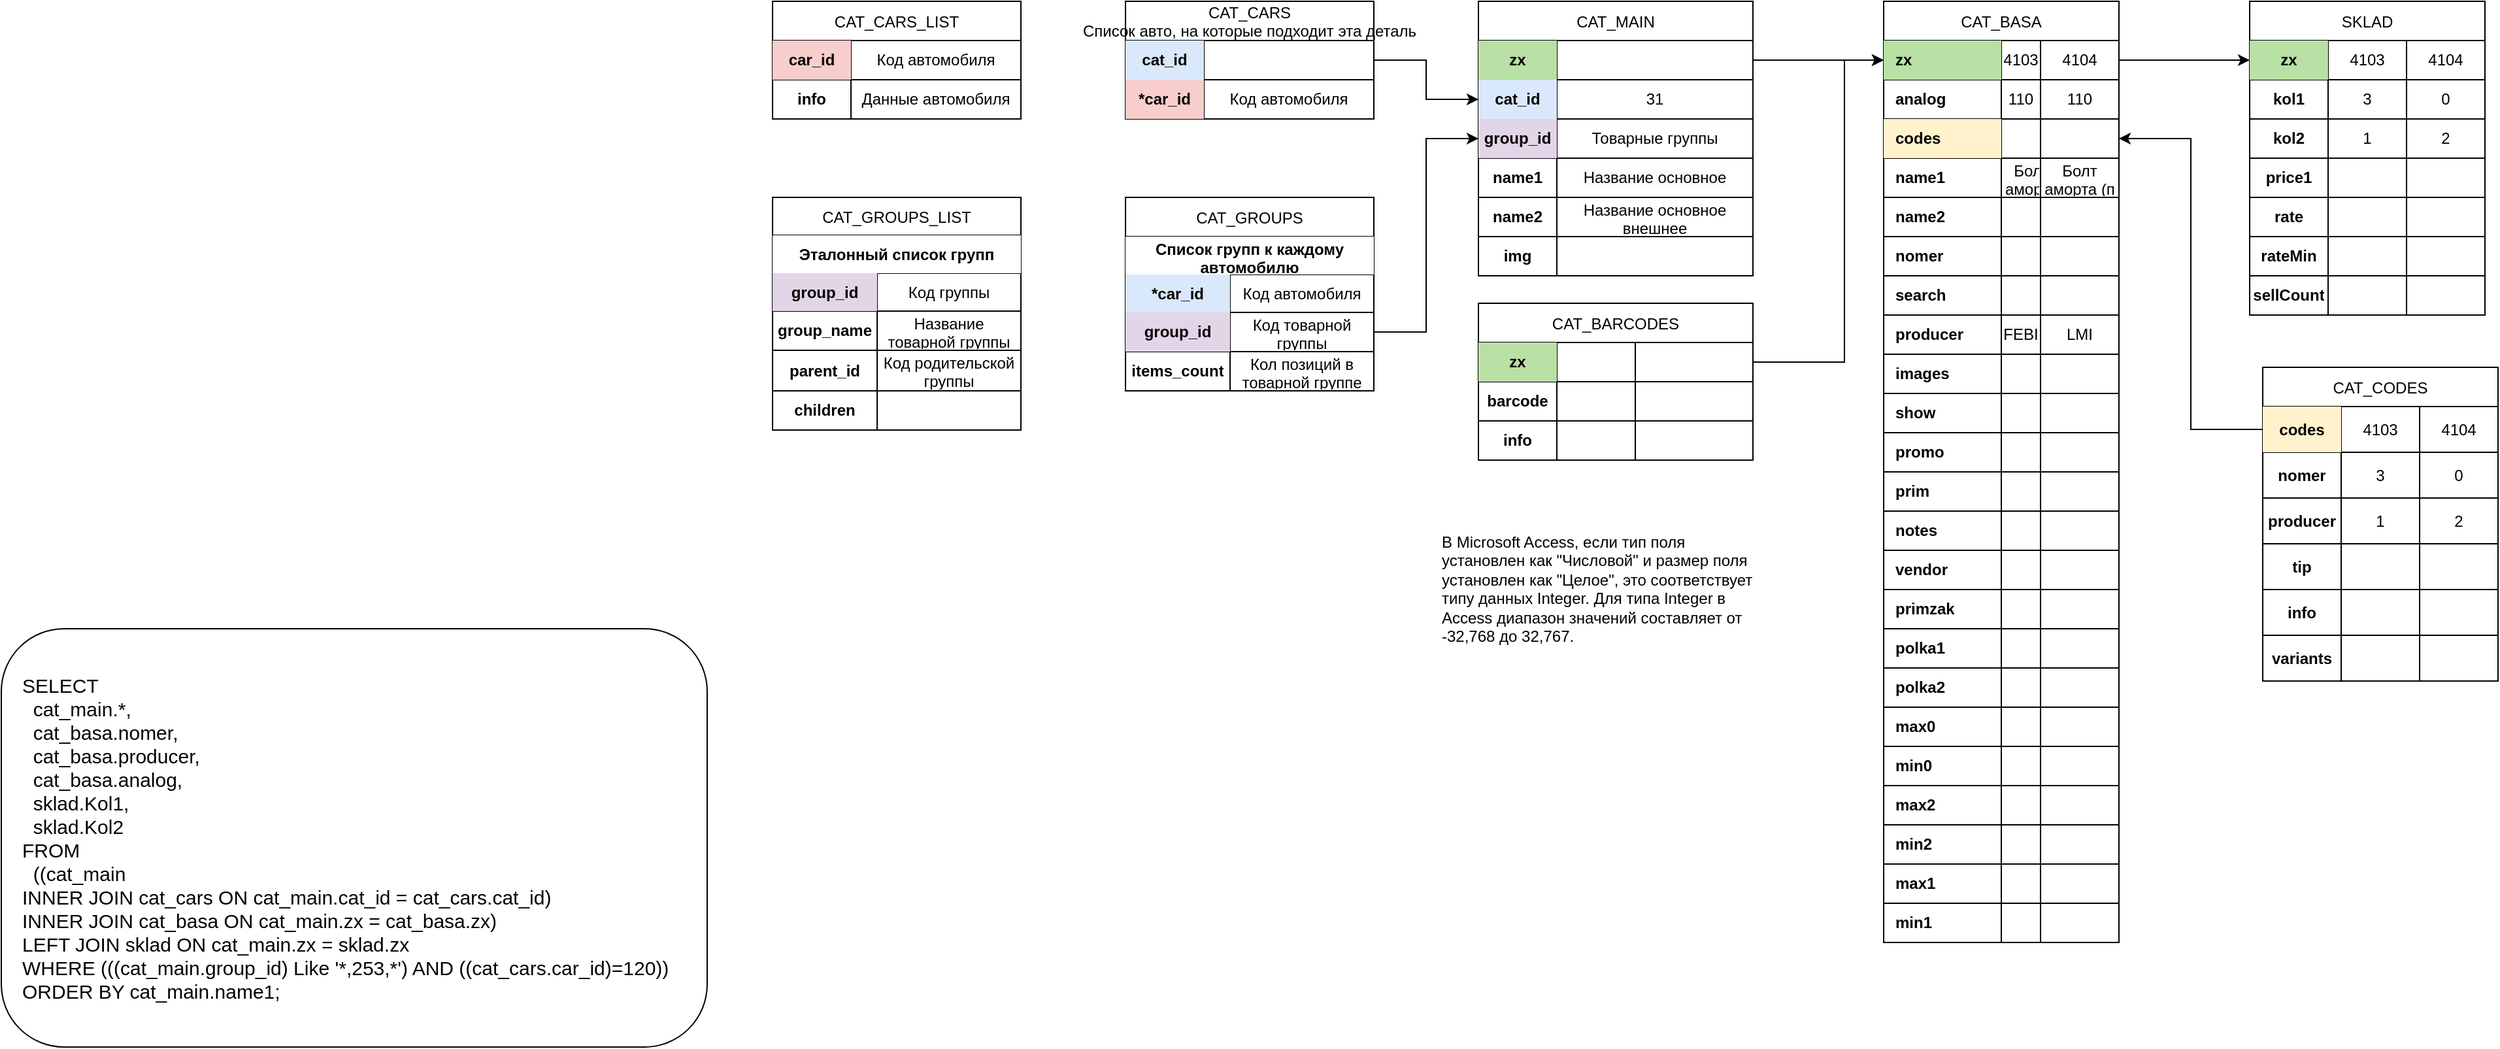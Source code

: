 <mxfile version="24.6.0" type="github" pages="12">
  <diagram id="UqQXxG8FqGiue-bzhQbc" name="Catalog_1">
    <mxGraphModel dx="2445" dy="689" grid="1" gridSize="10" guides="1" tooltips="1" connect="1" arrows="1" fold="1" page="1" pageScale="1" pageWidth="1169" pageHeight="827" math="0" shadow="0">
      <root>
        <mxCell id="0" />
        <mxCell id="1" parent="0" />
        <mxCell id="0yIxkR3m_uoPXRzR0K8y-33" style="edgeStyle=orthogonalEdgeStyle;rounded=0;orthogonalLoop=1;jettySize=auto;html=1;entryX=0;entryY=0.5;entryDx=0;entryDy=0;" parent="1" source="sVxxogvHHtTQC7xNTbK5-10" target="sVxxogvHHtTQC7xNTbK5-349" edge="1">
          <mxGeometry relative="1" as="geometry" />
        </mxCell>
        <mxCell id="sVxxogvHHtTQC7xNTbK5-10" value="CAT_CARS&#xa;Список авто, на которые подходит эта деталь" style="shape=table;startSize=30;container=1;collapsible=0;childLayout=tableLayout;shadow=0;" parent="1" vertex="1">
          <mxGeometry x="-50" y="10" width="190" height="90" as="geometry" />
        </mxCell>
        <mxCell id="sVxxogvHHtTQC7xNTbK5-15" value="" style="shape=tableRow;horizontal=0;startSize=0;swimlaneHead=0;swimlaneBody=0;strokeColor=inherit;top=0;left=0;bottom=0;right=0;collapsible=0;dropTarget=0;fillColor=none;points=[[0,0.5],[1,0.5]];portConstraint=eastwest;" parent="sVxxogvHHtTQC7xNTbK5-10" vertex="1">
          <mxGeometry y="30" width="190" height="30" as="geometry" />
        </mxCell>
        <mxCell id="sVxxogvHHtTQC7xNTbK5-16" value="cat_&lt;span style=&quot;background-color: initial;&quot;&gt;id&lt;/span&gt;" style="shape=partialRectangle;html=1;whiteSpace=wrap;connectable=0;strokeColor=#6c8ebf;overflow=hidden;fillColor=#dae8fc;top=0;left=0;bottom=0;right=0;pointerEvents=1;fontStyle=1;shadow=0;" parent="sVxxogvHHtTQC7xNTbK5-15" vertex="1">
          <mxGeometry width="60" height="30" as="geometry">
            <mxRectangle width="60" height="30" as="alternateBounds" />
          </mxGeometry>
        </mxCell>
        <mxCell id="sVxxogvHHtTQC7xNTbK5-18" value="" style="shape=partialRectangle;html=1;whiteSpace=wrap;connectable=0;strokeColor=inherit;overflow=hidden;fillColor=none;top=0;left=0;bottom=0;right=0;pointerEvents=1;fontSize=8;" parent="sVxxogvHHtTQC7xNTbK5-15" vertex="1">
          <mxGeometry x="60" width="130" height="30" as="geometry">
            <mxRectangle width="130" height="30" as="alternateBounds" />
          </mxGeometry>
        </mxCell>
        <mxCell id="sVxxogvHHtTQC7xNTbK5-23" style="shape=tableRow;horizontal=0;startSize=0;swimlaneHead=0;swimlaneBody=0;strokeColor=inherit;top=0;left=0;bottom=0;right=0;collapsible=0;dropTarget=0;fillColor=none;points=[[0,0.5],[1,0.5]];portConstraint=eastwest;" parent="sVxxogvHHtTQC7xNTbK5-10" vertex="1">
          <mxGeometry y="60" width="190" height="30" as="geometry" />
        </mxCell>
        <mxCell id="sVxxogvHHtTQC7xNTbK5-24" value="*car_id" style="shape=partialRectangle;html=1;whiteSpace=wrap;connectable=0;strokeColor=#b85450;overflow=hidden;fillColor=#f8cecc;top=0;left=0;bottom=0;right=0;pointerEvents=1;fontStyle=1" parent="sVxxogvHHtTQC7xNTbK5-23" vertex="1">
          <mxGeometry width="60" height="30" as="geometry">
            <mxRectangle width="60" height="30" as="alternateBounds" />
          </mxGeometry>
        </mxCell>
        <mxCell id="sVxxogvHHtTQC7xNTbK5-26" value="Код автомобиля" style="shape=partialRectangle;html=1;whiteSpace=wrap;connectable=0;strokeColor=inherit;overflow=hidden;fillColor=none;top=0;left=0;bottom=0;right=0;pointerEvents=1;" parent="sVxxogvHHtTQC7xNTbK5-23" vertex="1">
          <mxGeometry x="60" width="130" height="30" as="geometry">
            <mxRectangle width="130" height="30" as="alternateBounds" />
          </mxGeometry>
        </mxCell>
        <mxCell id="sVxxogvHHtTQC7xNTbK5-110" value="&lt;div style=&quot;&quot;&gt;&lt;div style=&quot;&quot;&gt;&lt;div&gt;SELECT&amp;nbsp;&lt;/div&gt;&lt;div&gt;&amp;nbsp; cat_main.*,&amp;nbsp;&lt;/div&gt;&lt;div&gt;&amp;nbsp; cat_basa.nomer,&amp;nbsp;&lt;/div&gt;&lt;div&gt;&amp;nbsp; cat_basa.producer,&amp;nbsp;&lt;/div&gt;&lt;div&gt;&amp;nbsp; cat_basa.analog,&amp;nbsp;&lt;/div&gt;&lt;div&gt;&amp;nbsp; sklad.Kol1,&amp;nbsp;&lt;/div&gt;&lt;div&gt;&amp;nbsp; sklad.Kol2&lt;/div&gt;&lt;div&gt;FROM&amp;nbsp;&lt;/div&gt;&lt;div&gt;&amp;nbsp; ((cat_main&amp;nbsp;&lt;/div&gt;&lt;div&gt;INNER JOIN cat_cars ON cat_main.cat_id = cat_cars.cat_id)&amp;nbsp;&lt;/div&gt;&lt;div&gt;INNER JOIN cat_basa ON cat_main.zx = cat_basa.zx)&amp;nbsp;&lt;/div&gt;&lt;div&gt;LEFT JOIN sklad ON cat_main.zx = sklad.zx&lt;/div&gt;&lt;div&gt;WHERE (((cat_main.group_id) Like &#39;*,253,*&#39;) AND ((cat_cars.car_id)=120))&lt;/div&gt;&lt;div&gt;ORDER BY cat_main.name1;&lt;/div&gt;&lt;/div&gt;&lt;/div&gt;" style="rounded=1;whiteSpace=wrap;html=1;fontSize=15;spacingLeft=14;align=left;" parent="1" vertex="1">
          <mxGeometry x="-910" y="490" width="540" height="320" as="geometry" />
        </mxCell>
        <mxCell id="sVxxogvHHtTQC7xNTbK5-218" value="SKLAD" style="shape=table;startSize=30;container=1;collapsible=0;childLayout=tableLayout;gradientColor=none;" parent="1" vertex="1">
          <mxGeometry x="810" y="10" width="180" height="240" as="geometry" />
        </mxCell>
        <mxCell id="sVxxogvHHtTQC7xNTbK5-219" value="" style="shape=tableRow;horizontal=0;startSize=0;swimlaneHead=0;swimlaneBody=0;strokeColor=inherit;top=0;left=0;bottom=0;right=0;collapsible=0;dropTarget=0;fillColor=none;points=[[0,0.5],[1,0.5]];portConstraint=eastwest;" parent="sVxxogvHHtTQC7xNTbK5-218" vertex="1">
          <mxGeometry y="30" width="180" height="30" as="geometry" />
        </mxCell>
        <mxCell id="sVxxogvHHtTQC7xNTbK5-220" value="zx" style="shape=partialRectangle;html=1;whiteSpace=wrap;connectable=0;strokeColor=#82b366;overflow=hidden;fillColor=#B9E0A5;top=0;left=0;bottom=0;right=0;pointerEvents=1;fontStyle=1;shadow=0;gradientColor=none;" parent="sVxxogvHHtTQC7xNTbK5-219" vertex="1">
          <mxGeometry width="60" height="30" as="geometry">
            <mxRectangle width="60" height="30" as="alternateBounds" />
          </mxGeometry>
        </mxCell>
        <mxCell id="sVxxogvHHtTQC7xNTbK5-221" value="4103" style="shape=partialRectangle;html=1;whiteSpace=wrap;connectable=0;strokeColor=inherit;overflow=hidden;fillColor=none;top=0;left=0;bottom=0;right=0;pointerEvents=1;" parent="sVxxogvHHtTQC7xNTbK5-219" vertex="1">
          <mxGeometry x="60" width="60" height="30" as="geometry">
            <mxRectangle width="60" height="30" as="alternateBounds" />
          </mxGeometry>
        </mxCell>
        <mxCell id="sVxxogvHHtTQC7xNTbK5-222" value="4104" style="shape=partialRectangle;html=1;whiteSpace=wrap;connectable=0;strokeColor=inherit;overflow=hidden;fillColor=none;top=0;left=0;bottom=0;right=0;pointerEvents=1;" parent="sVxxogvHHtTQC7xNTbK5-219" vertex="1">
          <mxGeometry x="120" width="60" height="30" as="geometry">
            <mxRectangle width="60" height="30" as="alternateBounds" />
          </mxGeometry>
        </mxCell>
        <mxCell id="sVxxogvHHtTQC7xNTbK5-223" value="" style="shape=tableRow;horizontal=0;startSize=0;swimlaneHead=0;swimlaneBody=0;strokeColor=inherit;top=0;left=0;bottom=0;right=0;collapsible=0;dropTarget=0;fillColor=none;points=[[0,0.5],[1,0.5]];portConstraint=eastwest;" parent="sVxxogvHHtTQC7xNTbK5-218" vertex="1">
          <mxGeometry y="60" width="180" height="30" as="geometry" />
        </mxCell>
        <mxCell id="sVxxogvHHtTQC7xNTbK5-224" value="kol1" style="shape=partialRectangle;html=1;whiteSpace=wrap;connectable=0;strokeColor=inherit;overflow=hidden;fillColor=none;top=0;left=0;bottom=0;right=0;pointerEvents=1;fontStyle=1" parent="sVxxogvHHtTQC7xNTbK5-223" vertex="1">
          <mxGeometry width="60" height="30" as="geometry">
            <mxRectangle width="60" height="30" as="alternateBounds" />
          </mxGeometry>
        </mxCell>
        <mxCell id="sVxxogvHHtTQC7xNTbK5-225" value="3" style="shape=partialRectangle;html=1;whiteSpace=wrap;connectable=0;strokeColor=inherit;overflow=hidden;fillColor=none;top=0;left=0;bottom=0;right=0;pointerEvents=1;" parent="sVxxogvHHtTQC7xNTbK5-223" vertex="1">
          <mxGeometry x="60" width="60" height="30" as="geometry">
            <mxRectangle width="60" height="30" as="alternateBounds" />
          </mxGeometry>
        </mxCell>
        <mxCell id="sVxxogvHHtTQC7xNTbK5-226" value="0" style="shape=partialRectangle;html=1;whiteSpace=wrap;connectable=0;strokeColor=inherit;overflow=hidden;fillColor=none;top=0;left=0;bottom=0;right=0;pointerEvents=1;" parent="sVxxogvHHtTQC7xNTbK5-223" vertex="1">
          <mxGeometry x="120" width="60" height="30" as="geometry">
            <mxRectangle width="60" height="30" as="alternateBounds" />
          </mxGeometry>
        </mxCell>
        <mxCell id="sVxxogvHHtTQC7xNTbK5-227" value="" style="shape=tableRow;horizontal=0;startSize=0;swimlaneHead=0;swimlaneBody=0;strokeColor=inherit;top=0;left=0;bottom=0;right=0;collapsible=0;dropTarget=0;fillColor=none;points=[[0,0.5],[1,0.5]];portConstraint=eastwest;" parent="sVxxogvHHtTQC7xNTbK5-218" vertex="1">
          <mxGeometry y="90" width="180" height="30" as="geometry" />
        </mxCell>
        <mxCell id="sVxxogvHHtTQC7xNTbK5-228" value="kol2" style="shape=partialRectangle;html=1;whiteSpace=wrap;connectable=0;strokeColor=inherit;overflow=hidden;fillColor=none;top=0;left=0;bottom=0;right=0;pointerEvents=1;fontStyle=1" parent="sVxxogvHHtTQC7xNTbK5-227" vertex="1">
          <mxGeometry width="60" height="30" as="geometry">
            <mxRectangle width="60" height="30" as="alternateBounds" />
          </mxGeometry>
        </mxCell>
        <mxCell id="sVxxogvHHtTQC7xNTbK5-229" value="1" style="shape=partialRectangle;html=1;whiteSpace=wrap;connectable=0;strokeColor=inherit;overflow=hidden;fillColor=none;top=0;left=0;bottom=0;right=0;pointerEvents=1;" parent="sVxxogvHHtTQC7xNTbK5-227" vertex="1">
          <mxGeometry x="60" width="60" height="30" as="geometry">
            <mxRectangle width="60" height="30" as="alternateBounds" />
          </mxGeometry>
        </mxCell>
        <mxCell id="sVxxogvHHtTQC7xNTbK5-230" value="2" style="shape=partialRectangle;html=1;whiteSpace=wrap;connectable=0;strokeColor=inherit;overflow=hidden;fillColor=none;top=0;left=0;bottom=0;right=0;pointerEvents=1;" parent="sVxxogvHHtTQC7xNTbK5-227" vertex="1">
          <mxGeometry x="120" width="60" height="30" as="geometry">
            <mxRectangle width="60" height="30" as="alternateBounds" />
          </mxGeometry>
        </mxCell>
        <mxCell id="sVxxogvHHtTQC7xNTbK5-231" value="" style="shape=tableRow;horizontal=0;startSize=0;swimlaneHead=0;swimlaneBody=0;strokeColor=inherit;top=0;left=0;bottom=0;right=0;collapsible=0;dropTarget=0;fillColor=none;points=[[0,0.5],[1,0.5]];portConstraint=eastwest;" parent="sVxxogvHHtTQC7xNTbK5-218" vertex="1">
          <mxGeometry y="120" width="180" height="30" as="geometry" />
        </mxCell>
        <mxCell id="sVxxogvHHtTQC7xNTbK5-232" value="price1" style="shape=partialRectangle;html=1;whiteSpace=wrap;connectable=0;strokeColor=inherit;overflow=hidden;fillColor=none;top=0;left=0;bottom=0;right=0;pointerEvents=1;fontStyle=1" parent="sVxxogvHHtTQC7xNTbK5-231" vertex="1">
          <mxGeometry width="60" height="30" as="geometry">
            <mxRectangle width="60" height="30" as="alternateBounds" />
          </mxGeometry>
        </mxCell>
        <mxCell id="sVxxogvHHtTQC7xNTbK5-233" value="" style="shape=partialRectangle;html=1;whiteSpace=wrap;connectable=0;strokeColor=inherit;overflow=hidden;fillColor=none;top=0;left=0;bottom=0;right=0;pointerEvents=1;" parent="sVxxogvHHtTQC7xNTbK5-231" vertex="1">
          <mxGeometry x="60" width="60" height="30" as="geometry">
            <mxRectangle width="60" height="30" as="alternateBounds" />
          </mxGeometry>
        </mxCell>
        <mxCell id="sVxxogvHHtTQC7xNTbK5-234" value="" style="shape=partialRectangle;html=1;whiteSpace=wrap;connectable=0;strokeColor=inherit;overflow=hidden;fillColor=none;top=0;left=0;bottom=0;right=0;pointerEvents=1;" parent="sVxxogvHHtTQC7xNTbK5-231" vertex="1">
          <mxGeometry x="120" width="60" height="30" as="geometry">
            <mxRectangle width="60" height="30" as="alternateBounds" />
          </mxGeometry>
        </mxCell>
        <mxCell id="sVxxogvHHtTQC7xNTbK5-235" value="" style="shape=tableRow;horizontal=0;startSize=0;swimlaneHead=0;swimlaneBody=0;strokeColor=inherit;top=0;left=0;bottom=0;right=0;collapsible=0;dropTarget=0;fillColor=none;points=[[0,0.5],[1,0.5]];portConstraint=eastwest;" parent="sVxxogvHHtTQC7xNTbK5-218" vertex="1">
          <mxGeometry y="150" width="180" height="30" as="geometry" />
        </mxCell>
        <mxCell id="sVxxogvHHtTQC7xNTbK5-236" value="rate" style="shape=partialRectangle;html=1;whiteSpace=wrap;connectable=0;strokeColor=inherit;overflow=hidden;fillColor=none;top=0;left=0;bottom=0;right=0;pointerEvents=1;fontStyle=1" parent="sVxxogvHHtTQC7xNTbK5-235" vertex="1">
          <mxGeometry width="60" height="30" as="geometry">
            <mxRectangle width="60" height="30" as="alternateBounds" />
          </mxGeometry>
        </mxCell>
        <mxCell id="sVxxogvHHtTQC7xNTbK5-237" value="" style="shape=partialRectangle;html=1;whiteSpace=wrap;connectable=0;strokeColor=inherit;overflow=hidden;fillColor=none;top=0;left=0;bottom=0;right=0;pointerEvents=1;" parent="sVxxogvHHtTQC7xNTbK5-235" vertex="1">
          <mxGeometry x="60" width="60" height="30" as="geometry">
            <mxRectangle width="60" height="30" as="alternateBounds" />
          </mxGeometry>
        </mxCell>
        <mxCell id="sVxxogvHHtTQC7xNTbK5-238" value="" style="shape=partialRectangle;html=1;whiteSpace=wrap;connectable=0;strokeColor=inherit;overflow=hidden;fillColor=none;top=0;left=0;bottom=0;right=0;pointerEvents=1;" parent="sVxxogvHHtTQC7xNTbK5-235" vertex="1">
          <mxGeometry x="120" width="60" height="30" as="geometry">
            <mxRectangle width="60" height="30" as="alternateBounds" />
          </mxGeometry>
        </mxCell>
        <mxCell id="sVxxogvHHtTQC7xNTbK5-239" value="" style="shape=tableRow;horizontal=0;startSize=0;swimlaneHead=0;swimlaneBody=0;strokeColor=inherit;top=0;left=0;bottom=0;right=0;collapsible=0;dropTarget=0;fillColor=none;points=[[0,0.5],[1,0.5]];portConstraint=eastwest;" parent="sVxxogvHHtTQC7xNTbK5-218" vertex="1">
          <mxGeometry y="180" width="180" height="30" as="geometry" />
        </mxCell>
        <mxCell id="sVxxogvHHtTQC7xNTbK5-240" value="rateMin" style="shape=partialRectangle;html=1;whiteSpace=wrap;connectable=0;strokeColor=inherit;overflow=hidden;fillColor=none;top=0;left=0;bottom=0;right=0;pointerEvents=1;fontStyle=1" parent="sVxxogvHHtTQC7xNTbK5-239" vertex="1">
          <mxGeometry width="60" height="30" as="geometry">
            <mxRectangle width="60" height="30" as="alternateBounds" />
          </mxGeometry>
        </mxCell>
        <mxCell id="sVxxogvHHtTQC7xNTbK5-241" value="" style="shape=partialRectangle;html=1;whiteSpace=wrap;connectable=0;strokeColor=inherit;overflow=hidden;fillColor=none;top=0;left=0;bottom=0;right=0;pointerEvents=1;" parent="sVxxogvHHtTQC7xNTbK5-239" vertex="1">
          <mxGeometry x="60" width="60" height="30" as="geometry">
            <mxRectangle width="60" height="30" as="alternateBounds" />
          </mxGeometry>
        </mxCell>
        <mxCell id="sVxxogvHHtTQC7xNTbK5-242" value="" style="shape=partialRectangle;html=1;whiteSpace=wrap;connectable=0;strokeColor=inherit;overflow=hidden;fillColor=none;top=0;left=0;bottom=0;right=0;pointerEvents=1;" parent="sVxxogvHHtTQC7xNTbK5-239" vertex="1">
          <mxGeometry x="120" width="60" height="30" as="geometry">
            <mxRectangle width="60" height="30" as="alternateBounds" />
          </mxGeometry>
        </mxCell>
        <mxCell id="sVxxogvHHtTQC7xNTbK5-243" value="" style="shape=tableRow;horizontal=0;startSize=0;swimlaneHead=0;swimlaneBody=0;strokeColor=inherit;top=0;left=0;bottom=0;right=0;collapsible=0;dropTarget=0;fillColor=none;points=[[0,0.5],[1,0.5]];portConstraint=eastwest;" parent="sVxxogvHHtTQC7xNTbK5-218" vertex="1">
          <mxGeometry y="210" width="180" height="30" as="geometry" />
        </mxCell>
        <mxCell id="sVxxogvHHtTQC7xNTbK5-244" value="sellCount" style="shape=partialRectangle;html=1;whiteSpace=wrap;connectable=0;strokeColor=inherit;overflow=hidden;fillColor=none;top=0;left=0;bottom=0;right=0;pointerEvents=1;fontStyle=1" parent="sVxxogvHHtTQC7xNTbK5-243" vertex="1">
          <mxGeometry width="60" height="30" as="geometry">
            <mxRectangle width="60" height="30" as="alternateBounds" />
          </mxGeometry>
        </mxCell>
        <mxCell id="sVxxogvHHtTQC7xNTbK5-245" value="" style="shape=partialRectangle;html=1;whiteSpace=wrap;connectable=0;strokeColor=inherit;overflow=hidden;fillColor=none;top=0;left=0;bottom=0;right=0;pointerEvents=1;" parent="sVxxogvHHtTQC7xNTbK5-243" vertex="1">
          <mxGeometry x="60" width="60" height="30" as="geometry">
            <mxRectangle width="60" height="30" as="alternateBounds" />
          </mxGeometry>
        </mxCell>
        <mxCell id="sVxxogvHHtTQC7xNTbK5-246" value="" style="shape=partialRectangle;html=1;whiteSpace=wrap;connectable=0;strokeColor=inherit;overflow=hidden;fillColor=none;top=0;left=0;bottom=0;right=0;pointerEvents=1;" parent="sVxxogvHHtTQC7xNTbK5-243" vertex="1">
          <mxGeometry x="120" width="60" height="30" as="geometry">
            <mxRectangle width="60" height="30" as="alternateBounds" />
          </mxGeometry>
        </mxCell>
        <mxCell id="sVxxogvHHtTQC7xNTbK5-247" value="CAT_BASA" style="shape=table;startSize=30;container=1;collapsible=0;childLayout=tableLayout;spacing=1;fontSize=12;" parent="1" vertex="1">
          <mxGeometry x="530" y="10" width="180" height="720" as="geometry" />
        </mxCell>
        <mxCell id="sVxxogvHHtTQC7xNTbK5-248" value="" style="shape=tableRow;horizontal=0;startSize=0;swimlaneHead=0;swimlaneBody=0;strokeColor=inherit;top=0;left=0;bottom=0;right=0;collapsible=0;dropTarget=0;fillColor=none;points=[[0,0.5],[1,0.5]];portConstraint=eastwest;" parent="sVxxogvHHtTQC7xNTbK5-247" vertex="1">
          <mxGeometry y="30" width="180" height="30" as="geometry" />
        </mxCell>
        <mxCell id="sVxxogvHHtTQC7xNTbK5-249" value="zx" style="shape=partialRectangle;html=1;whiteSpace=wrap;connectable=0;strokeColor=#82b366;overflow=hidden;fillColor=#B9E0A5;top=0;left=0;bottom=0;right=0;pointerEvents=1;align=left;spacingLeft=7;fontStyle=1" parent="sVxxogvHHtTQC7xNTbK5-248" vertex="1">
          <mxGeometry width="90" height="30" as="geometry">
            <mxRectangle width="90" height="30" as="alternateBounds" />
          </mxGeometry>
        </mxCell>
        <mxCell id="sVxxogvHHtTQC7xNTbK5-250" value="4103" style="shape=partialRectangle;html=1;whiteSpace=wrap;connectable=0;strokeColor=inherit;overflow=hidden;fillColor=none;top=0;left=0;bottom=0;right=0;pointerEvents=1;" parent="sVxxogvHHtTQC7xNTbK5-248" vertex="1">
          <mxGeometry x="90" width="30" height="30" as="geometry">
            <mxRectangle width="30" height="30" as="alternateBounds" />
          </mxGeometry>
        </mxCell>
        <mxCell id="sVxxogvHHtTQC7xNTbK5-251" value="4104" style="shape=partialRectangle;html=1;whiteSpace=wrap;connectable=0;strokeColor=inherit;overflow=hidden;fillColor=none;top=0;left=0;bottom=0;right=0;pointerEvents=1;" parent="sVxxogvHHtTQC7xNTbK5-248" vertex="1">
          <mxGeometry x="120" width="60" height="30" as="geometry">
            <mxRectangle width="60" height="30" as="alternateBounds" />
          </mxGeometry>
        </mxCell>
        <mxCell id="sVxxogvHHtTQC7xNTbK5-252" value="" style="shape=tableRow;horizontal=0;startSize=0;swimlaneHead=0;swimlaneBody=0;strokeColor=inherit;top=0;left=0;bottom=0;right=0;collapsible=0;dropTarget=0;fillColor=none;points=[[0,0.5],[1,0.5]];portConstraint=eastwest;" parent="sVxxogvHHtTQC7xNTbK5-247" vertex="1">
          <mxGeometry y="60" width="180" height="30" as="geometry" />
        </mxCell>
        <mxCell id="sVxxogvHHtTQC7xNTbK5-253" value="analog" style="shape=partialRectangle;html=1;whiteSpace=wrap;connectable=0;strokeColor=inherit;overflow=hidden;fillColor=none;top=0;left=0;bottom=0;right=0;pointerEvents=1;align=left;spacingLeft=7;fontStyle=1" parent="sVxxogvHHtTQC7xNTbK5-252" vertex="1">
          <mxGeometry width="90" height="30" as="geometry">
            <mxRectangle width="90" height="30" as="alternateBounds" />
          </mxGeometry>
        </mxCell>
        <mxCell id="sVxxogvHHtTQC7xNTbK5-254" value="110" style="shape=partialRectangle;html=1;whiteSpace=wrap;connectable=0;strokeColor=inherit;overflow=hidden;fillColor=none;top=0;left=0;bottom=0;right=0;pointerEvents=1;" parent="sVxxogvHHtTQC7xNTbK5-252" vertex="1">
          <mxGeometry x="90" width="30" height="30" as="geometry">
            <mxRectangle width="30" height="30" as="alternateBounds" />
          </mxGeometry>
        </mxCell>
        <mxCell id="sVxxogvHHtTQC7xNTbK5-255" value="110" style="shape=partialRectangle;html=1;whiteSpace=wrap;connectable=0;strokeColor=inherit;overflow=hidden;fillColor=none;top=0;left=0;bottom=0;right=0;pointerEvents=1;" parent="sVxxogvHHtTQC7xNTbK5-252" vertex="1">
          <mxGeometry x="120" width="60" height="30" as="geometry">
            <mxRectangle width="60" height="30" as="alternateBounds" />
          </mxGeometry>
        </mxCell>
        <mxCell id="sVxxogvHHtTQC7xNTbK5-256" value="" style="shape=tableRow;horizontal=0;startSize=0;swimlaneHead=0;swimlaneBody=0;strokeColor=inherit;top=0;left=0;bottom=0;right=0;collapsible=0;dropTarget=0;fillColor=none;points=[[0,0.5],[1,0.5]];portConstraint=eastwest;" parent="sVxxogvHHtTQC7xNTbK5-247" vertex="1">
          <mxGeometry y="90" width="180" height="30" as="geometry" />
        </mxCell>
        <mxCell id="sVxxogvHHtTQC7xNTbK5-257" value="codes" style="shape=partialRectangle;html=1;whiteSpace=wrap;connectable=0;strokeColor=#d6b656;overflow=hidden;fillColor=#fff2cc;top=0;left=0;bottom=0;right=0;pointerEvents=1;align=left;spacingLeft=7;fontStyle=1" parent="sVxxogvHHtTQC7xNTbK5-256" vertex="1">
          <mxGeometry width="90" height="30" as="geometry">
            <mxRectangle width="90" height="30" as="alternateBounds" />
          </mxGeometry>
        </mxCell>
        <mxCell id="sVxxogvHHtTQC7xNTbK5-258" value="" style="shape=partialRectangle;html=1;whiteSpace=wrap;connectable=0;strokeColor=inherit;overflow=hidden;fillColor=none;top=0;left=0;bottom=0;right=0;pointerEvents=1;" parent="sVxxogvHHtTQC7xNTbK5-256" vertex="1">
          <mxGeometry x="90" width="30" height="30" as="geometry">
            <mxRectangle width="30" height="30" as="alternateBounds" />
          </mxGeometry>
        </mxCell>
        <mxCell id="sVxxogvHHtTQC7xNTbK5-259" value="" style="shape=partialRectangle;html=1;whiteSpace=wrap;connectable=0;strokeColor=inherit;overflow=hidden;fillColor=none;top=0;left=0;bottom=0;right=0;pointerEvents=1;" parent="sVxxogvHHtTQC7xNTbK5-256" vertex="1">
          <mxGeometry x="120" width="60" height="30" as="geometry">
            <mxRectangle width="60" height="30" as="alternateBounds" />
          </mxGeometry>
        </mxCell>
        <mxCell id="sVxxogvHHtTQC7xNTbK5-340" style="shape=tableRow;horizontal=0;startSize=0;swimlaneHead=0;swimlaneBody=0;strokeColor=inherit;top=0;left=0;bottom=0;right=0;collapsible=0;dropTarget=0;fillColor=none;points=[[0,0.5],[1,0.5]];portConstraint=eastwest;" parent="sVxxogvHHtTQC7xNTbK5-247" vertex="1">
          <mxGeometry y="120" width="180" height="30" as="geometry" />
        </mxCell>
        <mxCell id="sVxxogvHHtTQC7xNTbK5-341" value="name1" style="shape=partialRectangle;html=1;whiteSpace=wrap;connectable=0;strokeColor=inherit;overflow=hidden;fillColor=none;top=0;left=0;bottom=0;right=0;pointerEvents=1;align=left;spacingLeft=7;fontStyle=1" parent="sVxxogvHHtTQC7xNTbK5-340" vertex="1">
          <mxGeometry width="90" height="30" as="geometry">
            <mxRectangle width="90" height="30" as="alternateBounds" />
          </mxGeometry>
        </mxCell>
        <mxCell id="sVxxogvHHtTQC7xNTbK5-342" value="&lt;span style=&quot;color: rgb(0, 0, 0); font-family: Helvetica; font-size: 12px; font-style: normal; font-variant-ligatures: normal; font-variant-caps: normal; font-weight: 400; letter-spacing: normal; orphans: 2; text-align: center; text-indent: 0px; text-transform: none; widows: 2; word-spacing: 0px; -webkit-text-stroke-width: 0px; background-color: rgb(251, 251, 251); text-decoration-thickness: initial; text-decoration-style: initial; text-decoration-color: initial; float: none; display: inline !important;&quot;&gt;Болт аморта (п в W906) (з н W639R)&lt;/span&gt;&lt;br&gt;" style="shape=partialRectangle;html=1;whiteSpace=wrap;connectable=0;strokeColor=inherit;overflow=hidden;fillColor=none;top=0;left=0;bottom=0;right=0;pointerEvents=1;" parent="sVxxogvHHtTQC7xNTbK5-340" vertex="1">
          <mxGeometry x="90" width="30" height="30" as="geometry">
            <mxRectangle width="30" height="30" as="alternateBounds" />
          </mxGeometry>
        </mxCell>
        <mxCell id="sVxxogvHHtTQC7xNTbK5-343" value="Болт аморта (п в W906) (з н W639R)" style="shape=partialRectangle;html=1;whiteSpace=wrap;connectable=0;strokeColor=inherit;overflow=hidden;fillColor=none;top=0;left=0;bottom=0;right=0;pointerEvents=1;" parent="sVxxogvHHtTQC7xNTbK5-340" vertex="1">
          <mxGeometry x="120" width="60" height="30" as="geometry">
            <mxRectangle width="60" height="30" as="alternateBounds" />
          </mxGeometry>
        </mxCell>
        <mxCell id="sVxxogvHHtTQC7xNTbK5-260" value="" style="shape=tableRow;horizontal=0;startSize=0;swimlaneHead=0;swimlaneBody=0;strokeColor=inherit;top=0;left=0;bottom=0;right=0;collapsible=0;dropTarget=0;fillColor=none;points=[[0,0.5],[1,0.5]];portConstraint=eastwest;" parent="sVxxogvHHtTQC7xNTbK5-247" vertex="1">
          <mxGeometry y="150" width="180" height="30" as="geometry" />
        </mxCell>
        <mxCell id="sVxxogvHHtTQC7xNTbK5-261" value="name2" style="shape=partialRectangle;html=1;whiteSpace=wrap;connectable=0;strokeColor=inherit;overflow=hidden;fillColor=none;top=0;left=0;bottom=0;right=0;pointerEvents=1;align=left;spacingLeft=7;fontStyle=1" parent="sVxxogvHHtTQC7xNTbK5-260" vertex="1">
          <mxGeometry width="90" height="30" as="geometry">
            <mxRectangle width="90" height="30" as="alternateBounds" />
          </mxGeometry>
        </mxCell>
        <mxCell id="sVxxogvHHtTQC7xNTbK5-262" value="" style="shape=partialRectangle;html=1;whiteSpace=wrap;connectable=0;strokeColor=inherit;overflow=hidden;fillColor=none;top=0;left=0;bottom=0;right=0;pointerEvents=1;" parent="sVxxogvHHtTQC7xNTbK5-260" vertex="1">
          <mxGeometry x="90" width="30" height="30" as="geometry">
            <mxRectangle width="30" height="30" as="alternateBounds" />
          </mxGeometry>
        </mxCell>
        <mxCell id="sVxxogvHHtTQC7xNTbK5-263" value="" style="shape=partialRectangle;html=1;whiteSpace=wrap;connectable=0;strokeColor=inherit;overflow=hidden;fillColor=none;top=0;left=0;bottom=0;right=0;pointerEvents=1;" parent="sVxxogvHHtTQC7xNTbK5-260" vertex="1">
          <mxGeometry x="120" width="60" height="30" as="geometry">
            <mxRectangle width="60" height="30" as="alternateBounds" />
          </mxGeometry>
        </mxCell>
        <mxCell id="sVxxogvHHtTQC7xNTbK5-264" value="" style="shape=tableRow;horizontal=0;startSize=0;swimlaneHead=0;swimlaneBody=0;strokeColor=inherit;top=0;left=0;bottom=0;right=0;collapsible=0;dropTarget=0;fillColor=none;points=[[0,0.5],[1,0.5]];portConstraint=eastwest;" parent="sVxxogvHHtTQC7xNTbK5-247" vertex="1">
          <mxGeometry y="180" width="180" height="30" as="geometry" />
        </mxCell>
        <mxCell id="sVxxogvHHtTQC7xNTbK5-265" value="nomer" style="shape=partialRectangle;html=1;whiteSpace=wrap;connectable=0;strokeColor=inherit;overflow=hidden;fillColor=none;top=0;left=0;bottom=0;right=0;pointerEvents=1;align=left;spacingLeft=7;fontStyle=1" parent="sVxxogvHHtTQC7xNTbK5-264" vertex="1">
          <mxGeometry width="90" height="30" as="geometry">
            <mxRectangle width="90" height="30" as="alternateBounds" />
          </mxGeometry>
        </mxCell>
        <mxCell id="sVxxogvHHtTQC7xNTbK5-266" value="" style="shape=partialRectangle;html=1;whiteSpace=wrap;connectable=0;strokeColor=inherit;overflow=hidden;fillColor=none;top=0;left=0;bottom=0;right=0;pointerEvents=1;" parent="sVxxogvHHtTQC7xNTbK5-264" vertex="1">
          <mxGeometry x="90" width="30" height="30" as="geometry">
            <mxRectangle width="30" height="30" as="alternateBounds" />
          </mxGeometry>
        </mxCell>
        <mxCell id="sVxxogvHHtTQC7xNTbK5-267" value="" style="shape=partialRectangle;html=1;whiteSpace=wrap;connectable=0;strokeColor=inherit;overflow=hidden;fillColor=none;top=0;left=0;bottom=0;right=0;pointerEvents=1;" parent="sVxxogvHHtTQC7xNTbK5-264" vertex="1">
          <mxGeometry x="120" width="60" height="30" as="geometry">
            <mxRectangle width="60" height="30" as="alternateBounds" />
          </mxGeometry>
        </mxCell>
        <mxCell id="sVxxogvHHtTQC7xNTbK5-268" value="" style="shape=tableRow;horizontal=0;startSize=0;swimlaneHead=0;swimlaneBody=0;strokeColor=inherit;top=0;left=0;bottom=0;right=0;collapsible=0;dropTarget=0;fillColor=none;points=[[0,0.5],[1,0.5]];portConstraint=eastwest;" parent="sVxxogvHHtTQC7xNTbK5-247" vertex="1">
          <mxGeometry y="210" width="180" height="30" as="geometry" />
        </mxCell>
        <mxCell id="sVxxogvHHtTQC7xNTbK5-269" value="search" style="shape=partialRectangle;html=1;whiteSpace=wrap;connectable=0;strokeColor=inherit;overflow=hidden;fillColor=none;top=0;left=0;bottom=0;right=0;pointerEvents=1;align=left;spacingLeft=7;fontStyle=1" parent="sVxxogvHHtTQC7xNTbK5-268" vertex="1">
          <mxGeometry width="90" height="30" as="geometry">
            <mxRectangle width="90" height="30" as="alternateBounds" />
          </mxGeometry>
        </mxCell>
        <mxCell id="sVxxogvHHtTQC7xNTbK5-270" value="" style="shape=partialRectangle;html=1;whiteSpace=wrap;connectable=0;strokeColor=inherit;overflow=hidden;fillColor=none;top=0;left=0;bottom=0;right=0;pointerEvents=1;" parent="sVxxogvHHtTQC7xNTbK5-268" vertex="1">
          <mxGeometry x="90" width="30" height="30" as="geometry">
            <mxRectangle width="30" height="30" as="alternateBounds" />
          </mxGeometry>
        </mxCell>
        <mxCell id="sVxxogvHHtTQC7xNTbK5-271" value="" style="shape=partialRectangle;html=1;whiteSpace=wrap;connectable=0;strokeColor=inherit;overflow=hidden;fillColor=none;top=0;left=0;bottom=0;right=0;pointerEvents=1;" parent="sVxxogvHHtTQC7xNTbK5-268" vertex="1">
          <mxGeometry x="120" width="60" height="30" as="geometry">
            <mxRectangle width="60" height="30" as="alternateBounds" />
          </mxGeometry>
        </mxCell>
        <mxCell id="sVxxogvHHtTQC7xNTbK5-272" value="" style="shape=tableRow;horizontal=0;startSize=0;swimlaneHead=0;swimlaneBody=0;strokeColor=inherit;top=0;left=0;bottom=0;right=0;collapsible=0;dropTarget=0;fillColor=none;points=[[0,0.5],[1,0.5]];portConstraint=eastwest;" parent="sVxxogvHHtTQC7xNTbK5-247" vertex="1">
          <mxGeometry y="240" width="180" height="30" as="geometry" />
        </mxCell>
        <mxCell id="sVxxogvHHtTQC7xNTbK5-273" value="producer" style="shape=partialRectangle;html=1;whiteSpace=wrap;connectable=0;strokeColor=inherit;overflow=hidden;fillColor=none;top=0;left=0;bottom=0;right=0;pointerEvents=1;align=left;spacingLeft=7;fontStyle=1" parent="sVxxogvHHtTQC7xNTbK5-272" vertex="1">
          <mxGeometry width="90" height="30" as="geometry">
            <mxRectangle width="90" height="30" as="alternateBounds" />
          </mxGeometry>
        </mxCell>
        <mxCell id="sVxxogvHHtTQC7xNTbK5-274" value="&lt;span style=&quot;color: rgb(0, 0, 0); font-family: Helvetica; font-size: 12px; font-style: normal; font-variant-ligatures: normal; font-variant-caps: normal; font-weight: 400; letter-spacing: normal; orphans: 2; text-align: center; text-indent: 0px; text-transform: none; widows: 2; word-spacing: 0px; -webkit-text-stroke-width: 0px; background-color: rgb(251, 251, 251); text-decoration-thickness: initial; text-decoration-style: initial; text-decoration-color: initial; float: none; display: inline !important;&quot;&gt;FEBI&lt;/span&gt;" style="shape=partialRectangle;html=1;whiteSpace=wrap;connectable=0;strokeColor=inherit;overflow=hidden;fillColor=none;top=0;left=0;bottom=0;right=0;pointerEvents=1;" parent="sVxxogvHHtTQC7xNTbK5-272" vertex="1">
          <mxGeometry x="90" width="30" height="30" as="geometry">
            <mxRectangle width="30" height="30" as="alternateBounds" />
          </mxGeometry>
        </mxCell>
        <mxCell id="sVxxogvHHtTQC7xNTbK5-275" value="LMI" style="shape=partialRectangle;html=1;whiteSpace=wrap;connectable=0;strokeColor=inherit;overflow=hidden;fillColor=none;top=0;left=0;bottom=0;right=0;pointerEvents=1;" parent="sVxxogvHHtTQC7xNTbK5-272" vertex="1">
          <mxGeometry x="120" width="60" height="30" as="geometry">
            <mxRectangle width="60" height="30" as="alternateBounds" />
          </mxGeometry>
        </mxCell>
        <mxCell id="sVxxogvHHtTQC7xNTbK5-276" value="" style="shape=tableRow;horizontal=0;startSize=0;swimlaneHead=0;swimlaneBody=0;strokeColor=inherit;top=0;left=0;bottom=0;right=0;collapsible=0;dropTarget=0;fillColor=none;points=[[0,0.5],[1,0.5]];portConstraint=eastwest;" parent="sVxxogvHHtTQC7xNTbK5-247" vertex="1">
          <mxGeometry y="270" width="180" height="30" as="geometry" />
        </mxCell>
        <mxCell id="sVxxogvHHtTQC7xNTbK5-277" value="images" style="shape=partialRectangle;html=1;whiteSpace=wrap;connectable=0;strokeColor=inherit;overflow=hidden;fillColor=none;top=0;left=0;bottom=0;right=0;pointerEvents=1;align=left;spacingLeft=7;fontStyle=1" parent="sVxxogvHHtTQC7xNTbK5-276" vertex="1">
          <mxGeometry width="90" height="30" as="geometry">
            <mxRectangle width="90" height="30" as="alternateBounds" />
          </mxGeometry>
        </mxCell>
        <mxCell id="sVxxogvHHtTQC7xNTbK5-278" value="" style="shape=partialRectangle;html=1;whiteSpace=wrap;connectable=0;strokeColor=inherit;overflow=hidden;fillColor=none;top=0;left=0;bottom=0;right=0;pointerEvents=1;" parent="sVxxogvHHtTQC7xNTbK5-276" vertex="1">
          <mxGeometry x="90" width="30" height="30" as="geometry">
            <mxRectangle width="30" height="30" as="alternateBounds" />
          </mxGeometry>
        </mxCell>
        <mxCell id="sVxxogvHHtTQC7xNTbK5-279" value="" style="shape=partialRectangle;html=1;whiteSpace=wrap;connectable=0;strokeColor=inherit;overflow=hidden;fillColor=none;top=0;left=0;bottom=0;right=0;pointerEvents=1;" parent="sVxxogvHHtTQC7xNTbK5-276" vertex="1">
          <mxGeometry x="120" width="60" height="30" as="geometry">
            <mxRectangle width="60" height="30" as="alternateBounds" />
          </mxGeometry>
        </mxCell>
        <mxCell id="sVxxogvHHtTQC7xNTbK5-280" value="" style="shape=tableRow;horizontal=0;startSize=0;swimlaneHead=0;swimlaneBody=0;strokeColor=inherit;top=0;left=0;bottom=0;right=0;collapsible=0;dropTarget=0;fillColor=none;points=[[0,0.5],[1,0.5]];portConstraint=eastwest;" parent="sVxxogvHHtTQC7xNTbK5-247" vertex="1">
          <mxGeometry y="300" width="180" height="30" as="geometry" />
        </mxCell>
        <mxCell id="sVxxogvHHtTQC7xNTbK5-281" value="show" style="shape=partialRectangle;html=1;whiteSpace=wrap;connectable=0;strokeColor=inherit;overflow=hidden;fillColor=none;top=0;left=0;bottom=0;right=0;pointerEvents=1;align=left;spacingLeft=7;fontStyle=1" parent="sVxxogvHHtTQC7xNTbK5-280" vertex="1">
          <mxGeometry width="90" height="30" as="geometry">
            <mxRectangle width="90" height="30" as="alternateBounds" />
          </mxGeometry>
        </mxCell>
        <mxCell id="sVxxogvHHtTQC7xNTbK5-282" value="" style="shape=partialRectangle;html=1;whiteSpace=wrap;connectable=0;strokeColor=inherit;overflow=hidden;fillColor=none;top=0;left=0;bottom=0;right=0;pointerEvents=1;" parent="sVxxogvHHtTQC7xNTbK5-280" vertex="1">
          <mxGeometry x="90" width="30" height="30" as="geometry">
            <mxRectangle width="30" height="30" as="alternateBounds" />
          </mxGeometry>
        </mxCell>
        <mxCell id="sVxxogvHHtTQC7xNTbK5-283" value="" style="shape=partialRectangle;html=1;whiteSpace=wrap;connectable=0;strokeColor=inherit;overflow=hidden;fillColor=none;top=0;left=0;bottom=0;right=0;pointerEvents=1;" parent="sVxxogvHHtTQC7xNTbK5-280" vertex="1">
          <mxGeometry x="120" width="60" height="30" as="geometry">
            <mxRectangle width="60" height="30" as="alternateBounds" />
          </mxGeometry>
        </mxCell>
        <mxCell id="sVxxogvHHtTQC7xNTbK5-284" value="" style="shape=tableRow;horizontal=0;startSize=0;swimlaneHead=0;swimlaneBody=0;strokeColor=inherit;top=0;left=0;bottom=0;right=0;collapsible=0;dropTarget=0;fillColor=none;points=[[0,0.5],[1,0.5]];portConstraint=eastwest;" parent="sVxxogvHHtTQC7xNTbK5-247" vertex="1">
          <mxGeometry y="330" width="180" height="30" as="geometry" />
        </mxCell>
        <mxCell id="sVxxogvHHtTQC7xNTbK5-285" value="promo" style="shape=partialRectangle;html=1;whiteSpace=wrap;connectable=0;strokeColor=inherit;overflow=hidden;fillColor=none;top=0;left=0;bottom=0;right=0;pointerEvents=1;align=left;spacingLeft=7;fontStyle=1" parent="sVxxogvHHtTQC7xNTbK5-284" vertex="1">
          <mxGeometry width="90" height="30" as="geometry">
            <mxRectangle width="90" height="30" as="alternateBounds" />
          </mxGeometry>
        </mxCell>
        <mxCell id="sVxxogvHHtTQC7xNTbK5-286" value="" style="shape=partialRectangle;html=1;whiteSpace=wrap;connectable=0;strokeColor=inherit;overflow=hidden;fillColor=none;top=0;left=0;bottom=0;right=0;pointerEvents=1;" parent="sVxxogvHHtTQC7xNTbK5-284" vertex="1">
          <mxGeometry x="90" width="30" height="30" as="geometry">
            <mxRectangle width="30" height="30" as="alternateBounds" />
          </mxGeometry>
        </mxCell>
        <mxCell id="sVxxogvHHtTQC7xNTbK5-287" value="" style="shape=partialRectangle;html=1;whiteSpace=wrap;connectable=0;strokeColor=inherit;overflow=hidden;fillColor=none;top=0;left=0;bottom=0;right=0;pointerEvents=1;" parent="sVxxogvHHtTQC7xNTbK5-284" vertex="1">
          <mxGeometry x="120" width="60" height="30" as="geometry">
            <mxRectangle width="60" height="30" as="alternateBounds" />
          </mxGeometry>
        </mxCell>
        <mxCell id="sVxxogvHHtTQC7xNTbK5-288" value="" style="shape=tableRow;horizontal=0;startSize=0;swimlaneHead=0;swimlaneBody=0;strokeColor=inherit;top=0;left=0;bottom=0;right=0;collapsible=0;dropTarget=0;fillColor=none;points=[[0,0.5],[1,0.5]];portConstraint=eastwest;" parent="sVxxogvHHtTQC7xNTbK5-247" vertex="1">
          <mxGeometry y="360" width="180" height="30" as="geometry" />
        </mxCell>
        <mxCell id="sVxxogvHHtTQC7xNTbK5-289" value="prim" style="shape=partialRectangle;html=1;whiteSpace=wrap;connectable=0;strokeColor=inherit;overflow=hidden;fillColor=none;top=0;left=0;bottom=0;right=0;pointerEvents=1;align=left;spacingLeft=7;fontStyle=1" parent="sVxxogvHHtTQC7xNTbK5-288" vertex="1">
          <mxGeometry width="90" height="30" as="geometry">
            <mxRectangle width="90" height="30" as="alternateBounds" />
          </mxGeometry>
        </mxCell>
        <mxCell id="sVxxogvHHtTQC7xNTbK5-290" value="" style="shape=partialRectangle;html=1;whiteSpace=wrap;connectable=0;strokeColor=inherit;overflow=hidden;fillColor=none;top=0;left=0;bottom=0;right=0;pointerEvents=1;" parent="sVxxogvHHtTQC7xNTbK5-288" vertex="1">
          <mxGeometry x="90" width="30" height="30" as="geometry">
            <mxRectangle width="30" height="30" as="alternateBounds" />
          </mxGeometry>
        </mxCell>
        <mxCell id="sVxxogvHHtTQC7xNTbK5-291" value="" style="shape=partialRectangle;html=1;whiteSpace=wrap;connectable=0;strokeColor=inherit;overflow=hidden;fillColor=none;top=0;left=0;bottom=0;right=0;pointerEvents=1;" parent="sVxxogvHHtTQC7xNTbK5-288" vertex="1">
          <mxGeometry x="120" width="60" height="30" as="geometry">
            <mxRectangle width="60" height="30" as="alternateBounds" />
          </mxGeometry>
        </mxCell>
        <mxCell id="sVxxogvHHtTQC7xNTbK5-292" value="" style="shape=tableRow;horizontal=0;startSize=0;swimlaneHead=0;swimlaneBody=0;strokeColor=inherit;top=0;left=0;bottom=0;right=0;collapsible=0;dropTarget=0;fillColor=none;points=[[0,0.5],[1,0.5]];portConstraint=eastwest;" parent="sVxxogvHHtTQC7xNTbK5-247" vertex="1">
          <mxGeometry y="390" width="180" height="30" as="geometry" />
        </mxCell>
        <mxCell id="sVxxogvHHtTQC7xNTbK5-293" value="notes" style="shape=partialRectangle;html=1;whiteSpace=wrap;connectable=0;strokeColor=inherit;overflow=hidden;fillColor=none;top=0;left=0;bottom=0;right=0;pointerEvents=1;align=left;spacingLeft=7;fontStyle=1" parent="sVxxogvHHtTQC7xNTbK5-292" vertex="1">
          <mxGeometry width="90" height="30" as="geometry">
            <mxRectangle width="90" height="30" as="alternateBounds" />
          </mxGeometry>
        </mxCell>
        <mxCell id="sVxxogvHHtTQC7xNTbK5-294" value="" style="shape=partialRectangle;html=1;whiteSpace=wrap;connectable=0;strokeColor=inherit;overflow=hidden;fillColor=none;top=0;left=0;bottom=0;right=0;pointerEvents=1;" parent="sVxxogvHHtTQC7xNTbK5-292" vertex="1">
          <mxGeometry x="90" width="30" height="30" as="geometry">
            <mxRectangle width="30" height="30" as="alternateBounds" />
          </mxGeometry>
        </mxCell>
        <mxCell id="sVxxogvHHtTQC7xNTbK5-295" value="" style="shape=partialRectangle;html=1;whiteSpace=wrap;connectable=0;strokeColor=inherit;overflow=hidden;fillColor=none;top=0;left=0;bottom=0;right=0;pointerEvents=1;" parent="sVxxogvHHtTQC7xNTbK5-292" vertex="1">
          <mxGeometry x="120" width="60" height="30" as="geometry">
            <mxRectangle width="60" height="30" as="alternateBounds" />
          </mxGeometry>
        </mxCell>
        <mxCell id="sVxxogvHHtTQC7xNTbK5-300" value="" style="shape=tableRow;horizontal=0;startSize=0;swimlaneHead=0;swimlaneBody=0;strokeColor=inherit;top=0;left=0;bottom=0;right=0;collapsible=0;dropTarget=0;fillColor=none;points=[[0,0.5],[1,0.5]];portConstraint=eastwest;" parent="sVxxogvHHtTQC7xNTbK5-247" vertex="1">
          <mxGeometry y="420" width="180" height="30" as="geometry" />
        </mxCell>
        <mxCell id="sVxxogvHHtTQC7xNTbK5-301" value="vendor" style="shape=partialRectangle;html=1;whiteSpace=wrap;connectable=0;strokeColor=inherit;overflow=hidden;fillColor=none;top=0;left=0;bottom=0;right=0;pointerEvents=1;align=left;spacingLeft=7;fontStyle=1" parent="sVxxogvHHtTQC7xNTbK5-300" vertex="1">
          <mxGeometry width="90" height="30" as="geometry">
            <mxRectangle width="90" height="30" as="alternateBounds" />
          </mxGeometry>
        </mxCell>
        <mxCell id="sVxxogvHHtTQC7xNTbK5-302" value="" style="shape=partialRectangle;html=1;whiteSpace=wrap;connectable=0;strokeColor=inherit;overflow=hidden;fillColor=none;top=0;left=0;bottom=0;right=0;pointerEvents=1;" parent="sVxxogvHHtTQC7xNTbK5-300" vertex="1">
          <mxGeometry x="90" width="30" height="30" as="geometry">
            <mxRectangle width="30" height="30" as="alternateBounds" />
          </mxGeometry>
        </mxCell>
        <mxCell id="sVxxogvHHtTQC7xNTbK5-303" value="" style="shape=partialRectangle;html=1;whiteSpace=wrap;connectable=0;strokeColor=inherit;overflow=hidden;fillColor=none;top=0;left=0;bottom=0;right=0;pointerEvents=1;" parent="sVxxogvHHtTQC7xNTbK5-300" vertex="1">
          <mxGeometry x="120" width="60" height="30" as="geometry">
            <mxRectangle width="60" height="30" as="alternateBounds" />
          </mxGeometry>
        </mxCell>
        <mxCell id="sVxxogvHHtTQC7xNTbK5-304" value="" style="shape=tableRow;horizontal=0;startSize=0;swimlaneHead=0;swimlaneBody=0;strokeColor=inherit;top=0;left=0;bottom=0;right=0;collapsible=0;dropTarget=0;fillColor=none;points=[[0,0.5],[1,0.5]];portConstraint=eastwest;" parent="sVxxogvHHtTQC7xNTbK5-247" vertex="1">
          <mxGeometry y="450" width="180" height="30" as="geometry" />
        </mxCell>
        <mxCell id="sVxxogvHHtTQC7xNTbK5-305" value="primzak" style="shape=partialRectangle;html=1;whiteSpace=wrap;connectable=0;strokeColor=inherit;overflow=hidden;fillColor=none;top=0;left=0;bottom=0;right=0;pointerEvents=1;align=left;spacingLeft=7;fontStyle=1" parent="sVxxogvHHtTQC7xNTbK5-304" vertex="1">
          <mxGeometry width="90" height="30" as="geometry">
            <mxRectangle width="90" height="30" as="alternateBounds" />
          </mxGeometry>
        </mxCell>
        <mxCell id="sVxxogvHHtTQC7xNTbK5-306" value="" style="shape=partialRectangle;html=1;whiteSpace=wrap;connectable=0;strokeColor=inherit;overflow=hidden;fillColor=none;top=0;left=0;bottom=0;right=0;pointerEvents=1;" parent="sVxxogvHHtTQC7xNTbK5-304" vertex="1">
          <mxGeometry x="90" width="30" height="30" as="geometry">
            <mxRectangle width="30" height="30" as="alternateBounds" />
          </mxGeometry>
        </mxCell>
        <mxCell id="sVxxogvHHtTQC7xNTbK5-307" value="" style="shape=partialRectangle;html=1;whiteSpace=wrap;connectable=0;strokeColor=inherit;overflow=hidden;fillColor=none;top=0;left=0;bottom=0;right=0;pointerEvents=1;" parent="sVxxogvHHtTQC7xNTbK5-304" vertex="1">
          <mxGeometry x="120" width="60" height="30" as="geometry">
            <mxRectangle width="60" height="30" as="alternateBounds" />
          </mxGeometry>
        </mxCell>
        <mxCell id="sVxxogvHHtTQC7xNTbK5-308" value="" style="shape=tableRow;horizontal=0;startSize=0;swimlaneHead=0;swimlaneBody=0;strokeColor=inherit;top=0;left=0;bottom=0;right=0;collapsible=0;dropTarget=0;fillColor=none;points=[[0,0.5],[1,0.5]];portConstraint=eastwest;" parent="sVxxogvHHtTQC7xNTbK5-247" vertex="1">
          <mxGeometry y="480" width="180" height="30" as="geometry" />
        </mxCell>
        <mxCell id="sVxxogvHHtTQC7xNTbK5-309" value="polka1" style="shape=partialRectangle;html=1;whiteSpace=wrap;connectable=0;strokeColor=inherit;overflow=hidden;fillColor=none;top=0;left=0;bottom=0;right=0;pointerEvents=1;align=left;spacingLeft=7;fontStyle=1" parent="sVxxogvHHtTQC7xNTbK5-308" vertex="1">
          <mxGeometry width="90" height="30" as="geometry">
            <mxRectangle width="90" height="30" as="alternateBounds" />
          </mxGeometry>
        </mxCell>
        <mxCell id="sVxxogvHHtTQC7xNTbK5-310" value="" style="shape=partialRectangle;html=1;whiteSpace=wrap;connectable=0;strokeColor=inherit;overflow=hidden;fillColor=none;top=0;left=0;bottom=0;right=0;pointerEvents=1;" parent="sVxxogvHHtTQC7xNTbK5-308" vertex="1">
          <mxGeometry x="90" width="30" height="30" as="geometry">
            <mxRectangle width="30" height="30" as="alternateBounds" />
          </mxGeometry>
        </mxCell>
        <mxCell id="sVxxogvHHtTQC7xNTbK5-311" value="" style="shape=partialRectangle;html=1;whiteSpace=wrap;connectable=0;strokeColor=inherit;overflow=hidden;fillColor=none;top=0;left=0;bottom=0;right=0;pointerEvents=1;" parent="sVxxogvHHtTQC7xNTbK5-308" vertex="1">
          <mxGeometry x="120" width="60" height="30" as="geometry">
            <mxRectangle width="60" height="30" as="alternateBounds" />
          </mxGeometry>
        </mxCell>
        <mxCell id="sVxxogvHHtTQC7xNTbK5-312" value="" style="shape=tableRow;horizontal=0;startSize=0;swimlaneHead=0;swimlaneBody=0;strokeColor=inherit;top=0;left=0;bottom=0;right=0;collapsible=0;dropTarget=0;fillColor=none;points=[[0,0.5],[1,0.5]];portConstraint=eastwest;" parent="sVxxogvHHtTQC7xNTbK5-247" vertex="1">
          <mxGeometry y="510" width="180" height="30" as="geometry" />
        </mxCell>
        <mxCell id="sVxxogvHHtTQC7xNTbK5-313" value="polka2" style="shape=partialRectangle;html=1;whiteSpace=wrap;connectable=0;strokeColor=inherit;overflow=hidden;fillColor=none;top=0;left=0;bottom=0;right=0;pointerEvents=1;align=left;spacingLeft=7;fontStyle=1" parent="sVxxogvHHtTQC7xNTbK5-312" vertex="1">
          <mxGeometry width="90" height="30" as="geometry">
            <mxRectangle width="90" height="30" as="alternateBounds" />
          </mxGeometry>
        </mxCell>
        <mxCell id="sVxxogvHHtTQC7xNTbK5-314" value="" style="shape=partialRectangle;html=1;whiteSpace=wrap;connectable=0;strokeColor=inherit;overflow=hidden;fillColor=none;top=0;left=0;bottom=0;right=0;pointerEvents=1;" parent="sVxxogvHHtTQC7xNTbK5-312" vertex="1">
          <mxGeometry x="90" width="30" height="30" as="geometry">
            <mxRectangle width="30" height="30" as="alternateBounds" />
          </mxGeometry>
        </mxCell>
        <mxCell id="sVxxogvHHtTQC7xNTbK5-315" value="" style="shape=partialRectangle;html=1;whiteSpace=wrap;connectable=0;strokeColor=inherit;overflow=hidden;fillColor=none;top=0;left=0;bottom=0;right=0;pointerEvents=1;" parent="sVxxogvHHtTQC7xNTbK5-312" vertex="1">
          <mxGeometry x="120" width="60" height="30" as="geometry">
            <mxRectangle width="60" height="30" as="alternateBounds" />
          </mxGeometry>
        </mxCell>
        <mxCell id="sVxxogvHHtTQC7xNTbK5-316" value="" style="shape=tableRow;horizontal=0;startSize=0;swimlaneHead=0;swimlaneBody=0;strokeColor=inherit;top=0;left=0;bottom=0;right=0;collapsible=0;dropTarget=0;fillColor=none;points=[[0,0.5],[1,0.5]];portConstraint=eastwest;" parent="sVxxogvHHtTQC7xNTbK5-247" vertex="1">
          <mxGeometry y="540" width="180" height="30" as="geometry" />
        </mxCell>
        <mxCell id="sVxxogvHHtTQC7xNTbK5-317" value="max0" style="shape=partialRectangle;html=1;whiteSpace=wrap;connectable=0;strokeColor=inherit;overflow=hidden;fillColor=none;top=0;left=0;bottom=0;right=0;pointerEvents=1;align=left;spacingLeft=7;fontStyle=1" parent="sVxxogvHHtTQC7xNTbK5-316" vertex="1">
          <mxGeometry width="90" height="30" as="geometry">
            <mxRectangle width="90" height="30" as="alternateBounds" />
          </mxGeometry>
        </mxCell>
        <mxCell id="sVxxogvHHtTQC7xNTbK5-318" value="" style="shape=partialRectangle;html=1;whiteSpace=wrap;connectable=0;strokeColor=inherit;overflow=hidden;fillColor=none;top=0;left=0;bottom=0;right=0;pointerEvents=1;" parent="sVxxogvHHtTQC7xNTbK5-316" vertex="1">
          <mxGeometry x="90" width="30" height="30" as="geometry">
            <mxRectangle width="30" height="30" as="alternateBounds" />
          </mxGeometry>
        </mxCell>
        <mxCell id="sVxxogvHHtTQC7xNTbK5-319" value="" style="shape=partialRectangle;html=1;whiteSpace=wrap;connectable=0;strokeColor=inherit;overflow=hidden;fillColor=none;top=0;left=0;bottom=0;right=0;pointerEvents=1;" parent="sVxxogvHHtTQC7xNTbK5-316" vertex="1">
          <mxGeometry x="120" width="60" height="30" as="geometry">
            <mxRectangle width="60" height="30" as="alternateBounds" />
          </mxGeometry>
        </mxCell>
        <mxCell id="sVxxogvHHtTQC7xNTbK5-320" value="" style="shape=tableRow;horizontal=0;startSize=0;swimlaneHead=0;swimlaneBody=0;strokeColor=inherit;top=0;left=0;bottom=0;right=0;collapsible=0;dropTarget=0;fillColor=none;points=[[0,0.5],[1,0.5]];portConstraint=eastwest;" parent="sVxxogvHHtTQC7xNTbK5-247" vertex="1">
          <mxGeometry y="570" width="180" height="30" as="geometry" />
        </mxCell>
        <mxCell id="sVxxogvHHtTQC7xNTbK5-321" value="min0" style="shape=partialRectangle;html=1;whiteSpace=wrap;connectable=0;strokeColor=inherit;overflow=hidden;fillColor=none;top=0;left=0;bottom=0;right=0;pointerEvents=1;align=left;spacingLeft=7;fontStyle=1" parent="sVxxogvHHtTQC7xNTbK5-320" vertex="1">
          <mxGeometry width="90" height="30" as="geometry">
            <mxRectangle width="90" height="30" as="alternateBounds" />
          </mxGeometry>
        </mxCell>
        <mxCell id="sVxxogvHHtTQC7xNTbK5-322" value="" style="shape=partialRectangle;html=1;whiteSpace=wrap;connectable=0;strokeColor=inherit;overflow=hidden;fillColor=none;top=0;left=0;bottom=0;right=0;pointerEvents=1;" parent="sVxxogvHHtTQC7xNTbK5-320" vertex="1">
          <mxGeometry x="90" width="30" height="30" as="geometry">
            <mxRectangle width="30" height="30" as="alternateBounds" />
          </mxGeometry>
        </mxCell>
        <mxCell id="sVxxogvHHtTQC7xNTbK5-323" value="" style="shape=partialRectangle;html=1;whiteSpace=wrap;connectable=0;strokeColor=inherit;overflow=hidden;fillColor=none;top=0;left=0;bottom=0;right=0;pointerEvents=1;" parent="sVxxogvHHtTQC7xNTbK5-320" vertex="1">
          <mxGeometry x="120" width="60" height="30" as="geometry">
            <mxRectangle width="60" height="30" as="alternateBounds" />
          </mxGeometry>
        </mxCell>
        <mxCell id="sVxxogvHHtTQC7xNTbK5-324" value="" style="shape=tableRow;horizontal=0;startSize=0;swimlaneHead=0;swimlaneBody=0;strokeColor=inherit;top=0;left=0;bottom=0;right=0;collapsible=0;dropTarget=0;fillColor=none;points=[[0,0.5],[1,0.5]];portConstraint=eastwest;" parent="sVxxogvHHtTQC7xNTbK5-247" vertex="1">
          <mxGeometry y="600" width="180" height="30" as="geometry" />
        </mxCell>
        <mxCell id="sVxxogvHHtTQC7xNTbK5-325" value="max2" style="shape=partialRectangle;html=1;whiteSpace=wrap;connectable=0;strokeColor=inherit;overflow=hidden;fillColor=none;top=0;left=0;bottom=0;right=0;pointerEvents=1;align=left;spacingLeft=7;fontStyle=1" parent="sVxxogvHHtTQC7xNTbK5-324" vertex="1">
          <mxGeometry width="90" height="30" as="geometry">
            <mxRectangle width="90" height="30" as="alternateBounds" />
          </mxGeometry>
        </mxCell>
        <mxCell id="sVxxogvHHtTQC7xNTbK5-326" value="" style="shape=partialRectangle;html=1;whiteSpace=wrap;connectable=0;strokeColor=inherit;overflow=hidden;fillColor=none;top=0;left=0;bottom=0;right=0;pointerEvents=1;" parent="sVxxogvHHtTQC7xNTbK5-324" vertex="1">
          <mxGeometry x="90" width="30" height="30" as="geometry">
            <mxRectangle width="30" height="30" as="alternateBounds" />
          </mxGeometry>
        </mxCell>
        <mxCell id="sVxxogvHHtTQC7xNTbK5-327" value="" style="shape=partialRectangle;html=1;whiteSpace=wrap;connectable=0;strokeColor=inherit;overflow=hidden;fillColor=none;top=0;left=0;bottom=0;right=0;pointerEvents=1;" parent="sVxxogvHHtTQC7xNTbK5-324" vertex="1">
          <mxGeometry x="120" width="60" height="30" as="geometry">
            <mxRectangle width="60" height="30" as="alternateBounds" />
          </mxGeometry>
        </mxCell>
        <mxCell id="sVxxogvHHtTQC7xNTbK5-328" style="shape=tableRow;horizontal=0;startSize=0;swimlaneHead=0;swimlaneBody=0;strokeColor=inherit;top=0;left=0;bottom=0;right=0;collapsible=0;dropTarget=0;fillColor=none;points=[[0,0.5],[1,0.5]];portConstraint=eastwest;" parent="sVxxogvHHtTQC7xNTbK5-247" vertex="1">
          <mxGeometry y="630" width="180" height="30" as="geometry" />
        </mxCell>
        <mxCell id="sVxxogvHHtTQC7xNTbK5-329" value="min2" style="shape=partialRectangle;html=1;whiteSpace=wrap;connectable=0;strokeColor=inherit;overflow=hidden;fillColor=none;top=0;left=0;bottom=0;right=0;pointerEvents=1;align=left;spacingLeft=7;fontStyle=1" parent="sVxxogvHHtTQC7xNTbK5-328" vertex="1">
          <mxGeometry width="90" height="30" as="geometry">
            <mxRectangle width="90" height="30" as="alternateBounds" />
          </mxGeometry>
        </mxCell>
        <mxCell id="sVxxogvHHtTQC7xNTbK5-330" style="shape=partialRectangle;html=1;whiteSpace=wrap;connectable=0;strokeColor=inherit;overflow=hidden;fillColor=none;top=0;left=0;bottom=0;right=0;pointerEvents=1;" parent="sVxxogvHHtTQC7xNTbK5-328" vertex="1">
          <mxGeometry x="90" width="30" height="30" as="geometry">
            <mxRectangle width="30" height="30" as="alternateBounds" />
          </mxGeometry>
        </mxCell>
        <mxCell id="sVxxogvHHtTQC7xNTbK5-331" style="shape=partialRectangle;html=1;whiteSpace=wrap;connectable=0;strokeColor=inherit;overflow=hidden;fillColor=none;top=0;left=0;bottom=0;right=0;pointerEvents=1;" parent="sVxxogvHHtTQC7xNTbK5-328" vertex="1">
          <mxGeometry x="120" width="60" height="30" as="geometry">
            <mxRectangle width="60" height="30" as="alternateBounds" />
          </mxGeometry>
        </mxCell>
        <mxCell id="sVxxogvHHtTQC7xNTbK5-332" style="shape=tableRow;horizontal=0;startSize=0;swimlaneHead=0;swimlaneBody=0;strokeColor=inherit;top=0;left=0;bottom=0;right=0;collapsible=0;dropTarget=0;fillColor=none;points=[[0,0.5],[1,0.5]];portConstraint=eastwest;" parent="sVxxogvHHtTQC7xNTbK5-247" vertex="1">
          <mxGeometry y="660" width="180" height="30" as="geometry" />
        </mxCell>
        <mxCell id="sVxxogvHHtTQC7xNTbK5-333" value="max1" style="shape=partialRectangle;html=1;whiteSpace=wrap;connectable=0;strokeColor=inherit;overflow=hidden;fillColor=none;top=0;left=0;bottom=0;right=0;pointerEvents=1;align=left;spacingLeft=7;fontStyle=1" parent="sVxxogvHHtTQC7xNTbK5-332" vertex="1">
          <mxGeometry width="90" height="30" as="geometry">
            <mxRectangle width="90" height="30" as="alternateBounds" />
          </mxGeometry>
        </mxCell>
        <mxCell id="sVxxogvHHtTQC7xNTbK5-334" style="shape=partialRectangle;html=1;whiteSpace=wrap;connectable=0;strokeColor=inherit;overflow=hidden;fillColor=none;top=0;left=0;bottom=0;right=0;pointerEvents=1;" parent="sVxxogvHHtTQC7xNTbK5-332" vertex="1">
          <mxGeometry x="90" width="30" height="30" as="geometry">
            <mxRectangle width="30" height="30" as="alternateBounds" />
          </mxGeometry>
        </mxCell>
        <mxCell id="sVxxogvHHtTQC7xNTbK5-335" style="shape=partialRectangle;html=1;whiteSpace=wrap;connectable=0;strokeColor=inherit;overflow=hidden;fillColor=none;top=0;left=0;bottom=0;right=0;pointerEvents=1;" parent="sVxxogvHHtTQC7xNTbK5-332" vertex="1">
          <mxGeometry x="120" width="60" height="30" as="geometry">
            <mxRectangle width="60" height="30" as="alternateBounds" />
          </mxGeometry>
        </mxCell>
        <mxCell id="sVxxogvHHtTQC7xNTbK5-336" style="shape=tableRow;horizontal=0;startSize=0;swimlaneHead=0;swimlaneBody=0;strokeColor=inherit;top=0;left=0;bottom=0;right=0;collapsible=0;dropTarget=0;fillColor=none;points=[[0,0.5],[1,0.5]];portConstraint=eastwest;" parent="sVxxogvHHtTQC7xNTbK5-247" vertex="1">
          <mxGeometry y="690" width="180" height="30" as="geometry" />
        </mxCell>
        <mxCell id="sVxxogvHHtTQC7xNTbK5-337" value="min1" style="shape=partialRectangle;html=1;whiteSpace=wrap;connectable=0;strokeColor=inherit;overflow=hidden;fillColor=none;top=0;left=0;bottom=0;right=0;pointerEvents=1;align=left;spacingLeft=7;fontStyle=1" parent="sVxxogvHHtTQC7xNTbK5-336" vertex="1">
          <mxGeometry width="90" height="30" as="geometry">
            <mxRectangle width="90" height="30" as="alternateBounds" />
          </mxGeometry>
        </mxCell>
        <mxCell id="sVxxogvHHtTQC7xNTbK5-338" style="shape=partialRectangle;html=1;whiteSpace=wrap;connectable=0;strokeColor=inherit;overflow=hidden;fillColor=none;top=0;left=0;bottom=0;right=0;pointerEvents=1;" parent="sVxxogvHHtTQC7xNTbK5-336" vertex="1">
          <mxGeometry x="90" width="30" height="30" as="geometry">
            <mxRectangle width="30" height="30" as="alternateBounds" />
          </mxGeometry>
        </mxCell>
        <mxCell id="sVxxogvHHtTQC7xNTbK5-339" style="shape=partialRectangle;html=1;whiteSpace=wrap;connectable=0;strokeColor=inherit;overflow=hidden;fillColor=none;top=0;left=0;bottom=0;right=0;pointerEvents=1;" parent="sVxxogvHHtTQC7xNTbK5-336" vertex="1">
          <mxGeometry x="120" width="60" height="30" as="geometry">
            <mxRectangle width="60" height="30" as="alternateBounds" />
          </mxGeometry>
        </mxCell>
        <mxCell id="sVxxogvHHtTQC7xNTbK5-348" value="CAT_MAIN" style="shape=table;startSize=30;container=1;collapsible=0;childLayout=tableLayout;labelBorderColor=none;textShadow=0;" parent="1" vertex="1">
          <mxGeometry x="220" y="10" width="210" height="210" as="geometry" />
        </mxCell>
        <mxCell id="sVxxogvHHtTQC7xNTbK5-385" style="shape=tableRow;horizontal=0;startSize=0;swimlaneHead=0;swimlaneBody=0;strokeColor=inherit;top=0;left=0;bottom=0;right=0;collapsible=0;dropTarget=0;fillColor=none;points=[[0,0.5],[1,0.5]];portConstraint=eastwest;" parent="sVxxogvHHtTQC7xNTbK5-348" vertex="1">
          <mxGeometry y="30" width="210" height="30" as="geometry" />
        </mxCell>
        <mxCell id="sVxxogvHHtTQC7xNTbK5-386" value="zx" style="shape=partialRectangle;html=1;whiteSpace=wrap;connectable=0;strokeColor=#6c8ebf;overflow=hidden;fillColor=#B9E0A5;top=0;left=0;bottom=0;right=0;pointerEvents=1;fontStyle=1" parent="sVxxogvHHtTQC7xNTbK5-385" vertex="1">
          <mxGeometry width="60" height="30" as="geometry">
            <mxRectangle width="60" height="30" as="alternateBounds" />
          </mxGeometry>
        </mxCell>
        <mxCell id="sVxxogvHHtTQC7xNTbK5-387" style="shape=partialRectangle;html=1;whiteSpace=wrap;connectable=0;strokeColor=inherit;overflow=hidden;fillColor=none;top=0;left=0;bottom=0;right=0;pointerEvents=1;" parent="sVxxogvHHtTQC7xNTbK5-385" vertex="1">
          <mxGeometry x="60" width="150" height="30" as="geometry">
            <mxRectangle width="150" height="30" as="alternateBounds" />
          </mxGeometry>
        </mxCell>
        <mxCell id="sVxxogvHHtTQC7xNTbK5-349" value="" style="shape=tableRow;horizontal=0;startSize=0;swimlaneHead=0;swimlaneBody=0;strokeColor=inherit;top=0;left=0;bottom=0;right=0;collapsible=0;dropTarget=0;fillColor=none;points=[[0,0.5],[1,0.5]];portConstraint=eastwest;" parent="sVxxogvHHtTQC7xNTbK5-348" vertex="1">
          <mxGeometry y="60" width="210" height="30" as="geometry" />
        </mxCell>
        <mxCell id="sVxxogvHHtTQC7xNTbK5-350" value="cat_&lt;span style=&quot;background-color: initial;&quot;&gt;id&lt;/span&gt;" style="shape=partialRectangle;html=1;whiteSpace=wrap;connectable=0;strokeColor=#6c8ebf;overflow=hidden;fillColor=#dae8fc;top=0;left=0;bottom=0;right=0;pointerEvents=1;fontStyle=1" parent="sVxxogvHHtTQC7xNTbK5-349" vertex="1">
          <mxGeometry width="60" height="30" as="geometry">
            <mxRectangle width="60" height="30" as="alternateBounds" />
          </mxGeometry>
        </mxCell>
        <mxCell id="sVxxogvHHtTQC7xNTbK5-351" value="31" style="shape=partialRectangle;html=1;whiteSpace=wrap;connectable=0;strokeColor=inherit;overflow=hidden;fillColor=none;top=0;left=0;bottom=0;right=0;pointerEvents=1;" parent="sVxxogvHHtTQC7xNTbK5-349" vertex="1">
          <mxGeometry x="60" width="150" height="30" as="geometry">
            <mxRectangle width="150" height="30" as="alternateBounds" />
          </mxGeometry>
        </mxCell>
        <mxCell id="sVxxogvHHtTQC7xNTbK5-357" value="" style="shape=tableRow;horizontal=0;startSize=0;swimlaneHead=0;swimlaneBody=0;strokeColor=inherit;top=0;left=0;bottom=0;right=0;collapsible=0;dropTarget=0;fillColor=none;points=[[0,0.5],[1,0.5]];portConstraint=eastwest;" parent="sVxxogvHHtTQC7xNTbK5-348" vertex="1">
          <mxGeometry y="90" width="210" height="30" as="geometry" />
        </mxCell>
        <mxCell id="sVxxogvHHtTQC7xNTbK5-358" value="group_id" style="shape=partialRectangle;html=1;whiteSpace=wrap;connectable=0;strokeColor=#9673a6;overflow=hidden;fillColor=#e1d5e7;top=0;left=0;bottom=0;right=0;pointerEvents=1;fontStyle=1" parent="sVxxogvHHtTQC7xNTbK5-357" vertex="1">
          <mxGeometry width="60" height="30" as="geometry">
            <mxRectangle width="60" height="30" as="alternateBounds" />
          </mxGeometry>
        </mxCell>
        <mxCell id="sVxxogvHHtTQC7xNTbK5-359" value="Товарные группы" style="shape=partialRectangle;html=1;whiteSpace=wrap;connectable=0;strokeColor=inherit;overflow=hidden;fillColor=none;top=0;left=0;bottom=0;right=0;pointerEvents=1;" parent="sVxxogvHHtTQC7xNTbK5-357" vertex="1">
          <mxGeometry x="60" width="150" height="30" as="geometry">
            <mxRectangle width="150" height="30" as="alternateBounds" />
          </mxGeometry>
        </mxCell>
        <mxCell id="sVxxogvHHtTQC7xNTbK5-361" value="" style="shape=tableRow;horizontal=0;startSize=0;swimlaneHead=0;swimlaneBody=0;strokeColor=inherit;top=0;left=0;bottom=0;right=0;collapsible=0;dropTarget=0;fillColor=none;points=[[0,0.5],[1,0.5]];portConstraint=eastwest;" parent="sVxxogvHHtTQC7xNTbK5-348" vertex="1">
          <mxGeometry y="120" width="210" height="30" as="geometry" />
        </mxCell>
        <mxCell id="sVxxogvHHtTQC7xNTbK5-362" value="name1" style="shape=partialRectangle;html=1;whiteSpace=wrap;connectable=0;strokeColor=inherit;overflow=hidden;fillColor=none;top=0;left=0;bottom=0;right=0;pointerEvents=1;fontStyle=1" parent="sVxxogvHHtTQC7xNTbK5-361" vertex="1">
          <mxGeometry width="60" height="30" as="geometry">
            <mxRectangle width="60" height="30" as="alternateBounds" />
          </mxGeometry>
        </mxCell>
        <mxCell id="sVxxogvHHtTQC7xNTbK5-363" value="&lt;span style=&quot;color: rgb(0, 0, 0); font-family: Helvetica; font-size: 12px; font-style: normal; font-variant-ligatures: normal; font-variant-caps: normal; font-weight: 400; letter-spacing: normal; orphans: 2; text-align: left; text-indent: 0px; text-transform: none; widows: 2; word-spacing: 0px; -webkit-text-stroke-width: 0px; background-color: rgb(251, 251, 251); text-decoration-thickness: initial; text-decoration-style: initial; text-decoration-color: initial; float: none; display: inline !important;&quot;&gt;Название основное&lt;/span&gt;" style="shape=partialRectangle;html=1;whiteSpace=wrap;connectable=0;strokeColor=inherit;overflow=hidden;fillColor=none;top=0;left=0;bottom=0;right=0;pointerEvents=1;" parent="sVxxogvHHtTQC7xNTbK5-361" vertex="1">
          <mxGeometry x="60" width="150" height="30" as="geometry">
            <mxRectangle width="150" height="30" as="alternateBounds" />
          </mxGeometry>
        </mxCell>
        <mxCell id="sVxxogvHHtTQC7xNTbK5-365" value="" style="shape=tableRow;horizontal=0;startSize=0;swimlaneHead=0;swimlaneBody=0;strokeColor=inherit;top=0;left=0;bottom=0;right=0;collapsible=0;dropTarget=0;fillColor=none;points=[[0,0.5],[1,0.5]];portConstraint=eastwest;" parent="sVxxogvHHtTQC7xNTbK5-348" vertex="1">
          <mxGeometry y="150" width="210" height="30" as="geometry" />
        </mxCell>
        <mxCell id="sVxxogvHHtTQC7xNTbK5-366" value="name2" style="shape=partialRectangle;html=1;whiteSpace=wrap;connectable=0;strokeColor=inherit;overflow=hidden;fillColor=none;top=0;left=0;bottom=0;right=0;pointerEvents=1;fontStyle=1" parent="sVxxogvHHtTQC7xNTbK5-365" vertex="1">
          <mxGeometry width="60" height="30" as="geometry">
            <mxRectangle width="60" height="30" as="alternateBounds" />
          </mxGeometry>
        </mxCell>
        <mxCell id="sVxxogvHHtTQC7xNTbK5-367" value="Название основное внешнее" style="shape=partialRectangle;html=1;whiteSpace=wrap;connectable=0;strokeColor=inherit;overflow=hidden;fillColor=none;top=0;left=0;bottom=0;right=0;pointerEvents=1;" parent="sVxxogvHHtTQC7xNTbK5-365" vertex="1">
          <mxGeometry x="60" width="150" height="30" as="geometry">
            <mxRectangle width="150" height="30" as="alternateBounds" />
          </mxGeometry>
        </mxCell>
        <mxCell id="sVxxogvHHtTQC7xNTbK5-369" value="" style="shape=tableRow;horizontal=0;startSize=0;swimlaneHead=0;swimlaneBody=0;strokeColor=inherit;top=0;left=0;bottom=0;right=0;collapsible=0;dropTarget=0;fillColor=none;points=[[0,0.5],[1,0.5]];portConstraint=eastwest;" parent="sVxxogvHHtTQC7xNTbK5-348" vertex="1">
          <mxGeometry y="180" width="210" height="30" as="geometry" />
        </mxCell>
        <mxCell id="sVxxogvHHtTQC7xNTbK5-370" value="img" style="shape=partialRectangle;html=1;whiteSpace=wrap;connectable=0;strokeColor=inherit;overflow=hidden;fillColor=none;top=0;left=0;bottom=0;right=0;pointerEvents=1;fontStyle=1" parent="sVxxogvHHtTQC7xNTbK5-369" vertex="1">
          <mxGeometry width="60" height="30" as="geometry">
            <mxRectangle width="60" height="30" as="alternateBounds" />
          </mxGeometry>
        </mxCell>
        <mxCell id="sVxxogvHHtTQC7xNTbK5-371" value="" style="shape=partialRectangle;html=1;whiteSpace=wrap;connectable=0;strokeColor=inherit;overflow=hidden;fillColor=none;top=0;left=0;bottom=0;right=0;pointerEvents=1;" parent="sVxxogvHHtTQC7xNTbK5-369" vertex="1">
          <mxGeometry x="60" width="150" height="30" as="geometry">
            <mxRectangle width="150" height="30" as="alternateBounds" />
          </mxGeometry>
        </mxCell>
        <mxCell id="sVxxogvHHtTQC7xNTbK5-378" style="edgeStyle=orthogonalEdgeStyle;rounded=0;orthogonalLoop=1;jettySize=auto;html=1;entryX=0;entryY=0.5;entryDx=0;entryDy=0;" parent="1" source="sVxxogvHHtTQC7xNTbK5-248" target="sVxxogvHHtTQC7xNTbK5-219" edge="1">
          <mxGeometry relative="1" as="geometry" />
        </mxCell>
        <mxCell id="sVxxogvHHtTQC7xNTbK5-389" style="edgeStyle=orthogonalEdgeStyle;rounded=0;orthogonalLoop=1;jettySize=auto;html=1;entryX=0;entryY=0.5;entryDx=0;entryDy=0;" parent="1" source="sVxxogvHHtTQC7xNTbK5-385" target="sVxxogvHHtTQC7xNTbK5-248" edge="1">
          <mxGeometry relative="1" as="geometry" />
        </mxCell>
        <mxCell id="0yIxkR3m_uoPXRzR0K8y-1" value="CAT_CODES" style="shape=table;startSize=30;container=1;collapsible=0;childLayout=tableLayout;strokeColor=default;perimeterSpacing=0;strokeWidth=1;" parent="1" vertex="1">
          <mxGeometry x="820" y="290" width="180" height="240" as="geometry" />
        </mxCell>
        <mxCell id="0yIxkR3m_uoPXRzR0K8y-2" value="" style="shape=tableRow;horizontal=0;startSize=0;swimlaneHead=0;swimlaneBody=0;strokeColor=inherit;top=0;left=0;bottom=0;right=0;collapsible=0;dropTarget=0;fillColor=none;points=[[0,0.5],[1,0.5]];portConstraint=eastwest;" parent="0yIxkR3m_uoPXRzR0K8y-1" vertex="1">
          <mxGeometry y="30" width="180" height="35" as="geometry" />
        </mxCell>
        <mxCell id="0yIxkR3m_uoPXRzR0K8y-3" value="codes" style="shape=partialRectangle;html=1;whiteSpace=wrap;connectable=0;overflow=hidden;top=0;left=0;bottom=0;right=0;pointerEvents=1;fontStyle=1;shadow=0;strokeWidth=4;perimeterSpacing=4;strokeColor=#d6b656;fillColor=#fff2cc;" parent="0yIxkR3m_uoPXRzR0K8y-2" vertex="1">
          <mxGeometry width="60" height="35" as="geometry">
            <mxRectangle width="60" height="35" as="alternateBounds" />
          </mxGeometry>
        </mxCell>
        <mxCell id="0yIxkR3m_uoPXRzR0K8y-4" value="4103" style="shape=partialRectangle;html=1;whiteSpace=wrap;connectable=0;strokeColor=inherit;overflow=hidden;fillColor=none;top=0;left=0;bottom=0;right=0;pointerEvents=1;" parent="0yIxkR3m_uoPXRzR0K8y-2" vertex="1">
          <mxGeometry x="60" width="60" height="35" as="geometry">
            <mxRectangle width="60" height="35" as="alternateBounds" />
          </mxGeometry>
        </mxCell>
        <mxCell id="0yIxkR3m_uoPXRzR0K8y-5" value="4104" style="shape=partialRectangle;html=1;whiteSpace=wrap;connectable=0;strokeColor=inherit;overflow=hidden;fillColor=none;top=0;left=0;bottom=0;right=0;pointerEvents=1;" parent="0yIxkR3m_uoPXRzR0K8y-2" vertex="1">
          <mxGeometry x="120" width="60" height="35" as="geometry">
            <mxRectangle width="60" height="35" as="alternateBounds" />
          </mxGeometry>
        </mxCell>
        <mxCell id="0yIxkR3m_uoPXRzR0K8y-6" value="" style="shape=tableRow;horizontal=0;startSize=0;swimlaneHead=0;swimlaneBody=0;strokeColor=inherit;top=0;left=0;bottom=0;right=0;collapsible=0;dropTarget=0;fillColor=none;points=[[0,0.5],[1,0.5]];portConstraint=eastwest;" parent="0yIxkR3m_uoPXRzR0K8y-1" vertex="1">
          <mxGeometry y="65" width="180" height="35" as="geometry" />
        </mxCell>
        <mxCell id="0yIxkR3m_uoPXRzR0K8y-7" value="nomer" style="shape=partialRectangle;html=1;whiteSpace=wrap;connectable=0;strokeColor=inherit;overflow=hidden;fillColor=none;top=0;left=0;bottom=0;right=0;pointerEvents=1;fontStyle=1" parent="0yIxkR3m_uoPXRzR0K8y-6" vertex="1">
          <mxGeometry width="60" height="35" as="geometry">
            <mxRectangle width="60" height="35" as="alternateBounds" />
          </mxGeometry>
        </mxCell>
        <mxCell id="0yIxkR3m_uoPXRzR0K8y-8" value="3" style="shape=partialRectangle;html=1;whiteSpace=wrap;connectable=0;strokeColor=inherit;overflow=hidden;fillColor=none;top=0;left=0;bottom=0;right=0;pointerEvents=1;" parent="0yIxkR3m_uoPXRzR0K8y-6" vertex="1">
          <mxGeometry x="60" width="60" height="35" as="geometry">
            <mxRectangle width="60" height="35" as="alternateBounds" />
          </mxGeometry>
        </mxCell>
        <mxCell id="0yIxkR3m_uoPXRzR0K8y-9" value="0" style="shape=partialRectangle;html=1;whiteSpace=wrap;connectable=0;strokeColor=inherit;overflow=hidden;fillColor=none;top=0;left=0;bottom=0;right=0;pointerEvents=1;" parent="0yIxkR3m_uoPXRzR0K8y-6" vertex="1">
          <mxGeometry x="120" width="60" height="35" as="geometry">
            <mxRectangle width="60" height="35" as="alternateBounds" />
          </mxGeometry>
        </mxCell>
        <mxCell id="0yIxkR3m_uoPXRzR0K8y-10" value="" style="shape=tableRow;horizontal=0;startSize=0;swimlaneHead=0;swimlaneBody=0;strokeColor=inherit;top=0;left=0;bottom=0;right=0;collapsible=0;dropTarget=0;fillColor=none;points=[[0,0.5],[1,0.5]];portConstraint=eastwest;" parent="0yIxkR3m_uoPXRzR0K8y-1" vertex="1">
          <mxGeometry y="100" width="180" height="35" as="geometry" />
        </mxCell>
        <mxCell id="0yIxkR3m_uoPXRzR0K8y-11" value="producer" style="shape=partialRectangle;html=1;whiteSpace=wrap;connectable=0;strokeColor=inherit;overflow=hidden;fillColor=none;top=0;left=0;bottom=0;right=0;pointerEvents=1;fontStyle=1" parent="0yIxkR3m_uoPXRzR0K8y-10" vertex="1">
          <mxGeometry width="60" height="35" as="geometry">
            <mxRectangle width="60" height="35" as="alternateBounds" />
          </mxGeometry>
        </mxCell>
        <mxCell id="0yIxkR3m_uoPXRzR0K8y-12" value="1" style="shape=partialRectangle;html=1;whiteSpace=wrap;connectable=0;strokeColor=inherit;overflow=hidden;fillColor=none;top=0;left=0;bottom=0;right=0;pointerEvents=1;" parent="0yIxkR3m_uoPXRzR0K8y-10" vertex="1">
          <mxGeometry x="60" width="60" height="35" as="geometry">
            <mxRectangle width="60" height="35" as="alternateBounds" />
          </mxGeometry>
        </mxCell>
        <mxCell id="0yIxkR3m_uoPXRzR0K8y-13" value="2" style="shape=partialRectangle;html=1;whiteSpace=wrap;connectable=0;strokeColor=inherit;overflow=hidden;fillColor=none;top=0;left=0;bottom=0;right=0;pointerEvents=1;" parent="0yIxkR3m_uoPXRzR0K8y-10" vertex="1">
          <mxGeometry x="120" width="60" height="35" as="geometry">
            <mxRectangle width="60" height="35" as="alternateBounds" />
          </mxGeometry>
        </mxCell>
        <mxCell id="0yIxkR3m_uoPXRzR0K8y-14" value="" style="shape=tableRow;horizontal=0;startSize=0;swimlaneHead=0;swimlaneBody=0;strokeColor=inherit;top=0;left=0;bottom=0;right=0;collapsible=0;dropTarget=0;fillColor=none;points=[[0,0.5],[1,0.5]];portConstraint=eastwest;" parent="0yIxkR3m_uoPXRzR0K8y-1" vertex="1">
          <mxGeometry y="135" width="180" height="35" as="geometry" />
        </mxCell>
        <mxCell id="0yIxkR3m_uoPXRzR0K8y-15" value="tip" style="shape=partialRectangle;html=1;whiteSpace=wrap;connectable=0;strokeColor=inherit;overflow=hidden;fillColor=none;top=0;left=0;bottom=0;right=0;pointerEvents=1;fontStyle=1" parent="0yIxkR3m_uoPXRzR0K8y-14" vertex="1">
          <mxGeometry width="60" height="35" as="geometry">
            <mxRectangle width="60" height="35" as="alternateBounds" />
          </mxGeometry>
        </mxCell>
        <mxCell id="0yIxkR3m_uoPXRzR0K8y-16" value="" style="shape=partialRectangle;html=1;whiteSpace=wrap;connectable=0;strokeColor=inherit;overflow=hidden;fillColor=none;top=0;left=0;bottom=0;right=0;pointerEvents=1;" parent="0yIxkR3m_uoPXRzR0K8y-14" vertex="1">
          <mxGeometry x="60" width="60" height="35" as="geometry">
            <mxRectangle width="60" height="35" as="alternateBounds" />
          </mxGeometry>
        </mxCell>
        <mxCell id="0yIxkR3m_uoPXRzR0K8y-17" value="" style="shape=partialRectangle;html=1;whiteSpace=wrap;connectable=0;strokeColor=inherit;overflow=hidden;fillColor=none;top=0;left=0;bottom=0;right=0;pointerEvents=1;" parent="0yIxkR3m_uoPXRzR0K8y-14" vertex="1">
          <mxGeometry x="120" width="60" height="35" as="geometry">
            <mxRectangle width="60" height="35" as="alternateBounds" />
          </mxGeometry>
        </mxCell>
        <mxCell id="0yIxkR3m_uoPXRzR0K8y-18" value="" style="shape=tableRow;horizontal=0;startSize=0;swimlaneHead=0;swimlaneBody=0;strokeColor=inherit;top=0;left=0;bottom=0;right=0;collapsible=0;dropTarget=0;fillColor=none;points=[[0,0.5],[1,0.5]];portConstraint=eastwest;" parent="0yIxkR3m_uoPXRzR0K8y-1" vertex="1">
          <mxGeometry y="170" width="180" height="35" as="geometry" />
        </mxCell>
        <mxCell id="0yIxkR3m_uoPXRzR0K8y-19" value="info" style="shape=partialRectangle;html=1;whiteSpace=wrap;connectable=0;strokeColor=inherit;overflow=hidden;fillColor=none;top=0;left=0;bottom=0;right=0;pointerEvents=1;fontStyle=1" parent="0yIxkR3m_uoPXRzR0K8y-18" vertex="1">
          <mxGeometry width="60" height="35" as="geometry">
            <mxRectangle width="60" height="35" as="alternateBounds" />
          </mxGeometry>
        </mxCell>
        <mxCell id="0yIxkR3m_uoPXRzR0K8y-20" value="" style="shape=partialRectangle;html=1;whiteSpace=wrap;connectable=0;strokeColor=inherit;overflow=hidden;fillColor=none;top=0;left=0;bottom=0;right=0;pointerEvents=1;" parent="0yIxkR3m_uoPXRzR0K8y-18" vertex="1">
          <mxGeometry x="60" width="60" height="35" as="geometry">
            <mxRectangle width="60" height="35" as="alternateBounds" />
          </mxGeometry>
        </mxCell>
        <mxCell id="0yIxkR3m_uoPXRzR0K8y-21" value="" style="shape=partialRectangle;html=1;whiteSpace=wrap;connectable=0;strokeColor=inherit;overflow=hidden;fillColor=none;top=0;left=0;bottom=0;right=0;pointerEvents=1;" parent="0yIxkR3m_uoPXRzR0K8y-18" vertex="1">
          <mxGeometry x="120" width="60" height="35" as="geometry">
            <mxRectangle width="60" height="35" as="alternateBounds" />
          </mxGeometry>
        </mxCell>
        <mxCell id="0yIxkR3m_uoPXRzR0K8y-22" value="" style="shape=tableRow;horizontal=0;startSize=0;swimlaneHead=0;swimlaneBody=0;strokeColor=inherit;top=0;left=0;bottom=0;right=0;collapsible=0;dropTarget=0;fillColor=none;points=[[0,0.5],[1,0.5]];portConstraint=eastwest;" parent="0yIxkR3m_uoPXRzR0K8y-1" vertex="1">
          <mxGeometry y="205" width="180" height="35" as="geometry" />
        </mxCell>
        <mxCell id="0yIxkR3m_uoPXRzR0K8y-23" value="variants" style="shape=partialRectangle;html=1;whiteSpace=wrap;connectable=0;strokeColor=inherit;overflow=hidden;fillColor=none;top=0;left=0;bottom=0;right=0;pointerEvents=1;fontStyle=1" parent="0yIxkR3m_uoPXRzR0K8y-22" vertex="1">
          <mxGeometry width="60" height="35" as="geometry">
            <mxRectangle width="60" height="35" as="alternateBounds" />
          </mxGeometry>
        </mxCell>
        <mxCell id="0yIxkR3m_uoPXRzR0K8y-24" value="" style="shape=partialRectangle;html=1;whiteSpace=wrap;connectable=0;strokeColor=inherit;overflow=hidden;fillColor=none;top=0;left=0;bottom=0;right=0;pointerEvents=1;" parent="0yIxkR3m_uoPXRzR0K8y-22" vertex="1">
          <mxGeometry x="60" width="60" height="35" as="geometry">
            <mxRectangle width="60" height="35" as="alternateBounds" />
          </mxGeometry>
        </mxCell>
        <mxCell id="0yIxkR3m_uoPXRzR0K8y-25" value="" style="shape=partialRectangle;html=1;whiteSpace=wrap;connectable=0;strokeColor=inherit;overflow=hidden;fillColor=none;top=0;left=0;bottom=0;right=0;pointerEvents=1;" parent="0yIxkR3m_uoPXRzR0K8y-22" vertex="1">
          <mxGeometry x="120" width="60" height="35" as="geometry">
            <mxRectangle width="60" height="35" as="alternateBounds" />
          </mxGeometry>
        </mxCell>
        <mxCell id="0yIxkR3m_uoPXRzR0K8y-31" style="edgeStyle=orthogonalEdgeStyle;rounded=0;orthogonalLoop=1;jettySize=auto;html=1;entryX=1;entryY=0.5;entryDx=0;entryDy=0;" parent="1" source="0yIxkR3m_uoPXRzR0K8y-2" target="sVxxogvHHtTQC7xNTbK5-256" edge="1">
          <mxGeometry relative="1" as="geometry" />
        </mxCell>
        <mxCell id="0yIxkR3m_uoPXRzR0K8y-34" value="CAT_BARCODES" style="shape=table;startSize=30;container=1;collapsible=0;childLayout=tableLayout;shadow=0;" parent="1" vertex="1">
          <mxGeometry x="220" y="241" width="210" height="120" as="geometry" />
        </mxCell>
        <mxCell id="0yIxkR3m_uoPXRzR0K8y-35" value="" style="shape=tableRow;horizontal=0;startSize=0;swimlaneHead=0;swimlaneBody=0;strokeColor=inherit;top=0;left=0;bottom=0;right=0;collapsible=0;dropTarget=0;fillColor=none;points=[[0,0.5],[1,0.5]];portConstraint=eastwest;" parent="0yIxkR3m_uoPXRzR0K8y-34" vertex="1">
          <mxGeometry y="30" width="210" height="30" as="geometry" />
        </mxCell>
        <mxCell id="0yIxkR3m_uoPXRzR0K8y-36" value="zx" style="shape=partialRectangle;html=1;whiteSpace=wrap;connectable=0;strokeColor=#6c8ebf;overflow=hidden;fillColor=#B9E0A5;top=0;left=0;bottom=0;right=0;pointerEvents=1;fontStyle=1;shadow=0;" parent="0yIxkR3m_uoPXRzR0K8y-35" vertex="1">
          <mxGeometry width="60" height="30" as="geometry">
            <mxRectangle width="60" height="30" as="alternateBounds" />
          </mxGeometry>
        </mxCell>
        <mxCell id="0yIxkR3m_uoPXRzR0K8y-37" value="" style="shape=partialRectangle;html=1;whiteSpace=wrap;connectable=0;strokeColor=inherit;overflow=hidden;fillColor=none;top=0;left=0;bottom=0;right=0;pointerEvents=1;" parent="0yIxkR3m_uoPXRzR0K8y-35" vertex="1">
          <mxGeometry x="60" width="60" height="30" as="geometry">
            <mxRectangle width="60" height="30" as="alternateBounds" />
          </mxGeometry>
        </mxCell>
        <mxCell id="0yIxkR3m_uoPXRzR0K8y-38" value="" style="shape=partialRectangle;html=1;whiteSpace=wrap;connectable=0;strokeColor=inherit;overflow=hidden;fillColor=none;top=0;left=0;bottom=0;right=0;pointerEvents=1;" parent="0yIxkR3m_uoPXRzR0K8y-35" vertex="1">
          <mxGeometry x="120" width="90" height="30" as="geometry">
            <mxRectangle width="90" height="30" as="alternateBounds" />
          </mxGeometry>
        </mxCell>
        <mxCell id="0yIxkR3m_uoPXRzR0K8y-39" style="shape=tableRow;horizontal=0;startSize=0;swimlaneHead=0;swimlaneBody=0;strokeColor=inherit;top=0;left=0;bottom=0;right=0;collapsible=0;dropTarget=0;fillColor=none;points=[[0,0.5],[1,0.5]];portConstraint=eastwest;" parent="0yIxkR3m_uoPXRzR0K8y-34" vertex="1">
          <mxGeometry y="60" width="210" height="30" as="geometry" />
        </mxCell>
        <mxCell id="0yIxkR3m_uoPXRzR0K8y-40" value="barcode" style="shape=partialRectangle;html=1;whiteSpace=wrap;connectable=0;strokeColor=inherit;overflow=hidden;fillColor=none;top=0;left=0;bottom=0;right=0;pointerEvents=1;fontStyle=1" parent="0yIxkR3m_uoPXRzR0K8y-39" vertex="1">
          <mxGeometry width="60" height="30" as="geometry">
            <mxRectangle width="60" height="30" as="alternateBounds" />
          </mxGeometry>
        </mxCell>
        <mxCell id="0yIxkR3m_uoPXRzR0K8y-41" value="" style="shape=partialRectangle;html=1;whiteSpace=wrap;connectable=0;strokeColor=inherit;overflow=hidden;fillColor=none;top=0;left=0;bottom=0;right=0;pointerEvents=1;" parent="0yIxkR3m_uoPXRzR0K8y-39" vertex="1">
          <mxGeometry x="60" width="60" height="30" as="geometry">
            <mxRectangle width="60" height="30" as="alternateBounds" />
          </mxGeometry>
        </mxCell>
        <mxCell id="0yIxkR3m_uoPXRzR0K8y-42" value="" style="shape=partialRectangle;html=1;whiteSpace=wrap;connectable=0;strokeColor=inherit;overflow=hidden;fillColor=none;top=0;left=0;bottom=0;right=0;pointerEvents=1;" parent="0yIxkR3m_uoPXRzR0K8y-39" vertex="1">
          <mxGeometry x="120" width="90" height="30" as="geometry">
            <mxRectangle width="90" height="30" as="alternateBounds" />
          </mxGeometry>
        </mxCell>
        <mxCell id="H5fznxg093GHG1JNXEp1-1" style="shape=tableRow;horizontal=0;startSize=0;swimlaneHead=0;swimlaneBody=0;strokeColor=inherit;top=0;left=0;bottom=0;right=0;collapsible=0;dropTarget=0;fillColor=none;points=[[0,0.5],[1,0.5]];portConstraint=eastwest;" parent="0yIxkR3m_uoPXRzR0K8y-34" vertex="1">
          <mxGeometry y="90" width="210" height="30" as="geometry" />
        </mxCell>
        <mxCell id="H5fznxg093GHG1JNXEp1-2" value="info" style="shape=partialRectangle;html=1;whiteSpace=wrap;connectable=0;strokeColor=inherit;overflow=hidden;fillColor=none;top=0;left=0;bottom=0;right=0;pointerEvents=1;fontStyle=1" parent="H5fznxg093GHG1JNXEp1-1" vertex="1">
          <mxGeometry width="60" height="30" as="geometry">
            <mxRectangle width="60" height="30" as="alternateBounds" />
          </mxGeometry>
        </mxCell>
        <mxCell id="H5fznxg093GHG1JNXEp1-3" style="shape=partialRectangle;html=1;whiteSpace=wrap;connectable=0;strokeColor=inherit;overflow=hidden;fillColor=none;top=0;left=0;bottom=0;right=0;pointerEvents=1;" parent="H5fznxg093GHG1JNXEp1-1" vertex="1">
          <mxGeometry x="60" width="60" height="30" as="geometry">
            <mxRectangle width="60" height="30" as="alternateBounds" />
          </mxGeometry>
        </mxCell>
        <mxCell id="H5fznxg093GHG1JNXEp1-4" style="shape=partialRectangle;html=1;whiteSpace=wrap;connectable=0;strokeColor=inherit;overflow=hidden;fillColor=none;top=0;left=0;bottom=0;right=0;pointerEvents=1;" parent="H5fznxg093GHG1JNXEp1-1" vertex="1">
          <mxGeometry x="120" width="90" height="30" as="geometry">
            <mxRectangle width="90" height="30" as="alternateBounds" />
          </mxGeometry>
        </mxCell>
        <mxCell id="H5fznxg093GHG1JNXEp1-7" style="edgeStyle=orthogonalEdgeStyle;rounded=0;orthogonalLoop=1;jettySize=auto;html=1;entryX=0;entryY=0.5;entryDx=0;entryDy=0;" parent="1" source="0yIxkR3m_uoPXRzR0K8y-35" target="sVxxogvHHtTQC7xNTbK5-248" edge="1">
          <mxGeometry relative="1" as="geometry">
            <Array as="points">
              <mxPoint x="500" y="286" />
              <mxPoint x="500" y="55" />
            </Array>
          </mxGeometry>
        </mxCell>
        <mxCell id="h8HJqSL102lVnyJWNyCk-1" value="CAT_CARS_LIST" style="shape=table;startSize=30;container=1;collapsible=0;childLayout=tableLayout;shadow=0;" parent="1" vertex="1">
          <mxGeometry x="-320" y="10" width="190" height="90" as="geometry" />
        </mxCell>
        <mxCell id="h8HJqSL102lVnyJWNyCk-6" style="shape=tableRow;horizontal=0;startSize=0;swimlaneHead=0;swimlaneBody=0;strokeColor=inherit;top=0;left=0;bottom=0;right=0;collapsible=0;dropTarget=0;fillColor=none;points=[[0,0.5],[1,0.5]];portConstraint=eastwest;" parent="h8HJqSL102lVnyJWNyCk-1" vertex="1">
          <mxGeometry y="30" width="190" height="30" as="geometry" />
        </mxCell>
        <mxCell id="h8HJqSL102lVnyJWNyCk-7" value="car_id" style="shape=partialRectangle;html=1;whiteSpace=wrap;connectable=0;strokeColor=#b85450;overflow=hidden;fillColor=#f8cecc;top=0;left=0;bottom=0;right=0;pointerEvents=1;fontStyle=1" parent="h8HJqSL102lVnyJWNyCk-6" vertex="1">
          <mxGeometry width="60" height="30" as="geometry">
            <mxRectangle width="60" height="30" as="alternateBounds" />
          </mxGeometry>
        </mxCell>
        <mxCell id="h8HJqSL102lVnyJWNyCk-9" value="Код автомобиля" style="shape=partialRectangle;html=1;whiteSpace=wrap;connectable=0;strokeColor=inherit;overflow=hidden;fillColor=none;top=0;left=0;bottom=0;right=0;pointerEvents=1;" parent="h8HJqSL102lVnyJWNyCk-6" vertex="1">
          <mxGeometry x="60" width="130" height="30" as="geometry">
            <mxRectangle width="130" height="30" as="alternateBounds" />
          </mxGeometry>
        </mxCell>
        <mxCell id="h8HJqSL102lVnyJWNyCk-10" style="shape=tableRow;horizontal=0;startSize=0;swimlaneHead=0;swimlaneBody=0;strokeColor=inherit;top=0;left=0;bottom=0;right=0;collapsible=0;dropTarget=0;fillColor=none;points=[[0,0.5],[1,0.5]];portConstraint=eastwest;" parent="h8HJqSL102lVnyJWNyCk-1" vertex="1">
          <mxGeometry y="60" width="190" height="30" as="geometry" />
        </mxCell>
        <mxCell id="h8HJqSL102lVnyJWNyCk-11" value="info" style="shape=partialRectangle;html=1;whiteSpace=wrap;connectable=0;strokeColor=inherit;overflow=hidden;fillColor=none;top=0;left=0;bottom=0;right=0;pointerEvents=1;fontStyle=1" parent="h8HJqSL102lVnyJWNyCk-10" vertex="1">
          <mxGeometry width="60" height="30" as="geometry">
            <mxRectangle width="60" height="30" as="alternateBounds" />
          </mxGeometry>
        </mxCell>
        <mxCell id="h8HJqSL102lVnyJWNyCk-13" value="Данные автомобиля" style="shape=partialRectangle;html=1;whiteSpace=wrap;connectable=0;strokeColor=inherit;overflow=hidden;fillColor=none;top=0;left=0;bottom=0;right=0;pointerEvents=1;" parent="h8HJqSL102lVnyJWNyCk-10" vertex="1">
          <mxGeometry x="60" width="130" height="30" as="geometry">
            <mxRectangle width="130" height="30" as="alternateBounds" />
          </mxGeometry>
        </mxCell>
        <mxCell id="hq4DYp1mpstQBTf_gYsx-2" value="CAT_GROUPS" style="shape=table;startSize=30;container=1;collapsible=0;childLayout=tableLayout;shadow=0;" parent="1" vertex="1">
          <mxGeometry x="-50" y="160" width="190" height="148" as="geometry" />
        </mxCell>
        <mxCell id="sjSVtOFbSJ06ca359P_v-22" style="shape=tableRow;horizontal=0;startSize=0;swimlaneHead=0;swimlaneBody=0;strokeColor=inherit;top=0;left=0;bottom=0;right=0;collapsible=0;dropTarget=0;fillColor=none;points=[[0,0.5],[1,0.5]];portConstraint=eastwest;" parent="hq4DYp1mpstQBTf_gYsx-2" vertex="1">
          <mxGeometry y="30" width="190" height="29" as="geometry" />
        </mxCell>
        <mxCell id="sjSVtOFbSJ06ca359P_v-23" value="Список групп к каждому автомобилю" style="shape=partialRectangle;html=1;whiteSpace=wrap;connectable=0;overflow=hidden;top=0;left=0;bottom=0;right=0;pointerEvents=1;fontStyle=1;rowspan=1;colspan=2;" parent="sjSVtOFbSJ06ca359P_v-22" vertex="1">
          <mxGeometry width="190" height="29" as="geometry">
            <mxRectangle width="80" height="29" as="alternateBounds" />
          </mxGeometry>
        </mxCell>
        <mxCell id="sjSVtOFbSJ06ca359P_v-24" style="shape=partialRectangle;html=1;whiteSpace=wrap;connectable=0;strokeColor=inherit;overflow=hidden;fillColor=none;top=0;left=0;bottom=0;right=0;pointerEvents=1;" parent="sjSVtOFbSJ06ca359P_v-22" vertex="1" visible="0">
          <mxGeometry x="80" width="110" height="29" as="geometry">
            <mxRectangle width="110" height="29" as="alternateBounds" />
          </mxGeometry>
        </mxCell>
        <mxCell id="hq4DYp1mpstQBTf_gYsx-3" style="shape=tableRow;horizontal=0;startSize=0;swimlaneHead=0;swimlaneBody=0;strokeColor=inherit;top=0;left=0;bottom=0;right=0;collapsible=0;dropTarget=0;fillColor=none;points=[[0,0.5],[1,0.5]];portConstraint=eastwest;" parent="hq4DYp1mpstQBTf_gYsx-2" vertex="1">
          <mxGeometry y="59" width="190" height="29" as="geometry" />
        </mxCell>
        <mxCell id="hq4DYp1mpstQBTf_gYsx-4" value="*car_id" style="shape=partialRectangle;html=1;whiteSpace=wrap;connectable=0;strokeColor=#6c8ebf;overflow=hidden;fillColor=#dae8fc;top=0;left=0;bottom=0;right=0;pointerEvents=1;fontStyle=1;gradientColor=none;fillStyle=solid;" parent="hq4DYp1mpstQBTf_gYsx-3" vertex="1">
          <mxGeometry width="80" height="29" as="geometry">
            <mxRectangle width="80" height="29" as="alternateBounds" />
          </mxGeometry>
        </mxCell>
        <mxCell id="hq4DYp1mpstQBTf_gYsx-6" value="Код автомобиля" style="shape=partialRectangle;html=1;whiteSpace=wrap;connectable=0;strokeColor=inherit;overflow=hidden;fillColor=none;top=0;left=0;bottom=0;right=0;pointerEvents=1;" parent="hq4DYp1mpstQBTf_gYsx-3" vertex="1">
          <mxGeometry x="80" width="110" height="29" as="geometry">
            <mxRectangle width="110" height="29" as="alternateBounds" />
          </mxGeometry>
        </mxCell>
        <mxCell id="hq4DYp1mpstQBTf_gYsx-7" style="shape=tableRow;horizontal=0;startSize=0;swimlaneHead=0;swimlaneBody=0;strokeColor=inherit;top=0;left=0;bottom=0;right=0;collapsible=0;dropTarget=0;fillColor=none;points=[[0,0.5],[1,0.5]];portConstraint=eastwest;" parent="hq4DYp1mpstQBTf_gYsx-2" vertex="1">
          <mxGeometry y="88" width="190" height="30" as="geometry" />
        </mxCell>
        <mxCell id="hq4DYp1mpstQBTf_gYsx-8" value="group_id" style="shape=partialRectangle;html=1;whiteSpace=wrap;connectable=0;strokeColor=#9673a6;overflow=hidden;fillColor=#e1d5e7;top=0;left=0;bottom=0;right=0;pointerEvents=1;fontStyle=1" parent="hq4DYp1mpstQBTf_gYsx-7" vertex="1">
          <mxGeometry width="80" height="30" as="geometry">
            <mxRectangle width="80" height="30" as="alternateBounds" />
          </mxGeometry>
        </mxCell>
        <mxCell id="hq4DYp1mpstQBTf_gYsx-10" value="Код товарной группы" style="shape=partialRectangle;html=1;whiteSpace=wrap;connectable=0;strokeColor=inherit;overflow=hidden;fillColor=none;top=0;left=0;bottom=0;right=0;pointerEvents=1;" parent="hq4DYp1mpstQBTf_gYsx-7" vertex="1">
          <mxGeometry x="80" width="110" height="30" as="geometry">
            <mxRectangle width="110" height="30" as="alternateBounds" />
          </mxGeometry>
        </mxCell>
        <mxCell id="hq4DYp1mpstQBTf_gYsx-11" style="shape=tableRow;horizontal=0;startSize=0;swimlaneHead=0;swimlaneBody=0;strokeColor=inherit;top=0;left=0;bottom=0;right=0;collapsible=0;dropTarget=0;fillColor=none;points=[[0,0.5],[1,0.5]];portConstraint=eastwest;" parent="hq4DYp1mpstQBTf_gYsx-2" vertex="1">
          <mxGeometry y="118" width="190" height="30" as="geometry" />
        </mxCell>
        <mxCell id="hq4DYp1mpstQBTf_gYsx-12" value="items_count" style="shape=partialRectangle;html=1;whiteSpace=wrap;connectable=0;strokeColor=inherit;overflow=hidden;fillColor=none;top=0;left=0;bottom=0;right=0;pointerEvents=1;fontStyle=1" parent="hq4DYp1mpstQBTf_gYsx-11" vertex="1">
          <mxGeometry width="80" height="30" as="geometry">
            <mxRectangle width="80" height="30" as="alternateBounds" />
          </mxGeometry>
        </mxCell>
        <mxCell id="hq4DYp1mpstQBTf_gYsx-14" value="Кол позиций в товарной группе" style="shape=partialRectangle;html=1;whiteSpace=wrap;connectable=0;strokeColor=inherit;overflow=hidden;fillColor=none;top=0;left=0;bottom=0;right=0;pointerEvents=1;" parent="hq4DYp1mpstQBTf_gYsx-11" vertex="1">
          <mxGeometry x="80" width="110" height="30" as="geometry">
            <mxRectangle width="110" height="30" as="alternateBounds" />
          </mxGeometry>
        </mxCell>
        <mxCell id="hq4DYp1mpstQBTf_gYsx-16" style="edgeStyle=orthogonalEdgeStyle;rounded=0;orthogonalLoop=1;jettySize=auto;html=1;" parent="1" source="hq4DYp1mpstQBTf_gYsx-7" target="sVxxogvHHtTQC7xNTbK5-357" edge="1">
          <mxGeometry relative="1" as="geometry" />
        </mxCell>
        <mxCell id="sjSVtOFbSJ06ca359P_v-1" value="CAT_GROUPS_LIST" style="shape=table;startSize=29;container=1;collapsible=0;childLayout=tableLayout;shadow=0;strokeColor=default;perimeterSpacing=0;" parent="1" vertex="1">
          <mxGeometry x="-320" y="160" width="190" height="178" as="geometry" />
        </mxCell>
        <mxCell id="sjSVtOFbSJ06ca359P_v-18" style="shape=tableRow;horizontal=0;startSize=0;swimlaneHead=0;swimlaneBody=0;top=0;left=0;bottom=0;right=0;collapsible=0;dropTarget=0;points=[[0,0.5],[1,0.5]];portConstraint=eastwest;fillColor=default;" parent="sjSVtOFbSJ06ca359P_v-1" vertex="1">
          <mxGeometry y="29" width="190" height="29" as="geometry" />
        </mxCell>
        <mxCell id="sjSVtOFbSJ06ca359P_v-19" value="Эталонный список групп" style="shape=partialRectangle;html=1;whiteSpace=wrap;connectable=0;overflow=hidden;top=0;left=0;bottom=0;right=0;pointerEvents=1;fontStyle=1;rowspan=1;colspan=2;strokeWidth=1;" parent="sjSVtOFbSJ06ca359P_v-18" vertex="1">
          <mxGeometry width="190" height="29" as="geometry">
            <mxRectangle width="80" height="29" as="alternateBounds" />
          </mxGeometry>
        </mxCell>
        <mxCell id="sjSVtOFbSJ06ca359P_v-20" style="shape=partialRectangle;html=1;whiteSpace=wrap;connectable=0;strokeColor=inherit;overflow=hidden;fillColor=none;top=0;left=0;bottom=0;right=0;pointerEvents=1;" parent="sjSVtOFbSJ06ca359P_v-18" vertex="1" visible="0">
          <mxGeometry x="80" width="110" height="29" as="geometry">
            <mxRectangle width="110" height="29" as="alternateBounds" />
          </mxGeometry>
        </mxCell>
        <mxCell id="sjSVtOFbSJ06ca359P_v-2" style="shape=tableRow;horizontal=0;startSize=0;swimlaneHead=0;swimlaneBody=0;strokeColor=inherit;top=0;left=0;bottom=0;right=0;collapsible=0;dropTarget=0;fillColor=none;points=[[0,0.5],[1,0.5]];portConstraint=eastwest;" parent="sjSVtOFbSJ06ca359P_v-1" vertex="1">
          <mxGeometry y="58" width="190" height="29" as="geometry" />
        </mxCell>
        <mxCell id="sjSVtOFbSJ06ca359P_v-3" value="group_id" style="shape=partialRectangle;html=1;whiteSpace=wrap;connectable=0;strokeColor=#9673a6;overflow=hidden;fillColor=#e1d5e7;top=0;left=0;bottom=0;right=0;pointerEvents=1;fontStyle=1" parent="sjSVtOFbSJ06ca359P_v-2" vertex="1">
          <mxGeometry width="80" height="29" as="geometry">
            <mxRectangle width="80" height="29" as="alternateBounds" />
          </mxGeometry>
        </mxCell>
        <mxCell id="sjSVtOFbSJ06ca359P_v-4" value="Код группы" style="shape=partialRectangle;html=1;whiteSpace=wrap;connectable=0;strokeColor=inherit;overflow=hidden;fillColor=none;top=0;left=0;bottom=0;right=0;pointerEvents=1;" parent="sjSVtOFbSJ06ca359P_v-2" vertex="1">
          <mxGeometry x="80" width="110" height="29" as="geometry">
            <mxRectangle width="110" height="29" as="alternateBounds" />
          </mxGeometry>
        </mxCell>
        <mxCell id="sjSVtOFbSJ06ca359P_v-5" style="shape=tableRow;horizontal=0;startSize=0;swimlaneHead=0;swimlaneBody=0;strokeColor=inherit;top=0;left=0;bottom=0;right=0;collapsible=0;dropTarget=0;fillColor=none;points=[[0,0.5],[1,0.5]];portConstraint=eastwest;" parent="sjSVtOFbSJ06ca359P_v-1" vertex="1">
          <mxGeometry y="87" width="190" height="30" as="geometry" />
        </mxCell>
        <mxCell id="sjSVtOFbSJ06ca359P_v-6" value="group_name" style="shape=partialRectangle;html=1;whiteSpace=wrap;connectable=0;strokeColor=inherit;overflow=hidden;fillColor=none;top=0;left=0;bottom=0;right=0;pointerEvents=1;fontStyle=1" parent="sjSVtOFbSJ06ca359P_v-5" vertex="1">
          <mxGeometry width="80" height="30" as="geometry">
            <mxRectangle width="80" height="30" as="alternateBounds" />
          </mxGeometry>
        </mxCell>
        <mxCell id="sjSVtOFbSJ06ca359P_v-7" value="Название товарной группы" style="shape=partialRectangle;html=1;whiteSpace=wrap;connectable=0;strokeColor=inherit;overflow=hidden;fillColor=none;top=0;left=0;bottom=0;right=0;pointerEvents=1;" parent="sjSVtOFbSJ06ca359P_v-5" vertex="1">
          <mxGeometry x="80" width="110" height="30" as="geometry">
            <mxRectangle width="110" height="30" as="alternateBounds" />
          </mxGeometry>
        </mxCell>
        <mxCell id="sjSVtOFbSJ06ca359P_v-8" style="shape=tableRow;horizontal=0;startSize=0;swimlaneHead=0;swimlaneBody=0;strokeColor=inherit;top=0;left=0;bottom=0;right=0;collapsible=0;dropTarget=0;fillColor=none;points=[[0,0.5],[1,0.5]];portConstraint=eastwest;" parent="sjSVtOFbSJ06ca359P_v-1" vertex="1">
          <mxGeometry y="117" width="190" height="31" as="geometry" />
        </mxCell>
        <mxCell id="sjSVtOFbSJ06ca359P_v-9" value="parent_id" style="shape=partialRectangle;html=1;whiteSpace=wrap;connectable=0;strokeColor=inherit;overflow=hidden;fillColor=none;top=0;left=0;bottom=0;right=0;pointerEvents=1;fontStyle=1" parent="sjSVtOFbSJ06ca359P_v-8" vertex="1">
          <mxGeometry width="80" height="31" as="geometry">
            <mxRectangle width="80" height="31" as="alternateBounds" />
          </mxGeometry>
        </mxCell>
        <mxCell id="sjSVtOFbSJ06ca359P_v-10" value="Код родительской группы" style="shape=partialRectangle;html=1;whiteSpace=wrap;connectable=0;strokeColor=inherit;overflow=hidden;fillColor=none;top=0;left=0;bottom=0;right=0;pointerEvents=1;" parent="sjSVtOFbSJ06ca359P_v-8" vertex="1">
          <mxGeometry x="80" width="110" height="31" as="geometry">
            <mxRectangle width="110" height="31" as="alternateBounds" />
          </mxGeometry>
        </mxCell>
        <mxCell id="sjSVtOFbSJ06ca359P_v-11" style="shape=tableRow;horizontal=0;startSize=0;swimlaneHead=0;swimlaneBody=0;strokeColor=inherit;top=0;left=0;bottom=0;right=0;collapsible=0;dropTarget=0;fillColor=none;points=[[0,0.5],[1,0.5]];portConstraint=eastwest;" parent="sjSVtOFbSJ06ca359P_v-1" vertex="1">
          <mxGeometry y="148" width="190" height="30" as="geometry" />
        </mxCell>
        <mxCell id="sjSVtOFbSJ06ca359P_v-12" value="children" style="shape=partialRectangle;html=1;whiteSpace=wrap;connectable=0;strokeColor=inherit;overflow=hidden;fillColor=none;top=0;left=0;bottom=0;right=0;pointerEvents=1;fontStyle=1" parent="sjSVtOFbSJ06ca359P_v-11" vertex="1">
          <mxGeometry width="80" height="30" as="geometry">
            <mxRectangle width="80" height="30" as="alternateBounds" />
          </mxGeometry>
        </mxCell>
        <mxCell id="sjSVtOFbSJ06ca359P_v-13" style="shape=partialRectangle;html=1;whiteSpace=wrap;connectable=0;strokeColor=inherit;overflow=hidden;fillColor=none;top=0;left=0;bottom=0;right=0;pointerEvents=1;" parent="sjSVtOFbSJ06ca359P_v-11" vertex="1">
          <mxGeometry x="80" width="110" height="30" as="geometry">
            <mxRectangle width="110" height="30" as="alternateBounds" />
          </mxGeometry>
        </mxCell>
        <mxCell id="ke0ooxNQdXm4TzpkaLhm-1" value="&lt;p style=&quot;margin-top: 0px;&quot;&gt;&lt;font style=&quot;font-size: 12px;&quot;&gt;В Microsoft Access, если тип поля установлен как &quot;Числовой&quot; и размер поля установлен как &quot;Целое&quot;, это соответствует типу данных Integer. Для типа Integer в Access диапазон значений составляет от -32,768 до 32,767.&lt;/font&gt;&lt;/p&gt;" style="text;html=1;whiteSpace=wrap;overflow=hidden;rounded=0;" parent="1" vertex="1">
          <mxGeometry x="190" y="410" width="240" height="120" as="geometry" />
        </mxCell>
      </root>
    </mxGraphModel>
  </diagram>
  <diagram id="S_Bf3KOkGAAx6ZM9KvQz" name="Catalog">
    <mxGraphModel dx="1200" dy="738" grid="1" gridSize="10" guides="1" tooltips="1" connect="1" arrows="1" fold="1" page="1" pageScale="1" pageWidth="827" pageHeight="1169" math="0" shadow="0">
      <root>
        <mxCell id="m8OsgLxoGWgVVdJc9it--0" />
        <mxCell id="m8OsgLxoGWgVVdJc9it--1" parent="m8OsgLxoGWgVVdJc9it--0" />
        <mxCell id="m8OsgLxoGWgVVdJc9it--13" value="Структура Каталога (Автомобили и группы)" style="text;strokeColor=#666666;fillColor=#f5f5f5;html=1;fontSize=24;fontStyle=1;verticalAlign=middle;align=center;rounded=0;glass=0;fontColor=#333333;" parent="m8OsgLxoGWgVVdJc9it--1" vertex="1">
          <mxGeometry x="40" y="10" width="801" height="42" as="geometry" />
        </mxCell>
        <mxCell id="nuXzCe4xqfnIZ5ZzvzgF-3" value="TVehicles  (TObject)" style="shape=table;startSize=30;container=1;collapsible=0;childLayout=tableLayout;fontStyle=1;fontSize=15;fillColor=#d5e8d4;strokeColor=#82b366;rowLines=1;swimlaneLine=1;gradientColor=#97d077;align=left;spacingLeft=10;" vertex="1" parent="m8OsgLxoGWgVVdJc9it--1">
          <mxGeometry x="225" y="69.5" width="545" height="150.5" as="geometry" />
        </mxCell>
        <mxCell id="nuXzCe4xqfnIZ5ZzvzgF-4" value="" style="shape=tableRow;horizontal=0;startSize=0;swimlaneHead=0;swimlaneBody=0;strokeColor=inherit;top=0;left=0;bottom=0;right=0;collapsible=0;dropTarget=0;fillColor=none;points=[[0,0.5],[1,0.5]];portConstraint=eastwest;" vertex="1" parent="nuXzCe4xqfnIZ5ZzvzgF-3">
          <mxGeometry y="30" width="545" height="21" as="geometry" />
        </mxCell>
        <mxCell id="nuXzCe4xqfnIZ5ZzvzgF-5" value="Cars" style="shape=partialRectangle;html=1;whiteSpace=wrap;connectable=0;strokeColor=#6c8ebf;overflow=hidden;fillColor=#dae8fc;top=0;left=0;bottom=0;right=0;pointerEvents=1;align=left;spacingLeft=5;fontStyle=1" vertex="1" parent="nuXzCe4xqfnIZ5ZzvzgF-4">
          <mxGeometry width="85" height="21" as="geometry">
            <mxRectangle width="85" height="21" as="alternateBounds" />
          </mxGeometry>
        </mxCell>
        <mxCell id="nuXzCe4xqfnIZ5ZzvzgF-6" value="array of TVehicleData" style="shape=partialRectangle;html=1;whiteSpace=wrap;connectable=0;strokeColor=#6c8ebf;overflow=hidden;fillColor=#dae8fc;top=0;left=0;bottom=0;right=0;pointerEvents=1;align=left;spacingLeft=5;labelBackgroundColor=none;" vertex="1" parent="nuXzCe4xqfnIZ5ZzvzgF-4">
          <mxGeometry x="85" width="150" height="21" as="geometry">
            <mxRectangle width="150" height="21" as="alternateBounds" />
          </mxGeometry>
        </mxCell>
        <mxCell id="nuXzCe4xqfnIZ5ZzvzgF-7" value="Список Моделей" style="shape=partialRectangle;html=1;whiteSpace=wrap;connectable=0;strokeColor=inherit;overflow=hidden;fillColor=none;top=0;left=0;bottom=0;right=0;pointerEvents=1;align=left;spacingLeft=3;fontColor=#4F4F4F;" vertex="1" parent="nuXzCe4xqfnIZ5ZzvzgF-4">
          <mxGeometry x="235" width="310" height="21" as="geometry">
            <mxRectangle width="310" height="21" as="alternateBounds" />
          </mxGeometry>
        </mxCell>
        <mxCell id="nuXzCe4xqfnIZ5ZzvzgF-8" value="" style="shape=tableRow;horizontal=0;startSize=0;swimlaneHead=0;swimlaneBody=0;strokeColor=inherit;top=0;left=0;bottom=0;right=0;collapsible=0;dropTarget=0;fillColor=none;points=[[0,0.5],[1,0.5]];portConstraint=eastwest;" vertex="1" parent="nuXzCe4xqfnIZ5ZzvzgF-3">
          <mxGeometry y="51" width="545" height="20" as="geometry" />
        </mxCell>
        <mxCell id="nuXzCe4xqfnIZ5ZzvzgF-9" value="gCars" style="shape=partialRectangle;html=1;whiteSpace=wrap;connectable=0;strokeColor=#9673a6;overflow=hidden;fillColor=#e1d5e7;top=0;left=0;bottom=0;right=0;pointerEvents=1;align=left;spacingLeft=5;fontStyle=1" vertex="1" parent="nuXzCe4xqfnIZ5ZzvzgF-8">
          <mxGeometry width="85" height="20" as="geometry">
            <mxRectangle width="85" height="20" as="alternateBounds" />
          </mxGeometry>
        </mxCell>
        <mxCell id="nuXzCe4xqfnIZ5ZzvzgF-10" value="&lt;span style=&quot;color: rgb(0, 0, 0); font-family: Helvetica; font-size: 12px; font-style: normal; font-variant-ligatures: normal; font-variant-caps: normal; font-weight: 400; letter-spacing: normal; orphans: 2; text-indent: 0px; text-transform: none; widows: 2; word-spacing: 0px; -webkit-text-stroke-width: 0px; text-decoration-thickness: initial; text-decoration-style: initial; text-decoration-color: initial; float: none; display: inline !important;&quot;&gt;array of TVehicleGroup&lt;/span&gt;&lt;br&gt;" style="shape=partialRectangle;html=1;whiteSpace=wrap;connectable=0;strokeColor=#9673a6;overflow=hidden;fillColor=#e1d5e7;top=0;left=0;bottom=0;right=0;pointerEvents=1;align=left;spacingLeft=5;labelBackgroundColor=none;" vertex="1" parent="nuXzCe4xqfnIZ5ZzvzgF-8">
          <mxGeometry x="85" width="150" height="20" as="geometry">
            <mxRectangle width="150" height="20" as="alternateBounds" />
          </mxGeometry>
        </mxCell>
        <mxCell id="nuXzCe4xqfnIZ5ZzvzgF-11" value="Список Групп моделей" style="shape=partialRectangle;html=1;whiteSpace=wrap;connectable=0;strokeColor=inherit;overflow=hidden;fillColor=none;top=0;left=0;bottom=0;right=0;pointerEvents=1;align=left;spacingLeft=3;fontColor=#4F4F4F;" vertex="1" parent="nuXzCe4xqfnIZ5ZzvzgF-8">
          <mxGeometry x="235" width="310" height="20" as="geometry">
            <mxRectangle width="310" height="20" as="alternateBounds" />
          </mxGeometry>
        </mxCell>
        <mxCell id="nuXzCe4xqfnIZ5ZzvzgF-12" value="" style="shape=tableRow;horizontal=0;startSize=0;swimlaneHead=0;swimlaneBody=0;strokeColor=inherit;top=0;left=0;bottom=0;right=0;collapsible=0;dropTarget=0;fillColor=none;points=[[0,0.5],[1,0.5]];portConstraint=eastwest;" vertex="1" parent="nuXzCe4xqfnIZ5ZzvzgF-3">
          <mxGeometry y="71" width="545" height="20" as="geometry" />
        </mxCell>
        <mxCell id="nuXzCe4xqfnIZ5ZzvzgF-13" value="Loaded" style="shape=partialRectangle;html=1;whiteSpace=wrap;connectable=0;strokeColor=inherit;overflow=hidden;fillColor=none;top=0;left=0;bottom=0;right=0;pointerEvents=1;align=left;spacingLeft=5;fontStyle=1" vertex="1" parent="nuXzCe4xqfnIZ5ZzvzgF-12">
          <mxGeometry width="85" height="20" as="geometry">
            <mxRectangle width="85" height="20" as="alternateBounds" />
          </mxGeometry>
        </mxCell>
        <mxCell id="nuXzCe4xqfnIZ5ZzvzgF-14" value="BooLean" style="shape=partialRectangle;html=1;whiteSpace=wrap;connectable=0;strokeColor=inherit;overflow=hidden;fillColor=none;top=0;left=0;bottom=0;right=0;pointerEvents=1;align=left;spacingLeft=5;" vertex="1" parent="nuXzCe4xqfnIZ5ZzvzgF-12">
          <mxGeometry x="85" width="150" height="20" as="geometry">
            <mxRectangle width="150" height="20" as="alternateBounds" />
          </mxGeometry>
        </mxCell>
        <mxCell id="nuXzCe4xqfnIZ5ZzvzgF-15" value="Индикатор успешной загрузки" style="shape=partialRectangle;html=1;whiteSpace=wrap;connectable=0;strokeColor=inherit;overflow=hidden;fillColor=none;top=0;left=0;bottom=0;right=0;pointerEvents=1;align=left;spacingLeft=3;fontColor=#4F4F4F;" vertex="1" parent="nuXzCe4xqfnIZ5ZzvzgF-12">
          <mxGeometry x="235" width="310" height="20" as="geometry">
            <mxRectangle width="310" height="20" as="alternateBounds" />
          </mxGeometry>
        </mxCell>
        <mxCell id="nuXzCe4xqfnIZ5ZzvzgF-16" value="" style="shape=tableRow;horizontal=0;startSize=0;swimlaneHead=0;swimlaneBody=0;strokeColor=inherit;top=0;left=0;bottom=0;right=0;collapsible=0;dropTarget=0;fillColor=none;points=[[0,0.5],[1,0.5]];portConstraint=eastwest;" vertex="1" parent="nuXzCe4xqfnIZ5ZzvzgF-3">
          <mxGeometry y="91" width="545" height="20" as="geometry" />
        </mxCell>
        <mxCell id="nuXzCe4xqfnIZ5ZzvzgF-17" value="Count" style="shape=partialRectangle;html=1;whiteSpace=wrap;connectable=0;strokeColor=inherit;overflow=hidden;fillColor=none;top=0;left=0;bottom=0;right=0;pointerEvents=1;align=left;spacingLeft=5;fontStyle=1" vertex="1" parent="nuXzCe4xqfnIZ5ZzvzgF-16">
          <mxGeometry width="85" height="20" as="geometry">
            <mxRectangle width="85" height="20" as="alternateBounds" />
          </mxGeometry>
        </mxCell>
        <mxCell id="nuXzCe4xqfnIZ5ZzvzgF-18" value="Integer" style="shape=partialRectangle;html=1;whiteSpace=wrap;connectable=0;strokeColor=inherit;overflow=hidden;fillColor=none;top=0;left=0;bottom=0;right=0;pointerEvents=1;align=left;spacingLeft=5;" vertex="1" parent="nuXzCe4xqfnIZ5ZzvzgF-16">
          <mxGeometry x="85" width="150" height="20" as="geometry">
            <mxRectangle width="150" height="20" as="alternateBounds" />
          </mxGeometry>
        </mxCell>
        <mxCell id="nuXzCe4xqfnIZ5ZzvzgF-19" value="Количество Автомобилей" style="shape=partialRectangle;html=1;whiteSpace=wrap;connectable=0;strokeColor=inherit;overflow=hidden;fillColor=none;top=0;left=0;bottom=0;right=0;pointerEvents=1;align=left;spacingLeft=3;fontColor=#4F4F4F;" vertex="1" parent="nuXzCe4xqfnIZ5ZzvzgF-16">
          <mxGeometry x="235" width="310" height="20" as="geometry">
            <mxRectangle width="310" height="20" as="alternateBounds" />
          </mxGeometry>
        </mxCell>
        <mxCell id="nuXzCe4xqfnIZ5ZzvzgF-20" value="" style="shape=tableRow;horizontal=0;startSize=0;swimlaneHead=0;swimlaneBody=0;strokeColor=inherit;top=0;left=0;bottom=0;right=0;collapsible=0;dropTarget=0;fillColor=none;points=[[0,0.5],[1,0.5]];portConstraint=eastwest;" vertex="1" parent="nuXzCe4xqfnIZ5ZzvzgF-3">
          <mxGeometry y="111" width="545" height="20" as="geometry" />
        </mxCell>
        <mxCell id="nuXzCe4xqfnIZ5ZzvzgF-21" value="fPath" style="shape=partialRectangle;html=1;whiteSpace=wrap;connectable=0;strokeColor=inherit;overflow=hidden;fillColor=none;top=0;left=0;bottom=0;right=0;pointerEvents=1;align=left;spacingLeft=5;fontStyle=1" vertex="1" parent="nuXzCe4xqfnIZ5ZzvzgF-20">
          <mxGeometry width="85" height="20" as="geometry">
            <mxRectangle width="85" height="20" as="alternateBounds" />
          </mxGeometry>
        </mxCell>
        <mxCell id="nuXzCe4xqfnIZ5ZzvzgF-22" value="String" style="shape=partialRectangle;html=1;whiteSpace=wrap;connectable=0;strokeColor=inherit;overflow=hidden;fillColor=none;top=0;left=0;bottom=0;right=0;pointerEvents=1;align=left;spacingLeft=5;" vertex="1" parent="nuXzCe4xqfnIZ5ZzvzgF-20">
          <mxGeometry x="85" width="150" height="20" as="geometry">
            <mxRectangle width="150" height="20" as="alternateBounds" />
          </mxGeometry>
        </mxCell>
        <mxCell id="nuXzCe4xqfnIZ5ZzvzgF-23" value="Путь к файлу загрузки" style="shape=partialRectangle;html=1;whiteSpace=wrap;connectable=0;strokeColor=inherit;overflow=hidden;fillColor=none;top=0;left=0;bottom=0;right=0;pointerEvents=1;align=left;spacingLeft=3;fontColor=#4F4F4F;" vertex="1" parent="nuXzCe4xqfnIZ5ZzvzgF-20">
          <mxGeometry x="235" width="310" height="20" as="geometry">
            <mxRectangle width="310" height="20" as="alternateBounds" />
          </mxGeometry>
        </mxCell>
        <mxCell id="nuXzCe4xqfnIZ5ZzvzgF-24" value="" style="shape=tableRow;horizontal=0;startSize=0;swimlaneHead=0;swimlaneBody=0;strokeColor=inherit;top=0;left=0;bottom=0;right=0;collapsible=0;dropTarget=0;fillColor=none;points=[[0,0.5],[1,0.5]];portConstraint=eastwest;" vertex="1" parent="nuXzCe4xqfnIZ5ZzvzgF-3">
          <mxGeometry y="131" width="545" height="20" as="geometry" />
        </mxCell>
        <mxCell id="nuXzCe4xqfnIZ5ZzvzgF-25" value="Version" style="shape=partialRectangle;html=1;whiteSpace=wrap;connectable=0;strokeColor=inherit;overflow=hidden;fillColor=none;top=0;left=0;bottom=0;right=0;pointerEvents=1;align=left;spacingLeft=5;fontStyle=1" vertex="1" parent="nuXzCe4xqfnIZ5ZzvzgF-24">
          <mxGeometry width="85" height="20" as="geometry">
            <mxRectangle width="85" height="20" as="alternateBounds" />
          </mxGeometry>
        </mxCell>
        <mxCell id="nuXzCe4xqfnIZ5ZzvzgF-26" value="String" style="shape=partialRectangle;html=1;whiteSpace=wrap;connectable=0;strokeColor=inherit;overflow=hidden;fillColor=none;top=0;left=0;bottom=0;right=0;pointerEvents=1;align=left;spacingLeft=5;" vertex="1" parent="nuXzCe4xqfnIZ5ZzvzgF-24">
          <mxGeometry x="85" width="150" height="20" as="geometry">
            <mxRectangle width="150" height="20" as="alternateBounds" />
          </mxGeometry>
        </mxCell>
        <mxCell id="nuXzCe4xqfnIZ5ZzvzgF-27" value="Версия списка автомобилей" style="shape=partialRectangle;html=1;whiteSpace=wrap;connectable=0;strokeColor=inherit;overflow=hidden;fillColor=none;top=0;left=0;bottom=0;right=0;pointerEvents=1;align=left;spacingLeft=3;fontColor=#4F4F4F;" vertex="1" parent="nuXzCe4xqfnIZ5ZzvzgF-24">
          <mxGeometry x="235" width="310" height="20" as="geometry">
            <mxRectangle width="310" height="20" as="alternateBounds" />
          </mxGeometry>
        </mxCell>
        <mxCell id="nuXzCe4xqfnIZ5ZzvzgF-28" value="TVehicleData  (Record)" style="shape=table;startSize=30;container=1;collapsible=0;childLayout=tableLayout;fontStyle=1;fontSize=15;fillColor=#dae8fc;strokeColor=#6c8ebf;align=left;spacingLeft=10;" vertex="1" parent="m8OsgLxoGWgVVdJc9it--1">
          <mxGeometry x="225" y="350" width="545" height="150.5" as="geometry" />
        </mxCell>
        <mxCell id="nuXzCe4xqfnIZ5ZzvzgF-29" value="" style="shape=tableRow;horizontal=0;startSize=0;swimlaneHead=0;swimlaneBody=0;strokeColor=inherit;top=0;left=0;bottom=0;right=0;collapsible=0;dropTarget=0;fillColor=none;points=[[0,0.5],[1,0.5]];portConstraint=eastwest;" vertex="1" parent="nuXzCe4xqfnIZ5ZzvzgF-28">
          <mxGeometry y="30" width="545" height="21" as="geometry" />
        </mxCell>
        <mxCell id="nuXzCe4xqfnIZ5ZzvzgF-30" value="AvtoKod" style="shape=partialRectangle;html=1;whiteSpace=wrap;connectable=0;strokeColor=inherit;overflow=hidden;fillColor=none;top=0;left=0;bottom=0;right=0;pointerEvents=1;align=left;spacingLeft=5;fontStyle=1" vertex="1" parent="nuXzCe4xqfnIZ5ZzvzgF-29">
          <mxGeometry width="85" height="21" as="geometry">
            <mxRectangle width="85" height="21" as="alternateBounds" />
          </mxGeometry>
        </mxCell>
        <mxCell id="nuXzCe4xqfnIZ5ZzvzgF-31" value="&lt;span style=&quot;color: rgb(0, 0, 0); font-family: Helvetica; font-size: 12px; font-style: normal; font-variant-ligatures: normal; font-variant-caps: normal; font-weight: 400; letter-spacing: normal; orphans: 2; text-indent: 0px; text-transform: none; widows: 2; word-spacing: 0px; -webkit-text-stroke-width: 0px; background-color: rgb(251, 251, 251); text-decoration-thickness: initial; text-decoration-style: initial; text-decoration-color: initial; float: none; display: inline !important;&quot;&gt;Byte&lt;/span&gt;" style="shape=partialRectangle;html=1;whiteSpace=wrap;connectable=0;strokeColor=inherit;overflow=hidden;fillColor=none;top=0;left=0;bottom=0;right=0;pointerEvents=1;align=left;spacingLeft=5;" vertex="1" parent="nuXzCe4xqfnIZ5ZzvzgF-29">
          <mxGeometry x="85" width="150" height="21" as="geometry">
            <mxRectangle width="150" height="21" as="alternateBounds" />
          </mxGeometry>
        </mxCell>
        <mxCell id="nuXzCe4xqfnIZ5ZzvzgF-32" value="" style="shape=partialRectangle;html=1;whiteSpace=wrap;connectable=0;strokeColor=inherit;overflow=hidden;fillColor=none;top=0;left=0;bottom=0;right=0;pointerEvents=1;align=left;spacingLeft=3;fontColor=#4F4F4F;" vertex="1" parent="nuXzCe4xqfnIZ5ZzvzgF-29">
          <mxGeometry x="235" width="310" height="21" as="geometry">
            <mxRectangle width="310" height="21" as="alternateBounds" />
          </mxGeometry>
        </mxCell>
        <mxCell id="nuXzCe4xqfnIZ5ZzvzgF-33" value="" style="shape=tableRow;horizontal=0;startSize=0;swimlaneHead=0;swimlaneBody=0;strokeColor=inherit;top=0;left=0;bottom=0;right=0;collapsible=0;dropTarget=0;fillColor=none;points=[[0,0.5],[1,0.5]];portConstraint=eastwest;" vertex="1" parent="nuXzCe4xqfnIZ5ZzvzgF-28">
          <mxGeometry y="51" width="545" height="20" as="geometry" />
        </mxCell>
        <mxCell id="nuXzCe4xqfnIZ5ZzvzgF-34" value="gCarPointer" style="shape=partialRectangle;html=1;whiteSpace=wrap;connectable=0;strokeColor=#9673a6;overflow=hidden;fillColor=#e1d5e7;top=0;left=0;bottom=0;right=0;pointerEvents=1;align=left;spacingLeft=5;fontStyle=1" vertex="1" parent="nuXzCe4xqfnIZ5ZzvzgF-33">
          <mxGeometry width="85" height="20" as="geometry">
            <mxRectangle width="85" height="20" as="alternateBounds" />
          </mxGeometry>
        </mxCell>
        <mxCell id="nuXzCe4xqfnIZ5ZzvzgF-35" value="&lt;span style=&quot;color: rgb(0, 0, 0); font-family: Helvetica; font-size: 12px; font-style: normal; font-variant-ligatures: normal; font-variant-caps: normal; font-weight: 400; letter-spacing: normal; orphans: 2; text-indent: 0px; text-transform: none; widows: 2; word-spacing: 0px; -webkit-text-stroke-width: 0px; background-color: rgb(251, 251, 251); text-decoration-thickness: initial; text-decoration-style: initial; text-decoration-color: initial; float: none; display: inline !important;&quot;&gt;Byte&lt;/span&gt;" style="shape=partialRectangle;html=1;whiteSpace=wrap;connectable=0;strokeColor=inherit;overflow=hidden;fillColor=none;top=0;left=0;bottom=0;right=0;pointerEvents=1;align=left;spacingLeft=5;" vertex="1" parent="nuXzCe4xqfnIZ5ZzvzgF-33">
          <mxGeometry x="85" width="150" height="20" as="geometry">
            <mxRectangle width="150" height="20" as="alternateBounds" />
          </mxGeometry>
        </mxCell>
        <mxCell id="nuXzCe4xqfnIZ5ZzvzgF-36" value="Индекс в списке TVehicleGroup для быстрого доступа" style="shape=partialRectangle;html=1;whiteSpace=wrap;connectable=0;strokeColor=inherit;overflow=hidden;fillColor=none;top=0;left=0;bottom=0;right=0;pointerEvents=1;align=left;spacingLeft=3;fontColor=#4F4F4F;" vertex="1" parent="nuXzCe4xqfnIZ5ZzvzgF-33">
          <mxGeometry x="235" width="310" height="20" as="geometry">
            <mxRectangle width="310" height="20" as="alternateBounds" />
          </mxGeometry>
        </mxCell>
        <mxCell id="nuXzCe4xqfnIZ5ZzvzgF-37" value="" style="shape=tableRow;horizontal=0;startSize=0;swimlaneHead=0;swimlaneBody=0;strokeColor=inherit;top=0;left=0;bottom=0;right=0;collapsible=0;dropTarget=0;fillColor=none;points=[[0,0.5],[1,0.5]];portConstraint=eastwest;" vertex="1" parent="nuXzCe4xqfnIZ5ZzvzgF-28">
          <mxGeometry y="71" width="545" height="20" as="geometry" />
        </mxCell>
        <mxCell id="nuXzCe4xqfnIZ5ZzvzgF-38" value="Groups" style="shape=partialRectangle;html=1;whiteSpace=wrap;connectable=0;strokeColor=#d79b00;overflow=hidden;fillColor=#ffe6cc;top=0;left=0;bottom=0;right=0;pointerEvents=1;align=left;spacingLeft=5;fontStyle=1" vertex="1" parent="nuXzCe4xqfnIZ5ZzvzgF-37">
          <mxGeometry width="85" height="20" as="geometry">
            <mxRectangle width="85" height="20" as="alternateBounds" />
          </mxGeometry>
        </mxCell>
        <mxCell id="nuXzCe4xqfnIZ5ZzvzgF-39" value="TCarGroupsArray" style="shape=partialRectangle;html=1;whiteSpace=wrap;connectable=0;strokeColor=#d79b00;overflow=hidden;fillColor=#ffe6cc;top=0;left=0;bottom=0;right=0;pointerEvents=1;align=left;spacingLeft=5;" vertex="1" parent="nuXzCe4xqfnIZ5ZzvzgF-37">
          <mxGeometry x="85" width="150" height="20" as="geometry">
            <mxRectangle width="150" height="20" as="alternateBounds" />
          </mxGeometry>
        </mxCell>
        <mxCell id="nuXzCe4xqfnIZ5ZzvzgF-40" value="Содержит коды всех групп для этого авто" style="shape=partialRectangle;html=1;whiteSpace=wrap;connectable=0;strokeColor=inherit;overflow=hidden;fillColor=none;top=0;left=0;bottom=0;right=0;pointerEvents=1;align=left;spacingLeft=3;fontColor=#4F4F4F;" vertex="1" parent="nuXzCe4xqfnIZ5ZzvzgF-37">
          <mxGeometry x="235" width="310" height="20" as="geometry">
            <mxRectangle width="310" height="20" as="alternateBounds" />
          </mxGeometry>
        </mxCell>
        <mxCell id="nuXzCe4xqfnIZ5ZzvzgF-41" value="" style="shape=tableRow;horizontal=0;startSize=0;swimlaneHead=0;swimlaneBody=0;strokeColor=inherit;top=0;left=0;bottom=0;right=0;collapsible=0;dropTarget=0;fillColor=none;points=[[0,0.5],[1,0.5]];portConstraint=eastwest;" vertex="1" parent="nuXzCe4xqfnIZ5ZzvzgF-28">
          <mxGeometry y="91" width="545" height="20" as="geometry" />
        </mxCell>
        <mxCell id="nuXzCe4xqfnIZ5ZzvzgF-42" value="Kod" style="shape=partialRectangle;html=1;whiteSpace=wrap;connectable=0;strokeColor=inherit;overflow=hidden;fillColor=none;top=0;left=0;bottom=0;right=0;pointerEvents=1;align=left;spacingLeft=5;fontStyle=1" vertex="1" parent="nuXzCe4xqfnIZ5ZzvzgF-41">
          <mxGeometry width="85" height="20" as="geometry">
            <mxRectangle width="85" height="20" as="alternateBounds" />
          </mxGeometry>
        </mxCell>
        <mxCell id="nuXzCe4xqfnIZ5ZzvzgF-43" value="String" style="shape=partialRectangle;html=1;whiteSpace=wrap;connectable=0;strokeColor=inherit;overflow=hidden;fillColor=none;top=0;left=0;bottom=0;right=0;pointerEvents=1;align=left;spacingLeft=5;" vertex="1" parent="nuXzCe4xqfnIZ5ZzvzgF-41">
          <mxGeometry x="85" width="150" height="20" as="geometry">
            <mxRectangle width="150" height="20" as="alternateBounds" />
          </mxGeometry>
        </mxCell>
        <mxCell id="nuXzCe4xqfnIZ5ZzvzgF-44" value="Основной код автомобиля. Например &quot;D0&quot;" style="shape=partialRectangle;html=1;whiteSpace=wrap;connectable=0;strokeColor=inherit;overflow=hidden;fillColor=none;top=0;left=0;bottom=0;right=0;pointerEvents=1;align=left;spacingLeft=3;fontColor=#4F4F4F;" vertex="1" parent="nuXzCe4xqfnIZ5ZzvzgF-41">
          <mxGeometry x="235" width="310" height="20" as="geometry">
            <mxRectangle width="310" height="20" as="alternateBounds" />
          </mxGeometry>
        </mxCell>
        <mxCell id="nuXzCe4xqfnIZ5ZzvzgF-45" value="" style="shape=tableRow;horizontal=0;startSize=0;swimlaneHead=0;swimlaneBody=0;strokeColor=inherit;top=0;left=0;bottom=0;right=0;collapsible=0;dropTarget=0;fillColor=none;points=[[0,0.5],[1,0.5]];portConstraint=eastwest;" vertex="1" parent="nuXzCe4xqfnIZ5ZzvzgF-28">
          <mxGeometry y="111" width="545" height="20" as="geometry" />
        </mxCell>
        <mxCell id="nuXzCe4xqfnIZ5ZzvzgF-46" value="Fantom" style="shape=partialRectangle;html=1;whiteSpace=wrap;connectable=0;strokeColor=inherit;overflow=hidden;fillColor=none;top=0;left=0;bottom=0;right=0;pointerEvents=1;align=left;spacingLeft=5;fontStyle=1" vertex="1" parent="nuXzCe4xqfnIZ5ZzvzgF-45">
          <mxGeometry width="85" height="20" as="geometry">
            <mxRectangle width="85" height="20" as="alternateBounds" />
          </mxGeometry>
        </mxCell>
        <mxCell id="nuXzCe4xqfnIZ5ZzvzgF-47" value="String" style="shape=partialRectangle;html=1;whiteSpace=wrap;connectable=0;strokeColor=inherit;overflow=hidden;fillColor=none;top=0;left=0;bottom=0;right=0;pointerEvents=1;align=left;spacingLeft=5;" vertex="1" parent="nuXzCe4xqfnIZ5ZzvzgF-45">
          <mxGeometry x="85" width="150" height="20" as="geometry">
            <mxRectangle width="150" height="20" as="alternateBounds" />
          </mxGeometry>
        </mxCell>
        <mxCell id="nuXzCe4xqfnIZ5ZzvzgF-48" value="Содержит код реального авто" style="shape=partialRectangle;html=1;whiteSpace=wrap;connectable=0;strokeColor=inherit;overflow=hidden;fillColor=none;top=0;left=0;bottom=0;right=0;pointerEvents=1;align=left;spacingLeft=3;fontColor=#4F4F4F;" vertex="1" parent="nuXzCe4xqfnIZ5ZzvzgF-45">
          <mxGeometry x="235" width="310" height="20" as="geometry">
            <mxRectangle width="310" height="20" as="alternateBounds" />
          </mxGeometry>
        </mxCell>
        <mxCell id="nuXzCe4xqfnIZ5ZzvzgF-49" value="" style="shape=tableRow;horizontal=0;startSize=0;swimlaneHead=0;swimlaneBody=0;strokeColor=inherit;top=0;left=0;bottom=0;right=0;collapsible=0;dropTarget=0;fillColor=none;points=[[0,0.5],[1,0.5]];portConstraint=eastwest;" vertex="1" parent="nuXzCe4xqfnIZ5ZzvzgF-28">
          <mxGeometry y="131" width="545" height="20" as="geometry" />
        </mxCell>
        <mxCell id="nuXzCe4xqfnIZ5ZzvzgF-50" value="info" style="shape=partialRectangle;html=1;whiteSpace=wrap;connectable=0;strokeColor=inherit;overflow=hidden;fillColor=none;top=0;left=0;bottom=0;right=0;pointerEvents=1;align=left;spacingLeft=5;fontStyle=1" vertex="1" parent="nuXzCe4xqfnIZ5ZzvzgF-49">
          <mxGeometry width="85" height="20" as="geometry">
            <mxRectangle width="85" height="20" as="alternateBounds" />
          </mxGeometry>
        </mxCell>
        <mxCell id="nuXzCe4xqfnIZ5ZzvzgF-51" value="String" style="shape=partialRectangle;html=1;whiteSpace=wrap;connectable=0;strokeColor=inherit;overflow=hidden;fillColor=none;top=0;left=0;bottom=0;right=0;pointerEvents=1;align=left;spacingLeft=5;" vertex="1" parent="nuXzCe4xqfnIZ5ZzvzgF-49">
          <mxGeometry x="85" width="150" height="20" as="geometry">
            <mxRectangle width="150" height="20" as="alternateBounds" />
          </mxGeometry>
        </mxCell>
        <mxCell id="nuXzCe4xqfnIZ5ZzvzgF-52" value="Auto,&amp;nbsp;&lt;span style=&quot;border-color: var(--border-color); color: rgb(0, 0, 0);&quot;&gt;Model,&amp;nbsp;&lt;/span&gt;&lt;span style=&quot;border-color: var(--border-color); color: rgb(0, 0, 0);&quot;&gt;Motor,&amp;nbsp;&lt;/span&gt;&lt;span style=&quot;border-color: var(--border-color); color: rgb(0, 0, 0);&quot;&gt;Cap1,&amp;nbsp;&lt;/span&gt;&lt;span style=&quot;border-color: var(--border-color); color: rgb(0, 0, 0);&quot;&gt;Cap2,&amp;nbsp;&lt;/span&gt;&lt;span style=&quot;border-color: var(--border-color); color: rgb(0, 0, 0);&quot;&gt;Kuzow,&amp;nbsp;&lt;/span&gt;&lt;span style=&quot;border-color: var(--border-color); color: rgb(0, 0, 0);&quot;&gt;Kw,&amp;nbsp;&lt;/span&gt;&lt;span style=&quot;border-color: var(--border-color); color: rgb(0, 0, 0);&quot;&gt;Ps....&lt;/span&gt;" style="shape=partialRectangle;html=1;whiteSpace=wrap;connectable=0;strokeColor=inherit;overflow=hidden;fillColor=none;top=0;left=0;bottom=0;right=0;pointerEvents=1;align=left;spacingLeft=3;fontColor=#4F4F4F;" vertex="1" parent="nuXzCe4xqfnIZ5ZzvzgF-49">
          <mxGeometry x="235" width="310" height="20" as="geometry">
            <mxRectangle width="310" height="20" as="alternateBounds" />
          </mxGeometry>
        </mxCell>
        <mxCell id="nuXzCe4xqfnIZ5ZzvzgF-56" value="TCarGroups  (Record)" style="shape=table;startSize=30;container=1;collapsible=0;childLayout=tableLayout;fontStyle=1;fontSize=15;enumerate=0;comic=0;treeMoving=0;resizeWidth=1;fillColor=#ffe6cc;strokeColor=#d79b00;align=left;spacingLeft=10;" vertex="1" parent="m8OsgLxoGWgVVdJc9it--1">
          <mxGeometry x="225" y="520" width="545" height="70.5" as="geometry" />
        </mxCell>
        <mxCell id="nuXzCe4xqfnIZ5ZzvzgF-57" value="" style="shape=tableRow;horizontal=0;startSize=0;swimlaneHead=0;swimlaneBody=0;strokeColor=inherit;top=0;left=0;bottom=0;right=0;collapsible=0;dropTarget=0;fillColor=none;points=[[0,0.5],[1,0.5]];portConstraint=eastwest;" vertex="1" parent="nuXzCe4xqfnIZ5ZzvzgF-56">
          <mxGeometry y="30" width="545" height="21" as="geometry" />
        </mxCell>
        <mxCell id="nuXzCe4xqfnIZ5ZzvzgF-58" value="fGroupKod" style="shape=partialRectangle;html=1;whiteSpace=wrap;connectable=0;strokeColor=#b85450;overflow=hidden;fillColor=#f8cecc;top=0;left=0;bottom=0;right=0;pointerEvents=1;align=left;spacingLeft=5;fontStyle=1" vertex="1" parent="nuXzCe4xqfnIZ5ZzvzgF-57">
          <mxGeometry width="85" height="21" as="geometry">
            <mxRectangle width="85" height="21" as="alternateBounds" />
          </mxGeometry>
        </mxCell>
        <mxCell id="nuXzCe4xqfnIZ5ZzvzgF-59" value="&lt;span style=&quot;color: rgb(0, 0, 0); font-family: Helvetica; font-size: 12px; font-style: normal; font-variant-ligatures: normal; font-variant-caps: normal; font-weight: 400; letter-spacing: normal; orphans: 2; text-indent: 0px; text-transform: none; widows: 2; word-spacing: 0px; -webkit-text-stroke-width: 0px; background-color: rgb(251, 251, 251); text-decoration-thickness: initial; text-decoration-style: initial; text-decoration-color: initial; float: none; display: inline !important;&quot;&gt;Integer&lt;/span&gt;" style="shape=partialRectangle;html=1;whiteSpace=wrap;connectable=0;strokeColor=inherit;overflow=hidden;fillColor=none;top=0;left=0;bottom=0;right=0;pointerEvents=1;align=left;spacingLeft=5;" vertex="1" parent="nuXzCe4xqfnIZ5ZzvzgF-57">
          <mxGeometry x="85" width="150" height="21" as="geometry">
            <mxRectangle width="150" height="21" as="alternateBounds" />
          </mxGeometry>
        </mxCell>
        <mxCell id="nuXzCe4xqfnIZ5ZzvzgF-60" value="Код каталожной группы" style="shape=partialRectangle;html=1;whiteSpace=wrap;connectable=0;strokeColor=inherit;overflow=hidden;fillColor=none;top=0;left=0;bottom=0;right=0;pointerEvents=1;align=left;spacingLeft=3;fontColor=#4F4F4F;" vertex="1" parent="nuXzCe4xqfnIZ5ZzvzgF-57">
          <mxGeometry x="235" width="310" height="21" as="geometry">
            <mxRectangle width="310" height="21" as="alternateBounds" />
          </mxGeometry>
        </mxCell>
        <mxCell id="nuXzCe4xqfnIZ5ZzvzgF-61" value="" style="shape=tableRow;horizontal=0;startSize=0;swimlaneHead=0;swimlaneBody=0;strokeColor=inherit;top=0;left=0;bottom=0;right=0;collapsible=0;dropTarget=0;fillColor=none;points=[[0,0.5],[1,0.5]];portConstraint=eastwest;" vertex="1" parent="nuXzCe4xqfnIZ5ZzvzgF-56">
          <mxGeometry y="51" width="545" height="20" as="geometry" />
        </mxCell>
        <mxCell id="nuXzCe4xqfnIZ5ZzvzgF-62" value="fItems" style="shape=partialRectangle;html=1;whiteSpace=wrap;connectable=0;strokeColor=inherit;overflow=hidden;fillColor=none;top=0;left=0;bottom=0;right=0;pointerEvents=1;align=left;spacingLeft=5;fontStyle=1" vertex="1" parent="nuXzCe4xqfnIZ5ZzvzgF-61">
          <mxGeometry width="85" height="20" as="geometry">
            <mxRectangle width="85" height="20" as="alternateBounds" />
          </mxGeometry>
        </mxCell>
        <mxCell id="nuXzCe4xqfnIZ5ZzvzgF-63" value="&lt;span style=&quot;color: rgb(0, 0, 0); font-family: Helvetica; font-size: 12px; font-style: normal; font-variant-ligatures: normal; font-variant-caps: normal; font-weight: 400; letter-spacing: normal; orphans: 2; text-indent: 0px; text-transform: none; widows: 2; word-spacing: 0px; -webkit-text-stroke-width: 0px; background-color: rgb(251, 251, 251); text-decoration-thickness: initial; text-decoration-style: initial; text-decoration-color: initial; float: none; display: inline !important;&quot;&gt;Integer&lt;/span&gt;" style="shape=partialRectangle;html=1;whiteSpace=wrap;connectable=0;strokeColor=inherit;overflow=hidden;fillColor=none;top=0;left=0;bottom=0;right=0;pointerEvents=1;align=left;spacingLeft=5;" vertex="1" parent="nuXzCe4xqfnIZ5ZzvzgF-61">
          <mxGeometry x="85" width="150" height="20" as="geometry">
            <mxRectangle width="150" height="20" as="alternateBounds" />
          </mxGeometry>
        </mxCell>
        <mxCell id="nuXzCe4xqfnIZ5ZzvzgF-64" value="Количество тов. позиций в этой группе" style="shape=partialRectangle;html=1;whiteSpace=wrap;connectable=0;strokeColor=inherit;overflow=hidden;fillColor=none;top=0;left=0;bottom=0;right=0;pointerEvents=1;align=left;spacingLeft=3;fontColor=#4F4F4F;" vertex="1" parent="nuXzCe4xqfnIZ5ZzvzgF-61">
          <mxGeometry x="235" width="310" height="20" as="geometry">
            <mxRectangle width="310" height="20" as="alternateBounds" />
          </mxGeometry>
        </mxCell>
        <mxCell id="nuXzCe4xqfnIZ5ZzvzgF-83" value="TVehicleGroup  (Record)" style="shape=table;startSize=30;container=1;collapsible=0;childLayout=tableLayout;fontStyle=1;fontSize=15;fillColor=#e1d5e7;strokeColor=#9673a6;align=left;spacingLeft=10;" vertex="1" parent="m8OsgLxoGWgVVdJc9it--1">
          <mxGeometry x="225" y="240" width="545" height="90.5" as="geometry" />
        </mxCell>
        <mxCell id="nuXzCe4xqfnIZ5ZzvzgF-84" value="" style="shape=tableRow;horizontal=0;startSize=0;swimlaneHead=0;swimlaneBody=0;strokeColor=inherit;top=0;left=0;bottom=0;right=0;collapsible=0;dropTarget=0;fillColor=none;points=[[0,0.5],[1,0.5]];portConstraint=eastwest;" vertex="1" parent="nuXzCe4xqfnIZ5ZzvzgF-83">
          <mxGeometry y="30" width="545" height="21" as="geometry" />
        </mxCell>
        <mxCell id="nuXzCe4xqfnIZ5ZzvzgF-85" value="Kod" style="shape=partialRectangle;html=1;whiteSpace=wrap;connectable=0;strokeColor=inherit;overflow=hidden;fillColor=none;top=0;left=0;bottom=0;right=0;pointerEvents=1;align=left;spacingLeft=5;fontStyle=1" vertex="1" parent="nuXzCe4xqfnIZ5ZzvzgF-84">
          <mxGeometry width="85" height="21" as="geometry">
            <mxRectangle width="85" height="21" as="alternateBounds" />
          </mxGeometry>
        </mxCell>
        <mxCell id="nuXzCe4xqfnIZ5ZzvzgF-86" value="&lt;span style=&quot;color: rgb(0, 0, 0); font-family: Helvetica; font-size: 12px; font-style: normal; font-variant-ligatures: normal; font-variant-caps: normal; font-weight: 400; letter-spacing: normal; orphans: 2; text-indent: 0px; text-transform: none; widows: 2; word-spacing: 0px; -webkit-text-stroke-width: 0px; background-color: rgb(251, 251, 251); text-decoration-thickness: initial; text-decoration-style: initial; text-decoration-color: initial; float: none; display: inline !important;&quot;&gt;Byte&lt;/span&gt;" style="shape=partialRectangle;html=1;whiteSpace=wrap;connectable=0;strokeColor=inherit;overflow=hidden;fillColor=none;top=0;left=0;bottom=0;right=0;pointerEvents=1;align=left;spacingLeft=5;" vertex="1" parent="nuXzCe4xqfnIZ5ZzvzgF-84">
          <mxGeometry x="85" width="150" height="21" as="geometry">
            <mxRectangle width="150" height="21" as="alternateBounds" />
          </mxGeometry>
        </mxCell>
        <mxCell id="nuXzCe4xqfnIZ5ZzvzgF-87" value="Код Группы моделей" style="shape=partialRectangle;html=1;whiteSpace=wrap;connectable=0;strokeColor=inherit;overflow=hidden;fillColor=none;top=0;left=0;bottom=0;right=0;pointerEvents=1;align=left;spacingLeft=3;fontColor=#4F4F4F;" vertex="1" parent="nuXzCe4xqfnIZ5ZzvzgF-84">
          <mxGeometry x="235" width="310" height="21" as="geometry">
            <mxRectangle width="310" height="21" as="alternateBounds" />
          </mxGeometry>
        </mxCell>
        <mxCell id="nuXzCe4xqfnIZ5ZzvzgF-88" value="" style="shape=tableRow;horizontal=0;startSize=0;swimlaneHead=0;swimlaneBody=0;strokeColor=inherit;top=0;left=0;bottom=0;right=0;collapsible=0;dropTarget=0;fillColor=none;points=[[0,0.5],[1,0.5]];portConstraint=eastwest;" vertex="1" parent="nuXzCe4xqfnIZ5ZzvzgF-83">
          <mxGeometry y="51" width="545" height="20" as="geometry" />
        </mxCell>
        <mxCell id="nuXzCe4xqfnIZ5ZzvzgF-89" value="Items" style="shape=partialRectangle;html=1;whiteSpace=wrap;connectable=0;strokeColor=inherit;overflow=hidden;fillColor=none;top=0;left=0;bottom=0;right=0;pointerEvents=1;align=left;spacingLeft=5;fontStyle=1" vertex="1" parent="nuXzCe4xqfnIZ5ZzvzgF-88">
          <mxGeometry width="85" height="20" as="geometry">
            <mxRectangle width="85" height="20" as="alternateBounds" />
          </mxGeometry>
        </mxCell>
        <mxCell id="nuXzCe4xqfnIZ5ZzvzgF-90" value="&lt;span style=&quot;color: rgb(0, 0, 0); font-family: Helvetica; font-size: 12px; font-style: normal; font-variant-ligatures: normal; font-variant-caps: normal; font-weight: 400; letter-spacing: normal; orphans: 2; text-indent: 0px; text-transform: none; widows: 2; word-spacing: 0px; -webkit-text-stroke-width: 0px; background-color: rgb(251, 251, 251); text-decoration-thickness: initial; text-decoration-style: initial; text-decoration-color: initial; float: none; display: inline !important;&quot;&gt;Byte&lt;/span&gt;" style="shape=partialRectangle;html=1;whiteSpace=wrap;connectable=0;strokeColor=inherit;overflow=hidden;fillColor=none;top=0;left=0;bottom=0;right=0;pointerEvents=1;align=left;spacingLeft=5;" vertex="1" parent="nuXzCe4xqfnIZ5ZzvzgF-88">
          <mxGeometry x="85" width="150" height="20" as="geometry">
            <mxRectangle width="150" height="20" as="alternateBounds" />
          </mxGeometry>
        </mxCell>
        <mxCell id="nuXzCe4xqfnIZ5ZzvzgF-91" value="Количество моделей в этой группе" style="shape=partialRectangle;html=1;whiteSpace=wrap;connectable=0;strokeColor=inherit;overflow=hidden;fillColor=none;top=0;left=0;bottom=0;right=0;pointerEvents=1;align=left;spacingLeft=3;fontColor=#4F4F4F;" vertex="1" parent="nuXzCe4xqfnIZ5ZzvzgF-88">
          <mxGeometry x="235" width="310" height="20" as="geometry">
            <mxRectangle width="310" height="20" as="alternateBounds" />
          </mxGeometry>
        </mxCell>
        <mxCell id="nuXzCe4xqfnIZ5ZzvzgF-92" style="shape=tableRow;horizontal=0;startSize=0;swimlaneHead=0;swimlaneBody=0;strokeColor=inherit;top=0;left=0;bottom=0;right=0;collapsible=0;dropTarget=0;fillColor=none;points=[[0,0.5],[1,0.5]];portConstraint=eastwest;" vertex="1" parent="nuXzCe4xqfnIZ5ZzvzgF-83">
          <mxGeometry y="71" width="545" height="20" as="geometry" />
        </mxCell>
        <mxCell id="nuXzCe4xqfnIZ5ZzvzgF-93" value="Name" style="shape=partialRectangle;html=1;whiteSpace=wrap;connectable=0;strokeColor=inherit;overflow=hidden;fillColor=none;top=0;left=0;bottom=0;right=0;pointerEvents=1;align=left;spacingLeft=5;fontStyle=1" vertex="1" parent="nuXzCe4xqfnIZ5ZzvzgF-92">
          <mxGeometry width="85" height="20" as="geometry">
            <mxRectangle width="85" height="20" as="alternateBounds" />
          </mxGeometry>
        </mxCell>
        <mxCell id="nuXzCe4xqfnIZ5ZzvzgF-94" value="String" style="shape=partialRectangle;html=1;whiteSpace=wrap;connectable=0;strokeColor=inherit;overflow=hidden;fillColor=none;top=0;left=0;bottom=0;right=0;pointerEvents=1;align=left;spacingLeft=5;" vertex="1" parent="nuXzCe4xqfnIZ5ZzvzgF-92">
          <mxGeometry x="85" width="150" height="20" as="geometry">
            <mxRectangle width="150" height="20" as="alternateBounds" />
          </mxGeometry>
        </mxCell>
        <mxCell id="nuXzCe4xqfnIZ5ZzvzgF-95" value="Название Группы моделей" style="shape=partialRectangle;html=1;whiteSpace=wrap;connectable=0;strokeColor=inherit;overflow=hidden;fillColor=none;top=0;left=0;bottom=0;right=0;pointerEvents=1;align=left;spacingLeft=3;fontColor=#4F4F4F;" vertex="1" parent="nuXzCe4xqfnIZ5ZzvzgF-92">
          <mxGeometry x="235" width="310" height="20" as="geometry">
            <mxRectangle width="310" height="20" as="alternateBounds" />
          </mxGeometry>
        </mxCell>
        <mxCell id="nuXzCe4xqfnIZ5ZzvzgF-100" style="edgeStyle=orthogonalEdgeStyle;rounded=0;orthogonalLoop=1;jettySize=auto;html=1;entryX=0;entryY=0.5;entryDx=0;entryDy=0;exitX=-0.004;exitY=0.153;exitDx=0;exitDy=0;exitPerimeter=0;" edge="1" parent="m8OsgLxoGWgVVdJc9it--1" source="nuXzCe4xqfnIZ5ZzvzgF-83" target="nuXzCe4xqfnIZ5ZzvzgF-8">
          <mxGeometry relative="1" as="geometry">
            <mxPoint x="200" y="340" as="sourcePoint" />
            <Array as="points">
              <mxPoint x="200" y="254" />
              <mxPoint x="200" y="131" />
            </Array>
          </mxGeometry>
        </mxCell>
        <mxCell id="nuXzCe4xqfnIZ5ZzvzgF-101" style="edgeStyle=orthogonalEdgeStyle;rounded=0;orthogonalLoop=1;jettySize=auto;html=1;entryX=0;entryY=0.5;entryDx=0;entryDy=0;exitX=0.002;exitY=0.033;exitDx=0;exitDy=0;exitPerimeter=0;" edge="1" parent="m8OsgLxoGWgVVdJc9it--1" source="nuXzCe4xqfnIZ5ZzvzgF-28" target="nuXzCe4xqfnIZ5ZzvzgF-4">
          <mxGeometry relative="1" as="geometry">
            <Array as="points">
              <mxPoint x="170" y="360" />
              <mxPoint x="170" y="110" />
            </Array>
          </mxGeometry>
        </mxCell>
        <mxCell id="nuXzCe4xqfnIZ5ZzvzgF-103" style="edgeStyle=orthogonalEdgeStyle;rounded=0;orthogonalLoop=1;jettySize=auto;html=1;" edge="1" parent="m8OsgLxoGWgVVdJc9it--1" source="nuXzCe4xqfnIZ5ZzvzgF-33">
          <mxGeometry relative="1" as="geometry">
            <mxPoint x="770" y="250" as="targetPoint" />
            <Array as="points">
              <mxPoint x="800" y="410" />
              <mxPoint x="800" y="250" />
            </Array>
          </mxGeometry>
        </mxCell>
        <mxCell id="nuXzCe4xqfnIZ5ZzvzgF-108" value="TCatGroups  (TObject)" style="shape=table;startSize=30;container=1;collapsible=0;childLayout=tableLayout;fontStyle=1;fontSize=15;enumerate=0;comic=0;treeMoving=0;resizeWidth=1;fillColor=#d5e8d4;strokeColor=#82b366;gradientColor=#97d077;align=left;spacingLeft=10;" vertex="1" parent="m8OsgLxoGWgVVdJc9it--1">
          <mxGeometry x="225" y="620" width="545" height="110.5" as="geometry" />
        </mxCell>
        <mxCell id="nuXzCe4xqfnIZ5ZzvzgF-109" value="" style="shape=tableRow;horizontal=0;startSize=0;swimlaneHead=0;swimlaneBody=0;strokeColor=inherit;top=0;left=0;bottom=0;right=0;collapsible=0;dropTarget=0;fillColor=none;points=[[0,0.5],[1,0.5]];portConstraint=eastwest;" vertex="1" parent="nuXzCe4xqfnIZ5ZzvzgF-108">
          <mxGeometry y="30" width="545" height="21" as="geometry" />
        </mxCell>
        <mxCell id="nuXzCe4xqfnIZ5ZzvzgF-110" value="GroupNodes" style="shape=partialRectangle;html=1;whiteSpace=wrap;connectable=0;strokeColor=#b85450;overflow=hidden;fillColor=#f8cecc;top=0;left=0;bottom=0;right=0;pointerEvents=1;align=left;spacingLeft=5;fontStyle=1" vertex="1" parent="nuXzCe4xqfnIZ5ZzvzgF-109">
          <mxGeometry width="85" height="21" as="geometry">
            <mxRectangle width="85" height="21" as="alternateBounds" />
          </mxGeometry>
        </mxCell>
        <mxCell id="nuXzCe4xqfnIZ5ZzvzgF-111" value="&lt;span style=&quot;color: rgb(0, 0, 0); font-family: Helvetica; font-size: 12px; font-style: normal; font-variant-ligatures: normal; font-variant-caps: normal; font-weight: 400; letter-spacing: normal; orphans: 2; text-indent: 0px; text-transform: none; widows: 2; word-spacing: 0px; -webkit-text-stroke-width: 0px; text-decoration-thickness: initial; text-decoration-style: initial; text-decoration-color: initial; float: none; display: inline !important;&quot;&gt;array of TGroupNode&lt;/span&gt;" style="shape=partialRectangle;html=1;whiteSpace=wrap;connectable=0;strokeColor=#b85450;overflow=hidden;fillColor=#f8cecc;top=0;left=0;bottom=0;right=0;pointerEvents=1;align=left;spacingLeft=5;labelBackgroundColor=none;" vertex="1" parent="nuXzCe4xqfnIZ5ZzvzgF-109">
          <mxGeometry x="85" width="150" height="21" as="geometry">
            <mxRectangle width="150" height="21" as="alternateBounds" />
          </mxGeometry>
        </mxCell>
        <mxCell id="nuXzCe4xqfnIZ5ZzvzgF-112" value="" style="shape=partialRectangle;html=1;whiteSpace=wrap;connectable=0;strokeColor=inherit;overflow=hidden;fillColor=none;top=0;left=0;bottom=0;right=0;pointerEvents=1;align=left;spacingLeft=3;fontColor=#4F4F4F;" vertex="1" parent="nuXzCe4xqfnIZ5ZzvzgF-109">
          <mxGeometry x="235" width="310" height="21" as="geometry">
            <mxRectangle width="310" height="21" as="alternateBounds" />
          </mxGeometry>
        </mxCell>
        <mxCell id="nuXzCe4xqfnIZ5ZzvzgF-113" value="" style="shape=tableRow;horizontal=0;startSize=0;swimlaneHead=0;swimlaneBody=0;strokeColor=inherit;top=0;left=0;bottom=0;right=0;collapsible=0;dropTarget=0;fillColor=none;points=[[0,0.5],[1,0.5]];portConstraint=eastwest;" vertex="1" parent="nuXzCe4xqfnIZ5ZzvzgF-108">
          <mxGeometry y="51" width="545" height="20" as="geometry" />
        </mxCell>
        <mxCell id="nuXzCe4xqfnIZ5ZzvzgF-114" value="Loaded" style="shape=partialRectangle;html=1;whiteSpace=wrap;connectable=0;strokeColor=inherit;overflow=hidden;fillColor=none;top=0;left=0;bottom=0;right=0;pointerEvents=1;align=left;spacingLeft=5;fontStyle=1" vertex="1" parent="nuXzCe4xqfnIZ5ZzvzgF-113">
          <mxGeometry width="85" height="20" as="geometry">
            <mxRectangle width="85" height="20" as="alternateBounds" />
          </mxGeometry>
        </mxCell>
        <mxCell id="nuXzCe4xqfnIZ5ZzvzgF-115" value="&lt;span style=&quot;color: rgb(0, 0, 0); font-family: Helvetica; font-size: 12px; font-style: normal; font-variant-ligatures: normal; font-variant-caps: normal; font-weight: 400; letter-spacing: normal; orphans: 2; text-indent: 0px; text-transform: none; widows: 2; word-spacing: 0px; -webkit-text-stroke-width: 0px; background-color: rgb(251, 251, 251); text-decoration-thickness: initial; text-decoration-style: initial; text-decoration-color: initial; float: none; display: inline !important;&quot;&gt;Boolean&lt;/span&gt;" style="shape=partialRectangle;html=1;whiteSpace=wrap;connectable=0;strokeColor=inherit;overflow=hidden;fillColor=none;top=0;left=0;bottom=0;right=0;pointerEvents=1;align=left;spacingLeft=5;" vertex="1" parent="nuXzCe4xqfnIZ5ZzvzgF-113">
          <mxGeometry x="85" width="150" height="20" as="geometry">
            <mxRectangle width="150" height="20" as="alternateBounds" />
          </mxGeometry>
        </mxCell>
        <mxCell id="nuXzCe4xqfnIZ5ZzvzgF-116" value="" style="shape=partialRectangle;html=1;whiteSpace=wrap;connectable=0;strokeColor=inherit;overflow=hidden;fillColor=none;top=0;left=0;bottom=0;right=0;pointerEvents=1;align=left;spacingLeft=3;fontColor=#4F4F4F;" vertex="1" parent="nuXzCe4xqfnIZ5ZzvzgF-113">
          <mxGeometry x="235" width="310" height="20" as="geometry">
            <mxRectangle width="310" height="20" as="alternateBounds" />
          </mxGeometry>
        </mxCell>
        <mxCell id="nuXzCe4xqfnIZ5ZzvzgF-154" style="shape=tableRow;horizontal=0;startSize=0;swimlaneHead=0;swimlaneBody=0;strokeColor=inherit;top=0;left=0;bottom=0;right=0;collapsible=0;dropTarget=0;fillColor=none;points=[[0,0.5],[1,0.5]];portConstraint=eastwest;" vertex="1" parent="nuXzCe4xqfnIZ5ZzvzgF-108">
          <mxGeometry y="71" width="545" height="20" as="geometry" />
        </mxCell>
        <mxCell id="nuXzCe4xqfnIZ5ZzvzgF-155" value="Version" style="shape=partialRectangle;html=1;whiteSpace=wrap;connectable=0;strokeColor=inherit;overflow=hidden;fillColor=none;top=0;left=0;bottom=0;right=0;pointerEvents=1;align=left;spacingLeft=5;fontStyle=1" vertex="1" parent="nuXzCe4xqfnIZ5ZzvzgF-154">
          <mxGeometry width="85" height="20" as="geometry">
            <mxRectangle width="85" height="20" as="alternateBounds" />
          </mxGeometry>
        </mxCell>
        <mxCell id="nuXzCe4xqfnIZ5ZzvzgF-156" value="String" style="shape=partialRectangle;html=1;whiteSpace=wrap;connectable=0;strokeColor=inherit;overflow=hidden;fillColor=none;top=0;left=0;bottom=0;right=0;pointerEvents=1;align=left;spacingLeft=5;" vertex="1" parent="nuXzCe4xqfnIZ5ZzvzgF-154">
          <mxGeometry x="85" width="150" height="20" as="geometry">
            <mxRectangle width="150" height="20" as="alternateBounds" />
          </mxGeometry>
        </mxCell>
        <mxCell id="nuXzCe4xqfnIZ5ZzvzgF-157" style="shape=partialRectangle;html=1;whiteSpace=wrap;connectable=0;strokeColor=inherit;overflow=hidden;fillColor=none;top=0;left=0;bottom=0;right=0;pointerEvents=1;align=left;spacingLeft=3;fontColor=#4F4F4F;" vertex="1" parent="nuXzCe4xqfnIZ5ZzvzgF-154">
          <mxGeometry x="235" width="310" height="20" as="geometry">
            <mxRectangle width="310" height="20" as="alternateBounds" />
          </mxGeometry>
        </mxCell>
        <mxCell id="nuXzCe4xqfnIZ5ZzvzgF-150" style="shape=tableRow;horizontal=0;startSize=0;swimlaneHead=0;swimlaneBody=0;strokeColor=inherit;top=0;left=0;bottom=0;right=0;collapsible=0;dropTarget=0;fillColor=none;points=[[0,0.5],[1,0.5]];portConstraint=eastwest;" vertex="1" parent="nuXzCe4xqfnIZ5ZzvzgF-108">
          <mxGeometry y="91" width="545" height="20" as="geometry" />
        </mxCell>
        <mxCell id="nuXzCe4xqfnIZ5ZzvzgF-151" value="fPath" style="shape=partialRectangle;html=1;whiteSpace=wrap;connectable=0;strokeColor=inherit;overflow=hidden;fillColor=none;top=0;left=0;bottom=0;right=0;pointerEvents=1;align=left;spacingLeft=5;fontStyle=1" vertex="1" parent="nuXzCe4xqfnIZ5ZzvzgF-150">
          <mxGeometry width="85" height="20" as="geometry">
            <mxRectangle width="85" height="20" as="alternateBounds" />
          </mxGeometry>
        </mxCell>
        <mxCell id="nuXzCe4xqfnIZ5ZzvzgF-152" value="String" style="shape=partialRectangle;html=1;whiteSpace=wrap;connectable=0;strokeColor=inherit;overflow=hidden;fillColor=none;top=0;left=0;bottom=0;right=0;pointerEvents=1;align=left;spacingLeft=5;" vertex="1" parent="nuXzCe4xqfnIZ5ZzvzgF-150">
          <mxGeometry x="85" width="150" height="20" as="geometry">
            <mxRectangle width="150" height="20" as="alternateBounds" />
          </mxGeometry>
        </mxCell>
        <mxCell id="nuXzCe4xqfnIZ5ZzvzgF-153" style="shape=partialRectangle;html=1;whiteSpace=wrap;connectable=0;strokeColor=inherit;overflow=hidden;fillColor=none;top=0;left=0;bottom=0;right=0;pointerEvents=1;align=left;spacingLeft=3;fontColor=#4F4F4F;" vertex="1" parent="nuXzCe4xqfnIZ5ZzvzgF-150">
          <mxGeometry x="235" width="310" height="20" as="geometry">
            <mxRectangle width="310" height="20" as="alternateBounds" />
          </mxGeometry>
        </mxCell>
        <mxCell id="nuXzCe4xqfnIZ5ZzvzgF-117" value="TGroupNode  (Record)" style="shape=table;startSize=30;container=1;collapsible=0;childLayout=tableLayout;fontStyle=1;fontSize=15;enumerate=0;comic=0;treeMoving=0;resizeWidth=1;fillColor=#f8cecc;strokeColor=#b85450;align=left;spacingLeft=10;" vertex="1" parent="m8OsgLxoGWgVVdJc9it--1">
          <mxGeometry x="225" y="750" width="545" height="170.5" as="geometry" />
        </mxCell>
        <mxCell id="nuXzCe4xqfnIZ5ZzvzgF-118" value="" style="shape=tableRow;horizontal=0;startSize=0;swimlaneHead=0;swimlaneBody=0;strokeColor=inherit;top=0;left=0;bottom=0;right=0;collapsible=0;dropTarget=0;fillColor=none;points=[[0,0.5],[1,0.5]];portConstraint=eastwest;" vertex="1" parent="nuXzCe4xqfnIZ5ZzvzgF-117">
          <mxGeometry y="30" width="545" height="21" as="geometry" />
        </mxCell>
        <mxCell id="nuXzCe4xqfnIZ5ZzvzgF-119" value="Kod" style="shape=partialRectangle;html=1;whiteSpace=wrap;connectable=0;strokeColor=inherit;overflow=hidden;fillColor=none;top=0;left=0;bottom=0;right=0;pointerEvents=1;align=left;spacingLeft=5;fontStyle=1" vertex="1" parent="nuXzCe4xqfnIZ5ZzvzgF-118">
          <mxGeometry width="85" height="21" as="geometry">
            <mxRectangle width="85" height="21" as="alternateBounds" />
          </mxGeometry>
        </mxCell>
        <mxCell id="nuXzCe4xqfnIZ5ZzvzgF-120" value="&lt;span style=&quot;color: rgb(0, 0, 0); font-family: Helvetica; font-size: 12px; font-style: normal; font-variant-ligatures: normal; font-variant-caps: normal; font-weight: 400; letter-spacing: normal; orphans: 2; text-indent: 0px; text-transform: none; widows: 2; word-spacing: 0px; -webkit-text-stroke-width: 0px; background-color: rgb(251, 251, 251); text-decoration-thickness: initial; text-decoration-style: initial; text-decoration-color: initial; float: none; display: inline !important;&quot;&gt;Integer&lt;/span&gt;" style="shape=partialRectangle;html=1;whiteSpace=wrap;connectable=0;strokeColor=inherit;overflow=hidden;fillColor=none;top=0;left=0;bottom=0;right=0;pointerEvents=1;align=left;spacingLeft=5;" vertex="1" parent="nuXzCe4xqfnIZ5ZzvzgF-118">
          <mxGeometry x="85" width="150" height="21" as="geometry">
            <mxRectangle width="150" height="21" as="alternateBounds" />
          </mxGeometry>
        </mxCell>
        <mxCell id="nuXzCe4xqfnIZ5ZzvzgF-121" value="Код группы" style="shape=partialRectangle;html=1;whiteSpace=wrap;connectable=0;strokeColor=inherit;overflow=hidden;fillColor=none;top=0;left=0;bottom=0;right=0;pointerEvents=1;align=left;spacingLeft=3;fontColor=#4F4F4F;" vertex="1" parent="nuXzCe4xqfnIZ5ZzvzgF-118">
          <mxGeometry x="235" width="310" height="21" as="geometry">
            <mxRectangle width="310" height="21" as="alternateBounds" />
          </mxGeometry>
        </mxCell>
        <mxCell id="nuXzCe4xqfnIZ5ZzvzgF-122" value="" style="shape=tableRow;horizontal=0;startSize=0;swimlaneHead=0;swimlaneBody=0;strokeColor=inherit;top=0;left=0;bottom=0;right=0;collapsible=0;dropTarget=0;fillColor=none;points=[[0,0.5],[1,0.5]];portConstraint=eastwest;" vertex="1" parent="nuXzCe4xqfnIZ5ZzvzgF-117">
          <mxGeometry y="51" width="545" height="20" as="geometry" />
        </mxCell>
        <mxCell id="nuXzCe4xqfnIZ5ZzvzgF-123" value="ParentKod" style="shape=partialRectangle;html=1;whiteSpace=wrap;connectable=0;strokeColor=inherit;overflow=hidden;fillColor=none;top=0;left=0;bottom=0;right=0;pointerEvents=1;align=left;spacingLeft=5;fontStyle=1" vertex="1" parent="nuXzCe4xqfnIZ5ZzvzgF-122">
          <mxGeometry width="85" height="20" as="geometry">
            <mxRectangle width="85" height="20" as="alternateBounds" />
          </mxGeometry>
        </mxCell>
        <mxCell id="nuXzCe4xqfnIZ5ZzvzgF-124" value="&lt;span style=&quot;color: rgb(0, 0, 0); font-family: Helvetica; font-size: 12px; font-style: normal; font-variant-ligatures: normal; font-variant-caps: normal; font-weight: 400; letter-spacing: normal; orphans: 2; text-indent: 0px; text-transform: none; widows: 2; word-spacing: 0px; -webkit-text-stroke-width: 0px; background-color: rgb(251, 251, 251); text-decoration-thickness: initial; text-decoration-style: initial; text-decoration-color: initial; float: none; display: inline !important;&quot;&gt;Integer&lt;/span&gt;" style="shape=partialRectangle;html=1;whiteSpace=wrap;connectable=0;strokeColor=inherit;overflow=hidden;fillColor=none;top=0;left=0;bottom=0;right=0;pointerEvents=1;align=left;spacingLeft=5;" vertex="1" parent="nuXzCe4xqfnIZ5ZzvzgF-122">
          <mxGeometry x="85" width="150" height="20" as="geometry">
            <mxRectangle width="150" height="20" as="alternateBounds" />
          </mxGeometry>
        </mxCell>
        <mxCell id="nuXzCe4xqfnIZ5ZzvzgF-125" value="Код родительской группы" style="shape=partialRectangle;html=1;whiteSpace=wrap;connectable=0;strokeColor=inherit;overflow=hidden;fillColor=none;top=0;left=0;bottom=0;right=0;pointerEvents=1;align=left;spacingLeft=3;fontColor=#4F4F4F;" vertex="1" parent="nuXzCe4xqfnIZ5ZzvzgF-122">
          <mxGeometry x="235" width="310" height="20" as="geometry">
            <mxRectangle width="310" height="20" as="alternateBounds" />
          </mxGeometry>
        </mxCell>
        <mxCell id="nuXzCe4xqfnIZ5ZzvzgF-142" style="shape=tableRow;horizontal=0;startSize=0;swimlaneHead=0;swimlaneBody=0;strokeColor=inherit;top=0;left=0;bottom=0;right=0;collapsible=0;dropTarget=0;fillColor=none;points=[[0,0.5],[1,0.5]];portConstraint=eastwest;" vertex="1" parent="nuXzCe4xqfnIZ5ZzvzgF-117">
          <mxGeometry y="71" width="545" height="20" as="geometry" />
        </mxCell>
        <mxCell id="nuXzCe4xqfnIZ5ZzvzgF-143" value="fParent" style="shape=partialRectangle;html=1;whiteSpace=wrap;connectable=0;strokeColor=inherit;overflow=hidden;fillColor=none;top=0;left=0;bottom=0;right=0;pointerEvents=1;align=left;spacingLeft=5;fontStyle=1" vertex="1" parent="nuXzCe4xqfnIZ5ZzvzgF-142">
          <mxGeometry width="85" height="20" as="geometry">
            <mxRectangle width="85" height="20" as="alternateBounds" />
          </mxGeometry>
        </mxCell>
        <mxCell id="nuXzCe4xqfnIZ5ZzvzgF-144" value="Integer" style="shape=partialRectangle;html=1;whiteSpace=wrap;connectable=0;strokeColor=inherit;overflow=hidden;fillColor=none;top=0;left=0;bottom=0;right=0;pointerEvents=1;align=left;spacingLeft=5;" vertex="1" parent="nuXzCe4xqfnIZ5ZzvzgF-142">
          <mxGeometry x="85" width="150" height="20" as="geometry">
            <mxRectangle width="150" height="20" as="alternateBounds" />
          </mxGeometry>
        </mxCell>
        <mxCell id="nuXzCe4xqfnIZ5ZzvzgF-145" value="Код род. группы в Array (индекс)" style="shape=partialRectangle;html=1;whiteSpace=wrap;connectable=0;strokeColor=inherit;overflow=hidden;fillColor=none;top=0;left=0;bottom=0;right=0;pointerEvents=1;align=left;spacingLeft=3;fontColor=#4F4F4F;" vertex="1" parent="nuXzCe4xqfnIZ5ZzvzgF-142">
          <mxGeometry x="235" width="310" height="20" as="geometry">
            <mxRectangle width="310" height="20" as="alternateBounds" />
          </mxGeometry>
        </mxCell>
        <mxCell id="nuXzCe4xqfnIZ5ZzvzgF-138" style="shape=tableRow;horizontal=0;startSize=0;swimlaneHead=0;swimlaneBody=0;strokeColor=inherit;top=0;left=0;bottom=0;right=0;collapsible=0;dropTarget=0;fillColor=none;points=[[0,0.5],[1,0.5]];portConstraint=eastwest;" vertex="1" parent="nuXzCe4xqfnIZ5ZzvzgF-117">
          <mxGeometry y="91" width="545" height="20" as="geometry" />
        </mxCell>
        <mxCell id="nuXzCe4xqfnIZ5ZzvzgF-139" value="Name" style="shape=partialRectangle;html=1;whiteSpace=wrap;connectable=0;strokeColor=inherit;overflow=hidden;fillColor=none;top=0;left=0;bottom=0;right=0;pointerEvents=1;align=left;spacingLeft=5;fontStyle=1" vertex="1" parent="nuXzCe4xqfnIZ5ZzvzgF-138">
          <mxGeometry width="85" height="20" as="geometry">
            <mxRectangle width="85" height="20" as="alternateBounds" />
          </mxGeometry>
        </mxCell>
        <mxCell id="nuXzCe4xqfnIZ5ZzvzgF-140" value="String" style="shape=partialRectangle;html=1;whiteSpace=wrap;connectable=0;strokeColor=inherit;overflow=hidden;fillColor=none;top=0;left=0;bottom=0;right=0;pointerEvents=1;align=left;spacingLeft=5;" vertex="1" parent="nuXzCe4xqfnIZ5ZzvzgF-138">
          <mxGeometry x="85" width="150" height="20" as="geometry">
            <mxRectangle width="150" height="20" as="alternateBounds" />
          </mxGeometry>
        </mxCell>
        <mxCell id="nuXzCe4xqfnIZ5ZzvzgF-141" value="Value 12" style="shape=partialRectangle;html=1;whiteSpace=wrap;connectable=0;strokeColor=inherit;overflow=hidden;fillColor=none;top=0;left=0;bottom=0;right=0;pointerEvents=1;align=left;spacingLeft=3;fontColor=#4F4F4F;" vertex="1" parent="nuXzCe4xqfnIZ5ZzvzgF-138">
          <mxGeometry x="235" width="310" height="20" as="geometry">
            <mxRectangle width="310" height="20" as="alternateBounds" />
          </mxGeometry>
        </mxCell>
        <mxCell id="nuXzCe4xqfnIZ5ZzvzgF-134" style="shape=tableRow;horizontal=0;startSize=0;swimlaneHead=0;swimlaneBody=0;strokeColor=inherit;top=0;left=0;bottom=0;right=0;collapsible=0;dropTarget=0;fillColor=none;points=[[0,0.5],[1,0.5]];portConstraint=eastwest;" vertex="1" parent="nuXzCe4xqfnIZ5ZzvzgF-117">
          <mxGeometry y="111" width="545" height="20" as="geometry" />
        </mxCell>
        <mxCell id="nuXzCe4xqfnIZ5ZzvzgF-135" value="Info" style="shape=partialRectangle;html=1;whiteSpace=wrap;connectable=0;strokeColor=inherit;overflow=hidden;fillColor=none;top=0;left=0;bottom=0;right=0;pointerEvents=1;align=left;spacingLeft=5;fontStyle=1" vertex="1" parent="nuXzCe4xqfnIZ5ZzvzgF-134">
          <mxGeometry width="85" height="20" as="geometry">
            <mxRectangle width="85" height="20" as="alternateBounds" />
          </mxGeometry>
        </mxCell>
        <mxCell id="nuXzCe4xqfnIZ5ZzvzgF-136" value="String" style="shape=partialRectangle;html=1;whiteSpace=wrap;connectable=0;strokeColor=inherit;overflow=hidden;fillColor=none;top=0;left=0;bottom=0;right=0;pointerEvents=1;align=left;spacingLeft=5;" vertex="1" parent="nuXzCe4xqfnIZ5ZzvzgF-134">
          <mxGeometry x="85" width="150" height="20" as="geometry">
            <mxRectangle width="150" height="20" as="alternateBounds" />
          </mxGeometry>
        </mxCell>
        <mxCell id="nuXzCe4xqfnIZ5ZzvzgF-137" style="shape=partialRectangle;html=1;whiteSpace=wrap;connectable=0;strokeColor=inherit;overflow=hidden;fillColor=none;top=0;left=0;bottom=0;right=0;pointerEvents=1;align=left;spacingLeft=3;fontColor=#4F4F4F;" vertex="1" parent="nuXzCe4xqfnIZ5ZzvzgF-134">
          <mxGeometry x="235" width="310" height="20" as="geometry">
            <mxRectangle width="310" height="20" as="alternateBounds" />
          </mxGeometry>
        </mxCell>
        <mxCell id="nuXzCe4xqfnIZ5ZzvzgF-130" style="shape=tableRow;horizontal=0;startSize=0;swimlaneHead=0;swimlaneBody=0;strokeColor=inherit;top=0;left=0;bottom=0;right=0;collapsible=0;dropTarget=0;fillColor=none;points=[[0,0.5],[1,0.5]];portConstraint=eastwest;" vertex="1" parent="nuXzCe4xqfnIZ5ZzvzgF-117">
          <mxGeometry y="131" width="545" height="20" as="geometry" />
        </mxCell>
        <mxCell id="nuXzCe4xqfnIZ5ZzvzgF-131" value="fShow" style="shape=partialRectangle;html=1;whiteSpace=wrap;connectable=0;strokeColor=inherit;overflow=hidden;fillColor=none;top=0;left=0;bottom=0;right=0;pointerEvents=1;align=left;spacingLeft=5;fontStyle=1" vertex="1" parent="nuXzCe4xqfnIZ5ZzvzgF-130">
          <mxGeometry width="85" height="20" as="geometry">
            <mxRectangle width="85" height="20" as="alternateBounds" />
          </mxGeometry>
        </mxCell>
        <mxCell id="nuXzCe4xqfnIZ5ZzvzgF-132" value="Boolean" style="shape=partialRectangle;html=1;whiteSpace=wrap;connectable=0;strokeColor=inherit;overflow=hidden;fillColor=none;top=0;left=0;bottom=0;right=0;pointerEvents=1;align=left;spacingLeft=5;" vertex="1" parent="nuXzCe4xqfnIZ5ZzvzgF-130">
          <mxGeometry x="85" width="150" height="20" as="geometry">
            <mxRectangle width="150" height="20" as="alternateBounds" />
          </mxGeometry>
        </mxCell>
        <mxCell id="nuXzCe4xqfnIZ5ZzvzgF-133" style="shape=partialRectangle;html=1;whiteSpace=wrap;connectable=0;strokeColor=inherit;overflow=hidden;fillColor=none;top=0;left=0;bottom=0;right=0;pointerEvents=1;align=left;spacingLeft=3;fontColor=#4F4F4F;" vertex="1" parent="nuXzCe4xqfnIZ5ZzvzgF-130">
          <mxGeometry x="235" width="310" height="20" as="geometry">
            <mxRectangle width="310" height="20" as="alternateBounds" />
          </mxGeometry>
        </mxCell>
        <mxCell id="nuXzCe4xqfnIZ5ZzvzgF-126" style="shape=tableRow;horizontal=0;startSize=0;swimlaneHead=0;swimlaneBody=0;strokeColor=inherit;top=0;left=0;bottom=0;right=0;collapsible=0;dropTarget=0;fillColor=none;points=[[0,0.5],[1,0.5]];portConstraint=eastwest;" vertex="1" parent="nuXzCe4xqfnIZ5ZzvzgF-117">
          <mxGeometry y="151" width="545" height="20" as="geometry" />
        </mxCell>
        <mxCell id="nuXzCe4xqfnIZ5ZzvzgF-127" value="HasChild" style="shape=partialRectangle;html=1;whiteSpace=wrap;connectable=0;strokeColor=inherit;overflow=hidden;fillColor=none;top=0;left=0;bottom=0;right=0;pointerEvents=1;align=left;spacingLeft=5;fontStyle=1" vertex="1" parent="nuXzCe4xqfnIZ5ZzvzgF-126">
          <mxGeometry width="85" height="20" as="geometry">
            <mxRectangle width="85" height="20" as="alternateBounds" />
          </mxGeometry>
        </mxCell>
        <mxCell id="nuXzCe4xqfnIZ5ZzvzgF-128" value="Boolean" style="shape=partialRectangle;html=1;whiteSpace=wrap;connectable=0;strokeColor=inherit;overflow=hidden;fillColor=none;top=0;left=0;bottom=0;right=0;pointerEvents=1;align=left;spacingLeft=5;" vertex="1" parent="nuXzCe4xqfnIZ5ZzvzgF-126">
          <mxGeometry x="85" width="150" height="20" as="geometry">
            <mxRectangle width="150" height="20" as="alternateBounds" />
          </mxGeometry>
        </mxCell>
        <mxCell id="nuXzCe4xqfnIZ5ZzvzgF-129" style="shape=partialRectangle;html=1;whiteSpace=wrap;connectable=0;strokeColor=inherit;overflow=hidden;fillColor=none;top=0;left=0;bottom=0;right=0;pointerEvents=1;align=left;spacingLeft=3;fontColor=#4F4F4F;" vertex="1" parent="nuXzCe4xqfnIZ5ZzvzgF-126">
          <mxGeometry x="235" width="310" height="20" as="geometry">
            <mxRectangle width="310" height="20" as="alternateBounds" />
          </mxGeometry>
        </mxCell>
        <mxCell id="nuXzCe4xqfnIZ5ZzvzgF-161" style="edgeStyle=orthogonalEdgeStyle;rounded=0;orthogonalLoop=1;jettySize=auto;html=1;entryX=0;entryY=0.5;entryDx=0;entryDy=0;" edge="1" parent="m8OsgLxoGWgVVdJc9it--1" source="nuXzCe4xqfnIZ5ZzvzgF-57" target="nuXzCe4xqfnIZ5ZzvzgF-118">
          <mxGeometry relative="1" as="geometry">
            <Array as="points">
              <mxPoint x="170" y="561" />
              <mxPoint x="170" y="790" />
              <mxPoint x="225" y="790" />
            </Array>
          </mxGeometry>
        </mxCell>
        <mxCell id="nuXzCe4xqfnIZ5ZzvzgF-166" style="edgeStyle=orthogonalEdgeStyle;rounded=0;orthogonalLoop=1;jettySize=auto;html=1;entryX=0.001;entryY=0.11;entryDx=0;entryDy=0;entryPerimeter=0;" edge="1" parent="m8OsgLxoGWgVVdJc9it--1" source="nuXzCe4xqfnIZ5ZzvzgF-109" target="nuXzCe4xqfnIZ5ZzvzgF-117">
          <mxGeometry relative="1" as="geometry">
            <Array as="points">
              <mxPoint x="200" y="661" />
              <mxPoint x="200" y="769" />
            </Array>
          </mxGeometry>
        </mxCell>
        <mxCell id="nuXzCe4xqfnIZ5ZzvzgF-172" style="edgeStyle=orthogonalEdgeStyle;rounded=0;orthogonalLoop=1;jettySize=auto;html=1;entryX=1;entryY=0.25;entryDx=0;entryDy=0;" edge="1" parent="m8OsgLxoGWgVVdJc9it--1" source="nuXzCe4xqfnIZ5ZzvzgF-37" target="nuXzCe4xqfnIZ5ZzvzgF-56">
          <mxGeometry relative="1" as="geometry">
            <Array as="points">
              <mxPoint x="800" y="431" />
              <mxPoint x="800" y="538" />
            </Array>
          </mxGeometry>
        </mxCell>
      </root>
    </mxGraphModel>
  </diagram>
  <diagram id="ATqj1ScYErQvq9wz5LV8" name="Tasks">
    <mxGraphModel dx="1038" dy="818" grid="1" gridSize="10" guides="1" tooltips="1" connect="1" arrows="1" fold="1" page="1" pageScale="1" pageWidth="1169" pageHeight="827" math="0" shadow="0">
      <root>
        <mxCell id="0" />
        <mxCell id="1" parent="0" />
        <mxCell id="ikHb5szCC4vE4RuMfF82-16" value="" style="rounded=0;whiteSpace=wrap;html=1;" parent="1" vertex="1">
          <mxGeometry x="40" y="40" width="1080" height="80" as="geometry" />
        </mxCell>
        <mxCell id="ikHb5szCC4vE4RuMfF82-65" style="edgeStyle=orthogonalEdgeStyle;rounded=0;orthogonalLoop=1;jettySize=auto;html=1;entryX=0.5;entryY=0;entryDx=0;entryDy=0;fontColor=#003CFF;" parent="1" source="ikHb5szCC4vE4RuMfF82-1" target="ikHb5szCC4vE4RuMfF82-3" edge="1">
          <mxGeometry relative="1" as="geometry" />
        </mxCell>
        <mxCell id="ikHb5szCC4vE4RuMfF82-1" value="zx" style="rounded=0;whiteSpace=wrap;html=1;fontStyle=1" parent="1" vertex="1">
          <mxGeometry x="110" y="170" width="122" height="30" as="geometry" />
        </mxCell>
        <mxCell id="ikHb5szCC4vE4RuMfF82-66" style="edgeStyle=orthogonalEdgeStyle;rounded=0;orthogonalLoop=1;jettySize=auto;html=1;fontColor=#003CFF;" parent="1" source="ikHb5szCC4vE4RuMfF82-2" target="ikHb5szCC4vE4RuMfF82-20" edge="1">
          <mxGeometry relative="1" as="geometry" />
        </mxCell>
        <mxCell id="ikHb5szCC4vE4RuMfF82-2" value="Заказ №" style="rounded=0;whiteSpace=wrap;html=1;fontStyle=1" parent="1" vertex="1">
          <mxGeometry x="257" y="170" width="120" height="30" as="geometry" />
        </mxCell>
        <mxCell id="ikHb5szCC4vE4RuMfF82-3" value="Наличие проверить" style="rounded=0;whiteSpace=wrap;html=1;" parent="1" vertex="1">
          <mxGeometry x="110" y="240" width="122" height="22" as="geometry" />
        </mxCell>
        <mxCell id="ikHb5szCC4vE4RuMfF82-5" value="Утерянная продажа" style="rounded=0;whiteSpace=wrap;html=1;" parent="1" vertex="1">
          <mxGeometry x="110" y="270" width="122" height="22" as="geometry" />
        </mxCell>
        <mxCell id="ikHb5szCC4vE4RuMfF82-6" value="Брак" style="rounded=0;whiteSpace=wrap;html=1;" parent="1" vertex="1">
          <mxGeometry x="110" y="300" width="122" height="22" as="geometry" />
        </mxCell>
        <mxCell id="ikHb5szCC4vE4RuMfF82-7" value="&lt;span style=&quot;white-space: normal&quot;&gt;Примечание&lt;/span&gt;" style="rounded=0;whiteSpace=wrap;html=1;" parent="1" vertex="1">
          <mxGeometry x="110" y="330" width="122" height="22" as="geometry" />
        </mxCell>
        <mxCell id="ikHb5szCC4vE4RuMfF82-15" value="&lt;h1&gt;Tasks&lt;/h1&gt;&lt;div&gt;Задачи&lt;/div&gt;" style="text;html=1;strokeColor=none;fillColor=none;spacing=5;spacingTop=-20;whiteSpace=wrap;overflow=hidden;rounded=0;fontColor=#00B3FF;" parent="1" vertex="1">
          <mxGeometry x="40" y="40" width="1080" height="70" as="geometry" />
        </mxCell>
        <mxCell id="ikHb5szCC4vE4RuMfF82-17" value="Tip: Byte" style="text;html=1;strokeColor=none;fillColor=none;align=center;verticalAlign=middle;whiteSpace=wrap;rounded=0;" parent="1" vertex="1">
          <mxGeometry x="29" y="175" width="97" height="20" as="geometry" />
        </mxCell>
        <mxCell id="ikHb5szCC4vE4RuMfF82-20" value="Подготовить" style="rounded=0;whiteSpace=wrap;html=1;" parent="1" vertex="1">
          <mxGeometry x="257" y="240" width="120" height="22" as="geometry" />
        </mxCell>
        <mxCell id="ikHb5szCC4vE4RuMfF82-21" value="На доставку" style="rounded=0;whiteSpace=wrap;html=1;" parent="1" vertex="1">
          <mxGeometry x="257" y="270" width="120" height="22" as="geometry" />
        </mxCell>
        <mxCell id="ikHb5szCC4vE4RuMfF82-22" value="" style="rounded=0;whiteSpace=wrap;html=1;" parent="1" vertex="1">
          <mxGeometry x="257" y="300" width="120" height="22" as="geometry" />
        </mxCell>
        <mxCell id="ikHb5szCC4vE4RuMfF82-42" value="25.12.202 12:25" style="rounded=0;flipV=1;flipH=1;align=center;horizontal=1;whiteSpace=wrap;html=1;fontColor=#808080;fillColor=#FFEAE8;" parent="1" vertex="1">
          <mxGeometry x="87" y="720" width="100" height="30" as="geometry" />
        </mxCell>
        <mxCell id="ikHb5szCC4vE4RuMfF82-43" value="Автор" style="rounded=0;flipV=1;flipH=1;align=center;horizontal=1;whiteSpace=wrap;html=1;" parent="1" vertex="1">
          <mxGeometry x="187" y="690" width="80" height="30" as="geometry" />
        </mxCell>
        <mxCell id="ikHb5szCC4vE4RuMfF82-44" value="Исполнитель" style="rounded=0;flipV=1;flipH=1;align=center;horizontal=1;whiteSpace=wrap;html=1;" parent="1" vertex="1">
          <mxGeometry x="187" y="720" width="80" height="30" as="geometry" />
        </mxCell>
        <mxCell id="ikHb5szCC4vE4RuMfF82-45" value="&amp;nbsp;Тема" style="rounded=0;flipV=1;flipH=1;align=left;horizontal=1;whiteSpace=wrap;html=1;fontColor=#003CFF;" parent="1" vertex="1">
          <mxGeometry x="377" y="690" width="270" height="30" as="geometry" />
        </mxCell>
        <mxCell id="ikHb5szCC4vE4RuMfF82-46" value="Статус" style="rounded=0;flipV=1;flipH=1;align=center;horizontal=1;whiteSpace=wrap;html=1;labelBackgroundColor=none;fillColor=#CEFFE7;gradientColor=none;fontColor=#003CFF;" parent="1" vertex="1">
          <mxGeometry x="901" y="690" width="156" height="30" as="geometry" />
        </mxCell>
        <mxCell id="ikHb5szCC4vE4RuMfF82-47" value="&amp;nbsp;Проверить наличие" style="rounded=0;flipV=1;flipH=1;align=left;horizontal=1;whiteSpace=wrap;html=1;fontColor=#003CFF;" parent="1" vertex="1">
          <mxGeometry x="647" y="690" width="270" height="30" as="geometry" />
        </mxCell>
        <mxCell id="ikHb5szCC4vE4RuMfF82-48" value="vet 17.12.202&amp;nbsp; 14:21" style="rounded=0;flipV=1;flipH=1;align=center;horizontal=1;whiteSpace=wrap;html=1;fillColor=#CEFFE7;" parent="1" vertex="1">
          <mxGeometry x="917" y="720" width="140" height="30" as="geometry" />
        </mxCell>
        <mxCell id="ikHb5szCC4vE4RuMfF82-49" value="&amp;nbsp;Результат" style="rounded=0;flipV=1;flipH=1;align=left;horizontal=1;whiteSpace=wrap;html=1;" parent="1" vertex="1">
          <mxGeometry x="647" y="720" width="270" height="30" as="geometry" />
        </mxCell>
        <mxCell id="ikHb5szCC4vE4RuMfF82-50" value="&amp;nbsp;[FEBI] Прокладка" style="rounded=0;flipV=1;flipH=1;align=left;horizontal=1;whiteSpace=wrap;html=1;" parent="1" vertex="1">
          <mxGeometry x="377" y="720" width="270" height="30" as="geometry" />
        </mxCell>
        <mxCell id="ikHb5szCC4vE4RuMfF82-51" value="&amp;nbsp;ZX5662" style="rounded=0;flipV=1;flipH=1;align=center;horizontal=1;whiteSpace=wrap;html=1;" parent="1" vertex="1">
          <mxGeometry x="267" y="690" width="110" height="60" as="geometry" />
        </mxCell>
        <mxCell id="ikHb5szCC4vE4RuMfF82-128" style="edgeStyle=orthogonalEdgeStyle;curved=1;rounded=0;orthogonalLoop=1;jettySize=auto;html=1;entryX=0;entryY=0.5;entryDx=0;entryDy=0;fontColor=#00B3FF;" parent="1" source="ikHb5szCC4vE4RuMfF82-52" target="ikHb5szCC4vE4RuMfF82-111" edge="1">
          <mxGeometry relative="1" as="geometry">
            <Array as="points">
              <mxPoint x="110" y="650" />
              <mxPoint x="50" y="650" />
              <mxPoint x="50" y="521" />
            </Array>
          </mxGeometry>
        </mxCell>
        <mxCell id="ikHb5szCC4vE4RuMfF82-52" value="№4545012" style="rounded=0;flipV=1;flipH=1;align=center;horizontal=1;whiteSpace=wrap;html=1;fontColor=#003CFF;fillColor=#FFEAE8;" parent="1" vertex="1">
          <mxGeometry x="87" y="690" width="100" height="30" as="geometry" />
        </mxCell>
        <mxCell id="ikHb5szCC4vE4RuMfF82-56" value="1" style="rounded=0;whiteSpace=wrap;html=1;align=center;" parent="1" vertex="1">
          <mxGeometry x="40" y="690" width="47" height="60" as="geometry" />
        </mxCell>
        <mxCell id="ikHb5szCC4vE4RuMfF82-86" style="edgeStyle=orthogonalEdgeStyle;rounded=0;orthogonalLoop=1;jettySize=auto;html=1;entryX=0.5;entryY=0;entryDx=0;entryDy=0;fontColor=#003CFF;" parent="1" source="ikHb5szCC4vE4RuMfF82-62" target="ikHb5szCC4vE4RuMfF82-78" edge="1">
          <mxGeometry relative="1" as="geometry" />
        </mxCell>
        <mxCell id="ikHb5szCC4vE4RuMfF82-62" value="Общий" style="rounded=0;whiteSpace=wrap;html=1;fontStyle=1" parent="1" vertex="1">
          <mxGeometry x="687" y="170" width="120" height="30" as="geometry" />
        </mxCell>
        <mxCell id="ikHb5szCC4vE4RuMfF82-76" style="edgeStyle=orthogonalEdgeStyle;rounded=0;orthogonalLoop=1;jettySize=auto;html=1;entryX=0.5;entryY=0;entryDx=0;entryDy=0;fontColor=#003CFF;" parent="1" source="ikHb5szCC4vE4RuMfF82-63" target="ikHb5szCC4vE4RuMfF82-69" edge="1">
          <mxGeometry relative="1" as="geometry" />
        </mxCell>
        <mxCell id="ikHb5szCC4vE4RuMfF82-63" value="Доставка №" style="rounded=0;whiteSpace=wrap;html=1;fontStyle=1" parent="1" vertex="1">
          <mxGeometry x="402" y="170" width="120" height="30" as="geometry" />
        </mxCell>
        <mxCell id="ikHb5szCC4vE4RuMfF82-77" style="edgeStyle=orthogonalEdgeStyle;rounded=0;orthogonalLoop=1;jettySize=auto;html=1;entryX=0.5;entryY=0;entryDx=0;entryDy=0;fontColor=#003CFF;" parent="1" source="ikHb5szCC4vE4RuMfF82-64" target="ikHb5szCC4vE4RuMfF82-73" edge="1">
          <mxGeometry relative="1" as="geometry" />
        </mxCell>
        <mxCell id="ikHb5szCC4vE4RuMfF82-64" value="Переучет №" style="rounded=0;whiteSpace=wrap;html=1;fontStyle=1" parent="1" vertex="1">
          <mxGeometry x="547" y="170" width="120" height="30" as="geometry" />
        </mxCell>
        <mxCell id="ikHb5szCC4vE4RuMfF82-67" value="" style="rounded=0;whiteSpace=wrap;html=1;" parent="1" vertex="1">
          <mxGeometry x="257" y="330" width="120" height="22" as="geometry" />
        </mxCell>
        <mxCell id="ikHb5szCC4vE4RuMfF82-68" value="" style="rounded=0;whiteSpace=wrap;html=1;" parent="1" vertex="1">
          <mxGeometry x="110" y="360" width="122" height="22" as="geometry" />
        </mxCell>
        <mxCell id="ikHb5szCC4vE4RuMfF82-69" value="Доставка" style="rounded=0;whiteSpace=wrap;html=1;" parent="1" vertex="1">
          <mxGeometry x="402" y="240" width="120" height="22" as="geometry" />
        </mxCell>
        <mxCell id="ikHb5szCC4vE4RuMfF82-70" value="Получить посылку" style="rounded=0;whiteSpace=wrap;html=1;" parent="1" vertex="1">
          <mxGeometry x="402" y="270" width="120" height="22" as="geometry" />
        </mxCell>
        <mxCell id="ikHb5szCC4vE4RuMfF82-71" value="" style="rounded=0;whiteSpace=wrap;html=1;" parent="1" vertex="1">
          <mxGeometry x="402" y="300" width="120" height="22" as="geometry" />
        </mxCell>
        <mxCell id="ikHb5szCC4vE4RuMfF82-72" value="" style="rounded=0;whiteSpace=wrap;html=1;" parent="1" vertex="1">
          <mxGeometry x="402" y="330" width="120" height="22" as="geometry" />
        </mxCell>
        <mxCell id="ikHb5szCC4vE4RuMfF82-73" value="Проверить наличие" style="rounded=0;whiteSpace=wrap;html=1;" parent="1" vertex="1">
          <mxGeometry x="547" y="240" width="120" height="22" as="geometry" />
        </mxCell>
        <mxCell id="ikHb5szCC4vE4RuMfF82-74" value="" style="rounded=0;whiteSpace=wrap;html=1;" parent="1" vertex="1">
          <mxGeometry x="547" y="270" width="120" height="22" as="geometry" />
        </mxCell>
        <mxCell id="ikHb5szCC4vE4RuMfF82-78" value="Применяимость" style="rounded=0;whiteSpace=wrap;html=1;" parent="1" vertex="1">
          <mxGeometry x="687" y="240" width="120" height="22" as="geometry" />
        </mxCell>
        <mxCell id="ikHb5szCC4vE4RuMfF82-79" value="Сделать оплату" style="rounded=0;whiteSpace=wrap;html=1;" parent="1" vertex="1">
          <mxGeometry x="687" y="270" width="120" height="22" as="geometry" />
        </mxCell>
        <mxCell id="ikHb5szCC4vE4RuMfF82-80" value="Передать возврат" style="rounded=0;whiteSpace=wrap;html=1;" parent="1" vertex="1">
          <mxGeometry x="687" y="304" width="120" height="22" as="geometry" />
        </mxCell>
        <mxCell id="ikHb5szCC4vE4RuMfF82-81" value="Купить валюту" style="rounded=0;whiteSpace=wrap;html=1;" parent="1" vertex="1">
          <mxGeometry x="687" y="334" width="120" height="22" as="geometry" />
        </mxCell>
        <mxCell id="ikHb5szCC4vE4RuMfF82-82" value="Изменить номер" style="rounded=0;whiteSpace=wrap;html=1;" parent="1" vertex="1">
          <mxGeometry x="687" y="367" width="120" height="22" as="geometry" />
        </mxCell>
        <mxCell id="ikHb5szCC4vE4RuMfF82-83" value="Сделать фото" style="rounded=0;whiteSpace=wrap;html=1;" parent="1" vertex="1">
          <mxGeometry x="687" y="397" width="120" height="22" as="geometry" />
        </mxCell>
        <mxCell id="ikHb5szCC4vE4RuMfF82-84" value="Найти по EPC" style="rounded=0;whiteSpace=wrap;html=1;" parent="1" vertex="1">
          <mxGeometry x="687" y="430" width="120" height="22" as="geometry" />
        </mxCell>
        <mxCell id="ikHb5szCC4vE4RuMfF82-85" value="" style="rounded=0;whiteSpace=wrap;html=1;" parent="1" vertex="1">
          <mxGeometry x="687" y="460" width="120" height="22" as="geometry" />
        </mxCell>
        <mxCell id="ikHb5szCC4vE4RuMfF82-87" value="Podtip: Byte" style="text;html=1;strokeColor=none;fillColor=none;align=center;verticalAlign=middle;whiteSpace=wrap;rounded=0;" parent="1" vertex="1">
          <mxGeometry x="20" y="240" width="97" height="20" as="geometry" />
        </mxCell>
        <mxCell id="ikHb5szCC4vE4RuMfF82-88" style="edgeStyle=orthogonalEdgeStyle;rounded=0;orthogonalLoop=1;jettySize=auto;html=1;entryX=0.5;entryY=0;entryDx=0;entryDy=0;fontColor=#003CFF;" parent="1" source="ikHb5szCC4vE4RuMfF82-89" target="ikHb5szCC4vE4RuMfF82-90" edge="1">
          <mxGeometry relative="1" as="geometry" />
        </mxCell>
        <mxCell id="ikHb5szCC4vE4RuMfF82-89" value="" style="rounded=0;whiteSpace=wrap;html=1;fontStyle=1" parent="1" vertex="1">
          <mxGeometry x="830" y="170" width="120" height="30" as="geometry" />
        </mxCell>
        <mxCell id="ikHb5szCC4vE4RuMfF82-90" value="" style="rounded=0;whiteSpace=wrap;html=1;" parent="1" vertex="1">
          <mxGeometry x="830" y="240" width="120" height="22" as="geometry" />
        </mxCell>
        <mxCell id="ikHb5szCC4vE4RuMfF82-91" value="" style="rounded=0;whiteSpace=wrap;html=1;" parent="1" vertex="1">
          <mxGeometry x="830" y="270" width="120" height="22" as="geometry" />
        </mxCell>
        <mxCell id="ikHb5szCC4vE4RuMfF82-97" style="edgeStyle=orthogonalEdgeStyle;rounded=0;orthogonalLoop=1;jettySize=auto;html=1;entryX=0;entryY=0.5;entryDx=0;entryDy=0;fontColor=#00B3FF;" parent="1" source="ikHb5szCC4vE4RuMfF82-93" target="ikHb5szCC4vE4RuMfF82-94" edge="1">
          <mxGeometry relative="1" as="geometry">
            <Array as="points">
              <mxPoint x="305" y="564" />
            </Array>
          </mxGeometry>
        </mxCell>
        <mxCell id="ikHb5szCC4vE4RuMfF82-98" style="edgeStyle=orthogonalEdgeStyle;rounded=0;orthogonalLoop=1;jettySize=auto;html=1;entryX=0;entryY=0.5;entryDx=0;entryDy=0;fontColor=#00B3FF;" parent="1" source="ikHb5szCC4vE4RuMfF82-93" target="ikHb5szCC4vE4RuMfF82-95" edge="1">
          <mxGeometry relative="1" as="geometry">
            <Array as="points">
              <mxPoint x="305" y="596" />
            </Array>
          </mxGeometry>
        </mxCell>
        <mxCell id="ikHb5szCC4vE4RuMfF82-93" value="Автор" style="rounded=0;whiteSpace=wrap;html=1;fontStyle=1" parent="1" vertex="1">
          <mxGeometry x="275" y="507" width="150" height="30" as="geometry" />
        </mxCell>
        <mxCell id="ikHb5szCC4vE4RuMfF82-94" value="Человек" style="rounded=0;whiteSpace=wrap;html=1;" parent="1" vertex="1">
          <mxGeometry x="345" y="553" width="80" height="22" as="geometry" />
        </mxCell>
        <mxCell id="ikHb5szCC4vE4RuMfF82-95" value="Авто" style="rounded=0;whiteSpace=wrap;html=1;" parent="1" vertex="1">
          <mxGeometry x="345" y="585" width="80" height="22" as="geometry" />
        </mxCell>
        <mxCell id="ikHb5szCC4vE4RuMfF82-99" style="edgeStyle=orthogonalEdgeStyle;rounded=0;orthogonalLoop=1;jettySize=auto;html=1;entryX=0;entryY=0.5;entryDx=0;entryDy=0;fontColor=#00B3FF;" parent="1" source="ikHb5szCC4vE4RuMfF82-101" target="ikHb5szCC4vE4RuMfF82-102" edge="1">
          <mxGeometry relative="1" as="geometry">
            <Array as="points">
              <mxPoint x="475" y="596" />
            </Array>
          </mxGeometry>
        </mxCell>
        <mxCell id="ikHb5szCC4vE4RuMfF82-100" style="edgeStyle=orthogonalEdgeStyle;rounded=0;orthogonalLoop=1;jettySize=auto;html=1;entryX=0;entryY=0.5;entryDx=0;entryDy=0;fontColor=#00B3FF;" parent="1" source="ikHb5szCC4vE4RuMfF82-101" target="ikHb5szCC4vE4RuMfF82-103" edge="1">
          <mxGeometry relative="1" as="geometry">
            <Array as="points">
              <mxPoint x="475" y="626" />
            </Array>
          </mxGeometry>
        </mxCell>
        <mxCell id="ikHb5szCC4vE4RuMfF82-107" style="edgeStyle=orthogonalEdgeStyle;rounded=0;orthogonalLoop=1;jettySize=auto;html=1;entryX=0;entryY=0.5;entryDx=0;entryDy=0;fontColor=#00B3FF;" parent="1" source="ikHb5szCC4vE4RuMfF82-101" target="ikHb5szCC4vE4RuMfF82-106" edge="1">
          <mxGeometry relative="1" as="geometry">
            <Array as="points">
              <mxPoint x="475" y="564" />
            </Array>
          </mxGeometry>
        </mxCell>
        <mxCell id="ikHb5szCC4vE4RuMfF82-101" value="Исполнитель" style="rounded=0;whiteSpace=wrap;html=1;fontStyle=1" parent="1" vertex="1">
          <mxGeometry x="445" y="507" width="150" height="30" as="geometry" />
        </mxCell>
        <mxCell id="ikHb5szCC4vE4RuMfF82-102" value="Человек" style="rounded=0;whiteSpace=wrap;html=1;" parent="1" vertex="1">
          <mxGeometry x="512" y="585" width="80" height="22" as="geometry" />
        </mxCell>
        <mxCell id="ikHb5szCC4vE4RuMfF82-103" value="Склад" style="rounded=0;whiteSpace=wrap;html=1;" parent="1" vertex="1">
          <mxGeometry x="512" y="615" width="80" height="22" as="geometry" />
        </mxCell>
        <mxCell id="ikHb5szCC4vE4RuMfF82-106" value="Нет" style="rounded=0;whiteSpace=wrap;html=1;" parent="1" vertex="1">
          <mxGeometry x="512" y="553" width="80" height="22" as="geometry" />
        </mxCell>
        <mxCell id="ikHb5szCC4vE4RuMfF82-108" style="edgeStyle=orthogonalEdgeStyle;rounded=0;orthogonalLoop=1;jettySize=auto;html=1;entryX=0;entryY=0.5;entryDx=0;entryDy=0;fontColor=#00B3FF;" parent="1" source="ikHb5szCC4vE4RuMfF82-111" target="ikHb5szCC4vE4RuMfF82-112" edge="1">
          <mxGeometry relative="1" as="geometry">
            <Array as="points">
              <mxPoint x="140" y="596" />
            </Array>
          </mxGeometry>
        </mxCell>
        <mxCell id="ikHb5szCC4vE4RuMfF82-109" style="edgeStyle=orthogonalEdgeStyle;rounded=0;orthogonalLoop=1;jettySize=auto;html=1;entryX=0;entryY=0.5;entryDx=0;entryDy=0;fontColor=#00B3FF;" parent="1" source="ikHb5szCC4vE4RuMfF82-111" target="ikHb5szCC4vE4RuMfF82-113" edge="1">
          <mxGeometry relative="1" as="geometry">
            <Array as="points">
              <mxPoint x="140" y="626" />
            </Array>
          </mxGeometry>
        </mxCell>
        <mxCell id="ikHb5szCC4vE4RuMfF82-110" style="edgeStyle=orthogonalEdgeStyle;rounded=0;orthogonalLoop=1;jettySize=auto;html=1;entryX=0;entryY=0.5;entryDx=0;entryDy=0;fontColor=#00B3FF;" parent="1" source="ikHb5szCC4vE4RuMfF82-111" target="ikHb5szCC4vE4RuMfF82-114" edge="1">
          <mxGeometry relative="1" as="geometry">
            <Array as="points">
              <mxPoint x="140" y="564" />
            </Array>
          </mxGeometry>
        </mxCell>
        <mxCell id="ikHb5szCC4vE4RuMfF82-111" value="Приоритет" style="rounded=0;whiteSpace=wrap;html=1;fontStyle=1" parent="1" vertex="1">
          <mxGeometry x="110" y="507" width="150" height="30" as="geometry" />
        </mxCell>
        <mxCell id="ikHb5szCC4vE4RuMfF82-112" value="Повышенный" style="rounded=0;whiteSpace=wrap;html=1;fillColor=#FFF2CC;" parent="1" vertex="1">
          <mxGeometry x="170" y="585" width="87" height="22" as="geometry" />
        </mxCell>
        <mxCell id="ikHb5szCC4vE4RuMfF82-113" value="Нормальный" style="rounded=0;whiteSpace=wrap;html=1;" parent="1" vertex="1">
          <mxGeometry x="170" y="615" width="87" height="22" as="geometry" />
        </mxCell>
        <mxCell id="ikHb5szCC4vE4RuMfF82-114" value="Срочно" style="rounded=0;whiteSpace=wrap;html=1;fillColor=#FFEAE8;strokeColor=#b85450;" parent="1" vertex="1">
          <mxGeometry x="170" y="553" width="87" height="22" as="geometry" />
        </mxCell>
        <mxCell id="ikHb5szCC4vE4RuMfF82-115" style="edgeStyle=orthogonalEdgeStyle;rounded=0;orthogonalLoop=1;jettySize=auto;html=1;entryX=0;entryY=0.5;entryDx=0;entryDy=0;fontColor=#00B3FF;" parent="1" source="ikHb5szCC4vE4RuMfF82-118" target="ikHb5szCC4vE4RuMfF82-119" edge="1">
          <mxGeometry relative="1" as="geometry">
            <Array as="points">
              <mxPoint x="642" y="596" />
            </Array>
          </mxGeometry>
        </mxCell>
        <mxCell id="ikHb5szCC4vE4RuMfF82-116" style="edgeStyle=orthogonalEdgeStyle;rounded=0;orthogonalLoop=1;jettySize=auto;html=1;entryX=0;entryY=0.5;entryDx=0;entryDy=0;fontColor=#00B3FF;" parent="1" source="ikHb5szCC4vE4RuMfF82-118" target="ikHb5szCC4vE4RuMfF82-120" edge="1">
          <mxGeometry relative="1" as="geometry">
            <Array as="points">
              <mxPoint x="642" y="626" />
            </Array>
          </mxGeometry>
        </mxCell>
        <mxCell id="ikHb5szCC4vE4RuMfF82-117" style="edgeStyle=orthogonalEdgeStyle;rounded=0;orthogonalLoop=1;jettySize=auto;html=1;entryX=0;entryY=0.5;entryDx=0;entryDy=0;fontColor=#00B3FF;" parent="1" source="ikHb5szCC4vE4RuMfF82-118" target="ikHb5szCC4vE4RuMfF82-121" edge="1">
          <mxGeometry relative="1" as="geometry">
            <Array as="points">
              <mxPoint x="642" y="564" />
            </Array>
          </mxGeometry>
        </mxCell>
        <mxCell id="ikHb5szCC4vE4RuMfF82-118" value="Статус" style="rounded=0;whiteSpace=wrap;html=1;fontStyle=1" parent="1" vertex="1">
          <mxGeometry x="612" y="507" width="150" height="30" as="geometry" />
        </mxCell>
        <mxCell id="ikHb5szCC4vE4RuMfF82-119" value="Выполнение" style="rounded=0;whiteSpace=wrap;html=1;fillColor=#fff2cc;strokeColor=#d6b656;" parent="1" vertex="1">
          <mxGeometry x="672" y="585" width="87" height="22" as="geometry" />
        </mxCell>
        <mxCell id="ikHb5szCC4vE4RuMfF82-120" value="Готов" style="rounded=0;whiteSpace=wrap;html=1;fillColor=#CEFFE7;" parent="1" vertex="1">
          <mxGeometry x="672" y="615" width="87" height="22" as="geometry" />
        </mxCell>
        <mxCell id="ikHb5szCC4vE4RuMfF82-121" value="Активный" style="rounded=0;whiteSpace=wrap;html=1;" parent="1" vertex="1">
          <mxGeometry x="672" y="553" width="87" height="22" as="geometry" />
        </mxCell>
        <mxCell id="ikHb5szCC4vE4RuMfF82-125" style="edgeStyle=orthogonalEdgeStyle;rounded=0;orthogonalLoop=1;jettySize=auto;html=1;entryX=0;entryY=0.5;entryDx=0;entryDy=0;fontColor=#00B3FF;" parent="1" target="ikHb5szCC4vE4RuMfF82-126" edge="1">
          <mxGeometry relative="1" as="geometry">
            <Array as="points">
              <mxPoint x="642" y="654" />
            </Array>
            <mxPoint x="642.2" y="565" as="sourcePoint" />
          </mxGeometry>
        </mxCell>
        <mxCell id="ikHb5szCC4vE4RuMfF82-126" value="Удален" style="rounded=0;whiteSpace=wrap;html=1;fillColor=#EDEDED;" parent="1" vertex="1">
          <mxGeometry x="672" y="643" width="87" height="22" as="geometry" />
        </mxCell>
      </root>
    </mxGraphModel>
  </diagram>
  <diagram id="_FIzoMIFzeqeFXtwssPx" name="Delivery">
    <mxGraphModel dx="1512" dy="1098" grid="1" gridSize="10" guides="1" tooltips="1" connect="1" arrows="1" fold="1" page="1" pageScale="1" pageWidth="1169" pageHeight="827" background="none" math="0" shadow="1">
      <root>
        <mxCell id="E1S64TKJ9D59H4Zfy9FZ-0" />
        <mxCell id="E1S64TKJ9D59H4Zfy9FZ-1" parent="E1S64TKJ9D59H4Zfy9FZ-0" />
        <mxCell id="E1S64TKJ9D59H4Zfy9FZ-33" value="Delivery state" style="rounded=1;whiteSpace=wrap;html=1;fontStyle=3;horizontal=1;align=center;shadow=1;glass=0;" parent="E1S64TKJ9D59H4Zfy9FZ-1" vertex="1">
          <mxGeometry x="890" y="492.5" width="100" height="30" as="geometry" />
        </mxCell>
        <mxCell id="nq7h1D4XWJlIWwBKOyxP-20" style="edgeStyle=orthogonalEdgeStyle;rounded=0;orthogonalLoop=1;jettySize=auto;html=1;entryX=0.5;entryY=0;entryDx=0;entryDy=0;" edge="1" parent="E1S64TKJ9D59H4Zfy9FZ-1" source="E1S64TKJ9D59H4Zfy9FZ-69" target="E1S64TKJ9D59H4Zfy9FZ-72">
          <mxGeometry relative="1" as="geometry" />
        </mxCell>
        <mxCell id="E1S64TKJ9D59H4Zfy9FZ-69" value="[1] Ожидание" style="rounded=0;whiteSpace=wrap;html=1;fontStyle=1;align=left;" parent="E1S64TKJ9D59H4Zfy9FZ-1" vertex="1">
          <mxGeometry x="890" y="537.5" width="106" height="30" as="geometry" />
        </mxCell>
        <mxCell id="nq7h1D4XWJlIWwBKOyxP-21" style="edgeStyle=orthogonalEdgeStyle;rounded=0;orthogonalLoop=1;jettySize=auto;html=1;entryX=0.5;entryY=0;entryDx=0;entryDy=0;" edge="1" parent="E1S64TKJ9D59H4Zfy9FZ-1" source="E1S64TKJ9D59H4Zfy9FZ-72" target="nq7h1D4XWJlIWwBKOyxP-0">
          <mxGeometry relative="1" as="geometry" />
        </mxCell>
        <mxCell id="nq7h1D4XWJlIWwBKOyxP-23" style="edgeStyle=orthogonalEdgeStyle;rounded=0;orthogonalLoop=1;jettySize=auto;html=1;entryX=1;entryY=0.5;entryDx=0;entryDy=0;" edge="1" parent="E1S64TKJ9D59H4Zfy9FZ-1" source="E1S64TKJ9D59H4Zfy9FZ-72" target="E1S64TKJ9D59H4Zfy9FZ-69">
          <mxGeometry relative="1" as="geometry">
            <Array as="points">
              <mxPoint x="1016" y="602.5" />
              <mxPoint x="1016" y="552.5" />
            </Array>
          </mxGeometry>
        </mxCell>
        <mxCell id="E1S64TKJ9D59H4Zfy9FZ-72" value="[2] Выполнение" style="rounded=0;whiteSpace=wrap;html=1;fillColor=#FFFF78;strokeColor=#000000;fontStyle=1;align=left;" parent="E1S64TKJ9D59H4Zfy9FZ-1" vertex="1">
          <mxGeometry x="890" y="587.5" width="106" height="30" as="geometry" />
        </mxCell>
        <mxCell id="nq7h1D4XWJlIWwBKOyxP-25" style="edgeStyle=orthogonalEdgeStyle;rounded=0;orthogonalLoop=1;jettySize=auto;html=1;entryX=1;entryY=0.5;entryDx=0;entryDy=0;" edge="1" parent="E1S64TKJ9D59H4Zfy9FZ-1" source="E1S64TKJ9D59H4Zfy9FZ-73" target="E1S64TKJ9D59H4Zfy9FZ-69">
          <mxGeometry relative="1" as="geometry">
            <Array as="points">
              <mxPoint x="1059" y="702.5" />
              <mxPoint x="1059" y="552.5" />
            </Array>
          </mxGeometry>
        </mxCell>
        <mxCell id="E1S64TKJ9D59H4Zfy9FZ-73" value="[4] Выполнен" style="rounded=0;whiteSpace=wrap;html=1;fillColor=#d5e8d4;strokeColor=#82b366;fontStyle=1;align=left;" parent="E1S64TKJ9D59H4Zfy9FZ-1" vertex="1">
          <mxGeometry x="890" y="687.5" width="106" height="30" as="geometry" />
        </mxCell>
        <mxCell id="E1S64TKJ9D59H4Zfy9FZ-158" value="&lt;span style=&quot;font-weight: normal ; font-size: 23px&quot;&gt;DST100-036&lt;br&gt;штрихкод&lt;/span&gt;" style="rounded=0;whiteSpace=wrap;html=1;fontStyle=1;fontSize=25;shadow=0;" parent="E1S64TKJ9D59H4Zfy9FZ-1" vertex="1">
          <mxGeometry x="70.5" y="920.11" width="140" height="90" as="geometry" />
        </mxCell>
        <mxCell id="E1S64TKJ9D59H4Zfy9FZ-159" value="&amp;nbsp; Херсонская обл. Залепенический район с. Пиздецкакдалеко НП Склад 42" style="rounded=0;whiteSpace=wrap;html=1;shadow=0;glass=0;strokeColor=#000000;fillColor=#ffffff;align=left;" parent="E1S64TKJ9D59H4Zfy9FZ-1" vertex="1">
          <mxGeometry x="520.5" y="950.11" width="400" height="30" as="geometry" />
        </mxCell>
        <mxCell id="E1S64TKJ9D59H4Zfy9FZ-160" value="&amp;nbsp; 050 425 23 66&amp;nbsp; &amp;nbsp; &amp;nbsp; Иванов Иван Григориевич" style="rounded=0;whiteSpace=wrap;html=1;shadow=0;glass=0;strokeColor=#000000;fillColor=#ffffff;align=left;" parent="E1S64TKJ9D59H4Zfy9FZ-1" vertex="1">
          <mxGeometry x="520.5" y="920.11" width="400" height="30" as="geometry" />
        </mxCell>
        <mxCell id="E1S64TKJ9D59H4Zfy9FZ-161" value="№" style="rounded=0;whiteSpace=wrap;html=1;shadow=0;glass=0;strokeColor=#000000;fillColor=#ffffff;align=center;" parent="E1S64TKJ9D59H4Zfy9FZ-1" vertex="1">
          <mxGeometry x="70.5" y="880.11" width="140" height="40" as="geometry" />
        </mxCell>
        <mxCell id="E1S64TKJ9D59H4Zfy9FZ-162" value="Перевозчик" style="rounded=0;whiteSpace=wrap;html=1;shadow=0;glass=0;strokeColor=#000000;fillColor=#ffffff;align=center;" parent="E1S64TKJ9D59H4Zfy9FZ-1" vertex="1">
          <mxGeometry x="210.5" y="880.11" width="120" height="40" as="geometry" />
        </mxCell>
        <mxCell id="E1S64TKJ9D59H4Zfy9FZ-163" value="Новая почта" style="rounded=0;whiteSpace=wrap;html=1;shadow=0;glass=0;strokeColor=#000000;fillColor=#ffffff;align=center;" parent="E1S64TKJ9D59H4Zfy9FZ-1" vertex="1">
          <mxGeometry x="210.5" y="920.11" width="120" height="90" as="geometry" />
        </mxCell>
        <mxCell id="E1S64TKJ9D59H4Zfy9FZ-164" value="Послеоплата" style="rounded=0;whiteSpace=wrap;html=1;shadow=0;glass=0;strokeColor=#000000;fillColor=#ffffff;align=center;" parent="E1S64TKJ9D59H4Zfy9FZ-1" vertex="1">
          <mxGeometry x="330.5" y="880.11" width="80" height="40" as="geometry" />
        </mxCell>
        <mxCell id="E1S64TKJ9D59H4Zfy9FZ-167" value="Страховка" style="rounded=0;whiteSpace=wrap;html=1;shadow=0;glass=0;strokeColor=#000000;fillColor=#ffffff;align=center;" parent="E1S64TKJ9D59H4Zfy9FZ-1" vertex="1">
          <mxGeometry x="410.5" y="880.11" width="70" height="40" as="geometry" />
        </mxCell>
        <mxCell id="E1S64TKJ9D59H4Zfy9FZ-165" value="1556,22" style="rounded=0;whiteSpace=wrap;html=1;shadow=0;glass=0;strokeColor=#000000;fillColor=#ffffff;align=center;" parent="E1S64TKJ9D59H4Zfy9FZ-1" vertex="1">
          <mxGeometry x="330.5" y="920.11" width="80" height="90" as="geometry" />
        </mxCell>
        <mxCell id="E1S64TKJ9D59H4Zfy9FZ-166" value="Мин" style="rounded=0;whiteSpace=wrap;html=1;shadow=0;glass=0;strokeColor=#000000;fillColor=#ffffff;align=center;" parent="E1S64TKJ9D59H4Zfy9FZ-1" vertex="1">
          <mxGeometry x="410.5" y="920.11" width="70" height="90" as="geometry" />
        </mxCell>
        <mxCell id="E1S64TKJ9D59H4Zfy9FZ-169" value="Получатель" style="rounded=0;whiteSpace=wrap;html=1;shadow=0;glass=0;strokeColor=#000000;fillColor=#ffffff;align=center;" parent="E1S64TKJ9D59H4Zfy9FZ-1" vertex="1">
          <mxGeometry x="520.5" y="880.11" width="400" height="40" as="geometry" />
        </mxCell>
        <mxCell id="E1S64TKJ9D59H4Zfy9FZ-170" value="" style="rounded=0;whiteSpace=wrap;html=1;shadow=0;glass=0;strokeColor=#000000;fillColor=#292929;fontSize=25;align=left;opacity=60;" parent="E1S64TKJ9D59H4Zfy9FZ-1" vertex="1">
          <mxGeometry x="70.5" y="970.11" width="140" height="40" as="geometry" />
        </mxCell>
        <mxCell id="E1S64TKJ9D59H4Zfy9FZ-171" value="Документы" style="rounded=0;whiteSpace=wrap;html=1;shadow=0;glass=0;strokeColor=#000000;fillColor=#ffffff;align=center;" parent="E1S64TKJ9D59H4Zfy9FZ-1" vertex="1">
          <mxGeometry x="920.5" y="880.11" width="140" height="40" as="geometry" />
        </mxCell>
        <mxCell id="E1S64TKJ9D59H4Zfy9FZ-172" value="&amp;nbsp;1. 12565901&amp;nbsp;&lt;br&gt;&amp;nbsp;2. 02554411&lt;br&gt;&amp;nbsp;3. 10056698 - Склад 2" style="rounded=0;whiteSpace=wrap;html=1;shadow=0;glass=0;strokeColor=#000000;fillColor=#ffffff;align=left;" parent="E1S64TKJ9D59H4Zfy9FZ-1" vertex="1">
          <mxGeometry x="920.5" y="920.11" width="140" height="90" as="geometry" />
        </mxCell>
        <mxCell id="E1S64TKJ9D59H4Zfy9FZ-173" value="&lt;span style=&quot;font-size: 23px ; font-weight: 400&quot;&gt;1&lt;/span&gt;" style="rounded=0;whiteSpace=wrap;html=1;fontStyle=1;fontSize=25;shadow=0;" parent="E1S64TKJ9D59H4Zfy9FZ-1" vertex="1">
          <mxGeometry x="40.5" y="920.11" width="30" height="90" as="geometry" />
        </mxCell>
        <mxCell id="E1S64TKJ9D59H4Zfy9FZ-174" value="№" style="rounded=0;whiteSpace=wrap;html=1;shadow=0;glass=0;strokeColor=#000000;fillColor=#ffffff;align=center;" parent="E1S64TKJ9D59H4Zfy9FZ-1" vertex="1">
          <mxGeometry x="40.5" y="880.11" width="30" height="40" as="geometry" />
        </mxCell>
        <mxCell id="E1S64TKJ9D59H4Zfy9FZ-176" value="Мест" style="rounded=0;whiteSpace=wrap;html=1;shadow=0;glass=0;strokeColor=#000000;fillColor=#ffffff;align=center;" parent="E1S64TKJ9D59H4Zfy9FZ-1" vertex="1">
          <mxGeometry x="480.5" y="880.11" width="40" height="40" as="geometry" />
        </mxCell>
        <mxCell id="E1S64TKJ9D59H4Zfy9FZ-177" value="3*" style="rounded=0;whiteSpace=wrap;html=1;shadow=0;glass=0;strokeColor=#000000;fillColor=#ffffff;align=center;" parent="E1S64TKJ9D59H4Zfy9FZ-1" vertex="1">
          <mxGeometry x="480.5" y="920.11" width="40" height="90" as="geometry" />
        </mxCell>
        <mxCell id="E1S64TKJ9D59H4Zfy9FZ-196" value="&lt;span style=&quot;font-weight: normal ; font-size: 23px&quot;&gt;DST100-038&lt;br&gt;штрихкод&lt;/span&gt;" style="rounded=0;whiteSpace=wrap;html=1;fontStyle=1;fontSize=25;shadow=0;" parent="E1S64TKJ9D59H4Zfy9FZ-1" vertex="1">
          <mxGeometry x="70.5" y="1010.11" width="140" height="90" as="geometry" />
        </mxCell>
        <mxCell id="E1S64TKJ9D59H4Zfy9FZ-197" value="&amp;nbsp; Херсонская обл. с. Геническ НП Склад 4" style="rounded=0;whiteSpace=wrap;html=1;shadow=0;glass=0;strokeColor=#000000;fillColor=#ffffff;align=left;" parent="E1S64TKJ9D59H4Zfy9FZ-1" vertex="1">
          <mxGeometry x="520.5" y="1040.11" width="400" height="30" as="geometry" />
        </mxCell>
        <mxCell id="E1S64TKJ9D59H4Zfy9FZ-198" value="&amp;nbsp; 096 584 13 81&amp;nbsp; &amp;nbsp; &amp;nbsp; Григоришин Василий Абдулаевич" style="rounded=0;whiteSpace=wrap;html=1;shadow=0;glass=0;strokeColor=#000000;fillColor=#ffffff;align=left;" parent="E1S64TKJ9D59H4Zfy9FZ-1" vertex="1">
          <mxGeometry x="520.5" y="1010.11" width="400" height="30" as="geometry" />
        </mxCell>
        <mxCell id="E1S64TKJ9D59H4Zfy9FZ-199" value="Новая почта&lt;br&gt;&lt;br&gt;&lt;b&gt;20054544556654465&lt;/b&gt;" style="rounded=0;whiteSpace=wrap;html=1;shadow=0;glass=0;strokeColor=#000000;fillColor=#ffffff;align=center;" parent="E1S64TKJ9D59H4Zfy9FZ-1" vertex="1">
          <mxGeometry x="210.5" y="1010.11" width="120" height="90" as="geometry" />
        </mxCell>
        <mxCell id="E1S64TKJ9D59H4Zfy9FZ-200" value="0" style="rounded=0;whiteSpace=wrap;html=1;shadow=0;glass=0;strokeColor=#000000;fillColor=#ffffff;align=center;" parent="E1S64TKJ9D59H4Zfy9FZ-1" vertex="1">
          <mxGeometry x="330.5" y="1010.11" width="80" height="90" as="geometry" />
        </mxCell>
        <mxCell id="E1S64TKJ9D59H4Zfy9FZ-201" value="Полная" style="rounded=0;whiteSpace=wrap;html=1;shadow=0;glass=0;strokeColor=#000000;fillColor=#ffffff;align=center;" parent="E1S64TKJ9D59H4Zfy9FZ-1" vertex="1">
          <mxGeometry x="410.5" y="1010.11" width="70" height="90" as="geometry" />
        </mxCell>
        <mxCell id="E1S64TKJ9D59H4Zfy9FZ-202" value="" style="rounded=0;whiteSpace=wrap;html=1;shadow=0;glass=0;strokeColor=#000000;fillColor=#292929;fontSize=25;align=left;opacity=60;" parent="E1S64TKJ9D59H4Zfy9FZ-1" vertex="1">
          <mxGeometry x="70.5" y="1060.11" width="140" height="40" as="geometry" />
        </mxCell>
        <mxCell id="E1S64TKJ9D59H4Zfy9FZ-203" value="&amp;nbsp;1. 12565901&amp;nbsp;" style="rounded=0;whiteSpace=wrap;html=1;shadow=0;glass=0;strokeColor=#000000;fillColor=#ffffff;align=left;" parent="E1S64TKJ9D59H4Zfy9FZ-1" vertex="1">
          <mxGeometry x="920.5" y="1010.11" width="140" height="90" as="geometry" />
        </mxCell>
        <mxCell id="E1S64TKJ9D59H4Zfy9FZ-204" value="&lt;span style=&quot;font-size: 23px ; font-weight: 400&quot;&gt;2&lt;/span&gt;" style="rounded=0;whiteSpace=wrap;html=1;fontStyle=1;fontSize=25;shadow=0;" parent="E1S64TKJ9D59H4Zfy9FZ-1" vertex="1">
          <mxGeometry x="40.5" y="1010.11" width="30" height="90" as="geometry" />
        </mxCell>
        <mxCell id="E1S64TKJ9D59H4Zfy9FZ-205" value="1" style="rounded=0;whiteSpace=wrap;html=1;shadow=0;glass=0;strokeColor=#000000;fillColor=#ffffff;align=center;" parent="E1S64TKJ9D59H4Zfy9FZ-1" vertex="1">
          <mxGeometry x="480.5" y="1010.11" width="40" height="90" as="geometry" />
        </mxCell>
        <mxCell id="E1S64TKJ9D59H4Zfy9FZ-206" value="&amp;nbsp; Тут пишем примечание если оно есть и может иметь смысл" style="rounded=0;whiteSpace=wrap;html=1;shadow=0;glass=0;strokeColor=#000000;fillColor=#ffffff;align=left;fontStyle=2" parent="E1S64TKJ9D59H4Zfy9FZ-1" vertex="1">
          <mxGeometry x="520.5" y="1070.11" width="400" height="30" as="geometry" />
        </mxCell>
        <mxCell id="E1S64TKJ9D59H4Zfy9FZ-207" value="&amp;nbsp; Тут пишем примечание если оно есть и может иметь смысл" style="rounded=0;whiteSpace=wrap;html=1;shadow=0;glass=0;strokeColor=#000000;fillColor=#ffffff;align=left;fontStyle=2" parent="E1S64TKJ9D59H4Zfy9FZ-1" vertex="1">
          <mxGeometry x="520.5" y="980.11" width="400" height="30" as="geometry" />
        </mxCell>
        <mxCell id="I9hlVZxAIteAfU1GldsV-20" style="edgeStyle=orthogonalEdgeStyle;rounded=0;orthogonalLoop=1;jettySize=auto;html=1;entryX=0.5;entryY=1;entryDx=0;entryDy=0;fontSize=20;fontColor=#0800FF;align=center;" parent="E1S64TKJ9D59H4Zfy9FZ-1" source="0NzIs8q1I4zE2LVXsGKf-12" target="I9hlVZxAIteAfU1GldsV-16" edge="1">
          <mxGeometry relative="1" as="geometry" />
        </mxCell>
        <mxCell id="0NzIs8q1I4zE2LVXsGKf-12" value="Закрыть Документ, у которого есть доставка" style="rounded=0;whiteSpace=wrap;html=1;align=center;fontStyle=1" parent="E1S64TKJ9D59H4Zfy9FZ-1" vertex="1">
          <mxGeometry x="40.41" y="700" width="136" height="50" as="geometry" />
        </mxCell>
        <mxCell id="I9hlVZxAIteAfU1GldsV-6" style="edgeStyle=orthogonalEdgeStyle;rounded=0;orthogonalLoop=1;jettySize=auto;html=1;entryX=0;entryY=0.5;entryDx=0;entryDy=0;fontSize=20;fontColor=#0800FF;align=center;" parent="E1S64TKJ9D59H4Zfy9FZ-1" source="azLIVfiR-poahgY4oSgC-0" target="azLIVfiR-poahgY4oSgC-2" edge="1">
          <mxGeometry relative="1" as="geometry">
            <Array as="points">
              <mxPoint x="198.41" y="498" />
              <mxPoint x="198.41" y="498" />
            </Array>
          </mxGeometry>
        </mxCell>
        <mxCell id="I9hlVZxAIteAfU1GldsV-8" style="edgeStyle=orthogonalEdgeStyle;rounded=0;orthogonalLoop=1;jettySize=auto;html=1;entryX=0;entryY=0.5;entryDx=0;entryDy=0;fontSize=20;fontColor=#0800FF;align=center;" parent="E1S64TKJ9D59H4Zfy9FZ-1" source="azLIVfiR-poahgY4oSgC-0" target="azLIVfiR-poahgY4oSgC-3" edge="1">
          <mxGeometry relative="1" as="geometry">
            <Array as="points">
              <mxPoint x="188.41" y="550" />
              <mxPoint x="188.41" y="550" />
            </Array>
          </mxGeometry>
        </mxCell>
        <mxCell id="azLIVfiR-poahgY4oSgC-0" value="Удалить Документ, у которого есть доставка" style="rounded=0;whiteSpace=wrap;html=1;align=center;fontStyle=1" parent="E1S64TKJ9D59H4Zfy9FZ-1" vertex="1">
          <mxGeometry x="40.41" y="480" width="136" height="90" as="geometry" />
        </mxCell>
        <mxCell id="azLIVfiR-poahgY4oSgC-1" value="Просто удаляется Документ. Связи с документом доставки нет." style="rounded=0;whiteSpace=wrap;html=1;align=center;" parent="E1S64TKJ9D59H4Zfy9FZ-1" vertex="1">
          <mxGeometry x="396" y="480" width="232.41" height="45.06" as="geometry" />
        </mxCell>
        <mxCell id="I9hlVZxAIteAfU1GldsV-9" style="edgeStyle=orthogonalEdgeStyle;rounded=0;orthogonalLoop=1;jettySize=auto;html=1;entryX=0;entryY=0.5;entryDx=0;entryDy=0;fontSize=20;fontColor=#0800FF;align=center;" parent="E1S64TKJ9D59H4Zfy9FZ-1" source="azLIVfiR-poahgY4oSgC-2" target="azLIVfiR-poahgY4oSgC-1" edge="1">
          <mxGeometry relative="1" as="geometry">
            <Array as="points">
              <mxPoint x="372.41" y="498" />
              <mxPoint x="372.41" y="503" />
            </Array>
          </mxGeometry>
        </mxCell>
        <mxCell id="azLIVfiR-poahgY4oSgC-2" value="Заказ&lt;br&gt;" style="rounded=0;whiteSpace=wrap;html=1;align=center;" parent="E1S64TKJ9D59H4Zfy9FZ-1" vertex="1">
          <mxGeometry x="218.41" y="480" width="130" height="35.06" as="geometry" />
        </mxCell>
        <mxCell id="azLIVfiR-poahgY4oSgC-3" value="Накладная открытая&lt;br&gt;Накладная закрытая" style="rounded=0;whiteSpace=wrap;html=1;align=center;gradientColor=#ea6b66;fillColor=#f8cecc;strokeColor=#b85450;" parent="E1S64TKJ9D59H4Zfy9FZ-1" vertex="1">
          <mxGeometry x="218.41" y="530" width="130" height="40" as="geometry" />
        </mxCell>
        <mxCell id="I9hlVZxAIteAfU1GldsV-2" style="edgeStyle=orthogonalEdgeStyle;rounded=0;orthogonalLoop=1;jettySize=auto;html=1;entryX=0;entryY=0.5;entryDx=0;entryDy=0;fontSize=20;fontColor=#0800FF;align=center;" parent="E1S64TKJ9D59H4Zfy9FZ-1" source="azLIVfiR-poahgY4oSgC-12" target="azLIVfiR-poahgY4oSgC-17" edge="1">
          <mxGeometry relative="1" as="geometry">
            <Array as="points">
              <mxPoint x="198.41" y="380" />
              <mxPoint x="198.41" y="380" />
            </Array>
          </mxGeometry>
        </mxCell>
        <mxCell id="I9hlVZxAIteAfU1GldsV-3" style="edgeStyle=orthogonalEdgeStyle;rounded=0;orthogonalLoop=1;jettySize=auto;html=1;entryX=0;entryY=0.5;entryDx=0;entryDy=0;fontSize=20;fontColor=#0800FF;align=center;" parent="E1S64TKJ9D59H4Zfy9FZ-1" source="azLIVfiR-poahgY4oSgC-12" target="azLIVfiR-poahgY4oSgC-15" edge="1">
          <mxGeometry relative="1" as="geometry">
            <Array as="points">
              <mxPoint x="198.41" y="440" />
              <mxPoint x="198.41" y="440" />
            </Array>
          </mxGeometry>
        </mxCell>
        <mxCell id="azLIVfiR-poahgY4oSgC-12" value="Удалить Доставку из Документа" style="rounded=0;whiteSpace=wrap;html=1;align=center;fontStyle=1" parent="E1S64TKJ9D59H4Zfy9FZ-1" vertex="1">
          <mxGeometry x="40.41" y="360" width="136" height="100" as="geometry" />
        </mxCell>
        <mxCell id="azLIVfiR-poahgY4oSgC-13" value="Просто удаляется номер доставки из Документа. Связи с документом доставки нет." style="rounded=0;whiteSpace=wrap;html=1;align=center;" parent="E1S64TKJ9D59H4Zfy9FZ-1" vertex="1">
          <mxGeometry x="396" y="410" width="232.41" height="50" as="geometry" />
        </mxCell>
        <mxCell id="I9hlVZxAIteAfU1GldsV-5" style="edgeStyle=orthogonalEdgeStyle;rounded=0;orthogonalLoop=1;jettySize=auto;html=1;entryX=0;entryY=0.5;entryDx=0;entryDy=0;fontSize=20;fontColor=#0800FF;align=center;" parent="E1S64TKJ9D59H4Zfy9FZ-1" source="azLIVfiR-poahgY4oSgC-15" target="azLIVfiR-poahgY4oSgC-13" edge="1">
          <mxGeometry relative="1" as="geometry" />
        </mxCell>
        <mxCell id="azLIVfiR-poahgY4oSgC-15" value="Заказ&lt;br&gt;Накладная открытая" style="rounded=0;whiteSpace=wrap;html=1;align=center;" parent="E1S64TKJ9D59H4Zfy9FZ-1" vertex="1">
          <mxGeometry x="218.41" y="420" width="130" height="40" as="geometry" />
        </mxCell>
        <mxCell id="I9hlVZxAIteAfU1GldsV-4" style="edgeStyle=orthogonalEdgeStyle;rounded=0;orthogonalLoop=1;jettySize=auto;html=1;fontSize=20;fontColor=#0800FF;align=center;" parent="E1S64TKJ9D59H4Zfy9FZ-1" source="azLIVfiR-poahgY4oSgC-17" target="azLIVfiR-poahgY4oSgC-18" edge="1">
          <mxGeometry relative="1" as="geometry" />
        </mxCell>
        <mxCell id="azLIVfiR-poahgY4oSgC-17" value="Накладная закрытая" style="rounded=0;whiteSpace=wrap;html=1;align=center;" parent="E1S64TKJ9D59H4Zfy9FZ-1" vertex="1">
          <mxGeometry x="218.41" y="360" width="130" height="40" as="geometry" />
        </mxCell>
        <mxCell id="azLIVfiR-poahgY4oSgC-18" value="Удаляется номер доставки из Документа и номер документа из доставки. Если Доставка в Ожидании." style="rounded=0;whiteSpace=wrap;html=1;align=center;" parent="E1S64TKJ9D59H4Zfy9FZ-1" vertex="1">
          <mxGeometry x="396" y="360" width="232.41" height="50" as="geometry" />
        </mxCell>
        <mxCell id="hvIaxvthb6UlhR_ab6c_-3" value="Доставка" style="rounded=0;whiteSpace=wrap;html=1;align=left;fontStyle=1;fontSize=20;fontColor=#0800FF;" parent="E1S64TKJ9D59H4Zfy9FZ-1" vertex="1">
          <mxGeometry x="38" y="20" width="1102" height="40" as="geometry" />
        </mxCell>
        <mxCell id="I9hlVZxAIteAfU1GldsV-14" style="edgeStyle=orthogonalEdgeStyle;rounded=0;orthogonalLoop=1;jettySize=auto;html=1;entryX=0;entryY=0.5;entryDx=0;entryDy=0;fontSize=20;fontColor=#0800FF;align=center;" parent="E1S64TKJ9D59H4Zfy9FZ-1" target="I9hlVZxAIteAfU1GldsV-11" edge="1">
          <mxGeometry relative="1" as="geometry">
            <mxPoint x="178.41" y="660" as="sourcePoint" />
            <Array as="points">
              <mxPoint x="198.41" y="660" />
              <mxPoint x="198.41" y="660" />
            </Array>
          </mxGeometry>
        </mxCell>
        <mxCell id="I9hlVZxAIteAfU1GldsV-10" value="Добавить Документ в Доставку" style="rounded=0;whiteSpace=wrap;html=1;align=center;fontStyle=1" parent="E1S64TKJ9D59H4Zfy9FZ-1" vertex="1">
          <mxGeometry x="40.41" y="590" width="136" height="90" as="geometry" />
        </mxCell>
        <mxCell id="I9hlVZxAIteAfU1GldsV-18" style="edgeStyle=orthogonalEdgeStyle;rounded=0;orthogonalLoop=1;jettySize=auto;html=1;entryX=0;entryY=0.5;entryDx=0;entryDy=0;fontSize=20;fontColor=#0800FF;align=center;" parent="E1S64TKJ9D59H4Zfy9FZ-1" source="I9hlVZxAIteAfU1GldsV-11" target="I9hlVZxAIteAfU1GldsV-16" edge="1">
          <mxGeometry relative="1" as="geometry">
            <Array as="points">
              <mxPoint x="368.41" y="665" />
              <mxPoint x="368.41" y="665" />
            </Array>
          </mxGeometry>
        </mxCell>
        <mxCell id="I9hlVZxAIteAfU1GldsV-11" value="Заказ&lt;br&gt;Накладная открытая" style="rounded=0;whiteSpace=wrap;html=1;align=center;" parent="E1S64TKJ9D59H4Zfy9FZ-1" vertex="1">
          <mxGeometry x="218.41" y="640" width="130" height="40" as="geometry" />
        </mxCell>
        <mxCell id="I9hlVZxAIteAfU1GldsV-13" style="edgeStyle=orthogonalEdgeStyle;rounded=0;orthogonalLoop=1;jettySize=auto;html=1;fontSize=20;fontColor=#0800FF;align=center;" parent="E1S64TKJ9D59H4Zfy9FZ-1" source="I9hlVZxAIteAfU1GldsV-10" target="I9hlVZxAIteAfU1GldsV-12" edge="1">
          <mxGeometry relative="1" as="geometry">
            <Array as="points">
              <mxPoint x="198.41" y="610" />
              <mxPoint x="198.41" y="610" />
            </Array>
          </mxGeometry>
        </mxCell>
        <mxCell id="I9hlVZxAIteAfU1GldsV-17" style="edgeStyle=orthogonalEdgeStyle;rounded=0;orthogonalLoop=1;jettySize=auto;html=1;fontSize=20;fontColor=#0800FF;align=center;" parent="E1S64TKJ9D59H4Zfy9FZ-1" source="I9hlVZxAIteAfU1GldsV-12" target="I9hlVZxAIteAfU1GldsV-15" edge="1">
          <mxGeometry relative="1" as="geometry">
            <Array as="points">
              <mxPoint x="418.41" y="610" />
              <mxPoint x="418.41" y="610" />
            </Array>
          </mxGeometry>
        </mxCell>
        <mxCell id="I9hlVZxAIteAfU1GldsV-12" value="Накладная закрытая" style="rounded=0;whiteSpace=wrap;html=1;align=center;" parent="E1S64TKJ9D59H4Zfy9FZ-1" vertex="1">
          <mxGeometry x="218.41" y="590" width="130" height="40" as="geometry" />
        </mxCell>
        <mxCell id="I9hlVZxAIteAfU1GldsV-19" style="edgeStyle=orthogonalEdgeStyle;rounded=0;orthogonalLoop=1;jettySize=auto;html=1;entryX=0.5;entryY=0;entryDx=0;entryDy=0;fontSize=20;fontColor=#0800FF;align=center;" parent="E1S64TKJ9D59H4Zfy9FZ-1" source="I9hlVZxAIteAfU1GldsV-15" target="I9hlVZxAIteAfU1GldsV-16" edge="1">
          <mxGeometry relative="1" as="geometry" />
        </mxCell>
        <mxCell id="I9hlVZxAIteAfU1GldsV-15" value="Присвоить номер доставки документу" style="rounded=0;whiteSpace=wrap;html=1;align=center;" parent="E1S64TKJ9D59H4Zfy9FZ-1" vertex="1">
          <mxGeometry x="396" y="590" width="234.41" height="30" as="geometry" />
        </mxCell>
        <mxCell id="I9hlVZxAIteAfU1GldsV-16" value="Добавить Документ в доставку" style="rounded=0;whiteSpace=wrap;html=1;align=center;" parent="E1S64TKJ9D59H4Zfy9FZ-1" vertex="1">
          <mxGeometry x="396" y="650" width="234.41" height="30" as="geometry" />
        </mxCell>
        <mxCell id="I9hlVZxAIteAfU1GldsV-27" value="Схема взаимодействия Заказа(Накладной) с доставкой" style="text;html=1;strokeColor=none;fillColor=none;align=left;verticalAlign=middle;whiteSpace=wrap;rounded=0;fontSize=20;fontColor=#0800FF;" parent="E1S64TKJ9D59H4Zfy9FZ-1" vertex="1">
          <mxGeometry x="40.41" y="80" width="799.59" height="20" as="geometry" />
        </mxCell>
        <mxCell id="I9hlVZxAIteAfU1GldsV-48" style="edgeStyle=orthogonalEdgeStyle;rounded=0;orthogonalLoop=1;jettySize=auto;html=1;fontSize=20;fontColor=#0800FF;align=center;" parent="E1S64TKJ9D59H4Zfy9FZ-1" source="I9hlVZxAIteAfU1GldsV-29" edge="1">
          <mxGeometry relative="1" as="geometry">
            <mxPoint x="520" y="295" as="targetPoint" />
          </mxGeometry>
        </mxCell>
        <mxCell id="I9hlVZxAIteAfU1GldsV-29" value="Создать Доставку" style="rounded=0;whiteSpace=wrap;html=1;align=center;fontStyle=1" parent="E1S64TKJ9D59H4Zfy9FZ-1" vertex="1">
          <mxGeometry x="38.0" y="270" width="136" height="50" as="geometry" />
        </mxCell>
        <mxCell id="I9hlVZxAIteAfU1GldsV-30" style="edgeStyle=orthogonalEdgeStyle;rounded=0;orthogonalLoop=1;jettySize=auto;html=1;entryX=0;entryY=0.25;entryDx=0;entryDy=0;fontSize=20;fontColor=#0800FF;align=center;" parent="E1S64TKJ9D59H4Zfy9FZ-1" target="I9hlVZxAIteAfU1GldsV-33" edge="1">
          <mxGeometry relative="1" as="geometry">
            <mxPoint x="175.998" y="190.235" as="sourcePoint" />
            <Array as="points" />
          </mxGeometry>
        </mxCell>
        <mxCell id="I9hlVZxAIteAfU1GldsV-31" value="Создать Доставку из..." style="rounded=0;whiteSpace=wrap;html=1;align=center;fontStyle=1" parent="E1S64TKJ9D59H4Zfy9FZ-1" vertex="1">
          <mxGeometry x="40.41" y="120" width="136" height="90" as="geometry" />
        </mxCell>
        <mxCell id="I9hlVZxAIteAfU1GldsV-50" style="edgeStyle=orthogonalEdgeStyle;rounded=0;orthogonalLoop=1;jettySize=auto;html=1;entryX=0;entryY=0.75;entryDx=0;entryDy=0;fontSize=20;fontColor=#0800FF;align=center;" parent="E1S64TKJ9D59H4Zfy9FZ-1" source="I9hlVZxAIteAfU1GldsV-33" target="I9hlVZxAIteAfU1GldsV-41" edge="1">
          <mxGeometry relative="1" as="geometry" />
        </mxCell>
        <mxCell id="I9hlVZxAIteAfU1GldsV-33" value="Заказ&lt;br&gt;Накладная открытая&lt;br&gt;Not connected with Delivery document. Has only Delivery number" style="rounded=0;whiteSpace=wrap;html=1;align=center;gradientColor=#ea6b66;fillColor=#f8cecc;strokeColor=#b85450;" parent="E1S64TKJ9D59H4Zfy9FZ-1" vertex="1">
          <mxGeometry x="216.41" y="170" width="144" height="79.89" as="geometry" />
        </mxCell>
        <mxCell id="I9hlVZxAIteAfU1GldsV-34" style="edgeStyle=orthogonalEdgeStyle;rounded=0;orthogonalLoop=1;jettySize=auto;html=1;fontSize=20;fontColor=#0800FF;align=center;" parent="E1S64TKJ9D59H4Zfy9FZ-1" source="I9hlVZxAIteAfU1GldsV-31" target="I9hlVZxAIteAfU1GldsV-36" edge="1">
          <mxGeometry relative="1" as="geometry">
            <Array as="points">
              <mxPoint x="196.41" y="140" />
              <mxPoint x="196.41" y="140" />
            </Array>
          </mxGeometry>
        </mxCell>
        <mxCell id="I9hlVZxAIteAfU1GldsV-49" style="edgeStyle=orthogonalEdgeStyle;rounded=0;orthogonalLoop=1;jettySize=auto;html=1;entryX=0;entryY=0.25;entryDx=0;entryDy=0;fontSize=20;fontColor=#0800FF;align=center;" parent="E1S64TKJ9D59H4Zfy9FZ-1" source="I9hlVZxAIteAfU1GldsV-36" target="I9hlVZxAIteAfU1GldsV-41" edge="1">
          <mxGeometry relative="1" as="geometry" />
        </mxCell>
        <mxCell id="I9hlVZxAIteAfU1GldsV-36" value="Накладная закрытая&lt;br&gt;CONNECTED" style="rounded=0;whiteSpace=wrap;html=1;align=center;gradientColor=#97d077;fillColor=#d5e8d4;strokeColor=#82b366;" parent="E1S64TKJ9D59H4Zfy9FZ-1" vertex="1">
          <mxGeometry x="216.41" y="120" width="144" height="40" as="geometry" />
        </mxCell>
        <mxCell id="I9hlVZxAIteAfU1GldsV-44" style="edgeStyle=orthogonalEdgeStyle;rounded=0;orthogonalLoop=1;jettySize=auto;html=1;fontSize=20;fontColor=#0800FF;align=center;" parent="E1S64TKJ9D59H4Zfy9FZ-1" source="I9hlVZxAIteAfU1GldsV-41" target="I9hlVZxAIteAfU1GldsV-42" edge="1">
          <mxGeometry relative="1" as="geometry" />
        </mxCell>
        <mxCell id="I9hlVZxAIteAfU1GldsV-46" style="edgeStyle=orthogonalEdgeStyle;rounded=0;orthogonalLoop=1;jettySize=auto;html=1;entryX=0.004;entryY=0.375;entryDx=0;entryDy=0;entryPerimeter=0;fontSize=20;fontColor=#0800FF;align=center;" parent="E1S64TKJ9D59H4Zfy9FZ-1" source="I9hlVZxAIteAfU1GldsV-41" target="I9hlVZxAIteAfU1GldsV-43" edge="1">
          <mxGeometry relative="1" as="geometry">
            <Array as="points">
              <mxPoint x="421.41" y="270.89" />
            </Array>
          </mxGeometry>
        </mxCell>
        <mxCell id="I9hlVZxAIteAfU1GldsV-41" value="Есть ли KL?" style="rounded=0;whiteSpace=wrap;html=1;align=center;" parent="E1S64TKJ9D59H4Zfy9FZ-1" vertex="1">
          <mxGeometry x="396.0" y="120" width="50" height="89.89" as="geometry" />
        </mxCell>
        <mxCell id="I9hlVZxAIteAfU1GldsV-42" value="Client.&lt;br&gt;&lt;div style=&quot;text-align: left&quot;&gt;&lt;span&gt;- Open new Delivery form&lt;/span&gt;&lt;/div&gt;&lt;div style=&quot;text-align: left&quot;&gt;&lt;span&gt;- Copy data from document&lt;/span&gt;&lt;/div&gt;&lt;div style=&quot;text-align: left&quot;&gt;&lt;span&gt;- Fill in data or edit&lt;/span&gt;&lt;/div&gt;&lt;div style=&quot;text-align: left&quot;&gt;&lt;span&gt;- Press Save button&lt;/span&gt;&lt;/div&gt;&lt;div style=&quot;text-align: left&quot;&gt;&lt;span&gt;- Send data to server&lt;/span&gt;&lt;/div&gt;" style="rounded=0;whiteSpace=wrap;html=1;" parent="E1S64TKJ9D59H4Zfy9FZ-1" vertex="1">
          <mxGeometry x="520.41" y="120" width="249.59" height="90" as="geometry" />
        </mxCell>
        <mxCell id="I9hlVZxAIteAfU1GldsV-43" value="Server.&lt;br&gt;&lt;div style=&quot;text-align: left&quot;&gt;&lt;span&gt;- Check if Doc has delivery already.&lt;/span&gt;&lt;/div&gt;&lt;div style=&quot;text-align: left&quot;&gt;&lt;span&gt;- Check if Doc has proper state&lt;/span&gt;&lt;/div&gt;&lt;div style=&quot;text-align: left&quot;&gt;&lt;span&gt;- Check if Kl is active and take it&quot;s info&lt;/span&gt;&lt;/div&gt;&lt;div style=&quot;text-align: left&quot;&gt;&lt;span&gt;- Create delivery&lt;/span&gt;&lt;/div&gt;&lt;div style=&quot;text-align: left&quot;&gt;&lt;span&gt;- Add Doc to Delivery if DocState=nsClosed&lt;/span&gt;&lt;/div&gt;&lt;div style=&quot;text-align: left&quot;&gt;&lt;span&gt;- Save Delivery code to document&lt;/span&gt;&lt;/div&gt;" style="rounded=0;whiteSpace=wrap;html=1;" parent="E1S64TKJ9D59H4Zfy9FZ-1" vertex="1">
          <mxGeometry x="520.41" y="230" width="250" height="110" as="geometry" />
        </mxCell>
        <mxCell id="I9hlVZxAIteAfU1GldsV-45" value="&lt;font color=&quot;#000000&quot;&gt;НЕТ&lt;/font&gt;" style="text;html=1;strokeColor=none;fillColor=none;align=center;verticalAlign=middle;whiteSpace=wrap;rounded=0;fontSize=20;fontColor=#0800FF;" parent="E1S64TKJ9D59H4Zfy9FZ-1" vertex="1">
          <mxGeometry x="460.41" y="140" width="40" height="20" as="geometry" />
        </mxCell>
        <mxCell id="I9hlVZxAIteAfU1GldsV-47" value="&lt;font color=&quot;#000000&quot;&gt;ДА&lt;/font&gt;" style="text;html=1;strokeColor=none;fillColor=none;align=center;verticalAlign=middle;whiteSpace=wrap;rounded=0;fontSize=20;fontColor=#0800FF;" parent="E1S64TKJ9D59H4Zfy9FZ-1" vertex="1">
          <mxGeometry x="460.41" y="245" width="40" height="20" as="geometry" />
        </mxCell>
        <mxCell id="nq7h1D4XWJlIWwBKOyxP-22" style="edgeStyle=orthogonalEdgeStyle;rounded=0;orthogonalLoop=1;jettySize=auto;html=1;entryX=0.5;entryY=0;entryDx=0;entryDy=0;" edge="1" parent="E1S64TKJ9D59H4Zfy9FZ-1" source="nq7h1D4XWJlIWwBKOyxP-0" target="E1S64TKJ9D59H4Zfy9FZ-73">
          <mxGeometry relative="1" as="geometry" />
        </mxCell>
        <mxCell id="nq7h1D4XWJlIWwBKOyxP-24" style="edgeStyle=orthogonalEdgeStyle;rounded=0;orthogonalLoop=1;jettySize=auto;html=1;entryX=1;entryY=0.5;entryDx=0;entryDy=0;" edge="1" parent="E1S64TKJ9D59H4Zfy9FZ-1" source="nq7h1D4XWJlIWwBKOyxP-0" target="E1S64TKJ9D59H4Zfy9FZ-69">
          <mxGeometry relative="1" as="geometry">
            <Array as="points">
              <mxPoint x="1039" y="652.5" />
              <mxPoint x="1039" y="552.5" />
            </Array>
          </mxGeometry>
        </mxCell>
        <mxCell id="nq7h1D4XWJlIWwBKOyxP-0" value="[3] Подготовлена" style="rounded=0;whiteSpace=wrap;html=1;fillColor=#e1d5e7;strokeColor=#9673a6;fontStyle=1;align=left;" vertex="1" parent="E1S64TKJ9D59H4Zfy9FZ-1">
          <mxGeometry x="890" y="637.5" width="106" height="30" as="geometry" />
        </mxCell>
      </root>
    </mxGraphModel>
  </diagram>
  <diagram id="dB1rFEymsQ4htHbwPYEV" name="Print Documents">
    <mxGraphModel dx="1086" dy="898" grid="1" gridSize="10" guides="1" tooltips="1" connect="1" arrows="1" fold="1" page="1" pageScale="1" pageWidth="1169" pageHeight="827" math="0" shadow="0">
      <root>
        <mxCell id="B7ZXBGAnMGQ8BmS7flQ0-0" />
        <mxCell id="B7ZXBGAnMGQ8BmS7flQ0-1" parent="B7ZXBGAnMGQ8BmS7flQ0-0" />
        <mxCell id="B7ZXBGAnMGQ8BmS7flQ0-8" style="edgeStyle=orthogonalEdgeStyle;rounded=0;orthogonalLoop=1;jettySize=auto;html=1;entryX=0.5;entryY=0;entryDx=0;entryDy=0;fontSize=25;fontColor=#000000;" parent="B7ZXBGAnMGQ8BmS7flQ0-1" source="B7ZXBGAnMGQ8BmS7flQ0-3" target="B7ZXBGAnMGQ8BmS7flQ0-5" edge="1">
          <mxGeometry relative="1" as="geometry" />
        </mxCell>
        <mxCell id="B7ZXBGAnMGQ8BmS7flQ0-3" value="&lt;span style=&quot;font-size: 12px ; white-space: normal&quot;&gt;Unit Other router&lt;/span&gt;" style="rounded=0;whiteSpace=wrap;html=1;shadow=0;glass=0;strokeColor=#000000;fillColor=#ffffff;fontSize=25;fontColor=#000000;opacity=60;align=center;verticalAlign=middle;" parent="B7ZXBGAnMGQ8BmS7flQ0-1" vertex="1">
          <mxGeometry x="370" y="50" width="140" height="60" as="geometry" />
        </mxCell>
        <mxCell id="B7ZXBGAnMGQ8BmS7flQ0-9" style="edgeStyle=orthogonalEdgeStyle;rounded=0;orthogonalLoop=1;jettySize=auto;html=1;entryX=0.5;entryY=0;entryDx=0;entryDy=0;fontSize=25;fontColor=#000000;" parent="B7ZXBGAnMGQ8BmS7flQ0-1" source="B7ZXBGAnMGQ8BmS7flQ0-5" target="B7ZXBGAnMGQ8BmS7flQ0-6" edge="1">
          <mxGeometry relative="1" as="geometry" />
        </mxCell>
        <mxCell id="B7ZXBGAnMGQ8BmS7flQ0-5" value="&lt;font&gt;&lt;span style=&quot;font-size: 12px&quot;&gt;function &lt;b&gt;SendEmailInvoice&lt;/b&gt;(P: TmyParams): WideString;&lt;/span&gt;&lt;br&gt;&lt;div style=&quot;font-size: 12px ; text-align: left&quot;&gt;&lt;span&gt;&amp;nbsp; &amp;nbsp;&lt;/span&gt;&lt;/div&gt;&lt;div style=&quot;font-size: 12px ; text-align: left&quot;&gt;&lt;span&gt;- create &lt;b&gt;TZakaz&lt;/b&gt; and &lt;b&gt;LoadZakaz&lt;/b&gt;&lt;/span&gt;&lt;/div&gt;&lt;div style=&quot;font-size: 12px ; text-align: left&quot;&gt;&lt;span&gt;&lt;br&gt;&lt;/span&gt;&lt;/div&gt;&lt;div style=&quot;font-size: 12px ; text-align: left&quot;&gt;&lt;span&gt;- create &lt;b&gt;Email&lt;/b&gt;&lt;/span&gt;&lt;/div&gt;&lt;div style=&quot;text-align: left&quot;&gt;&lt;span style=&quot;font-size: 12px&quot;&gt;- start thread&amp;nbsp;&lt;/span&gt;&lt;span style=&quot;font-size: 12px&quot;&gt;&lt;b&gt;TSendReportThread.Create&lt;/b&gt;&lt;/span&gt;&lt;/div&gt;&lt;/font&gt;" style="rounded=0;whiteSpace=wrap;html=1;shadow=0;glass=0;strokeColor=#000000;fillColor=#ffffff;fontSize=25;fontColor=#000000;opacity=60;align=center;verticalAlign=top;" parent="B7ZXBGAnMGQ8BmS7flQ0-1" vertex="1">
          <mxGeometry x="275" y="170" width="330" height="150" as="geometry" />
        </mxCell>
        <mxCell id="B7ZXBGAnMGQ8BmS7flQ0-6" value="&lt;font&gt;&lt;b style=&quot;font-size: 12px&quot;&gt;&amp;nbsp; &amp;nbsp;procedure TSendReportThread.Execute;&lt;br&gt;&lt;/b&gt;&lt;br style=&quot;font-size: 12px&quot;&gt;&lt;span style=&quot;font-size: 12px&quot;&gt;- fEmail add documents if needed&lt;br&gt;&lt;/span&gt;&lt;br style=&quot;font-size: 12px&quot;&gt;&lt;span style=&quot;font-size: 12px&quot;&gt;- &lt;/span&gt;&lt;b style=&quot;font-size: 12px&quot;&gt;U_reports_make01&lt;/b&gt; getting PDF in memorystream&lt;br&gt;&lt;br&gt;- fEmail.AddFile(&#39;Rahunok.pdf&#39;, Ms)&lt;br&gt;&lt;br&gt;-&amp;nbsp;fEmail.Send&lt;br style=&quot;font-size: 12px&quot;&gt;&lt;/font&gt;" style="rounded=0;whiteSpace=wrap;html=1;shadow=0;glass=0;strokeColor=#000000;fillColor=#ffffff;fontSize=12;fontColor=#000000;opacity=60;align=left;verticalAlign=top;" parent="B7ZXBGAnMGQ8BmS7flQ0-1" vertex="1">
          <mxGeometry x="275" y="400" width="330" height="140" as="geometry" />
        </mxCell>
      </root>
    </mxGraphModel>
  </diagram>
  <diagram id="niQmT9MtEtsNOpL_ICs5" name="Client-CallBack">
    <mxGraphModel dx="1270" dy="933" grid="1" gridSize="10" guides="1" tooltips="1" connect="1" arrows="1" fold="1" page="1" pageScale="1" pageWidth="827" pageHeight="1169" math="0" shadow="1">
      <root>
        <mxCell id="ixJkPzQ8rhHMm2Hf2qX2-0" />
        <mxCell id="ixJkPzQ8rhHMm2Hf2qX2-1" parent="ixJkPzQ8rhHMm2Hf2qX2-0" />
        <mxCell id="ixJkPzQ8rhHMm2Hf2qX2-48" style="edgeStyle=orthogonalEdgeStyle;rounded=0;orthogonalLoop=1;jettySize=auto;html=1;entryX=0.5;entryY=1;entryDx=0;entryDy=0;fontColor=#000005;" parent="ixJkPzQ8rhHMm2Hf2qX2-1" source="ixJkPzQ8rhHMm2Hf2qX2-2" target="ixJkPzQ8rhHMm2Hf2qX2-3" edge="1">
          <mxGeometry relative="1" as="geometry">
            <Array as="points">
              <mxPoint x="270" y="180" />
              <mxPoint x="195" y="180" />
            </Array>
          </mxGeometry>
        </mxCell>
        <mxCell id="ixJkPzQ8rhHMm2Hf2qX2-2" value="gAjaxArray: array[1..15] of TCallBackProc;" style="rounded=0;whiteSpace=wrap;html=1;glass=0;align=center;fontStyle=1" parent="ixJkPzQ8rhHMm2Hf2qX2-1" vertex="1">
          <mxGeometry x="40" y="200" width="310" height="40" as="geometry" />
        </mxCell>
        <mxCell id="ixJkPzQ8rhHMm2Hf2qX2-3" value="&amp;nbsp; TCallBackProc = procedure(Response: myJSONoe);" style="rounded=0;whiteSpace=wrap;html=1;glass=0;align=left;fontStyle=1;fillColor=#1EF742;strokeColor=#82b366;" parent="ixJkPzQ8rhHMm2Hf2qX2-1" vertex="1">
          <mxGeometry x="40" y="120" width="310" height="40" as="geometry" />
        </mxCell>
        <mxCell id="ixJkPzQ8rhHMm2Hf2qX2-5" value="&lt;font style=&quot;font-size: 14px&quot; color=&quot;#1900ff&quot;&gt;&lt;b&gt;procedure &lt;font style=&quot;font-size: 14px&quot;&gt;gAjaxCallBackRegister&lt;/font&gt;&lt;/b&gt;&lt;/font&gt;&lt;br&gt;&lt;i&gt;Добавляет TCallBackProc в Array gAjaxArray&lt;br&gt;&lt;/i&gt;&lt;br&gt;const aType: Byte&lt;br&gt;aProc: TCallBackProc&lt;br&gt;" style="rounded=0;whiteSpace=wrap;html=1;glass=0;align=left;" parent="ixJkPzQ8rhHMm2Hf2qX2-1" vertex="1">
          <mxGeometry x="40" y="270" width="310" height="80" as="geometry" />
        </mxCell>
        <mxCell id="ixJkPzQ8rhHMm2Hf2qX2-7" value="&lt;font style=&quot;font-size: 12px&quot;&gt;&lt;b&gt;&lt;span style=&quot;color: rgb(25 , 0 , 255) ; font-size: 14px&quot;&gt;function gAjaxCallBack&lt;/span&gt;&lt;br&gt;&lt;/b&gt;&lt;i&gt;Возвращает TCallBackProc по индексу&lt;/i&gt;&lt;font style=&quot;font-size: 12px&quot;&gt;&lt;br&gt;&lt;br&gt;const aType: Byte&lt;br&gt;Result: TCallBackProc&lt;/font&gt;&lt;/font&gt;" style="rounded=0;whiteSpace=wrap;html=1;glass=0;align=left;" parent="ixJkPzQ8rhHMm2Hf2qX2-1" vertex="1">
          <mxGeometry x="470" y="270" width="310" height="80" as="geometry" />
        </mxCell>
        <mxCell id="ixJkPzQ8rhHMm2Hf2qX2-8" value="&lt;font&gt;&lt;font color=&quot;#1900ff&quot;&gt;&lt;span style=&quot;font-size: 14px&quot;&gt;&lt;b&gt;procedure gAjaxCallBackExec&lt;/b&gt;&lt;/span&gt;&lt;/font&gt;&lt;br&gt;&lt;i style=&quot;font-size: 12px&quot;&gt;- Вызывает выполнение TCallBackProc по индексу&lt;/i&gt;&lt;font style=&quot;font-size: 12px&quot;&gt;&lt;br&gt;и передает параметр &lt;b&gt;aR: myJson&lt;/b&gt;&lt;br&gt;- Делает проверку на nil&lt;br&gt;&lt;br&gt;const aType: Byte&lt;br&gt;aR: myJson&lt;br&gt;&lt;/font&gt;&lt;/font&gt;" style="rounded=0;whiteSpace=wrap;html=1;glass=0;align=left;" parent="ixJkPzQ8rhHMm2Hf2qX2-1" vertex="1">
          <mxGeometry x="470" y="120" width="310" height="120" as="geometry" />
        </mxCell>
        <mxCell id="ixJkPzQ8rhHMm2Hf2qX2-13" value="Зачем это нужно:&lt;br&gt;&amp;nbsp;- Можно использовать при запросе TCmdParams&amp;nbsp;&lt;b&gt;AddCallBack&lt;/b&gt;(aAjaxCallBack(2)). Таким образом при поступлении ответа будет исполнена именно та процедура в форме 2. В этой форме мы не обязаны знать что это за форма и создана ли она.&lt;br&gt;&amp;nbsp;- Можно неявно обратиться к CallBackProc любой формы и передать ей &lt;b&gt;TmyJson&lt;/b&gt; для исполнения. Для этого используется&amp;nbsp;&lt;b&gt;gAjaxCallBackExec(2, A).&amp;nbsp;&lt;/b&gt;" style="rounded=0;whiteSpace=wrap;html=1;glass=0;align=left;" parent="ixJkPzQ8rhHMm2Hf2qX2-1" vertex="1">
          <mxGeometry x="40" y="450" width="740" height="80" as="geometry" />
        </mxCell>
        <mxCell id="ixJkPzQ8rhHMm2Hf2qX2-14" value="&lt;div&gt;&lt;/div&gt;&lt;div&gt;&lt;span&gt;Регистрировать TCallBack можно в любом месте, но чаще это делается в:&lt;/span&gt;&lt;span&gt;&amp;nbsp;&lt;/span&gt;&lt;/div&gt;&lt;span&gt;&lt;div&gt;&lt;/div&gt;&amp;nbsp;- procedure TForm.FormCreate(Sender: TObject);&lt;div&gt;&lt;span&gt;&amp;nbsp;- initialization&lt;/span&gt;&lt;/div&gt;&lt;/span&gt;&lt;div&gt;Процедурой&amp;nbsp;&lt;span&gt;&lt;b&gt;gAjaxCallBackRegister(2, ZakazAjax);&lt;/b&gt;&lt;/span&gt;&lt;/div&gt;" style="rounded=0;whiteSpace=wrap;html=1;glass=0;align=left;" parent="ixJkPzQ8rhHMm2Hf2qX2-1" vertex="1">
          <mxGeometry x="40" y="370" width="740" height="70" as="geometry" />
        </mxCell>
        <mxCell id="ixJkPzQ8rhHMm2Hf2qX2-26" value="&lt;b&gt;unit &lt;font color=&quot;#ff1303&quot;&gt;mGlobals&lt;/font&gt;&lt;/b&gt;" style="text;html=1;strokeColor=none;fillColor=none;align=left;verticalAlign=middle;whiteSpace=wrap;rounded=0;glass=0;" parent="ixJkPzQ8rhHMm2Hf2qX2-1" vertex="1">
          <mxGeometry x="40" y="180" width="100" height="20" as="geometry" />
        </mxCell>
        <mxCell id="ixJkPzQ8rhHMm2Hf2qX2-28" value="&lt;b&gt;unit&amp;nbsp;&lt;/b&gt;&lt;font color=&quot;#ff1303&quot;&gt;&lt;b&gt;u_cmdParams&lt;/b&gt;&lt;/font&gt;" style="text;html=1;strokeColor=none;fillColor=none;align=left;verticalAlign=middle;whiteSpace=wrap;rounded=0;glass=0;" parent="ixJkPzQ8rhHMm2Hf2qX2-1" vertex="1">
          <mxGeometry x="40" y="100" width="120" height="20" as="geometry" />
        </mxCell>
        <mxCell id="ixJkPzQ8rhHMm2Hf2qX2-47" style="edgeStyle=orthogonalEdgeStyle;rounded=0;orthogonalLoop=1;jettySize=auto;html=1;exitX=0.75;exitY=0;exitDx=0;exitDy=0;entryX=0.5;entryY=1;entryDx=0;entryDy=0;fontColor=#000005;" parent="ixJkPzQ8rhHMm2Hf2qX2-1" source="ixJkPzQ8rhHMm2Hf2qX2-30" target="ixJkPzQ8rhHMm2Hf2qX2-31" edge="1">
          <mxGeometry relative="1" as="geometry" />
        </mxCell>
        <mxCell id="ixJkPzQ8rhHMm2Hf2qX2-30" value="gAjaxArray2: array[1..15] of TCallBackProc2;" style="rounded=0;whiteSpace=wrap;html=1;glass=0;align=center;fontStyle=1" parent="ixJkPzQ8rhHMm2Hf2qX2-1" vertex="1">
          <mxGeometry x="40" y="660" width="310" height="40" as="geometry" />
        </mxCell>
        <mxCell id="ixJkPzQ8rhHMm2Hf2qX2-31" value="&amp;nbsp; TCallBackProc2 = procedure(const aParams: array of String) of object;" style="rounded=0;whiteSpace=wrap;html=1;glass=0;align=center;fontStyle=1;fillColor=#1EF742;fontColor=#000005;" parent="ixJkPzQ8rhHMm2Hf2qX2-1" vertex="1">
          <mxGeometry x="40" y="580" width="420" height="40" as="geometry" />
        </mxCell>
        <mxCell id="ixJkPzQ8rhHMm2Hf2qX2-33" value="&lt;font style=&quot;font-size: 14px&quot; color=&quot;#1900ff&quot;&gt;&lt;b&gt;procedure &lt;font style=&quot;font-size: 14px&quot;&gt;gAjaxCallBackRegister2&lt;/font&gt;&lt;/b&gt;&lt;/font&gt;&lt;br&gt;&lt;i&gt;Добавляет TCallBackProc2 в Array gAjaxArray2&lt;br&gt;&lt;/i&gt;&lt;br&gt;const aType: Byte&lt;br&gt;aParams: array of String;" style="rounded=0;whiteSpace=wrap;html=1;glass=0;align=left;" parent="ixJkPzQ8rhHMm2Hf2qX2-1" vertex="1">
          <mxGeometry x="40" y="730" width="310" height="80" as="geometry" />
        </mxCell>
        <mxCell id="ixJkPzQ8rhHMm2Hf2qX2-35" value="&lt;font&gt;&lt;font color=&quot;#1900ff&quot;&gt;&lt;span style=&quot;font-size: 14px&quot;&gt;&lt;b&gt;procedure gAjaxCallBackExec2&lt;/b&gt;&lt;/span&gt;&lt;/font&gt;&lt;br&gt;&lt;i style=&quot;font-size: 12px&quot;&gt;- Вызывает выполнение TCallBackProc2 по индексу&lt;/i&gt;&lt;font&gt;&lt;br&gt;и передает параметр &lt;b&gt;aArray: array of String&amp;nbsp;&lt;/b&gt;- список любых параметров.&lt;br&gt;- Делает проверку на &lt;b&gt;Length(aArray)=0&lt;/b&gt;&lt;br&gt;&lt;br&gt;const aType: Byte&lt;br&gt;aArray: array of String&lt;br&gt;&lt;/font&gt;&lt;/font&gt;" style="rounded=0;whiteSpace=wrap;html=1;glass=0;align=left;" parent="ixJkPzQ8rhHMm2Hf2qX2-1" vertex="1">
          <mxGeometry x="470" y="580" width="310" height="120" as="geometry" />
        </mxCell>
        <mxCell id="ixJkPzQ8rhHMm2Hf2qX2-36" value="Зачем это нужно:&lt;br&gt;&amp;nbsp;- Можно неявно обратиться к CallBackProc2 любой формы и передать ей &lt;b&gt;Array of String&lt;/b&gt;&amp;nbsp;для исполнения. Для этого используется&amp;nbsp;&lt;b&gt;gAjaxCallBackExec2(2, [&#39;параметр_0&#39;,&#39;&lt;/b&gt;&lt;b&gt;параметр_1&lt;/b&gt;&lt;b&gt;&#39;,&#39;&lt;/b&gt;&lt;b&gt;параметр_2&lt;/b&gt;&lt;b&gt;&#39;,]).&amp;nbsp;&amp;nbsp;&lt;br&gt;&lt;/b&gt;В этой форме мы не обязаны знать что это за форма и создана ли она. Первый параметр &lt;b&gt;aParams[0] &lt;/b&gt;можно использовать в качестве типа команды. Пример обработчика CallBackProc2:&lt;br&gt;&lt;div&gt;&lt;br&gt;&lt;/div&gt;&lt;div&gt;&lt;i&gt;procedure TZakazMainForm.CallBack2(const aParams: array of String);&lt;/i&gt;&lt;/div&gt;&lt;div&gt;&lt;i&gt;begin&lt;/i&gt;&lt;/div&gt;&lt;div&gt;&lt;i&gt;&amp;nbsp; if aParams[0]=&#39;&#39; then Exit;&lt;/i&gt;&lt;/div&gt;&lt;div&gt;&lt;i&gt;&amp;nbsp; case StrToInt(aParams[0]) of&lt;/i&gt;&lt;/div&gt;&lt;div&gt;&lt;i&gt;&amp;nbsp; &amp;nbsp; 1: ListRowRefresh(aParams[1], aParams[2], aParams[3]);&lt;/i&gt;&lt;/div&gt;&lt;div&gt;&lt;i&gt;&amp;nbsp; end;&lt;/i&gt;&lt;/div&gt;&lt;div&gt;&lt;i&gt;end;&lt;/i&gt;&lt;/div&gt;&lt;div&gt;&lt;br&gt;&lt;/div&gt;" style="rounded=0;whiteSpace=wrap;html=1;glass=0;align=left;" parent="ixJkPzQ8rhHMm2Hf2qX2-1" vertex="1">
          <mxGeometry x="40" y="911" width="740" height="199" as="geometry" />
        </mxCell>
        <mxCell id="ixJkPzQ8rhHMm2Hf2qX2-37" value="&lt;div&gt;&lt;/div&gt;&lt;div&gt;&lt;span&gt;Регистрировать TCallBack2 можно в любом месте, но чаще это делается в:&lt;/span&gt;&lt;/div&gt;&lt;span&gt;&lt;div&gt;&lt;/div&gt;&amp;nbsp;- procedure TForm.FormCreate(Sender: TObject);&lt;div&gt;&lt;span&gt;&amp;nbsp;- initialization&lt;/span&gt;&lt;/div&gt;&lt;/span&gt;процедурой&amp;nbsp;&lt;b&gt;gAjaxCallBackRegister2(1, CallBack2);&lt;/b&gt;" style="rounded=0;whiteSpace=wrap;html=1;glass=0;align=left;" parent="ixJkPzQ8rhHMm2Hf2qX2-1" vertex="1">
          <mxGeometry x="40" y="830" width="740" height="70" as="geometry" />
        </mxCell>
        <mxCell id="ixJkPzQ8rhHMm2Hf2qX2-38" value="&lt;b&gt;unit &lt;font color=&quot;#ff1303&quot;&gt;mGlobals&lt;/font&gt;&lt;/b&gt;" style="text;html=1;strokeColor=none;fillColor=none;align=left;verticalAlign=middle;whiteSpace=wrap;rounded=0;glass=0;" parent="ixJkPzQ8rhHMm2Hf2qX2-1" vertex="1">
          <mxGeometry x="40" y="640" width="100" height="20" as="geometry" />
        </mxCell>
        <mxCell id="ixJkPzQ8rhHMm2Hf2qX2-39" value="&lt;b&gt;unit&amp;nbsp;&lt;/b&gt;&lt;font color=&quot;#ff1303&quot;&gt;&lt;b&gt;u_cmdParams&lt;/b&gt;&lt;/font&gt;" style="text;html=1;strokeColor=none;fillColor=none;align=left;verticalAlign=middle;whiteSpace=wrap;rounded=0;glass=0;" parent="ixJkPzQ8rhHMm2Hf2qX2-1" vertex="1">
          <mxGeometry x="40" y="560" width="120" height="20" as="geometry" />
        </mxCell>
        <mxCell id="ixJkPzQ8rhHMm2Hf2qX2-40" value="&lt;font style=&quot;font-size: 16px&quot;&gt;CallBack organization and usage on Client side.&lt;/font&gt;" style="rounded=0;whiteSpace=wrap;html=1;glass=0;align=center;fillColor=#fff2cc;strokeColor=#000000;fontColor=#FF1717;fontStyle=1" parent="ixJkPzQ8rhHMm2Hf2qX2-1" vertex="1">
          <mxGeometry x="40" y="40" width="740" height="40" as="geometry" />
        </mxCell>
      </root>
    </mxGraphModel>
  </diagram>
  <diagram id="mT4-6qSwEK2GfavO9e8O" name="Form-Parent-GUI">
    <mxGraphModel dx="1270" dy="933" grid="1" gridSize="10" guides="1" tooltips="1" connect="1" arrows="1" fold="1" page="1" pageScale="1" pageWidth="827" pageHeight="1169" math="0" shadow="0">
      <root>
        <mxCell id="p_PQa6DaaU2O4oYXvytV-0" />
        <mxCell id="p_PQa6DaaU2O4oYXvytV-1" parent="p_PQa6DaaU2O4oYXvytV-0" />
        <mxCell id="p_PQa6DaaU2O4oYXvytV-38" style="edgeStyle=orthogonalEdgeStyle;rounded=0;orthogonalLoop=1;jettySize=auto;html=1;entryX=0;entryY=0.5;entryDx=0;entryDy=0;fontColor=none;" parent="p_PQa6DaaU2O4oYXvytV-1" source="p_PQa6DaaU2O4oYXvytV-2" target="p_PQa6DaaU2O4oYXvytV-33" edge="1">
          <mxGeometry relative="1" as="geometry" />
        </mxCell>
        <mxCell id="p_PQa6DaaU2O4oYXvytV-2" value="&lt;b&gt;&lt;font color=&quot;#0000ff&quot;&gt;function isBlocked: BooLean;&amp;nbsp;&lt;/font&gt;&lt;/b&gt;&lt;br&gt;Возвращает состояние блокировки интерфейса данной формы &lt;b&gt;fBlock&lt;/b&gt; или ее владельца если такой есть." style="rounded=0;whiteSpace=wrap;html=1;glass=0;align=left;fillColor=#fff2cc;strokeColor=#d6b656;" parent="p_PQa6DaaU2O4oYXvytV-1" vertex="1">
          <mxGeometry x="80" y="150" width="310" height="60" as="geometry" />
        </mxCell>
        <mxCell id="p_PQa6DaaU2O4oYXvytV-32" style="edgeStyle=orthogonalEdgeStyle;rounded=0;orthogonalLoop=1;jettySize=auto;html=1;entryX=0;entryY=0.75;entryDx=0;entryDy=0;fontColor=none;" parent="p_PQa6DaaU2O4oYXvytV-1" source="p_PQa6DaaU2O4oYXvytV-3" target="p_PQa6DaaU2O4oYXvytV-8" edge="1">
          <mxGeometry relative="1" as="geometry" />
        </mxCell>
        <mxCell id="p_PQa6DaaU2O4oYXvytV-3" value="&lt;font color=&quot;#0000ff&quot;&gt;procedure BlockGuiHandler(aBlock: BooLean=True);&lt;/font&gt;&lt;br&gt;Управляет блокировкой интерфейса. Проверяет если назначен обработчик&amp;nbsp; &lt;b&gt;fBlockGuiHandler &lt;/b&gt;вызывает его." style="rounded=0;whiteSpace=wrap;html=1;glass=0;align=left;fillColor=#fff2cc;strokeColor=#d6b656;" parent="p_PQa6DaaU2O4oYXvytV-1" vertex="1">
          <mxGeometry x="80" y="230" width="310" height="60" as="geometry" />
        </mxCell>
        <mxCell id="p_PQa6DaaU2O4oYXvytV-4" value="&amp;nbsp; unit&lt;font color=&quot;#0000ff&quot; style=&quot;font-weight: bold&quot;&gt; mGlobals&lt;/font&gt;&lt;br&gt;&amp;nbsp; TisOwnerFormBlocked = function: BooLean of object;" style="rounded=0;whiteSpace=wrap;html=1;glass=0;fontColor=none;align=left;" parent="p_PQa6DaaU2O4oYXvytV-1" vertex="1">
          <mxGeometry x="430" y="440" width="360" height="50" as="geometry" />
        </mxCell>
        <mxCell id="p_PQa6DaaU2O4oYXvytV-6" value="&amp;nbsp; unit &lt;font color=&quot;#0000ff&quot; style=&quot;font-weight: bold&quot;&gt;u_cmdParams&lt;/font&gt;&lt;br&gt;&amp;nbsp; TBlockGuiHandler = procedure(aBlock: BooLean=True) of object;" style="rounded=0;whiteSpace=wrap;html=1;glass=0;fontColor=none;align=left;" parent="p_PQa6DaaU2O4oYXvytV-1" vertex="1">
          <mxGeometry x="430" y="370" width="360" height="50" as="geometry" />
        </mxCell>
        <mxCell id="p_PQa6DaaU2O4oYXvytV-8" value="&lt;font style=&quot;font-size: 17px&quot;&gt;&lt;b&gt;pBlockGuiHandler&lt;/b&gt;=nil &lt;br&gt;?&lt;br&gt;&lt;/font&gt;" style="rounded=0;whiteSpace=wrap;html=1;glass=0;fontColor=none;align=center;" parent="p_PQa6DaaU2O4oYXvytV-1" vertex="1">
          <mxGeometry x="520" y="230" width="270" height="40" as="geometry" />
        </mxCell>
        <mxCell id="p_PQa6DaaU2O4oYXvytV-9" value="Yes" style="rounded=0;whiteSpace=wrap;html=1;glass=0;fontColor=none;align=center;" parent="p_PQa6DaaU2O4oYXvytV-1" vertex="1">
          <mxGeometry x="560" y="270" width="40" height="30" as="geometry" />
        </mxCell>
        <mxCell id="p_PQa6DaaU2O4oYXvytV-10" value="No" style="rounded=0;whiteSpace=wrap;html=1;glass=0;fontColor=none;align=center;" parent="p_PQa6DaaU2O4oYXvytV-1" vertex="1">
          <mxGeometry x="700" y="270" width="40" height="30" as="geometry" />
        </mxCell>
        <mxCell id="p_PQa6DaaU2O4oYXvytV-13" value="Execute it&#39;s own procedure" style="rounded=0;whiteSpace=wrap;html=1;glass=0;fontColor=none;align=center;" parent="p_PQa6DaaU2O4oYXvytV-1" vertex="1">
          <mxGeometry x="520" y="300" width="120" height="60" as="geometry" />
        </mxCell>
        <mxCell id="p_PQa6DaaU2O4oYXvytV-14" value="Execute &lt;b&gt;pBlockGuiHandler &lt;/b&gt;procedure of owner form" style="rounded=0;whiteSpace=wrap;html=1;glass=0;fontColor=none;align=center;" parent="p_PQa6DaaU2O4oYXvytV-1" vertex="1">
          <mxGeometry x="670" y="300" width="120" height="60" as="geometry" />
        </mxCell>
        <mxCell id="p_PQa6DaaU2O4oYXvytV-20" style="edgeStyle=orthogonalEdgeStyle;rounded=0;orthogonalLoop=1;jettySize=auto;html=1;entryX=0;entryY=0.5;entryDx=0;entryDy=0;fontColor=none;" parent="p_PQa6DaaU2O4oYXvytV-1" source="p_PQa6DaaU2O4oYXvytV-17" target="p_PQa6DaaU2O4oYXvytV-6" edge="1">
          <mxGeometry relative="1" as="geometry" />
        </mxCell>
        <mxCell id="p_PQa6DaaU2O4oYXvytV-17" value="&lt;b style=&quot;white-space: normal&quot;&gt;&lt;font style=&quot;font-size: 12px&quot; color=&quot;#005eff&quot;&gt;&amp;nbsp; pBlockGuiHandler:&amp;nbsp;&lt;/font&gt;&lt;/b&gt;TBlockGuiHandler; &lt;b&gt;(pointer)&lt;/b&gt;&lt;br&gt;Содержит указатель на обработчик блокировки интерфейса формы владельца, если такая есть." style="rounded=0;whiteSpace=wrap;html=1;glass=0;fontColor=none;align=left;" parent="p_PQa6DaaU2O4oYXvytV-1" vertex="1">
          <mxGeometry x="80" y="370" width="310" height="50" as="geometry" />
        </mxCell>
        <mxCell id="p_PQa6DaaU2O4oYXvytV-18" value="&lt;b style=&quot;white-space: normal&quot;&gt;&lt;font color=&quot;#005eff&quot;&gt;&amp;nbsp; fBlock: BooLean;&amp;nbsp; &amp;nbsp;(private)&lt;/font&gt;&lt;/b&gt;&lt;br style=&quot;white-space: normal&quot;&gt;&lt;span style=&quot;white-space: normal&quot;&gt;Содержит состояние блокировки данной формы. Получать значение нужно через функцию &lt;b&gt;isBlocked.&lt;/b&gt;&lt;/span&gt;" style="rounded=0;whiteSpace=wrap;html=1;glass=0;fontColor=none;align=left;" parent="p_PQa6DaaU2O4oYXvytV-1" vertex="1">
          <mxGeometry x="80" y="310" width="310" height="50" as="geometry" />
        </mxCell>
        <mxCell id="p_PQa6DaaU2O4oYXvytV-21" style="edgeStyle=orthogonalEdgeStyle;rounded=0;orthogonalLoop=1;jettySize=auto;html=1;entryX=0;entryY=0.5;entryDx=0;entryDy=0;fontColor=none;" parent="p_PQa6DaaU2O4oYXvytV-1" source="p_PQa6DaaU2O4oYXvytV-19" target="p_PQa6DaaU2O4oYXvytV-4" edge="1">
          <mxGeometry relative="1" as="geometry" />
        </mxCell>
        <mxCell id="p_PQa6DaaU2O4oYXvytV-19" value="&lt;b style=&quot;white-space: normal&quot;&gt;&lt;font style=&quot;font-size: 12px&quot; color=&quot;#005eff&quot;&gt;&amp;nbsp; pBlock:&amp;nbsp;&lt;/font&gt;&lt;/b&gt;TisOwnerFormBlocked;&amp;nbsp; &amp;nbsp; &amp;nbsp;&amp;nbsp;&lt;b&gt;(pointer)&lt;/b&gt;&lt;br&gt;Содержит указатель функцию isBlocked формы владельца, если такая есть." style="rounded=0;whiteSpace=wrap;html=1;glass=0;fontColor=none;align=left;" parent="p_PQa6DaaU2O4oYXvytV-1" vertex="1">
          <mxGeometry x="80" y="440" width="310" height="50" as="geometry" />
        </mxCell>
        <mxCell id="p_PQa6DaaU2O4oYXvytV-23" style="edgeStyle=orthogonalEdgeStyle;rounded=0;orthogonalLoop=1;jettySize=auto;html=1;entryX=0;entryY=0.5;entryDx=0;entryDy=0;fontColor=none;" parent="p_PQa6DaaU2O4oYXvytV-1" source="p_PQa6DaaU2O4oYXvytV-22" target="p_PQa6DaaU2O4oYXvytV-2" edge="1">
          <mxGeometry relative="1" as="geometry">
            <Array as="points">
              <mxPoint x="50" y="180" />
            </Array>
          </mxGeometry>
        </mxCell>
        <mxCell id="p_PQa6DaaU2O4oYXvytV-24" style="edgeStyle=orthogonalEdgeStyle;rounded=0;orthogonalLoop=1;jettySize=auto;html=1;entryX=0;entryY=0.5;entryDx=0;entryDy=0;fontColor=none;" parent="p_PQa6DaaU2O4oYXvytV-1" source="p_PQa6DaaU2O4oYXvytV-22" target="p_PQa6DaaU2O4oYXvytV-3" edge="1">
          <mxGeometry relative="1" as="geometry">
            <Array as="points">
              <mxPoint x="50" y="260" />
            </Array>
          </mxGeometry>
        </mxCell>
        <mxCell id="p_PQa6DaaU2O4oYXvytV-25" style="edgeStyle=orthogonalEdgeStyle;rounded=0;orthogonalLoop=1;jettySize=auto;html=1;entryX=0;entryY=0.5;entryDx=0;entryDy=0;fontColor=none;" parent="p_PQa6DaaU2O4oYXvytV-1" source="p_PQa6DaaU2O4oYXvytV-22" target="p_PQa6DaaU2O4oYXvytV-18" edge="1">
          <mxGeometry relative="1" as="geometry">
            <Array as="points">
              <mxPoint x="50" y="335" />
            </Array>
          </mxGeometry>
        </mxCell>
        <mxCell id="p_PQa6DaaU2O4oYXvytV-26" style="edgeStyle=orthogonalEdgeStyle;rounded=0;orthogonalLoop=1;jettySize=auto;html=1;entryX=0;entryY=0.5;entryDx=0;entryDy=0;fontColor=none;" parent="p_PQa6DaaU2O4oYXvytV-1" source="p_PQa6DaaU2O4oYXvytV-22" target="p_PQa6DaaU2O4oYXvytV-17" edge="1">
          <mxGeometry relative="1" as="geometry">
            <Array as="points">
              <mxPoint x="50" y="395" />
            </Array>
          </mxGeometry>
        </mxCell>
        <mxCell id="p_PQa6DaaU2O4oYXvytV-27" style="edgeStyle=orthogonalEdgeStyle;rounded=0;orthogonalLoop=1;jettySize=auto;html=1;entryX=0;entryY=0.5;entryDx=0;entryDy=0;fontColor=none;" parent="p_PQa6DaaU2O4oYXvytV-1" source="p_PQa6DaaU2O4oYXvytV-22" target="p_PQa6DaaU2O4oYXvytV-19" edge="1">
          <mxGeometry relative="1" as="geometry">
            <Array as="points">
              <mxPoint x="50" y="465" />
            </Array>
          </mxGeometry>
        </mxCell>
        <mxCell id="p_PQa6DaaU2O4oYXvytV-22" value="Для возможности управлять блокировкой интерфейса формы-владельца и получать состояние его блокировки нужно:" style="rounded=0;whiteSpace=wrap;html=1;glass=0;fontColor=none;align=left;" parent="p_PQa6DaaU2O4oYXvytV-1" vertex="1">
          <mxGeometry x="30" y="80" width="360" height="50" as="geometry" />
        </mxCell>
        <mxCell id="p_PQa6DaaU2O4oYXvytV-33" value="&lt;font style=&quot;font-size: 17px&quot;&gt;&lt;b&gt;pBlock&lt;/b&gt;=nil &lt;br&gt;?&lt;br&gt;&lt;/font&gt;" style="rounded=0;whiteSpace=wrap;html=1;glass=0;fontColor=none;align=center;" parent="p_PQa6DaaU2O4oYXvytV-1" vertex="1">
          <mxGeometry x="520" y="90" width="270" height="40" as="geometry" />
        </mxCell>
        <mxCell id="p_PQa6DaaU2O4oYXvytV-34" value="Yes" style="rounded=0;whiteSpace=wrap;html=1;glass=0;fontColor=none;align=center;" parent="p_PQa6DaaU2O4oYXvytV-1" vertex="1">
          <mxGeometry x="562.5" y="130" width="37.5" height="30" as="geometry" />
        </mxCell>
        <mxCell id="p_PQa6DaaU2O4oYXvytV-35" value="No" style="rounded=0;whiteSpace=wrap;html=1;glass=0;fontColor=none;align=center;" parent="p_PQa6DaaU2O4oYXvytV-1" vertex="1">
          <mxGeometry x="700" y="130" width="40" height="30" as="geometry" />
        </mxCell>
        <mxCell id="p_PQa6DaaU2O4oYXvytV-36" value="Take value of own &lt;b&gt;fBlock&lt;/b&gt;" style="rounded=0;whiteSpace=wrap;html=1;glass=0;fontColor=none;align=center;" parent="p_PQa6DaaU2O4oYXvytV-1" vertex="1">
          <mxGeometry x="520" y="160" width="120" height="60" as="geometry" />
        </mxCell>
        <mxCell id="p_PQa6DaaU2O4oYXvytV-37" value="Execute &lt;b&gt;pBlock&amp;nbsp;&lt;/b&gt;procedure of owner form" style="rounded=0;whiteSpace=wrap;html=1;glass=0;fontColor=none;align=center;" parent="p_PQa6DaaU2O4oYXvytV-1" vertex="1">
          <mxGeometry x="670" y="160" width="120" height="60" as="geometry" />
        </mxCell>
        <mxCell id="p_PQa6DaaU2O4oYXvytV-41" value="&lt;b&gt;Parent must have:&lt;/b&gt;&lt;br&gt;&amp;nbsp;procedure BlockGuiHandler(aBlock: BooLean=True);&lt;br&gt;&amp;nbsp;function isBlocked: BooLean;&amp;nbsp;&lt;br&gt;&amp;nbsp;fBlock: BooLean;&amp;nbsp; &amp;nbsp;(private)&lt;br&gt;&lt;br&gt;&lt;b&gt;Child form must have:&lt;/b&gt;&lt;br&gt;&amp;nbsp;procedure BlockGuiHandler(aBlock: BooLean=True);&lt;br&gt;&amp;nbsp;function isBlocked: BooLean;&amp;nbsp;&lt;br&gt;&amp;nbsp;fBlock: BooLean;&amp;nbsp; &amp;nbsp;(private)&lt;br&gt;&lt;b&gt;&lt;font color=&quot;#005eff&quot;&gt;&amp;nbsp;pBlockGuiHandler:&amp;nbsp;&lt;/font&gt;&lt;/b&gt;TBlockGuiHandler;&amp;nbsp;&lt;b&gt;(pointer)&lt;br&gt;&lt;/b&gt;&lt;b&gt;&lt;font color=&quot;#005eff&quot;&gt;&amp;nbsp;pBlock:&amp;nbsp;&lt;/font&gt;&lt;/b&gt;TisOwnerFormBlocked;&amp;nbsp; &amp;nbsp; &amp;nbsp;&amp;nbsp;&lt;b&gt;(pointer)&lt;/b&gt;&lt;br&gt;&lt;span style=&quot;color: rgb(0 , 0 , 255)&quot;&gt;&amp;nbsp;&lt;br&gt;&lt;/span&gt;" style="rounded=0;whiteSpace=wrap;html=1;glass=0;fillColor=none;fontColor=none;align=left;" parent="p_PQa6DaaU2O4oYXvytV-1" vertex="1">
          <mxGeometry x="210" y="520" width="310" height="170" as="geometry" />
        </mxCell>
        <mxCell id="9EeDpQqHhJwiWVy9ZjsU-0" value="NOT USED. just for archive only" style="rounded=0;whiteSpace=wrap;html=1;align=left;fillColor=#F83A14;strokeColor=#b85450;fontColor=#FFFF66;fontSize=25;" vertex="1" parent="p_PQa6DaaU2O4oYXvytV-1">
          <mxGeometry x="30" y="10" width="760" height="60" as="geometry" />
        </mxCell>
      </root>
    </mxGraphModel>
  </diagram>
  <diagram id="ir-7qrsgVmbZ3RaH-aT5" name="Zakaz-Nakladna">
    <mxGraphModel dx="1270" dy="933" grid="1" gridSize="10" guides="1" tooltips="1" connect="1" arrows="1" fold="1" page="1" pageScale="1" pageWidth="1169" pageHeight="827" math="0" shadow="0">
      <root>
        <mxCell id="qwYRmYrEYlgqR5lK500m-0" />
        <mxCell id="qwYRmYrEYlgqR5lK500m-1" parent="qwYRmYrEYlgqR5lK500m-0" />
        <mxCell id="qwYRmYrEYlgqR5lK500m-2" value="0&amp;nbsp;Не сохраненный заказ. Сервер о нем ничего не знает. Актуально только для клиента." style="rounded=0;whiteSpace=wrap;html=1;glass=0;align=left;" parent="qwYRmYrEYlgqR5lK500m-1" vertex="1">
          <mxGeometry x="120" y="171" width="260" height="40" as="geometry" />
        </mxCell>
        <mxCell id="qwYRmYrEYlgqR5lK500m-3" value="1&amp;nbsp;Сохраненный актуальный заказ" style="rounded=0;whiteSpace=wrap;html=1;glass=0;align=left;" parent="qwYRmYrEYlgqR5lK500m-1" vertex="1">
          <mxGeometry x="120" y="220" width="320" height="20" as="geometry" />
        </mxCell>
        <mxCell id="qwYRmYrEYlgqR5lK500m-4" value="Заказ" style="rounded=0;whiteSpace=wrap;html=1;glass=0;" parent="qwYRmYrEYlgqR5lK500m-1" vertex="1">
          <mxGeometry x="120" y="30" width="120" height="30" as="geometry" />
        </mxCell>
        <mxCell id="qwYRmYrEYlgqR5lK500m-5" value="Накладная" style="rounded=0;whiteSpace=wrap;html=1;glass=0;" parent="qwYRmYrEYlgqR5lK500m-1" vertex="1">
          <mxGeometry x="260" y="30" width="120" height="30" as="geometry" />
        </mxCell>
        <mxCell id="qwYRmYrEYlgqR5lK500m-6" value="zState: Char" style="rounded=0;whiteSpace=wrap;html=1;glass=0;" parent="qwYRmYrEYlgqR5lK500m-1" vertex="1">
          <mxGeometry x="120" y="130" width="260" height="20" as="geometry" />
        </mxCell>
        <mxCell id="qwYRmYrEYlgqR5lK500m-7" value="&lt;div&gt;&amp;nbsp; &amp;nbsp; zsNew&amp;nbsp; &amp;nbsp; &amp;nbsp;= 0;&lt;/div&gt;&lt;div&gt;&amp;nbsp; &amp;nbsp; zsActive&amp;nbsp; = 1;&lt;/div&gt;&lt;div&gt;&amp;nbsp; &amp;nbsp; zsClosed&amp;nbsp; = 2;&lt;/div&gt;&lt;div&gt;&amp;nbsp; &amp;nbsp; zsDeleted = 3;&lt;/div&gt;&lt;div&gt;&amp;nbsp; &amp;nbsp; nsOpen&amp;nbsp; &amp;nbsp; = 4;&lt;/div&gt;&lt;div&gt;&amp;nbsp; &amp;nbsp; nsClosed&amp;nbsp; = 5;&lt;/div&gt;&lt;div&gt;&lt;br&gt;&lt;/div&gt;" style="rounded=0;whiteSpace=wrap;html=1;glass=0;" parent="qwYRmYrEYlgqR5lK500m-1" vertex="1">
          <mxGeometry x="50" y="334.5" width="120" height="140" as="geometry" />
        </mxCell>
        <mxCell id="qwYRmYrEYlgqR5lK500m-8" value="2 Проведенный заказ (если проводился весь)" style="rounded=0;whiteSpace=wrap;html=1;glass=0;align=left;" parent="qwYRmYrEYlgqR5lK500m-1" vertex="1">
          <mxGeometry x="120" y="254.5" width="320" height="20" as="geometry" />
        </mxCell>
        <mxCell id="qwYRmYrEYlgqR5lK500m-9" value="4&amp;nbsp;Накладная Открытая" style="rounded=0;whiteSpace=wrap;html=1;glass=0;align=left;" parent="qwYRmYrEYlgqR5lK500m-1" vertex="1">
          <mxGeometry x="260" y="340" width="210" height="20" as="geometry" />
        </mxCell>
        <mxCell id="qwYRmYrEYlgqR5lK500m-10" value="3 Удаленный Заказ" style="rounded=0;whiteSpace=wrap;html=1;glass=0;align=left;" parent="qwYRmYrEYlgqR5lK500m-1" vertex="1">
          <mxGeometry x="120" y="294.5" width="320" height="20" as="geometry" />
        </mxCell>
        <mxCell id="qwYRmYrEYlgqR5lK500m-11" value="5 Накладная Закрытая(оплаченная)" style="rounded=0;whiteSpace=wrap;html=1;glass=0;align=left;" parent="qwYRmYrEYlgqR5lK500m-1" vertex="1">
          <mxGeometry x="260" y="370" width="210" height="20" as="geometry" />
        </mxCell>
        <mxCell id="qwYRmYrEYlgqR5lK500m-12" value="Нумерация начинается с 1XXXXXXX" style="rounded=0;whiteSpace=wrap;html=1;glass=0;align=center;" parent="qwYRmYrEYlgqR5lK500m-1" vertex="1">
          <mxGeometry x="120" y="70" width="120" height="50" as="geometry" />
        </mxCell>
        <mxCell id="qwYRmYrEYlgqR5lK500m-13" value="Нумерация начинается с 2XXXXXXX" style="rounded=0;whiteSpace=wrap;html=1;glass=0;align=center;" parent="qwYRmYrEYlgqR5lK500m-1" vertex="1">
          <mxGeometry x="260" y="70" width="120" height="50" as="geometry" />
        </mxCell>
        <mxCell id="A0xeWBpeupk7wKKlfyU0-5" style="edgeStyle=orthogonalEdgeStyle;rounded=0;orthogonalLoop=1;jettySize=auto;html=1;entryX=0;entryY=0.5;entryDx=0;entryDy=0;fontColor=none;" parent="qwYRmYrEYlgqR5lK500m-1" source="A0xeWBpeupk7wKKlfyU0-0" target="A0xeWBpeupk7wKKlfyU0-4" edge="1">
          <mxGeometry relative="1" as="geometry" />
        </mxCell>
        <mxCell id="A0xeWBpeupk7wKKlfyU0-0" value="TZakaz = class" style="rounded=0;whiteSpace=wrap;html=1;glass=0;align=left;" parent="qwYRmYrEYlgqR5lK500m-1" vertex="1">
          <mxGeometry x="80" y="520" width="100" height="30" as="geometry" />
        </mxCell>
        <mxCell id="A0xeWBpeupk7wKKlfyU0-4" value="&lt;b&gt;&lt;font color=&quot;#0008ff&quot;&gt;function isOwner&lt;/font&gt;&lt;/b&gt;(const aKod, aUserId: String; aText: String=&#39;&#39;): BooLean;&lt;br&gt;Ищет в списке блокировок заказов Код заказа и проверяет его владельца на совпадение с aUsedId. Если совпадает - возвращает TRUE если нет - &lt;font color=&quot;#ff0808&quot;&gt;Rise error mResult2&lt;/font&gt;" style="rounded=0;whiteSpace=wrap;html=1;glass=0;fontColor=none;align=left;" parent="qwYRmYrEYlgqR5lK500m-1" vertex="1">
          <mxGeometry x="150" y="560" width="670" height="50" as="geometry" />
        </mxCell>
        <mxCell id="A0xeWBpeupk7wKKlfyU0-12" style="edgeStyle=orthogonalEdgeStyle;rounded=0;orthogonalLoop=1;jettySize=auto;html=1;entryX=0;entryY=0.5;entryDx=0;entryDy=0;fontColor=none;" parent="qwYRmYrEYlgqR5lK500m-1" source="A0xeWBpeupk7wKKlfyU0-6" target="A0xeWBpeupk7wKKlfyU0-8" edge="1">
          <mxGeometry relative="1" as="geometry" />
        </mxCell>
        <mxCell id="A0xeWBpeupk7wKKlfyU0-13" style="edgeStyle=orthogonalEdgeStyle;rounded=0;orthogonalLoop=1;jettySize=auto;html=1;entryX=0;entryY=0.5;entryDx=0;entryDy=0;fontColor=none;" parent="qwYRmYrEYlgqR5lK500m-1" source="A0xeWBpeupk7wKKlfyU0-6" target="A0xeWBpeupk7wKKlfyU0-9" edge="1">
          <mxGeometry relative="1" as="geometry" />
        </mxCell>
        <mxCell id="A0xeWBpeupk7wKKlfyU0-14" style="edgeStyle=orthogonalEdgeStyle;rounded=0;orthogonalLoop=1;jettySize=auto;html=1;entryX=0;entryY=0.5;entryDx=0;entryDy=0;fontColor=none;" parent="qwYRmYrEYlgqR5lK500m-1" source="A0xeWBpeupk7wKKlfyU0-6" target="A0xeWBpeupk7wKKlfyU0-11" edge="1">
          <mxGeometry relative="1" as="geometry" />
        </mxCell>
        <mxCell id="A0xeWBpeupk7wKKlfyU0-6" value="TBlockList = class(TThreadList)" style="rounded=0;whiteSpace=wrap;html=1;glass=0;fontColor=none;align=left;" parent="qwYRmYrEYlgqR5lK500m-1" vertex="1">
          <mxGeometry x="20" y="620" width="190" height="30" as="geometry" />
        </mxCell>
        <mxCell id="A0xeWBpeupk7wKKlfyU0-7" value="&lt;div&gt;TBlockListItem = class&lt;/div&gt;&lt;div&gt;&lt;span&gt;&amp;nbsp; &amp;nbsp; fKod,&amp;nbsp; -&amp;nbsp; Код заказа&lt;/span&gt;&lt;br&gt;&lt;/div&gt;&lt;div&gt;&amp;nbsp; &amp;nbsp; fBlocker, - Client.ID (101,102)&lt;/div&gt;&lt;div&gt;&amp;nbsp; &amp;nbsp; fData: String;&amp;nbsp; - на будущее&lt;/div&gt;" style="rounded=0;whiteSpace=wrap;html=1;glass=0;fontColor=none;align=left;" parent="qwYRmYrEYlgqR5lK500m-1" vertex="1">
          <mxGeometry x="320" y="620" width="180" height="70" as="geometry" />
        </mxCell>
        <mxCell id="A0xeWBpeupk7wKKlfyU0-8" value="&lt;div&gt;&lt;i&gt;TBlockListItem = class&lt;/i&gt;&lt;/div&gt;&lt;div&gt;&amp;nbsp; &lt;b&gt;&amp;nbsp; &amp;nbsp; &amp;nbsp; fKod = 10005&lt;/b&gt;&lt;b&gt;&lt;br&gt;&lt;/b&gt;&lt;/div&gt;&lt;div&gt;&lt;b&gt;&amp;nbsp; fBlocker = 102&lt;/b&gt;&lt;/div&gt;" style="rounded=0;whiteSpace=wrap;html=1;glass=0;fontColor=none;align=left;" parent="qwYRmYrEYlgqR5lK500m-1" vertex="1">
          <mxGeometry x="140" y="670" width="140" height="43" as="geometry" />
        </mxCell>
        <mxCell id="A0xeWBpeupk7wKKlfyU0-9" value="&lt;div&gt;&lt;i&gt;TBlockListItem = class&lt;/i&gt;&lt;/div&gt;&lt;div&gt;&amp;nbsp; &lt;b&gt;&amp;nbsp; &amp;nbsp; &amp;nbsp; fKod = 10006&lt;/b&gt;&lt;/div&gt;&lt;div&gt;&lt;b&gt;&amp;nbsp; fBlocker = 102&lt;/b&gt;&lt;/div&gt;" style="rounded=0;whiteSpace=wrap;html=1;glass=0;fontColor=none;align=left;" parent="qwYRmYrEYlgqR5lK500m-1" vertex="1">
          <mxGeometry x="140" y="720" width="140" height="43" as="geometry" />
        </mxCell>
        <mxCell id="A0xeWBpeupk7wKKlfyU0-11" value="&lt;div&gt;&lt;i&gt;TBlockListItem = class&lt;/i&gt;&lt;/div&gt;&lt;div&gt;&amp;nbsp; &lt;b&gt;&amp;nbsp; &amp;nbsp; &amp;nbsp; fKod = 10007&lt;/b&gt;&lt;b&gt;&lt;br&gt;&lt;/b&gt;&lt;/div&gt;&lt;div&gt;&lt;b&gt;&amp;nbsp; fBlocker = 103&lt;/b&gt;&lt;/div&gt;" style="rounded=0;whiteSpace=wrap;html=1;glass=0;fontColor=none;align=left;" parent="qwYRmYrEYlgqR5lK500m-1" vertex="1">
          <mxGeometry x="140" y="770" width="140" height="43" as="geometry" />
        </mxCell>
        <mxCell id="A0xeWBpeupk7wKKlfyU0-15" value="&amp;nbsp;- Все заказы содержащиеся в этом списке кем-то заблокированы.&lt;br&gt;&amp;nbsp;- В списке может быть только один Код заказа. Совпадения не допускаются" style="rounded=0;whiteSpace=wrap;html=1;glass=0;fontColor=none;align=left;" parent="qwYRmYrEYlgqR5lK500m-1" vertex="1">
          <mxGeometry x="320" y="703" width="540" height="97" as="geometry" />
        </mxCell>
      </root>
    </mxGraphModel>
  </diagram>
  <diagram id="TfpPiiNSeHQf-MDfqi33" name="Провести/оплатить">
    <mxGraphModel dx="1270" dy="933" grid="1" gridSize="10" guides="1" tooltips="1" connect="1" arrows="1" fold="1" page="1" pageScale="1" pageWidth="827" pageHeight="1169" math="0" shadow="0">
      <root>
        <mxCell id="Rxwe36Q-ptFTBpwoRjT6-0" />
        <mxCell id="Rxwe36Q-ptFTBpwoRjT6-1" parent="Rxwe36Q-ptFTBpwoRjT6-0" />
        <mxCell id="Rxwe36Q-ptFTBpwoRjT6-2" style="edgeStyle=orthogonalEdgeStyle;rounded=0;html=1;exitX=1;exitY=0.5;entryX=0;entryY=0.5;jettySize=auto;orthogonalLoop=1;" parent="Rxwe36Q-ptFTBpwoRjT6-1" source="Rxwe36Q-ptFTBpwoRjT6-3" target="Rxwe36Q-ptFTBpwoRjT6-13" edge="1">
          <mxGeometry relative="1" as="geometry" />
        </mxCell>
        <mxCell id="Rxwe36Q-ptFTBpwoRjT6-3" value="Провести Весь заказ" style="rounded=0;whiteSpace=wrap;html=1;fillColor=#fff2cc;strokeColor=#d6b656;" parent="Rxwe36Q-ptFTBpwoRjT6-1" vertex="1">
          <mxGeometry x="125" y="85" width="121" height="30" as="geometry" />
        </mxCell>
        <mxCell id="Rxwe36Q-ptFTBpwoRjT6-4" style="edgeStyle=orthogonalEdgeStyle;rounded=0;html=1;exitX=0.5;exitY=1;entryX=0;entryY=0.5;jettySize=auto;orthogonalLoop=1;" parent="Rxwe36Q-ptFTBpwoRjT6-1" source="Rxwe36Q-ptFTBpwoRjT6-8" target="Rxwe36Q-ptFTBpwoRjT6-3" edge="1">
          <mxGeometry relative="1" as="geometry" />
        </mxCell>
        <mxCell id="Rxwe36Q-ptFTBpwoRjT6-5" style="edgeStyle=orthogonalEdgeStyle;rounded=0;html=1;exitX=0.5;exitY=1;entryX=0;entryY=0.5;jettySize=auto;orthogonalLoop=1;" parent="Rxwe36Q-ptFTBpwoRjT6-1" source="Rxwe36Q-ptFTBpwoRjT6-8" target="Rxwe36Q-ptFTBpwoRjT6-10" edge="1">
          <mxGeometry relative="1" as="geometry" />
        </mxCell>
        <mxCell id="Rxwe36Q-ptFTBpwoRjT6-6" style="edgeStyle=orthogonalEdgeStyle;rounded=0;html=1;exitX=0.5;exitY=1;entryX=0;entryY=0.5;jettySize=auto;orthogonalLoop=1;" parent="Rxwe36Q-ptFTBpwoRjT6-1" source="Rxwe36Q-ptFTBpwoRjT6-8" target="Rxwe36Q-ptFTBpwoRjT6-12" edge="1">
          <mxGeometry relative="1" as="geometry" />
        </mxCell>
        <mxCell id="Rxwe36Q-ptFTBpwoRjT6-7" style="edgeStyle=orthogonalEdgeStyle;rounded=0;html=1;exitX=0.5;exitY=1;entryX=0;entryY=0.5;jettySize=auto;orthogonalLoop=1;" parent="Rxwe36Q-ptFTBpwoRjT6-1" source="Rxwe36Q-ptFTBpwoRjT6-8" target="Rxwe36Q-ptFTBpwoRjT6-43" edge="1">
          <mxGeometry relative="1" as="geometry" />
        </mxCell>
        <mxCell id="Rxwe36Q-ptFTBpwoRjT6-8" value="Сохраненный Заказ" style="rounded=0;whiteSpace=wrap;html=1;fillColor=#d5e8d4;strokeColor=#82b366;" parent="Rxwe36Q-ptFTBpwoRjT6-1" vertex="1">
          <mxGeometry x="15" y="10" width="120" height="40" as="geometry" />
        </mxCell>
        <mxCell id="Rxwe36Q-ptFTBpwoRjT6-9" style="edgeStyle=orthogonalEdgeStyle;rounded=0;html=1;exitX=1;exitY=0.5;entryX=0;entryY=0.5;jettySize=auto;orthogonalLoop=1;" parent="Rxwe36Q-ptFTBpwoRjT6-1" source="Rxwe36Q-ptFTBpwoRjT6-10" target="Rxwe36Q-ptFTBpwoRjT6-14" edge="1">
          <mxGeometry relative="1" as="geometry" />
        </mxCell>
        <mxCell id="Rxwe36Q-ptFTBpwoRjT6-10" value="Провести Selected" style="rounded=0;whiteSpace=wrap;html=1;fillColor=#d5e8d4;strokeColor=#82b366;" parent="Rxwe36Q-ptFTBpwoRjT6-1" vertex="1">
          <mxGeometry x="125" y="160" width="121" height="30" as="geometry" />
        </mxCell>
        <mxCell id="Rxwe36Q-ptFTBpwoRjT6-11" style="edgeStyle=orthogonalEdgeStyle;rounded=0;html=1;exitX=1;exitY=0.5;entryX=0;entryY=0.5;jettySize=auto;orthogonalLoop=1;" parent="Rxwe36Q-ptFTBpwoRjT6-1" source="Rxwe36Q-ptFTBpwoRjT6-12" target="Rxwe36Q-ptFTBpwoRjT6-17" edge="1">
          <mxGeometry relative="1" as="geometry" />
        </mxCell>
        <mxCell id="Rxwe36Q-ptFTBpwoRjT6-12" value="Оплатить" style="rounded=0;whiteSpace=wrap;html=1;fillColor=#fff2cc;strokeColor=#d6b656;" parent="Rxwe36Q-ptFTBpwoRjT6-1" vertex="1">
          <mxGeometry x="125" y="210" width="121" height="30" as="geometry" />
        </mxCell>
        <mxCell id="Rxwe36Q-ptFTBpwoRjT6-13" value="Заказ в Архив" style="rounded=0;whiteSpace=wrap;html=1;" parent="Rxwe36Q-ptFTBpwoRjT6-1" vertex="1">
          <mxGeometry x="385" y="83" width="140" height="33" as="geometry" />
        </mxCell>
        <mxCell id="Rxwe36Q-ptFTBpwoRjT6-14" value="Delete Selected items" style="rounded=0;whiteSpace=wrap;html=1;" parent="Rxwe36Q-ptFTBpwoRjT6-1" vertex="1">
          <mxGeometry x="385" y="158" width="140" height="33" as="geometry" />
        </mxCell>
        <mxCell id="Rxwe36Q-ptFTBpwoRjT6-15" style="edgeStyle=orthogonalEdgeStyle;rounded=0;html=1;exitX=1;exitY=0.5;jettySize=auto;orthogonalLoop=1;" parent="Rxwe36Q-ptFTBpwoRjT6-1" source="Rxwe36Q-ptFTBpwoRjT6-17" target="Rxwe36Q-ptFTBpwoRjT6-19" edge="1">
          <mxGeometry relative="1" as="geometry" />
        </mxCell>
        <mxCell id="Rxwe36Q-ptFTBpwoRjT6-16" style="edgeStyle=orthogonalEdgeStyle;rounded=0;html=1;exitX=0.5;exitY=1;entryX=0.5;entryY=0;jettySize=auto;orthogonalLoop=1;" parent="Rxwe36Q-ptFTBpwoRjT6-1" source="Rxwe36Q-ptFTBpwoRjT6-17" target="Rxwe36Q-ptFTBpwoRjT6-21" edge="1">
          <mxGeometry relative="1" as="geometry" />
        </mxCell>
        <mxCell id="Rxwe36Q-ptFTBpwoRjT6-17" value="Имеет ли заказ номер накладной?" style="rounded=0;whiteSpace=wrap;html=1;" parent="Rxwe36Q-ptFTBpwoRjT6-1" vertex="1">
          <mxGeometry x="385" y="203" width="140" height="43" as="geometry" />
        </mxCell>
        <mxCell id="Rxwe36Q-ptFTBpwoRjT6-18" style="edgeStyle=orthogonalEdgeStyle;rounded=0;html=1;exitX=0.5;exitY=0;entryX=1;entryY=0.5;jettySize=auto;orthogonalLoop=1;" parent="Rxwe36Q-ptFTBpwoRjT6-1" source="Rxwe36Q-ptFTBpwoRjT6-19" target="Rxwe36Q-ptFTBpwoRjT6-13" edge="1">
          <mxGeometry relative="1" as="geometry" />
        </mxCell>
        <mxCell id="Rxwe36Q-ptFTBpwoRjT6-19" value="NO" style="rounded=0;whiteSpace=wrap;html=1;" parent="Rxwe36Q-ptFTBpwoRjT6-1" vertex="1">
          <mxGeometry x="565" y="203" width="60" height="43" as="geometry" />
        </mxCell>
        <mxCell id="Rxwe36Q-ptFTBpwoRjT6-20" style="edgeStyle=orthogonalEdgeStyle;rounded=0;html=1;exitX=1;exitY=0.5;entryX=0;entryY=0.5;jettySize=auto;orthogonalLoop=1;" parent="Rxwe36Q-ptFTBpwoRjT6-1" source="Rxwe36Q-ptFTBpwoRjT6-21" target="Rxwe36Q-ptFTBpwoRjT6-23" edge="1">
          <mxGeometry relative="1" as="geometry" />
        </mxCell>
        <mxCell id="Rxwe36Q-ptFTBpwoRjT6-21" value="YES" style="rounded=0;whiteSpace=wrap;html=1;" parent="Rxwe36Q-ptFTBpwoRjT6-1" vertex="1">
          <mxGeometry x="420" y="278" width="70" height="33" as="geometry" />
        </mxCell>
        <mxCell id="Rxwe36Q-ptFTBpwoRjT6-22" style="edgeStyle=orthogonalEdgeStyle;rounded=0;html=1;exitX=0.75;exitY=1;entryX=0.75;entryY=1;jettySize=auto;orthogonalLoop=1;" parent="Rxwe36Q-ptFTBpwoRjT6-1" source="Rxwe36Q-ptFTBpwoRjT6-19" target="Rxwe36Q-ptFTBpwoRjT6-19" edge="1">
          <mxGeometry relative="1" as="geometry" />
        </mxCell>
        <mxCell id="Rxwe36Q-ptFTBpwoRjT6-23" value="Отмена" style="rounded=0;whiteSpace=wrap;html=1;" parent="Rxwe36Q-ptFTBpwoRjT6-1" vertex="1">
          <mxGeometry x="565" y="278" width="60" height="33" as="geometry" />
        </mxCell>
        <mxCell id="Rxwe36Q-ptFTBpwoRjT6-24" style="edgeStyle=orthogonalEdgeStyle;rounded=0;html=1;exitX=1;exitY=0.5;entryX=0;entryY=0.5;jettySize=auto;orthogonalLoop=1;" parent="Rxwe36Q-ptFTBpwoRjT6-1" source="Rxwe36Q-ptFTBpwoRjT6-25" target="Rxwe36Q-ptFTBpwoRjT6-31" edge="1">
          <mxGeometry relative="1" as="geometry" />
        </mxCell>
        <mxCell id="Rxwe36Q-ptFTBpwoRjT6-25" value="Провести Весь заказ" style="rounded=0;whiteSpace=wrap;html=1;fillColor=#fff2cc;strokeColor=#d6b656;" parent="Rxwe36Q-ptFTBpwoRjT6-1" vertex="1">
          <mxGeometry x="125" y="425" width="121" height="30" as="geometry" />
        </mxCell>
        <mxCell id="Rxwe36Q-ptFTBpwoRjT6-26" style="edgeStyle=orthogonalEdgeStyle;rounded=0;html=1;exitX=0.5;exitY=1;entryX=0;entryY=0.5;jettySize=auto;orthogonalLoop=1;" parent="Rxwe36Q-ptFTBpwoRjT6-1" source="Rxwe36Q-ptFTBpwoRjT6-28" target="Rxwe36Q-ptFTBpwoRjT6-25" edge="1">
          <mxGeometry relative="1" as="geometry" />
        </mxCell>
        <mxCell id="Rxwe36Q-ptFTBpwoRjT6-27" style="edgeStyle=orthogonalEdgeStyle;rounded=0;html=1;exitX=0.5;exitY=1;entryX=0;entryY=0.5;jettySize=auto;orthogonalLoop=1;" parent="Rxwe36Q-ptFTBpwoRjT6-1" source="Rxwe36Q-ptFTBpwoRjT6-28" target="Rxwe36Q-ptFTBpwoRjT6-30" edge="1">
          <mxGeometry relative="1" as="geometry" />
        </mxCell>
        <mxCell id="Rxwe36Q-ptFTBpwoRjT6-28" value="НЕ Сохраненный Заказ" style="rounded=0;whiteSpace=wrap;html=1;fillColor=#f8cecc;strokeColor=#b85450;" parent="Rxwe36Q-ptFTBpwoRjT6-1" vertex="1">
          <mxGeometry x="15" y="350" width="120" height="40" as="geometry" />
        </mxCell>
        <mxCell id="Rxwe36Q-ptFTBpwoRjT6-29" style="edgeStyle=orthogonalEdgeStyle;rounded=0;html=1;exitX=1;exitY=0.5;entryX=0;entryY=0.5;jettySize=auto;orthogonalLoop=1;" parent="Rxwe36Q-ptFTBpwoRjT6-1" source="Rxwe36Q-ptFTBpwoRjT6-30" target="Rxwe36Q-ptFTBpwoRjT6-34" edge="1">
          <mxGeometry relative="1" as="geometry" />
        </mxCell>
        <mxCell id="Rxwe36Q-ptFTBpwoRjT6-30" value="Оплатить" style="rounded=0;whiteSpace=wrap;html=1;fillColor=#fff2cc;strokeColor=#d6b656;" parent="Rxwe36Q-ptFTBpwoRjT6-1" vertex="1">
          <mxGeometry x="125" y="520" width="121" height="30" as="geometry" />
        </mxCell>
        <mxCell id="Rxwe36Q-ptFTBpwoRjT6-31" value="Заказ в Архив" style="rounded=0;whiteSpace=wrap;html=1;" parent="Rxwe36Q-ptFTBpwoRjT6-1" vertex="1">
          <mxGeometry x="385" y="423" width="140" height="33" as="geometry" />
        </mxCell>
        <mxCell id="Rxwe36Q-ptFTBpwoRjT6-32" style="edgeStyle=orthogonalEdgeStyle;rounded=0;html=1;exitX=0.5;exitY=1;entryX=0.5;entryY=0;jettySize=auto;orthogonalLoop=1;" parent="Rxwe36Q-ptFTBpwoRjT6-1" source="Rxwe36Q-ptFTBpwoRjT6-34" target="Rxwe36Q-ptFTBpwoRjT6-38" edge="1">
          <mxGeometry relative="1" as="geometry" />
        </mxCell>
        <mxCell id="Rxwe36Q-ptFTBpwoRjT6-33" style="edgeStyle=orthogonalEdgeStyle;rounded=0;html=1;exitX=1;exitY=0.5;entryX=0;entryY=0.5;jettySize=auto;orthogonalLoop=1;" parent="Rxwe36Q-ptFTBpwoRjT6-1" source="Rxwe36Q-ptFTBpwoRjT6-34" target="Rxwe36Q-ptFTBpwoRjT6-36" edge="1">
          <mxGeometry relative="1" as="geometry" />
        </mxCell>
        <mxCell id="Rxwe36Q-ptFTBpwoRjT6-34" value="Имеет ли заказ номер накладной?" style="rounded=0;whiteSpace=wrap;html=1;" parent="Rxwe36Q-ptFTBpwoRjT6-1" vertex="1">
          <mxGeometry x="280" y="520" width="140" height="30" as="geometry" />
        </mxCell>
        <mxCell id="Rxwe36Q-ptFTBpwoRjT6-35" style="edgeStyle=orthogonalEdgeStyle;rounded=0;html=1;exitX=0.5;exitY=0;entryX=0.5;entryY=1;jettySize=auto;orthogonalLoop=1;" parent="Rxwe36Q-ptFTBpwoRjT6-1" source="Rxwe36Q-ptFTBpwoRjT6-36" target="Rxwe36Q-ptFTBpwoRjT6-31" edge="1">
          <mxGeometry relative="1" as="geometry" />
        </mxCell>
        <mxCell id="Rxwe36Q-ptFTBpwoRjT6-36" value="NO" style="rounded=0;whiteSpace=wrap;html=1;" parent="Rxwe36Q-ptFTBpwoRjT6-1" vertex="1">
          <mxGeometry x="455" y="520" width="60" height="30" as="geometry" />
        </mxCell>
        <mxCell id="Rxwe36Q-ptFTBpwoRjT6-37" style="edgeStyle=orthogonalEdgeStyle;rounded=0;html=1;exitX=1;exitY=0.5;entryX=0;entryY=0.5;jettySize=auto;orthogonalLoop=1;" parent="Rxwe36Q-ptFTBpwoRjT6-1" source="Rxwe36Q-ptFTBpwoRjT6-38" target="Rxwe36Q-ptFTBpwoRjT6-40" edge="1">
          <mxGeometry relative="1" as="geometry" />
        </mxCell>
        <mxCell id="Rxwe36Q-ptFTBpwoRjT6-38" value="YES" style="rounded=0;whiteSpace=wrap;html=1;" parent="Rxwe36Q-ptFTBpwoRjT6-1" vertex="1">
          <mxGeometry x="320" y="579" width="70" height="33" as="geometry" />
        </mxCell>
        <mxCell id="Rxwe36Q-ptFTBpwoRjT6-39" style="edgeStyle=orthogonalEdgeStyle;rounded=0;html=1;exitX=0.75;exitY=1;entryX=0.75;entryY=1;jettySize=auto;orthogonalLoop=1;" parent="Rxwe36Q-ptFTBpwoRjT6-1" source="Rxwe36Q-ptFTBpwoRjT6-36" target="Rxwe36Q-ptFTBpwoRjT6-36" edge="1">
          <mxGeometry relative="1" as="geometry" />
        </mxCell>
        <mxCell id="Rxwe36Q-ptFTBpwoRjT6-40" value="Отмена" style="rounded=0;whiteSpace=wrap;html=1;" parent="Rxwe36Q-ptFTBpwoRjT6-1" vertex="1">
          <mxGeometry x="455" y="579" width="60" height="33" as="geometry" />
        </mxCell>
        <mxCell id="Rxwe36Q-ptFTBpwoRjT6-41" value="Если нет номера накладной - создаем накладную." style="rounded=0;whiteSpace=wrap;html=1;" parent="Rxwe36Q-ptFTBpwoRjT6-1" vertex="1">
          <mxGeometry x="280" y="425" width="75" height="75" as="geometry" />
        </mxCell>
        <mxCell id="Rxwe36Q-ptFTBpwoRjT6-42" style="edgeStyle=orthogonalEdgeStyle;rounded=0;html=1;exitX=1;exitY=0.5;entryX=0.5;entryY=0;jettySize=auto;orthogonalLoop=1;" parent="Rxwe36Q-ptFTBpwoRjT6-1" source="Rxwe36Q-ptFTBpwoRjT6-43" target="Rxwe36Q-ptFTBpwoRjT6-14" edge="1">
          <mxGeometry relative="1" as="geometry" />
        </mxCell>
        <mxCell id="Rxwe36Q-ptFTBpwoRjT6-43" value="Провести Selected Весь заказ" style="rounded=0;whiteSpace=wrap;html=1;fillColor=#d5e8d4;strokeColor=#82b366;" parent="Rxwe36Q-ptFTBpwoRjT6-1" vertex="1">
          <mxGeometry x="125" y="123" width="121" height="30" as="geometry" />
        </mxCell>
        <mxCell id="Rxwe36Q-ptFTBpwoRjT6-44" value="Если нет номера накладной - создаем накладную." style="rounded=0;whiteSpace=wrap;html=1;" parent="Rxwe36Q-ptFTBpwoRjT6-1" vertex="1">
          <mxGeometry x="275" y="85" width="75" height="115" as="geometry" />
        </mxCell>
        <mxCell id="Rxwe36Q-ptFTBpwoRjT6-45" value="Open Nakladna in Zakaz Window" style="rounded=0;whiteSpace=wrap;html=1;fillColor=#fff2cc;strokeColor=#d6b656;" parent="Rxwe36Q-ptFTBpwoRjT6-1" vertex="1">
          <mxGeometry x="280" y="10" width="200" height="30" as="geometry" />
        </mxCell>
        <mxCell id="Rxwe36Q-ptFTBpwoRjT6-46" value="Update Nakladna kod in Zakaz" style="rounded=0;whiteSpace=wrap;html=1;fillColor=#d5e8d4;strokeColor=#82b366;" parent="Rxwe36Q-ptFTBpwoRjT6-1" vertex="1">
          <mxGeometry x="490" y="10" width="200" height="30" as="geometry" />
        </mxCell>
        <mxCell id="C8MKwn3PKK3jRjGQGoHO-0" value="АвтоОтгрузка работает только при оплате" style="rounded=0;whiteSpace=wrap;html=1;align=center;gradientColor=#ffa500;fillColor=#ffcd28;strokeColor=#d79b00;" parent="Rxwe36Q-ptFTBpwoRjT6-1" vertex="1">
          <mxGeometry x="220" y="290" width="120" height="60" as="geometry" />
        </mxCell>
      </root>
    </mxGraphModel>
  </diagram>
  <diagram id="s1X7THQQLv9kePZqUHD3" name="Zakaz_save">
    <mxGraphModel dx="1270" dy="933" grid="1" gridSize="10" guides="1" tooltips="1" connect="1" arrows="1" fold="1" page="1" pageScale="1" pageWidth="827" pageHeight="1169" math="0" shadow="0">
      <root>
        <mxCell id="rqqtYrp1baqQuVlQJLM8-0" />
        <mxCell id="rqqtYrp1baqQuVlQJLM8-1" parent="rqqtYrp1baqQuVlQJLM8-0" />
        <mxCell id="rqqtYrp1baqQuVlQJLM8-2" value="&lt;b&gt;&lt;font style=&quot;font-size: 14px&quot;&gt;&amp;nbsp; function zakaz_save(Client: TSClient; P: TmyParams): String;&amp;nbsp; //2104 103&lt;/font&gt;&lt;/b&gt;" style="rounded=0;whiteSpace=wrap;html=1;align=left;fillColor=#99FF33;" parent="rqqtYrp1baqQuVlQJLM8-1" vertex="1">
          <mxGeometry x="18" y="30" width="610" height="40" as="geometry" />
        </mxCell>
        <mxCell id="rqqtYrp1baqQuVlQJLM8-3" style="edgeStyle=orthogonalEdgeStyle;rounded=0;orthogonalLoop=1;jettySize=auto;html=1;entryX=0.5;entryY=0;entryDx=0;entryDy=0;" parent="rqqtYrp1baqQuVlQJLM8-1" source="rqqtYrp1baqQuVlQJLM8-4" target="rqqtYrp1baqQuVlQJLM8-6" edge="1">
          <mxGeometry relative="1" as="geometry">
            <mxPoint x="548" y="80" as="targetPoint" />
            <Array as="points">
              <mxPoint x="218" y="200" />
              <mxPoint x="218" y="80" />
              <mxPoint x="368" y="80" />
            </Array>
          </mxGeometry>
        </mxCell>
        <mxCell id="rqqtYrp1baqQuVlQJLM8-4" value="&lt;table border=&quot;1&quot; width=&quot;100%&quot; cellpadding=&quot;4&quot; style=&quot;width: 100% ; height: 100% ; border-collapse: collapse&quot;&gt;&lt;tbody&gt;&lt;tr&gt;&lt;th&gt;&lt;span style=&quot;white-space: normal&quot;&gt;Z:=TZakaz.Create(True)&lt;/span&gt;&lt;br&gt;&lt;/th&gt;&lt;/tr&gt;&lt;tr&gt;&lt;td&gt;&lt;span style=&quot;white-space: normal&quot;&gt;try&lt;br&gt;&amp;nbsp; &amp;nbsp; &amp;nbsp;zKassa:= Client.Kassa&lt;/span&gt;&lt;br style=&quot;white-space: normal&quot;&gt;&lt;span style=&quot;white-space: normal&quot;&gt;&amp;nbsp; &amp;nbsp; &amp;nbsp; &amp;nbsp; zFilia:= Client.Sklad&lt;/span&gt;&lt;br style=&quot;white-space: normal&quot;&gt;&lt;span style=&quot;white-space: normal&quot;&gt;&amp;nbsp; &amp;nbsp;zCreator:= Client.Nic&lt;br&gt;&lt;/span&gt;&lt;b&gt;&lt;u&gt;&amp;nbsp; &amp;nbsp;z.LoadFromParameters&lt;br&gt;&lt;/u&gt;&lt;/b&gt;&lt;br&gt;&lt;b&gt;&lt;u&gt;&amp;nbsp; z.SaveZakaz&lt;br&gt;&lt;/u&gt;&lt;/b&gt;&lt;br&gt;&amp;nbsp; P.Add(&#39;r_zakkod=&#39;+Z.zKod)&lt;br&gt;finally Z.Free;&lt;br&gt;&lt;span style=&quot;white-space: normal&quot;&gt;Result:=zakaz_open(Client, P)&lt;/span&gt;&lt;br&gt;&lt;/td&gt;&lt;/tr&gt;&lt;/tbody&gt;&lt;/table&gt;" style="text;html=1;strokeColor=none;fillColor=none;overflow=fill;align=left;" parent="rqqtYrp1baqQuVlQJLM8-1" vertex="1">
          <mxGeometry x="18" y="100" width="180" height="190" as="geometry" />
        </mxCell>
        <mxCell id="rqqtYrp1baqQuVlQJLM8-5" style="edgeStyle=orthogonalEdgeStyle;rounded=0;orthogonalLoop=1;jettySize=auto;html=1;entryX=0.5;entryY=0;entryDx=0;entryDy=0;" parent="rqqtYrp1baqQuVlQJLM8-1" source="rqqtYrp1baqQuVlQJLM8-6" target="rqqtYrp1baqQuVlQJLM8-8" edge="1">
          <mxGeometry relative="1" as="geometry">
            <mxPoint x="818" y="90" as="targetPoint" />
            <Array as="points">
              <mxPoint x="528" y="300" />
              <mxPoint x="528" y="80" />
              <mxPoint x="638" y="80" />
            </Array>
          </mxGeometry>
        </mxCell>
        <mxCell id="rqqtYrp1baqQuVlQJLM8-6" value="&lt;table border=&quot;1&quot; width=&quot;100%&quot; cellpadding=&quot;4&quot; style=&quot;width: 100% ; height: 100% ; border-collapse: collapse&quot;&gt;&lt;tbody&gt;&lt;tr&gt;&lt;th align=&quot;center&quot;&gt;procedure TZakaz.LoadFromParameters&lt;br&gt;&lt;/th&gt;&lt;/tr&gt;&lt;tr&gt;&lt;td align=&quot;center&quot;&gt;zTip:= 1&lt;br&gt;zFolder:= P&lt;br&gt;zSklad:= P&lt;br&gt;zItemsKol:= P&lt;br&gt;zKod:=&#39;&#39;&lt;br&gt;zKlKod:= P&lt;br&gt;zKlName:= P&lt;br&gt;zKlTel:= P&lt;br&gt;zPrim:= P&lt;br&gt;zDisTip:= P&lt;br&gt;SetLength(zItems, 0)&lt;br&gt;if zItemsKol&amp;gt;0 then &amp;gt;&amp;gt;&amp;gt;&amp;gt;&lt;/td&gt;&lt;/tr&gt;&lt;/tbody&gt;&lt;/table&gt;" style="text;html=1;strokeColor=none;fillColor=none;overflow=fill;" parent="rqqtYrp1baqQuVlQJLM8-1" vertex="1">
          <mxGeometry x="248" y="100" width="242" height="210" as="geometry" />
        </mxCell>
        <mxCell id="rqqtYrp1baqQuVlQJLM8-7" style="edgeStyle=orthogonalEdgeStyle;rounded=0;orthogonalLoop=1;jettySize=auto;html=1;entryX=0.5;entryY=0;entryDx=0;entryDy=0;" parent="rqqtYrp1baqQuVlQJLM8-1" source="rqqtYrp1baqQuVlQJLM8-8" target="rqqtYrp1baqQuVlQJLM8-9" edge="1">
          <mxGeometry relative="1" as="geometry">
            <Array as="points">
              <mxPoint x="748" y="340" />
              <mxPoint x="748" y="411" />
              <mxPoint x="683" y="411" />
            </Array>
          </mxGeometry>
        </mxCell>
        <mxCell id="rqqtYrp1baqQuVlQJLM8-8" value="&lt;table border=&quot;1&quot; width=&quot;100%&quot; cellpadding=&quot;4&quot; style=&quot;width: 100% ; height: 100% ; border-collapse: collapse&quot;&gt;&lt;tbody&gt;&lt;tr&gt;&lt;th&gt;&lt;span style=&quot;font-weight: 400&quot;&gt;if zItemsKol&amp;gt;0 then&lt;/span&gt;&lt;br&gt;&lt;/th&gt;&lt;/tr&gt;&lt;tr&gt;&lt;td&gt;&amp;nbsp; begin&lt;br&gt;&amp;nbsp; &amp;nbsp; &amp;nbsp; &amp;nbsp;for i:=1 to zItemsKol do&lt;br&gt;&amp;nbsp; &amp;nbsp; &amp;nbsp; &amp;nbsp;begin&lt;br&gt;&amp;nbsp; &amp;nbsp; &amp;nbsp; &amp;nbsp; &amp;nbsp; SetLength(zItems, i);&lt;br&gt;&amp;nbsp; &amp;nbsp; &amp;nbsp; &amp;nbsp; &amp;nbsp; with zItems[i-1] do&lt;br&gt;&amp;nbsp; &amp;nbsp; &amp;nbsp; &amp;nbsp; &amp;nbsp; begin&lt;br&gt;&amp;nbsp; &amp;nbsp; &amp;nbsp; &amp;nbsp; &amp;nbsp; &amp;nbsp; &amp;nbsp;iZx:=&lt;br&gt;&amp;nbsp; &amp;nbsp; &amp;nbsp; &amp;nbsp; &amp;nbsp; &amp;nbsp; &amp;nbsp;iKol:=&lt;br&gt;&amp;nbsp; &amp;nbsp; &amp;nbsp; &amp;nbsp; &amp;nbsp; &amp;nbsp; &amp;nbsp;iDis:=&lt;br&gt;&amp;nbsp; &amp;nbsp; &amp;nbsp; &amp;nbsp; &amp;nbsp; &amp;nbsp; &amp;nbsp;iDisTip:=zDistip;&lt;br&gt;&amp;nbsp; &amp;nbsp; &amp;nbsp; &amp;nbsp; &amp;nbsp; &amp;nbsp; &amp;nbsp; iSklad:=zSklad;&lt;br&gt;&amp;nbsp; &amp;nbsp; &amp;nbsp; &amp;nbsp; &amp;nbsp; &amp;nbsp; &amp;nbsp;iKassa:=zKassa;&lt;br&gt;&amp;nbsp; &amp;nbsp; &amp;nbsp; &amp;nbsp; &amp;nbsp; &amp;nbsp; &amp;nbsp; &amp;nbsp;iWho:=zCreator;&lt;br&gt;&amp;nbsp; &amp;nbsp; &amp;nbsp; &amp;nbsp; &amp;nbsp; iZakKod:=&#39;&#39;;&lt;br&gt;&lt;b&gt;&lt;u&gt;&amp;nbsp; &amp;nbsp; &amp;nbsp; &amp;nbsp; &amp;nbsp; &amp;nbsp; &amp;nbsp;Load(Q);&amp;nbsp; &amp;nbsp; &amp;nbsp; &amp;nbsp; &amp;nbsp; &amp;nbsp; &amp;nbsp; &amp;nbsp;&amp;nbsp;&lt;/u&gt;&lt;/b&gt;&lt;br&gt;&amp;nbsp; &amp;nbsp; &amp;nbsp; &amp;nbsp; &amp;nbsp; end;&lt;br&gt;&amp;nbsp; &amp;nbsp; &amp;nbsp; &amp;nbsp;end;&lt;br&gt;&amp;nbsp; end;&lt;/td&gt;&lt;/tr&gt;&lt;/tbody&gt;&lt;/table&gt;" style="text;html=1;strokeColor=none;fillColor=none;overflow=fill;align=left;" parent="rqqtYrp1baqQuVlQJLM8-1" vertex="1">
          <mxGeometry x="558" y="100" width="160" height="290" as="geometry" />
        </mxCell>
        <mxCell id="rqqtYrp1baqQuVlQJLM8-9" value="&lt;table border=&quot;1&quot; width=&quot;100%&quot; cellpadding=&quot;4&quot; style=&quot;width: 100% ; height: 100% ; border-collapse: collapse&quot;&gt;&lt;tbody&gt;&lt;tr&gt;&lt;th align=&quot;center&quot;&gt;&lt;span style=&quot;text-align: left&quot;&gt;procedure TZakItem.Load&lt;/span&gt;&lt;br&gt;&lt;/th&gt;&lt;/tr&gt;&lt;tr&gt;&lt;td align=&quot;center&quot;&gt;&lt;span style=&quot;text-align: left&quot;&gt;Q.Query FROM&amp;nbsp; items_main, items_sklad&amp;nbsp;&lt;/span&gt;&lt;br style=&quot;text-align: left&quot;&gt;&lt;div style=&quot;text-align: left&quot;&gt;&lt;span style=&quot;text-align: left&quot;&gt;&amp;nbsp; &amp;nbsp; &amp;nbsp; iFirma:= Q.Str(&#39;producer&#39;);&lt;/span&gt;&lt;/div&gt;&lt;div style=&quot;text-align: left&quot;&gt;&lt;span style=&quot;text-align: left&quot;&gt;&amp;nbsp; &amp;nbsp; &amp;nbsp; iName:=&amp;nbsp;&lt;/span&gt;&lt;/div&gt;&lt;div style=&quot;text-align: left&quot;&gt;&lt;span style=&quot;text-align: left&quot;&gt;&amp;nbsp; &amp;nbsp; &amp;nbsp;iNomer:= Q.Str(&#39;number&#39;);&lt;/span&gt;&lt;/div&gt;&lt;div style=&quot;text-align: left&quot;&gt;&lt;span style=&quot;text-align: left&quot;&gt;&amp;nbsp; &amp;nbsp; &amp;nbsp; iPolka:= Q.Str(&#39;polka&#39;+iSklad);&lt;/span&gt;&lt;/div&gt;&lt;div style=&quot;text-align: left&quot;&gt;&lt;span style=&quot;text-align: left&quot;&gt;&amp;nbsp; &amp;nbsp; &amp;nbsp;iImage:= Q.Str(&#39;images&#39;);&lt;/span&gt;&lt;/div&gt;&lt;div style=&quot;text-align: left&quot;&gt;&lt;span style=&quot;text-align: left&quot;&gt;&amp;nbsp; &amp;nbsp; &amp;nbsp;iEakod:= Q.Str(&#39;eakod&#39;);&lt;/span&gt;&lt;/div&gt;&lt;div style=&quot;text-align: left&quot;&gt;&lt;span style=&quot;text-align: left&quot;&gt;&amp;nbsp; &amp;nbsp; &amp;nbsp; &amp;nbsp; iNal1:= Q.Str(&#39;kol1&#39;);&lt;/span&gt;&lt;/div&gt;&lt;div style=&quot;text-align: left&quot;&gt;&lt;span style=&quot;text-align: left&quot;&gt;&amp;nbsp; &amp;nbsp; &amp;nbsp; &amp;nbsp; iNal2:= Q.Str(&#39;kol2&#39;);&lt;/span&gt;&lt;/div&gt;&lt;div style=&quot;text-align: left&quot;&gt;&lt;span style=&quot;text-align: left&quot;&gt;&amp;nbsp; &amp;nbsp; &amp;nbsp;iPrice1:= PZ;&lt;/span&gt;&lt;/div&gt;&lt;div style=&quot;text-align: left&quot;&gt;&lt;span style=&quot;text-align: left&quot;&gt;&amp;nbsp; &amp;nbsp; &amp;nbsp;iPrice2:= PR;&amp;nbsp; &amp;nbsp;// Price2 &amp;nbsp;sell price&lt;/span&gt;&lt;/div&gt;&lt;div style=&quot;text-align: left&quot;&gt;&lt;span style=&quot;text-align: left&quot;&gt;&amp;nbsp; &amp;nbsp; &amp;nbsp; &amp;nbsp; &amp;nbsp; iDis:= Discont; //Sell price grn with dis&lt;/span&gt;&lt;/div&gt;&lt;div style=&quot;text-align: left&quot;&gt;&lt;span style=&quot;text-align: left&quot;&gt;iPrice3grn:=PPG;&lt;/span&gt;&lt;/div&gt;&lt;div style=&quot;text-align: left&quot;&gt;&lt;span style=&quot;text-align: left&quot;&gt;&amp;nbsp; &amp;nbsp; &amp;nbsp; &amp;nbsp; iKurs:=Kurs; //!!!?????&lt;/span&gt;&lt;span&gt;&amp;nbsp; &amp;nbsp;&amp;nbsp;&lt;/span&gt;&lt;/div&gt;&lt;div style=&quot;text-align: left&quot;&gt;&lt;span style=&quot;text-align: left&quot;&gt;&amp;nbsp; &amp;nbsp; &amp;nbsp; &amp;nbsp;iRate:=R;&lt;/span&gt;&lt;/div&gt;&lt;/td&gt;&lt;/tr&gt;&lt;/tbody&gt;&lt;/table&gt;" style="text;html=1;strokeColor=none;fillColor=none;overflow=fill;" parent="rqqtYrp1baqQuVlQJLM8-1" vertex="1">
          <mxGeometry x="558" y="433" width="250" height="250" as="geometry" />
        </mxCell>
        <mxCell id="rqqtYrp1baqQuVlQJLM8-10" style="edgeStyle=orthogonalEdgeStyle;rounded=0;orthogonalLoop=1;jettySize=auto;html=1;" parent="rqqtYrp1baqQuVlQJLM8-1" target="rqqtYrp1baqQuVlQJLM8-12" edge="1">
          <mxGeometry relative="1" as="geometry">
            <mxPoint x="198" y="220" as="sourcePoint" />
            <Array as="points">
              <mxPoint x="198" y="220" />
              <mxPoint x="218" y="220" />
              <mxPoint x="218" y="315" />
              <mxPoint x="113" y="315" />
            </Array>
          </mxGeometry>
        </mxCell>
        <mxCell id="rqqtYrp1baqQuVlQJLM8-11" style="edgeStyle=orthogonalEdgeStyle;rounded=0;orthogonalLoop=1;jettySize=auto;html=1;entryX=0.007;entryY=0.044;entryDx=0;entryDy=0;entryPerimeter=0;" parent="rqqtYrp1baqQuVlQJLM8-1" source="rqqtYrp1baqQuVlQJLM8-12" target="rqqtYrp1baqQuVlQJLM8-13" edge="1">
          <mxGeometry relative="1" as="geometry">
            <Array as="points">
              <mxPoint x="228" y="450" />
              <mxPoint x="228" y="351" />
            </Array>
          </mxGeometry>
        </mxCell>
        <mxCell id="rqqtYrp1baqQuVlQJLM8-12" value="&lt;table border=&quot;1&quot; width=&quot;100%&quot; cellpadding=&quot;4&quot; style=&quot;width: 100% ; height: 100% ; border-collapse: collapse&quot;&gt;&lt;tbody&gt;&lt;tr&gt;&lt;th&gt;procedure TZakaz.SaveZakaz&lt;br&gt;&lt;/th&gt;&lt;/tr&gt;&lt;tr&gt;&lt;td&gt;&amp;nbsp; zState:=&#39;1&#39;;&lt;br&gt;&amp;nbsp; if zSklad=&#39;&#39; &amp;nbsp;then zSklad:=&#39;1&#39;;&lt;br&gt;&amp;nbsp; if zKassa=&#39;&#39; &amp;nbsp;then zKassa:=&#39;1&#39;;&lt;br&gt;&amp;nbsp; if zDisTip=&#39;&#39; then zDisTip:=&#39;0&#39;;&lt;br&gt;&amp;nbsp; &lt;br&gt;&lt;b&gt;&lt;u&gt;&amp;nbsp; SaveZakazHead;&amp;nbsp; &amp;nbsp; &amp;nbsp; &amp;nbsp; &amp;nbsp; &amp;nbsp; &amp;nbsp; &amp;nbsp; &amp;nbsp; &amp;nbsp; &amp;nbsp; &amp;nbsp;&lt;/u&gt;&lt;/b&gt;&lt;br&gt;&amp;nbsp; &lt;br&gt;&amp;nbsp; if zItemsKol&amp;gt;0 then&lt;br&gt;&amp;nbsp; &amp;nbsp; &amp;nbsp; for i:=0 to High(zItems) do&lt;br&gt;&amp;nbsp; &amp;nbsp; &amp;nbsp; begin&lt;br&gt;&amp;nbsp; &amp;nbsp; &amp;nbsp; &amp;nbsp; &amp;nbsp;zItems[i].iZakKod:=zKod;&lt;br&gt;&lt;br&gt;&lt;b&gt;&lt;u&gt;&amp;nbsp; &amp;nbsp; &amp;nbsp; &amp;nbsp; &amp;nbsp;zItems[i].WriteToDB(Q);&amp;nbsp; &amp;nbsp;&amp;nbsp;&lt;/u&gt;&lt;/b&gt;&lt;br&gt;&lt;br&gt;&amp;nbsp; &amp;nbsp; &amp;nbsp; &amp;nbsp; &amp;nbsp;SID:=SID+zItems[i].iZx+&#39;,&#39;;&lt;br&gt;&amp;nbsp; &amp;nbsp; &amp;nbsp;end;&lt;br&gt;if SID&amp;lt;&amp;gt;&#39;&#39; then &lt;br&gt;&amp;nbsp; &amp;nbsp; &lt;b&gt;&lt;u&gt;UB_SendKolResToAll(SID);&lt;/u&gt;&lt;/b&gt;&lt;br&gt;&lt;/td&gt;&lt;/tr&gt;&lt;/tbody&gt;&lt;/table&gt;" style="text;html=1;strokeColor=none;fillColor=none;overflow=fill;align=left;" parent="rqqtYrp1baqQuVlQJLM8-1" vertex="1">
          <mxGeometry x="18" y="340" width="190" height="290" as="geometry" />
        </mxCell>
        <mxCell id="rqqtYrp1baqQuVlQJLM8-13" value="&lt;table border=&quot;1&quot; width=&quot;100%&quot; cellpadding=&quot;4&quot; style=&quot;width: 100% ; height: 100% ; border-collapse: collapse&quot;&gt;&lt;tbody&gt;&lt;tr&gt;&lt;th&gt;&lt;span style=&quot;color: rgba(0 , 0 , 0 , 0) ; font-family: monospace ; font-size: 0px ; font-weight: 400&quot;&gt;%3CmxGraphModel%3E%3Croot%3E%3CmxCell%20id%3D%220%22%2F%3E%3CmxCell%20id%3D%221%22%20parent%3D%220%22%2F%3E%3CmxCell%20id%3D%222%22%20value%3D%22%26lt%3Btable%20border%3D%26quot%3B1%26quot%3B%20width%3D%26quot%3B100%25%26quot%3B%20cellpadding%3D%26quot%3B4%26quot%3B%20style%3D%26quot%3Bwidth%3A%20100%25%20%3B%20height%3A%20100%25%20%3B%20border-collapse%3A%20collapse%26quot%3B%26gt%3B%26lt%3Btbody%26gt%3B%26lt%3Btr%26gt%3B%26lt%3Bth%26gt%3Bprocedure%20TZakaz.SaveZakaz%26lt%3Bbr%26gt%3B%26lt%3B%2Fth%26gt%3B%26lt%3B%2Ftr%26gt%3B%26lt%3Btr%26gt%3B%26lt%3Btd%26gt%3B%26amp%3Bnbsp%3B%20zState%3A%3D&#39;1&#39;%3B%26lt%3Bbr%26gt%3B%26amp%3Bnbsp%3B%20if%20zSklad%3D&#39;&#39;%20%26amp%3Bnbsp%3Bthen%20zSklad%3A%3D&#39;1&#39;%3B%26lt%3Bbr%26gt%3B%26amp%3Bnbsp%3B%20if%20zKassa%3D&#39;&#39;%20%26amp%3Bnbsp%3Bthen%20zKassa%3A%3D&#39;1&#39;%3B%26lt%3Bbr%26gt%3B%26amp%3Bnbsp%3B%20if%20zDisTip%3D&#39;&#39;%20then%20zDisTip%3A%3D&#39;0&#39;%3B%26lt%3Bbr%26gt%3B%26amp%3Bnbsp%3B%20%26lt%3Bbr%26gt%3B%26amp%3Bnbsp%3B%20SaveZakazHead%3B%26lt%3Bbr%26gt%3B%26amp%3Bnbsp%3B%20%26lt%3Bbr%26gt%3B%26amp%3Bnbsp%3B%20if%20zItemsKol%26amp%3Bgt%3B0%20then%26lt%3Bbr%26gt%3B%26amp%3Bnbsp%3B%20%26amp%3Bnbsp%3B%20%26amp%3Bnbsp%3B%20for%20i%3A%3D0%20to%20High(zItems)%20do%26lt%3Bbr%26gt%3B%26amp%3Bnbsp%3B%20%26amp%3Bnbsp%3B%20%26amp%3Bnbsp%3B%20begin%26lt%3Bbr%26gt%3B%26amp%3Bnbsp%3B%20%26amp%3Bnbsp%3B%20%26amp%3Bnbsp%3B%20%26amp%3Bnbsp%3B%20%26amp%3Bnbsp%3BzItems%5Bi%5D.iZakKod%3A%3DzKod%3B%26lt%3Bbr%26gt%3B%26amp%3Bnbsp%3B%20%26amp%3Bnbsp%3B%20%26amp%3Bnbsp%3B%20%26amp%3Bnbsp%3B%20%26amp%3Bnbsp%3BzItems%5Bi%5D.WriteToDB(Q)%3B%26lt%3Bbr%26gt%3B%26amp%3Bnbsp%3B%20%26amp%3Bnbsp%3B%20%26amp%3Bnbsp%3B%20%26amp%3Bnbsp%3B%20%26amp%3Bnbsp%3BSID%3A%3DSID%2BzItems%5Bi%5D.iZx%2B&#39;%2C&#39;%3B%26lt%3Bbr%26gt%3B%26amp%3Bnbsp%3B%20%26amp%3Bnbsp%3B%20%26amp%3Bnbsp%3Bend%3B%26lt%3Bbr%26gt%3B%26lt%3B%2Ftd%26gt%3B%26lt%3B%2Ftr%26gt%3B%26lt%3B%2Ftbody%26gt%3B%26lt%3B%2Ftable%26gt%3B%22%20style%3D%22text%3Bhtml%3D1%3BstrokeColor%3Dnone%3BfillColor%3Dnone%3Boverflow%3Dfill%3Balign%3Dleft%3B%22%20vertex%3D%221%22%20parent%3D%221%22%3E%3CmxGeometry%20x%3D%22230%22%20y%3D%22320%22%20width%3D%22180%22%20height%3D%22230%22%20as%3D%22geometry%22%2F%3E%3C%2FmxCell%3E%3C%2Froot%3E%3C%2FmxGraphModel%3E&lt;/span&gt;&lt;font color=&quot;rgba(0, 0, 0, 0)&quot; face=&quot;monospace&quot;&gt;&lt;span style=&quot;font-size: 0px ; font-weight: 400&quot;&gt;procedure TZakaz.SaveZakazHead&lt;/span&gt;&lt;/font&gt;procedure TZakaz.SaveZakazHead&lt;/th&gt;&lt;/tr&gt;&lt;tr&gt;&lt;td&gt;Q.Query make KodZakaza&lt;br&gt;Q.Exec INSERT INTO zakaz_list&lt;br&gt;KodZakaza&lt;br&gt;zFolder&lt;br&gt;1 - State&lt;br&gt;Now&lt;br&gt;zSklad&lt;br&gt;zKassa&lt;br&gt;zFilia&lt;br&gt;zCreator&lt;br&gt;Copy(zKlKod,1,5)&lt;br&gt;Copy(zKlName,1,90)&lt;br&gt;Copy(zKlTel,1,22)&lt;br&gt;Copy(zPrim,1,150)&lt;br&gt;Copy(zStatus,1,25)&lt;br&gt;zDisTip&lt;br&gt;&lt;/td&gt;&lt;/tr&gt;&lt;/tbody&gt;&lt;/table&gt;" style="text;html=1;strokeColor=none;fillColor=none;overflow=fill;align=left;" parent="rqqtYrp1baqQuVlQJLM8-1" vertex="1">
          <mxGeometry x="248" y="340" width="210" height="260" as="geometry" />
        </mxCell>
        <mxCell id="rqqtYrp1baqQuVlQJLM8-14" style="edgeStyle=orthogonalEdgeStyle;rounded=0;orthogonalLoop=1;jettySize=auto;html=1;exitX=1;exitY=0.75;exitDx=0;exitDy=0;entryX=0.5;entryY=0;entryDx=0;entryDy=0;" parent="rqqtYrp1baqQuVlQJLM8-1" source="rqqtYrp1baqQuVlQJLM8-12" target="rqqtYrp1baqQuVlQJLM8-15" edge="1">
          <mxGeometry relative="1" as="geometry">
            <mxPoint x="188" y="740" as="targetPoint" />
            <Array as="points">
              <mxPoint x="228" y="557" />
              <mxPoint x="228" y="620" />
              <mxPoint x="353" y="620" />
            </Array>
          </mxGeometry>
        </mxCell>
        <mxCell id="rqqtYrp1baqQuVlQJLM8-15" value="&lt;table border=&quot;1&quot; width=&quot;100%&quot; cellpadding=&quot;4&quot; style=&quot;width: 100% ; height: 100% ; border-collapse: collapse&quot;&gt;&lt;tbody&gt;&lt;tr&gt;&lt;th&gt;&lt;font color=&quot;rgba(0, 0, 0, 0)&quot; face=&quot;monospace&quot;&gt;&lt;span style=&quot;font-size: 0px ; font-weight: 400&quot;&gt;procedure TZakItem.WriteToDB&lt;/span&gt;&lt;/font&gt;procedure TZakItem.WriteToDB&lt;/th&gt;&lt;/tr&gt;&lt;tr&gt;&lt;td&gt;Q.Exec(&#39;INSERT INTO zakaz_stuf&lt;br&gt;Q.Query(&#39;SELECT Max(id)&lt;br&gt;iID:=Q.Fields[0].AsString;&lt;br&gt;&lt;br&gt;&lt;b&gt;&lt;u&gt;UB_ReservAdd(______________&lt;/u&gt;&lt;/b&gt;&lt;br&gt;&lt;/td&gt;&lt;/tr&gt;&lt;/tbody&gt;&lt;/table&gt;" style="text;html=1;strokeColor=none;fillColor=none;overflow=fill;align=left;" parent="rqqtYrp1baqQuVlQJLM8-1" vertex="1">
          <mxGeometry x="248" y="640" width="210" height="110" as="geometry" />
        </mxCell>
      </root>
    </mxGraphModel>
  </diagram>
  <diagram id="AZbuZ2LG-ERmcMkl-urx" name="Page-9">
    <mxGraphModel dx="1033" dy="933" grid="1" gridSize="10" guides="1" tooltips="1" connect="1" arrows="1" fold="1" page="1" pageScale="1" pageWidth="1169" pageHeight="827" math="0" shadow="0">
      <root>
        <mxCell id="ySf2ZELuBEEODbzDpZzZ-0" />
        <mxCell id="ySf2ZELuBEEODbzDpZzZ-1" parent="ySf2ZELuBEEODbzDpZzZ-0" />
        <mxCell id="ySf2ZELuBEEODbzDpZzZ-2" value="&amp;nbsp; [0] Zakaz (notSaved)" style="rounded=0;whiteSpace=wrap;html=1;align=left;fillColor=#cdeb8b;strokeColor=#36393d;fontStyle=1" parent="ySf2ZELuBEEODbzDpZzZ-1" vertex="1">
          <mxGeometry x="30" y="20" width="130" height="30" as="geometry" />
        </mxCell>
        <mxCell id="ySf2ZELuBEEODbzDpZzZ-3" value="&amp;nbsp; &amp;nbsp;[2] Zakaz (Archive)" style="rounded=0;whiteSpace=wrap;html=1;align=left;fontStyle=1" parent="ySf2ZELuBEEODbzDpZzZ-1" vertex="1">
          <mxGeometry x="30" y="394" width="130" height="30" as="geometry" />
        </mxCell>
        <mxCell id="ySf2ZELuBEEODbzDpZzZ-4" value="&amp;nbsp; &amp;nbsp;[3] Zakaz (Deleted)" style="rounded=0;whiteSpace=wrap;html=1;align=left;fontStyle=1" parent="ySf2ZELuBEEODbzDpZzZ-1" vertex="1">
          <mxGeometry x="30" y="434" width="130" height="30" as="geometry" />
        </mxCell>
        <mxCell id="ySf2ZELuBEEODbzDpZzZ-5" value="&amp;nbsp; &amp;nbsp;[4] Nakladna Open" style="rounded=0;whiteSpace=wrap;html=1;align=left;fillColor=#cdeb8b;strokeColor=#36393d;fontStyle=1" parent="ySf2ZELuBEEODbzDpZzZ-1" vertex="1">
          <mxGeometry x="30" y="480" width="130" height="30" as="geometry" />
        </mxCell>
        <mxCell id="ySf2ZELuBEEODbzDpZzZ-6" value="&amp;nbsp; &amp;nbsp;[5] Nakladna Closed" style="rounded=0;whiteSpace=wrap;html=1;align=left;fillColor=#cdeb8b;strokeColor=#36393d;fontStyle=1" parent="ySf2ZELuBEEODbzDpZzZ-1" vertex="1">
          <mxGeometry x="30" y="644" width="130" height="30" as="geometry" />
        </mxCell>
        <mxCell id="ySf2ZELuBEEODbzDpZzZ-190" style="edgeStyle=orthogonalEdgeStyle;rounded=0;orthogonalLoop=1;jettySize=auto;html=1;" parent="ySf2ZELuBEEODbzDpZzZ-1" source="ySf2ZELuBEEODbzDpZzZ-7" edge="1">
          <mxGeometry relative="1" as="geometry">
            <mxPoint x="180" y="100.5" as="targetPoint" />
          </mxGeometry>
        </mxCell>
        <mxCell id="ySf2ZELuBEEODbzDpZzZ-7" value="&amp;nbsp; Провести" style="rounded=0;whiteSpace=wrap;html=1;align=left;fillColor=#fff2cc;strokeColor=#d6b656;gradientColor=#ffd966;" parent="ySf2ZELuBEEODbzDpZzZ-1" vertex="1">
          <mxGeometry x="30" y="90" width="120" height="21" as="geometry" />
        </mxCell>
        <mxCell id="ySf2ZELuBEEODbzDpZzZ-178" style="edgeStyle=orthogonalEdgeStyle;rounded=0;orthogonalLoop=1;jettySize=auto;html=1;entryX=0;entryY=0.5;entryDx=0;entryDy=0;" parent="ySf2ZELuBEEODbzDpZzZ-1" source="ySf2ZELuBEEODbzDpZzZ-8" target="ySf2ZELuBEEODbzDpZzZ-127" edge="1">
          <mxGeometry relative="1" as="geometry">
            <Array as="points">
              <mxPoint x="180" y="287" />
              <mxPoint x="180" y="31" />
            </Array>
          </mxGeometry>
        </mxCell>
        <mxCell id="ySf2ZELuBEEODbzDpZzZ-8" value="&amp;nbsp; Провести частично" style="rounded=0;whiteSpace=wrap;html=1;align=left;gradientColor=#ffa500;fillColor=#ffcd28;strokeColor=#d79b00;" parent="ySf2ZELuBEEODbzDpZzZ-1" vertex="1">
          <mxGeometry x="30" y="277" width="120" height="21" as="geometry" />
        </mxCell>
        <mxCell id="ySf2ZELuBEEODbzDpZzZ-11" value="&amp;nbsp; Возврат сделать" style="rounded=0;whiteSpace=wrap;html=1;align=left;gradientColor=#ea6b66;fillColor=#f8cecc;strokeColor=#b85450;" parent="ySf2ZELuBEEODbzDpZzZ-1" vertex="1">
          <mxGeometry x="30" y="580" width="120" height="21" as="geometry" />
        </mxCell>
        <mxCell id="ySf2ZELuBEEODbzDpZzZ-12" value="&amp;nbsp; Отгрузить" style="rounded=0;whiteSpace=wrap;html=1;align=left;gradientColor=#7ea6e0;fillColor=#dae8fc;strokeColor=#6c8ebf;" parent="ySf2ZELuBEEODbzDpZzZ-1" vertex="1">
          <mxGeometry x="30" y="550" width="120" height="21" as="geometry" />
        </mxCell>
        <mxCell id="ySf2ZELuBEEODbzDpZzZ-189" style="edgeStyle=orthogonalEdgeStyle;rounded=0;orthogonalLoop=1;jettySize=auto;html=1;" parent="ySf2ZELuBEEODbzDpZzZ-1" source="ySf2ZELuBEEODbzDpZzZ-13" edge="1">
          <mxGeometry relative="1" as="geometry">
            <mxPoint x="180" y="70.5" as="targetPoint" />
          </mxGeometry>
        </mxCell>
        <mxCell id="ySf2ZELuBEEODbzDpZzZ-13" value="&amp;nbsp; Оплатить" style="rounded=0;whiteSpace=wrap;html=1;align=left;fillColor=#60a917;strokeColor=#2D7600;fontColor=#ffffff;" parent="ySf2ZELuBEEODbzDpZzZ-1" vertex="1">
          <mxGeometry x="30" y="60" width="120" height="21" as="geometry" />
        </mxCell>
        <mxCell id="ySf2ZELuBEEODbzDpZzZ-18" value="&amp;nbsp; &amp;nbsp;[1] Zakaz (Active)" style="rounded=0;whiteSpace=wrap;html=1;align=left;fillColor=#cdeb8b;strokeColor=#36393d;fontStyle=1" parent="ySf2ZELuBEEODbzDpZzZ-1" vertex="1">
          <mxGeometry x="30" y="176" width="130" height="30" as="geometry" />
        </mxCell>
        <mxCell id="ySf2ZELuBEEODbzDpZzZ-193" style="edgeStyle=orthogonalEdgeStyle;rounded=0;orthogonalLoop=1;jettySize=auto;html=1;entryX=0;entryY=0.5;entryDx=0;entryDy=0;" parent="ySf2ZELuBEEODbzDpZzZ-1" source="ySf2ZELuBEEODbzDpZzZ-29" target="ySf2ZELuBEEODbzDpZzZ-150" edge="1">
          <mxGeometry relative="1" as="geometry">
            <mxPoint x="180" y="530.5" as="targetPoint" />
          </mxGeometry>
        </mxCell>
        <mxCell id="ySf2ZELuBEEODbzDpZzZ-29" value="&amp;nbsp; Оплатить" style="rounded=0;whiteSpace=wrap;html=1;align=left;fillColor=#60a917;strokeColor=#2D7600;fontColor=#ffffff;" parent="ySf2ZELuBEEODbzDpZzZ-1" vertex="1">
          <mxGeometry x="30" y="520" width="120" height="21" as="geometry" />
        </mxCell>
        <mxCell id="ySf2ZELuBEEODbzDpZzZ-30" value="&amp;nbsp; Возврат сделать" style="rounded=0;whiteSpace=wrap;html=1;align=left;gradientColor=#ea6b66;fillColor=#f8cecc;strokeColor=#b85450;" parent="ySf2ZELuBEEODbzDpZzZ-1" vertex="1">
          <mxGeometry x="30" y="714" width="120" height="21" as="geometry" />
        </mxCell>
        <mxCell id="ySf2ZELuBEEODbzDpZzZ-31" value="&amp;nbsp; Отгрузить" style="rounded=0;whiteSpace=wrap;html=1;align=left;gradientColor=#7ea6e0;fillColor=#dae8fc;strokeColor=#6c8ebf;" parent="ySf2ZELuBEEODbzDpZzZ-1" vertex="1">
          <mxGeometry x="30" y="684" width="120" height="21" as="geometry" />
        </mxCell>
        <mxCell id="ySf2ZELuBEEODbzDpZzZ-32" value="Z.OplataCheckParameterms(P);" style="rounded=0;whiteSpace=wrap;html=1;align=left;fillColor=#dae8fc;strokeColor=#6c8ebf;" parent="ySf2ZELuBEEODbzDpZzZ-1" vertex="1">
          <mxGeometry x="202.69" y="50" width="190" height="20" as="geometry" />
        </mxCell>
        <mxCell id="ySf2ZELuBEEODbzDpZzZ-146" style="edgeStyle=orthogonalEdgeStyle;rounded=0;orthogonalLoop=1;jettySize=auto;html=1;" parent="ySf2ZELuBEEODbzDpZzZ-1" source="ySf2ZELuBEEODbzDpZzZ-33" target="ySf2ZELuBEEODbzDpZzZ-35" edge="1">
          <mxGeometry relative="1" as="geometry" />
        </mxCell>
        <mxCell id="ySf2ZELuBEEODbzDpZzZ-148" style="edgeStyle=orthogonalEdgeStyle;rounded=0;orthogonalLoop=1;jettySize=auto;html=1;entryX=0.5;entryY=0;entryDx=0;entryDy=0;" parent="ySf2ZELuBEEODbzDpZzZ-1" source="ySf2ZELuBEEODbzDpZzZ-33" target="ySf2ZELuBEEODbzDpZzZ-34" edge="1">
          <mxGeometry relative="1" as="geometry">
            <Array as="points">
              <mxPoint x="317.38" y="90" />
            </Array>
          </mxGeometry>
        </mxCell>
        <mxCell id="ySf2ZELuBEEODbzDpZzZ-33" value="is Zakaz Saved ?" style="rounded=0;whiteSpace=wrap;html=1;align=left;fillColor=#fff2cc;strokeColor=#d6b656;" parent="ySf2ZELuBEEODbzDpZzZ-1" vertex="1">
          <mxGeometry x="202.44" y="80" width="100" height="19" as="geometry" />
        </mxCell>
        <mxCell id="ySf2ZELuBEEODbzDpZzZ-34" value="&lt;div&gt;&lt;span&gt;&lt;b&gt;NO&lt;/b&gt;&lt;/span&gt;&lt;/div&gt;&lt;div&gt;&lt;span&gt;Z.LoadItemsFromStr(Q, P)&lt;br&gt;&lt;/span&gt;&lt;/div&gt;" style="rounded=0;whiteSpace=wrap;html=1;align=left;" parent="ySf2ZELuBEEODbzDpZzZ-1" vertex="1">
          <mxGeometry x="241.07" y="110" width="153.31" height="31" as="geometry" />
        </mxCell>
        <mxCell id="ySf2ZELuBEEODbzDpZzZ-35" value="&lt;div&gt;&lt;span&gt;&lt;b&gt;YES&lt;/b&gt;&lt;/span&gt;&lt;/div&gt;&lt;div&gt;&lt;span&gt;&lt;div&gt;&amp;nbsp;Z.LoadZakazHead(Z.zKod, Q);&lt;/div&gt;&lt;div&gt;&amp;nbsp;&lt;font color=&quot;#ff1212&quot;&gt;if (pSelKol&amp;gt;0 then Z.zData:=P.Values[&#39;r_spisok&#39;] else Z.zData:=&#39;&#39;;&lt;/font&gt;&lt;br&gt;&lt;/div&gt;&lt;div&gt;&lt;span&gt;&amp;nbsp;Z.LoadZakazItems(Q);&lt;/span&gt;&lt;br&gt;&lt;/div&gt;&lt;/span&gt;&lt;/div&gt;" style="rounded=0;whiteSpace=wrap;html=1;align=left;" parent="ySf2ZELuBEEODbzDpZzZ-1" vertex="1">
          <mxGeometry x="404.38" y="110" width="355" height="56" as="geometry" />
        </mxCell>
        <mxCell id="ySf2ZELuBEEODbzDpZzZ-145" style="edgeStyle=orthogonalEdgeStyle;rounded=0;orthogonalLoop=1;jettySize=auto;html=1;entryX=0;entryY=0.5;entryDx=0;entryDy=0;" parent="ySf2ZELuBEEODbzDpZzZ-1" source="ySf2ZELuBEEODbzDpZzZ-43" target="ySf2ZELuBEEODbzDpZzZ-45" edge="1">
          <mxGeometry relative="1" as="geometry" />
        </mxCell>
        <mxCell id="ySf2ZELuBEEODbzDpZzZ-43" value="is Z.zDoc=&#39; &#39; ?" style="rounded=0;whiteSpace=wrap;html=1;fillColor=#fff2cc;strokeColor=#d6b656;" parent="ySf2ZELuBEEODbzDpZzZ-1" vertex="1">
          <mxGeometry x="202.69" y="176" width="120" height="26" as="geometry" />
        </mxCell>
        <mxCell id="ySf2ZELuBEEODbzDpZzZ-45" value="&amp;nbsp;&lt;b&gt;YES&lt;/b&gt;&lt;br&gt;&amp;nbsp;check BlockList.isOwner(Z.zDoc And state, sklad, klkod" style="rounded=0;whiteSpace=wrap;html=1;align=left;fillColor=#e1d5e7;strokeColor=#9673a6;" parent="ySf2ZELuBEEODbzDpZzZ-1" vertex="1">
          <mxGeometry x="352.19" y="175" width="307.5" height="28" as="geometry" />
        </mxCell>
        <mxCell id="ySf2ZELuBEEODbzDpZzZ-61" style="edgeStyle=orthogonalEdgeStyle;rounded=0;orthogonalLoop=1;jettySize=auto;html=1;" parent="ySf2ZELuBEEODbzDpZzZ-1" source="ySf2ZELuBEEODbzDpZzZ-47" target="ySf2ZELuBEEODbzDpZzZ-60" edge="1">
          <mxGeometry relative="1" as="geometry" />
        </mxCell>
        <mxCell id="ySf2ZELuBEEODbzDpZzZ-47" value="YES&lt;br&gt;Z.CreateNakladna(Q);" style="rounded=0;whiteSpace=wrap;html=1;align=center;" parent="ySf2ZELuBEEODbzDpZzZ-1" vertex="1">
          <mxGeometry x="412.69" y="230" width="130" height="30" as="geometry" />
        </mxCell>
        <mxCell id="ySf2ZELuBEEODbzDpZzZ-54" value="Transaktion start" style="text;html=1;strokeColor=#b85450;fillColor=#f8cecc;align=center;verticalAlign=middle;whiteSpace=wrap;rounded=0;gradientColor=none;" parent="ySf2ZELuBEEODbzDpZzZ-1" vertex="1">
          <mxGeometry x="202.69" y="210" width="556.69" height="13" as="geometry" />
        </mxCell>
        <mxCell id="ySf2ZELuBEEODbzDpZzZ-56" value="Transaktion Commit" style="text;html=1;strokeColor=#b85450;fillColor=#f8cecc;align=center;verticalAlign=middle;whiteSpace=wrap;rounded=0;gradientColor=none;" parent="ySf2ZELuBEEODbzDpZzZ-1" vertex="1">
          <mxGeometry x="203" y="490" width="556.69" height="13" as="geometry" />
        </mxCell>
        <mxCell id="ySf2ZELuBEEODbzDpZzZ-59" style="edgeStyle=orthogonalEdgeStyle;rounded=0;orthogonalLoop=1;jettySize=auto;html=1;entryX=0;entryY=0.5;entryDx=0;entryDy=0;" parent="ySf2ZELuBEEODbzDpZzZ-1" source="ySf2ZELuBEEODbzDpZzZ-57" target="ySf2ZELuBEEODbzDpZzZ-47" edge="1">
          <mxGeometry relative="1" as="geometry">
            <Array as="points">
              <mxPoint x="379.69" y="245" />
              <mxPoint x="379.69" y="245" />
            </Array>
          </mxGeometry>
        </mxCell>
        <mxCell id="ySf2ZELuBEEODbzDpZzZ-57" value="is Z.zDoc=&#39; &#39; ?" style="rounded=0;whiteSpace=wrap;html=1;fillColor=#fff2cc;strokeColor=#d6b656;" parent="ySf2ZELuBEEODbzDpZzZ-1" vertex="1">
          <mxGeometry x="222.69" y="230" width="141" height="26" as="geometry" />
        </mxCell>
        <mxCell id="ySf2ZELuBEEODbzDpZzZ-60" value="zDoc:=&#39;2&#39;+number" style="rounded=0;whiteSpace=wrap;html=1;gradientColor=none;align=center;" parent="ySf2ZELuBEEODbzDpZzZ-1" vertex="1">
          <mxGeometry x="602.69" y="230" width="130" height="30" as="geometry" />
        </mxCell>
        <mxCell id="ySf2ZELuBEEODbzDpZzZ-62" value="Z.Provesti(Q);" style="rounded=0;whiteSpace=wrap;html=1;align=center;fillColor=#f8cecc;strokeColor=#b85450;" parent="ySf2ZELuBEEODbzDpZzZ-1" vertex="1">
          <mxGeometry x="222.69" y="270" width="140" height="20" as="geometry" />
        </mxCell>
        <mxCell id="ySf2ZELuBEEODbzDpZzZ-65" style="edgeStyle=orthogonalEdgeStyle;rounded=0;orthogonalLoop=1;jettySize=auto;html=1;entryX=0;entryY=0.5;entryDx=0;entryDy=0;" parent="ySf2ZELuBEEODbzDpZzZ-1" source="ySf2ZELuBEEODbzDpZzZ-63" target="ySf2ZELuBEEODbzDpZzZ-64" edge="1">
          <mxGeometry relative="1" as="geometry" />
        </mxCell>
        <mxCell id="ySf2ZELuBEEODbzDpZzZ-63" value="is Z.zState=zsActive ?" style="rounded=0;whiteSpace=wrap;html=1;align=center;fillColor=#fff2cc;strokeColor=#d6b656;" parent="ySf2ZELuBEEODbzDpZzZ-1" vertex="1">
          <mxGeometry x="222.69" y="295" width="140" height="30" as="geometry" />
        </mxCell>
        <mxCell id="ySf2ZELuBEEODbzDpZzZ-68" style="edgeStyle=orthogonalEdgeStyle;rounded=0;orthogonalLoop=1;jettySize=auto;html=1;" parent="ySf2ZELuBEEODbzDpZzZ-1" source="ySf2ZELuBEEODbzDpZzZ-64" target="ySf2ZELuBEEODbzDpZzZ-66" edge="1">
          <mxGeometry relative="1" as="geometry" />
        </mxCell>
        <mxCell id="ySf2ZELuBEEODbzDpZzZ-70" style="edgeStyle=orthogonalEdgeStyle;rounded=0;orthogonalLoop=1;jettySize=auto;html=1;entryX=0;entryY=0.5;entryDx=0;entryDy=0;" parent="ySf2ZELuBEEODbzDpZzZ-1" source="ySf2ZELuBEEODbzDpZzZ-64" target="ySf2ZELuBEEODbzDpZzZ-69" edge="1">
          <mxGeometry relative="1" as="geometry">
            <Array as="points">
              <mxPoint x="477.69" y="365" />
            </Array>
          </mxGeometry>
        </mxCell>
        <mxCell id="ySf2ZELuBEEODbzDpZzZ-64" value="YES &lt;br&gt;has selected Items ?" style="rounded=0;whiteSpace=wrap;html=1;align=left;fillColor=#fff2cc;strokeColor=#d6b656;" parent="ySf2ZELuBEEODbzDpZzZ-1" vertex="1">
          <mxGeometry x="412.69" y="295" width="130" height="30" as="geometry" />
        </mxCell>
        <mxCell id="ySf2ZELuBEEODbzDpZzZ-66" value="YES&lt;br style=&quot;font-size: 10px;&quot;&gt;DELETE them from zakaz_stuf&lt;br style=&quot;font-size: 10px;&quot;&gt;UPDATE zakaz_list SET doc=Z.zDoc" style="rounded=0;whiteSpace=wrap;html=1;gradientColor=none;align=left;fontSize=10;fontStyle=1" parent="ySf2ZELuBEEODbzDpZzZ-1" vertex="1">
          <mxGeometry x="579.69" y="289" width="179.69" height="40" as="geometry" />
        </mxCell>
        <mxCell id="ySf2ZELuBEEODbzDpZzZ-69" value="NO selected items&lt;br style=&quot;font-size: 10px;&quot;&gt;UPDATE zakaz_list SET &lt;br style=&quot;font-size: 10px;&quot;&gt;state=2&lt;br style=&quot;font-size: 10px;&quot;&gt;doc=Z.zDoc&lt;br style=&quot;font-size: 10px;&quot;&gt;UPDATE zakaz_stuf SET reserver=0" style="rounded=0;whiteSpace=wrap;html=1;gradientColor=none;align=left;fontSize=10;fontStyle=1" parent="ySf2ZELuBEEODbzDpZzZ-1" vertex="1">
          <mxGeometry x="579.69" y="334" width="179.69" height="64" as="geometry" />
        </mxCell>
        <mxCell id="ySf2ZELuBEEODbzDpZzZ-73" style="edgeStyle=orthogonalEdgeStyle;rounded=0;orthogonalLoop=1;jettySize=auto;html=1;entryX=0;entryY=0.5;entryDx=0;entryDy=0;fontSize=12;" parent="ySf2ZELuBEEODbzDpZzZ-1" source="ySf2ZELuBEEODbzDpZzZ-71" target="ySf2ZELuBEEODbzDpZzZ-72" edge="1">
          <mxGeometry relative="1" as="geometry">
            <Array as="points">
              <mxPoint x="292.38" y="449" />
            </Array>
          </mxGeometry>
        </mxCell>
        <mxCell id="ySf2ZELuBEEODbzDpZzZ-75" style="edgeStyle=orthogonalEdgeStyle;rounded=0;orthogonalLoop=1;jettySize=auto;html=1;entryX=0;entryY=0.5;entryDx=0;entryDy=0;fontSize=11;" parent="ySf2ZELuBEEODbzDpZzZ-1" source="ySf2ZELuBEEODbzDpZzZ-71" target="ySf2ZELuBEEODbzDpZzZ-74" edge="1">
          <mxGeometry relative="1" as="geometry" />
        </mxCell>
        <mxCell id="ySf2ZELuBEEODbzDpZzZ-71" value="need PAY ?" style="rounded=0;whiteSpace=wrap;html=1;fontSize=12;align=center;fillColor=#fff2cc;strokeColor=#d6b656;" parent="ySf2ZELuBEEODbzDpZzZ-1" vertex="1">
          <mxGeometry x="222.69" y="334" width="140" height="30" as="geometry" />
        </mxCell>
        <mxCell id="ySf2ZELuBEEODbzDpZzZ-194" style="edgeStyle=orthogonalEdgeStyle;rounded=0;orthogonalLoop=1;jettySize=auto;html=1;entryX=0;entryY=0.5;entryDx=0;entryDy=0;" parent="ySf2ZELuBEEODbzDpZzZ-1" source="ySf2ZELuBEEODbzDpZzZ-72" target="ySf2ZELuBEEODbzDpZzZ-82" edge="1">
          <mxGeometry relative="1" as="geometry" />
        </mxCell>
        <mxCell id="ySf2ZELuBEEODbzDpZzZ-72" value="&lt;b&gt;YES&lt;br&gt;&lt;/b&gt;Z.PayClose(Q)" style="rounded=0;whiteSpace=wrap;html=1;fontSize=12;align=left;fillColor=#b0e3e6;strokeColor=#0e8088;" parent="ySf2ZELuBEEODbzDpZzZ-1" vertex="1">
          <mxGeometry x="319.38" y="434" width="190" height="30" as="geometry" />
        </mxCell>
        <mxCell id="ySf2ZELuBEEODbzDpZzZ-74" value="&lt;div style=&quot;text-align: left&quot;&gt;&lt;b&gt;&lt;font style=&quot;font-size: 12px&quot;&gt;NO&lt;/font&gt;&lt;/b&gt;&lt;/div&gt;&lt;div style=&quot;text-align: left ; font-size: 11px&quot;&gt;SELECT SUM, COUNT FROM nakladna_stuf&lt;/div&gt;&lt;div style=&quot;text-align: left ; font-size: 11px&quot;&gt;UPDATE nakladna_list SET summa, items&lt;/div&gt;" style="rounded=0;whiteSpace=wrap;html=1;gradientColor=none;fontSize=11;align=center;" parent="ySf2ZELuBEEODbzDpZzZ-1" vertex="1">
          <mxGeometry x="319.38" y="384" width="240.31" height="40" as="geometry" />
        </mxCell>
        <mxCell id="ySf2ZELuBEEODbzDpZzZ-76" value="Q.AddAction" style="rounded=0;whiteSpace=wrap;html=1;gradientColor=none;fontSize=11;align=center;" parent="ySf2ZELuBEEODbzDpZzZ-1" vertex="1">
          <mxGeometry x="222.69" y="470" width="130" height="15" as="geometry" />
        </mxCell>
        <mxCell id="ySf2ZELuBEEODbzDpZzZ-82" value="procedure TZakaz.PayClose(Q: TmyQuery);" style="swimlane;fontSize=9;align=center;fillColor=#b0e3e6;strokeColor=#0e8088;" parent="ySf2ZELuBEEODbzDpZzZ-1" vertex="1">
          <mxGeometry x="770" y="149" width="380" height="601" as="geometry">
            <mxRectangle x="870" y="606" width="277" height="20" as="alternateBounds" />
          </mxGeometry>
        </mxCell>
        <mxCell id="ySf2ZELuBEEODbzDpZzZ-86" value="&lt;div style=&quot;white-space: normal ; text-align: left&quot;&gt;SELECT SUM, COUNT FROM nakladna_stuf&lt;br&gt;&lt;/div&gt;&lt;div style=&quot;white-space: normal ; text-align: left&quot;&gt;UPDATE nakladna_list SET summa, items, state=5, closedate&lt;/div&gt;&lt;div style=&quot;white-space: normal ; text-align: left&quot;&gt;&lt;b&gt;&lt;font color=&quot;#ff1808&quot;&gt;WHERE State=4&lt;/font&gt;&lt;/b&gt;&lt;/div&gt;" style="rounded=0;whiteSpace=wrap;html=1;gradientColor=none;fontSize=11;align=center;" parent="ySf2ZELuBEEODbzDpZzZ-82" vertex="1">
          <mxGeometry x="10" y="31" width="310" height="39" as="geometry" />
        </mxCell>
        <mxCell id="ySf2ZELuBEEODbzDpZzZ-88" value="if zOTG then UPDATE nakladna_stuf SET otg" style="rounded=0;whiteSpace=wrap;html=1;fontSize=11;align=left;fillColor=#fff2cc;strokeColor=#d6b656;" parent="ySf2ZELuBEEODbzDpZzZ-82" vertex="1">
          <mxGeometry x="10" y="80" width="310" height="20" as="geometry" />
        </mxCell>
        <mxCell id="ySf2ZELuBEEODbzDpZzZ-92" style="edgeStyle=orthogonalEdgeStyle;rounded=0;orthogonalLoop=1;jettySize=auto;html=1;entryX=0;entryY=0.5;entryDx=0;entryDy=0;fontSize=11;" parent="ySf2ZELuBEEODbzDpZzZ-82" source="ySf2ZELuBEEODbzDpZzZ-89" target="ySf2ZELuBEEODbzDpZzZ-90" edge="1">
          <mxGeometry relative="1" as="geometry" />
        </mxCell>
        <mxCell id="ySf2ZELuBEEODbzDpZzZ-89" value="is zKlKod=&#39;&#39;&amp;nbsp;" style="rounded=0;whiteSpace=wrap;html=1;fontSize=11;align=left;fillColor=#fff2cc;strokeColor=#d6b656;" parent="ySf2ZELuBEEODbzDpZzZ-82" vertex="1">
          <mxGeometry x="10" y="110" width="70" height="29" as="geometry" />
        </mxCell>
        <mxCell id="ySf2ZELuBEEODbzDpZzZ-125" style="edgeStyle=orthogonalEdgeStyle;rounded=0;orthogonalLoop=1;jettySize=auto;html=1;exitX=0.5;exitY=1;exitDx=0;exitDy=0;entryX=0.396;entryY=0.017;entryDx=0;entryDy=0;entryPerimeter=0;fontSize=8;" parent="ySf2ZELuBEEODbzDpZzZ-82" source="ySf2ZELuBEEODbzDpZzZ-90" target="ySf2ZELuBEEODbzDpZzZ-91" edge="1">
          <mxGeometry relative="1" as="geometry" />
        </mxCell>
        <mxCell id="ySf2ZELuBEEODbzDpZzZ-90" value="NO&lt;br&gt;get &lt;font color=&quot;#ff2424&quot;&gt;zKlName&lt;/font&gt; klBalance" style="rounded=0;whiteSpace=wrap;html=1;gradientColor=none;fontSize=11;align=left;" parent="ySf2ZELuBEEODbzDpZzZ-82" vertex="1">
          <mxGeometry x="117" y="110" width="183" height="29" as="geometry" />
        </mxCell>
        <mxCell id="ySf2ZELuBEEODbzDpZzZ-126" style="edgeStyle=orthogonalEdgeStyle;rounded=0;orthogonalLoop=1;jettySize=auto;html=1;exitX=0.25;exitY=1;exitDx=0;exitDy=0;entryX=0.29;entryY=-0.025;entryDx=0;entryDy=0;entryPerimeter=0;fontSize=8;" parent="ySf2ZELuBEEODbzDpZzZ-82" source="ySf2ZELuBEEODbzDpZzZ-91" target="ySf2ZELuBEEODbzDpZzZ-102" edge="1">
          <mxGeometry relative="1" as="geometry" />
        </mxCell>
        <mxCell id="ySf2ZELuBEEODbzDpZzZ-91" value="&lt;span style=&quot;white-space: normal&quot;&gt;if zPayTip &amp;lt;&amp;gt; &#39;B&#39;&amp;nbsp; then&amp;nbsp;&lt;/span&gt;acc_move_exec(Q," style="rounded=0;whiteSpace=wrap;html=1;fontSize=11;align=center;fillColor=#fff2cc;strokeColor=#d6b656;" parent="ySf2ZELuBEEODbzDpZzZ-82" vertex="1">
          <mxGeometry x="117" y="160" width="233" height="20" as="geometry" />
        </mxCell>
        <mxCell id="ySf2ZELuBEEODbzDpZzZ-102" value="UPDATE kl_list SET buykol=buykol+1" style="rounded=0;whiteSpace=wrap;html=1;gradientColor=none;fontSize=11;align=center;" parent="ySf2ZELuBEEODbzDpZzZ-82" vertex="1">
          <mxGeometry x="117" y="200" width="203" height="20" as="geometry" />
        </mxCell>
        <mxCell id="ySf2ZELuBEEODbzDpZzZ-113" style="edgeStyle=orthogonalEdgeStyle;rounded=0;orthogonalLoop=1;jettySize=auto;html=1;entryX=0.5;entryY=0;entryDx=0;entryDy=0;fontSize=11;" parent="ySf2ZELuBEEODbzDpZzZ-82" source="ySf2ZELuBEEODbzDpZzZ-103" target="ySf2ZELuBEEODbzDpZzZ-106" edge="1">
          <mxGeometry relative="1" as="geometry" />
        </mxCell>
        <mxCell id="ySf2ZELuBEEODbzDpZzZ-103" value="is zPayTip=&#39;B&#39; then&lt;br&gt;else" style="rounded=0;whiteSpace=wrap;html=1;fontSize=11;align=left;fillColor=#fff2cc;strokeColor=#d6b656;" parent="ySf2ZELuBEEODbzDpZzZ-82" vertex="1">
          <mxGeometry x="10" y="239" width="110" height="29" as="geometry" />
        </mxCell>
        <mxCell id="ySf2ZELuBEEODbzDpZzZ-104" value="&lt;div style=&quot;font-size: 10px&quot;&gt;&lt;div&gt;&lt;b&gt;d.Acc1:=acc_kltoA(zKlKod);&lt;/b&gt;&lt;/div&gt;&lt;div&gt;&lt;b&gt;&amp;nbsp; &amp;nbsp;KlBal:=KlBal-d.Sum1;&lt;/b&gt;&lt;/div&gt;&lt;div&gt;&lt;b&gt;&amp;nbsp;d.Prim:=&#39;Оплата заказа № &#39;+d.Dok+&#39; со счета KL&#39;;&lt;/b&gt;&lt;/div&gt;&lt;div style=&quot;font-size: 9px&quot;&gt;&lt;b&gt;acc_move_exec(Q&lt;/b&gt;&lt;/div&gt;&lt;/div&gt;" style="rounded=0;whiteSpace=wrap;html=1;gradientColor=none;fontSize=11;align=left;" parent="ySf2ZELuBEEODbzDpZzZ-82" vertex="1">
          <mxGeometry x="117" y="239" width="253" height="50" as="geometry" />
        </mxCell>
        <mxCell id="ySf2ZELuBEEODbzDpZzZ-114" style="edgeStyle=orthogonalEdgeStyle;rounded=0;orthogonalLoop=1;jettySize=auto;html=1;entryX=0.5;entryY=0;entryDx=0;entryDy=0;fontSize=11;" parent="ySf2ZELuBEEODbzDpZzZ-82" source="ySf2ZELuBEEODbzDpZzZ-106" target="ySf2ZELuBEEODbzDpZzZ-107" edge="1">
          <mxGeometry relative="1" as="geometry" />
        </mxCell>
        <mxCell id="ySf2ZELuBEEODbzDpZzZ-106" value="if zPayTip=&#39;T&#39; then&lt;br&gt;else" style="rounded=0;whiteSpace=wrap;html=1;fontSize=11;align=left;fillColor=#fff2cc;strokeColor=#d6b656;" parent="ySf2ZELuBEEODbzDpZzZ-82" vertex="1">
          <mxGeometry x="10" y="309" width="110" height="29" as="geometry" />
        </mxCell>
        <mxCell id="ySf2ZELuBEEODbzDpZzZ-107" value="if zPayTip=&#39;N&#39; then else" style="rounded=0;whiteSpace=wrap;html=1;fontSize=11;align=left;fillColor=#fff2cc;strokeColor=#d6b656;" parent="ySf2ZELuBEEODbzDpZzZ-82" vertex="1">
          <mxGeometry x="10" y="369" width="110" height="29" as="geometry" />
        </mxCell>
        <mxCell id="ySf2ZELuBEEODbzDpZzZ-111" value="&lt;div style=&quot;font-size: 9px&quot;&gt;&lt;div&gt;&lt;b&gt;d.Acc1:=Prm.Val[&#39;TERMINAL_ACCOUNT&#39;];&lt;/b&gt;&lt;/div&gt;&lt;div&gt;&lt;b&gt;d.Prim:=&#39;Оплата заказа № &#39;+d.Dok+&#39; через Терминал&amp;nbsp;&lt;/b&gt;&lt;/div&gt;&lt;div&gt;&lt;b&gt;acc_move_exec(Q,&lt;/b&gt;&lt;/div&gt;&lt;/div&gt;" style="rounded=0;whiteSpace=wrap;html=1;gradientColor=none;fontSize=11;align=left;" parent="ySf2ZELuBEEODbzDpZzZ-82" vertex="1">
          <mxGeometry x="117" y="309" width="253" height="34" as="geometry" />
        </mxCell>
        <mxCell id="ySf2ZELuBEEODbzDpZzZ-112" value="&lt;div style=&quot;font-size: 9px&quot;&gt;&lt;div&gt;&lt;font style=&quot;font-size: 9px&quot;&gt;&lt;b&gt;d.Acc1:=acc_mykassa(zKassa);&lt;/b&gt;&lt;/font&gt;&lt;/div&gt;&lt;div&gt;&lt;font style=&quot;font-size: 9px&quot;&gt;&lt;b&gt;d.Prim:=&#39;Оплата заказа № &#39;+d.Dok+&#39; через кассу. &#39;&lt;/b&gt;&lt;/font&gt;&lt;/div&gt;&lt;div&gt;&lt;font style=&quot;font-size: 9px&quot;&gt;&lt;b&gt;acc_move_exec(Q,&lt;/b&gt;&lt;/font&gt;&lt;/div&gt;&lt;/div&gt;" style="rounded=0;whiteSpace=wrap;html=1;gradientColor=none;fontSize=11;align=left;" parent="ySf2ZELuBEEODbzDpZzZ-82" vertex="1">
          <mxGeometry x="117" y="369" width="253" height="34" as="geometry" />
        </mxCell>
        <mxCell id="ySf2ZELuBEEODbzDpZzZ-116" value="Raise" style="rounded=0;whiteSpace=wrap;html=1;gradientColor=none;fontSize=11;align=center;" parent="ySf2ZELuBEEODbzDpZzZ-82" vertex="1">
          <mxGeometry x="117" y="409" width="120" height="20" as="geometry" />
        </mxCell>
        <mxCell id="ySf2ZELuBEEODbzDpZzZ-117" style="edgeStyle=orthogonalEdgeStyle;rounded=0;orthogonalLoop=1;jettySize=auto;html=1;fontSize=11;entryX=0;entryY=0.5;entryDx=0;entryDy=0;" parent="ySf2ZELuBEEODbzDpZzZ-82" source="ySf2ZELuBEEODbzDpZzZ-107" target="ySf2ZELuBEEODbzDpZzZ-116" edge="1">
          <mxGeometry relative="1" as="geometry">
            <mxPoint x="67" y="459" as="targetPoint" />
            <Array as="points">
              <mxPoint x="60" y="419" />
            </Array>
          </mxGeometry>
        </mxCell>
        <mxCell id="ySf2ZELuBEEODbzDpZzZ-118" value="&lt;div&gt;Register_add(Q, D);&lt;/div&gt;" style="rounded=0;whiteSpace=wrap;html=1;gradientColor=none;fontSize=11;align=center;" parent="ySf2ZELuBEEODbzDpZzZ-82" vertex="1">
          <mxGeometry x="10" y="439" width="130" height="20" as="geometry" />
        </mxCell>
        <mxCell id="ySf2ZELuBEEODbzDpZzZ-119" value="Q.AddAction" style="rounded=0;whiteSpace=wrap;html=1;gradientColor=none;fontSize=11;align=center;" parent="ySf2ZELuBEEODbzDpZzZ-82" vertex="1">
          <mxGeometry x="10" y="469" width="130" height="20" as="geometry" />
        </mxCell>
        <mxCell id="ySf2ZELuBEEODbzDpZzZ-121" value="&lt;div style=&quot;font-size: 8px;&quot;&gt;&lt;font style=&quot;font-size: 8px;&quot;&gt;&lt;b style=&quot;font-size: 8px;&quot;&gt;on E: Exception do&lt;/b&gt;&lt;/font&gt;&lt;/div&gt;&lt;div style=&quot;font-size: 8px;&quot;&gt;&lt;font style=&quot;font-size: 8px;&quot;&gt;&lt;b style=&quot;font-size: 8px;&quot;&gt;&amp;nbsp; &amp;nbsp; begin&lt;/b&gt;&lt;/font&gt;&lt;/div&gt;&lt;div style=&quot;font-size: 8px;&quot;&gt;&lt;font style=&quot;font-size: 8px;&quot;&gt;&lt;b style=&quot;font-size: 8px;&quot;&gt;&amp;nbsp; &amp;nbsp; &amp;nbsp; E.Message:=&#39;Error in procedure TZakaz.PayClose: &#39;+E.Message;&lt;/b&gt;&lt;/font&gt;&lt;/div&gt;&lt;div style=&quot;font-size: 8px;&quot;&gt;&lt;font style=&quot;font-size: 8px;&quot;&gt;&lt;b style=&quot;font-size: 8px;&quot;&gt;&amp;nbsp; &amp;nbsp; &amp;nbsp; Raise;&lt;/b&gt;&lt;/font&gt;&lt;/div&gt;&lt;div style=&quot;font-size: 8px;&quot;&gt;&lt;font style=&quot;font-size: 8px;&quot;&gt;&lt;b style=&quot;font-size: 8px;&quot;&gt;&amp;nbsp; &amp;nbsp; end;&lt;/b&gt;&lt;/font&gt;&lt;/div&gt;" style="rounded=0;whiteSpace=wrap;html=1;fontSize=8;align=left;fillColor=#f8cecc;strokeColor=#b85450;" parent="ySf2ZELuBEEODbzDpZzZ-82" vertex="1">
          <mxGeometry x="10" y="539" width="280" height="46" as="geometry" />
        </mxCell>
        <mxCell id="ySf2ZELuBEEODbzDpZzZ-120" value="&lt;div&gt;zKlBalance:=mFToStr(KlBal);&lt;/div&gt;&lt;div&gt;&amp;nbsp; &amp;nbsp; &amp;nbsp; &amp;nbsp; zState:=zsClosed; ????&lt;/div&gt;" style="rounded=0;whiteSpace=wrap;html=1;fontSize=11;align=left;fillColor=#f8cecc;strokeColor=#b85450;" parent="ySf2ZELuBEEODbzDpZzZ-82" vertex="1">
          <mxGeometry x="10" y="499" width="147" height="30" as="geometry" />
        </mxCell>
        <mxCell id="ySf2ZELuBEEODbzDpZzZ-127" value="function zakaz_pay(Client: TSClient; P: TmyParams): String;&amp;nbsp; &amp;nbsp;// 2104 120&amp;nbsp; Called only for Zakaz" style="rounded=0;whiteSpace=wrap;html=1;fontSize=12;align=left;fontStyle=1;fillColor=#f5f5f5;strokeColor=#666666;fontColor=#0000CC;" parent="ySf2ZELuBEEODbzDpZzZ-1" vertex="1">
          <mxGeometry x="190" y="20" width="569.69" height="22" as="geometry" />
        </mxCell>
        <mxCell id="ySf2ZELuBEEODbzDpZzZ-150" value="function OplataNakladnoy(Client: TSClient; P: TmyParams): String;&amp;nbsp; // 119 ONLY FOR NAKLADNA" style="rounded=0;whiteSpace=wrap;html=1;fontSize=12;align=left;fontStyle=1;fillColor=#f5f5f5;strokeColor=#666666;fontColor=#0000CC;" parent="ySf2ZELuBEEODbzDpZzZ-1" vertex="1">
          <mxGeometry x="190" y="520" width="570" height="22" as="geometry" />
        </mxCell>
        <mxCell id="ySf2ZELuBEEODbzDpZzZ-154" value="Z.GetInfo(pDoc, Client.Q);" style="rounded=0;whiteSpace=wrap;html=1;fontColor=#33072C;" parent="ySf2ZELuBEEODbzDpZzZ-1" vertex="1">
          <mxGeometry x="202.69" y="550" width="207" height="20" as="geometry" />
        </mxCell>
        <mxCell id="ySf2ZELuBEEODbzDpZzZ-155" value="BlockList.isOwner(pDoc, Client.ID);&lt;br&gt;Check ItemsKol, State, Sklad" style="rounded=0;whiteSpace=wrap;html=1;align=left;fillColor=#e1d5e7;strokeColor=#9673a6;" parent="ySf2ZELuBEEODbzDpZzZ-1" vertex="1">
          <mxGeometry x="202.69" y="580" width="207" height="30" as="geometry" />
        </mxCell>
        <mxCell id="ySf2ZELuBEEODbzDpZzZ-158" value="Z.OplataCheckParameterms(P);" style="rounded=0;whiteSpace=wrap;html=1;align=left;fillColor=#dae8fc;strokeColor=#6c8ebf;" parent="ySf2ZELuBEEODbzDpZzZ-1" vertex="1">
          <mxGeometry x="202.69" y="620" width="207" height="20" as="geometry" />
        </mxCell>
        <mxCell id="ySf2ZELuBEEODbzDpZzZ-159" value="if Z.zKlKod&amp;lt;&amp;gt;&#39;&#39; then take Data" style="rounded=0;whiteSpace=wrap;html=1;align=left;fillColor=#fff2cc;strokeColor=#d6b656;" parent="ySf2ZELuBEEODbzDpZzZ-1" vertex="1">
          <mxGeometry x="202.69" y="650" width="207" height="20" as="geometry" />
        </mxCell>
        <mxCell id="ySf2ZELuBEEODbzDpZzZ-160" value="Transaktion start" style="text;html=1;strokeColor=#b85450;fillColor=#f8cecc;align=center;verticalAlign=middle;whiteSpace=wrap;rounded=0;gradientColor=none;" parent="ySf2ZELuBEEODbzDpZzZ-1" vertex="1">
          <mxGeometry x="202.44" y="680" width="320.25" height="13" as="geometry" />
        </mxCell>
        <mxCell id="ySf2ZELuBEEODbzDpZzZ-188" style="edgeStyle=orthogonalEdgeStyle;rounded=0;orthogonalLoop=1;jettySize=auto;html=1;entryX=0;entryY=0.5;entryDx=0;entryDy=0;" parent="ySf2ZELuBEEODbzDpZzZ-1" source="ySf2ZELuBEEODbzDpZzZ-161" target="ySf2ZELuBEEODbzDpZzZ-163" edge="1">
          <mxGeometry relative="1" as="geometry" />
        </mxCell>
        <mxCell id="ySf2ZELuBEEODbzDpZzZ-161" value="&lt;div&gt;&amp;nbsp;Z.zCreator:=Client.Nic;&lt;/div&gt;&lt;div&gt;&amp;nbsp;Z.zDoc:=Z.zKod;&lt;span&gt;&amp;nbsp; &amp;nbsp; &amp;nbsp; &amp;nbsp;Z.PayClose(Client.Q);&lt;/span&gt;&lt;/div&gt;" style="rounded=0;whiteSpace=wrap;html=1;fontColor=#33072C;align=left;" parent="ySf2ZELuBEEODbzDpZzZ-1" vertex="1">
          <mxGeometry x="202.44" y="700" width="140.25" height="43" as="geometry" />
        </mxCell>
        <mxCell id="ySf2ZELuBEEODbzDpZzZ-162" value="Transaktion Commit" style="text;html=1;strokeColor=#b85450;fillColor=#f8cecc;align=center;verticalAlign=middle;whiteSpace=wrap;rounded=0;gradientColor=none;" parent="ySf2ZELuBEEODbzDpZzZ-1" vertex="1">
          <mxGeometry x="203" y="770" width="320.25" height="13" as="geometry" />
        </mxCell>
        <mxCell id="ySf2ZELuBEEODbzDpZzZ-195" style="edgeStyle=orthogonalEdgeStyle;rounded=0;orthogonalLoop=1;jettySize=auto;html=1;" parent="ySf2ZELuBEEODbzDpZzZ-1" source="ySf2ZELuBEEODbzDpZzZ-163" edge="1">
          <mxGeometry relative="1" as="geometry">
            <mxPoint x="770" y="721.5" as="targetPoint" />
          </mxGeometry>
        </mxCell>
        <mxCell id="ySf2ZELuBEEODbzDpZzZ-163" value="&lt;b&gt;Z.PayClose(Q)&lt;/b&gt;" style="rounded=0;whiteSpace=wrap;html=1;fontSize=12;align=center;fillColor=#b0e3e6;strokeColor=#0e8088;" parent="ySf2ZELuBEEODbzDpZzZ-1" vertex="1">
          <mxGeometry x="389.38" y="706.5" width="120" height="30" as="geometry" />
        </mxCell>
        <mxCell id="ySf2ZELuBEEODbzDpZzZ-165" value="Q.AddAction" style="rounded=0;whiteSpace=wrap;html=1;gradientColor=none;fontSize=11;align=center;" parent="ySf2ZELuBEEODbzDpZzZ-1" vertex="1">
          <mxGeometry x="203.25" y="750" width="140" height="16" as="geometry" />
        </mxCell>
        <mxCell id="ySf2ZELuBEEODbzDpZzZ-192" style="edgeStyle=orthogonalEdgeStyle;rounded=0;orthogonalLoop=1;jettySize=auto;html=1;" parent="ySf2ZELuBEEODbzDpZzZ-1" source="ySf2ZELuBEEODbzDpZzZ-173" edge="1">
          <mxGeometry relative="1" as="geometry">
            <mxPoint x="180" y="256.5" as="targetPoint" />
          </mxGeometry>
        </mxCell>
        <mxCell id="ySf2ZELuBEEODbzDpZzZ-173" value="&amp;nbsp; Провести" style="rounded=0;whiteSpace=wrap;html=1;align=left;fillColor=#fff2cc;strokeColor=#d6b656;gradientColor=#ffd966;" parent="ySf2ZELuBEEODbzDpZzZ-1" vertex="1">
          <mxGeometry x="30" y="246" width="120" height="21" as="geometry" />
        </mxCell>
        <mxCell id="ySf2ZELuBEEODbzDpZzZ-191" style="edgeStyle=orthogonalEdgeStyle;rounded=0;orthogonalLoop=1;jettySize=auto;html=1;" parent="ySf2ZELuBEEODbzDpZzZ-1" source="ySf2ZELuBEEODbzDpZzZ-174" edge="1">
          <mxGeometry relative="1" as="geometry">
            <mxPoint x="180" y="226.5" as="targetPoint" />
          </mxGeometry>
        </mxCell>
        <mxCell id="ySf2ZELuBEEODbzDpZzZ-174" value="&amp;nbsp; Оплатить" style="rounded=0;whiteSpace=wrap;html=1;align=left;fillColor=#60a917;strokeColor=#2D7600;fontColor=#ffffff;" parent="ySf2ZELuBEEODbzDpZzZ-1" vertex="1">
          <mxGeometry x="30" y="216" width="120" height="21" as="geometry" />
        </mxCell>
        <mxCell id="ySf2ZELuBEEODbzDpZzZ-197" value="&lt;font style=&quot;font-size: 8px&quot;&gt;Если в заказе [1] есть selected items (даже если все) то заказ после проводки не уйдет в архив, а будет доступен для дальнейших проводок в накладную&lt;/font&gt;" style="rounded=0;whiteSpace=wrap;html=1;align=center;" parent="ySf2ZELuBEEODbzDpZzZ-1" vertex="1">
          <mxGeometry x="30" y="298" width="150" height="72" as="geometry" />
        </mxCell>
      </root>
    </mxGraphModel>
  </diagram>
  <diagram id="EfAPqBHCF7Cr8yZssxf5" name="Com send">
    <mxGraphModel dx="1033" dy="933" grid="1" gridSize="10" guides="1" tooltips="1" connect="1" arrows="1" fold="1" page="1" pageScale="1" pageWidth="827" pageHeight="1169" math="0" shadow="0">
      <root>
        <mxCell id="i3KxGuhWBIYOc0dsTlwI-0" />
        <mxCell id="i3KxGuhWBIYOc0dsTlwI-1" parent="i3KxGuhWBIYOc0dsTlwI-0" />
        <mxCell id="i3KxGuhWBIYOc0dsTlwI-2" value="Commans callback handling." style="rounded=0;whiteSpace=wrap;html=1;fontSize=25;align=left;fillColor=#dae8fc;strokeColor=#6c8ebf;" vertex="1" parent="i3KxGuhWBIYOc0dsTlwI-1">
          <mxGeometry x="40" y="20" width="680" height="40" as="geometry" />
        </mxCell>
        <mxCell id="i3KxGuhWBIYOc0dsTlwI-10" style="edgeStyle=orthogonalEdgeStyle;rounded=0;orthogonalLoop=1;jettySize=auto;html=1;exitX=1;exitY=0.25;exitDx=0;exitDy=0;entryX=-0.003;entryY=0.614;entryDx=0;entryDy=0;entryPerimeter=0;fontSize=12;fontColor=#FFFF66;" edge="1" parent="i3KxGuhWBIYOc0dsTlwI-1" source="i3KxGuhWBIYOc0dsTlwI-4" target="i3KxGuhWBIYOc0dsTlwI-5">
          <mxGeometry relative="1" as="geometry" />
        </mxCell>
        <mxCell id="i3KxGuhWBIYOc0dsTlwI-11" style="edgeStyle=orthogonalEdgeStyle;rounded=0;orthogonalLoop=1;jettySize=auto;html=1;entryX=0;entryY=0.5;entryDx=0;entryDy=0;fontSize=12;fontColor=#FFFF66;" edge="1" parent="i3KxGuhWBIYOc0dsTlwI-1" source="i3KxGuhWBIYOc0dsTlwI-4" target="i3KxGuhWBIYOc0dsTlwI-9">
          <mxGeometry relative="1" as="geometry">
            <Array as="points">
              <mxPoint x="305" y="180" />
              <mxPoint x="305" y="235" />
            </Array>
          </mxGeometry>
        </mxCell>
        <mxCell id="i3KxGuhWBIYOc0dsTlwI-4" value="&lt;div style=&quot;font-size: 12px&quot;&gt;&amp;nbsp; &amp;nbsp;with TCmdParams.Create do&lt;/div&gt;&lt;div style=&quot;font-size: 12px&quot;&gt;&amp;nbsp; &amp;nbsp;try&lt;/div&gt;&lt;div style=&quot;font-size: 12px&quot;&gt;&lt;div&gt;&lt;b&gt;&amp;nbsp; &amp;nbsp; &amp;nbsp;AddCallBack(BlockGuiHandler);&lt;/b&gt;&lt;/div&gt;&lt;div&gt;&lt;b&gt;&lt;br&gt;&lt;/b&gt;&lt;/div&gt;&lt;div&gt;&lt;b&gt;&amp;nbsp; &amp;nbsp; &amp;nbsp;AddCallBack(LoadList);&lt;/b&gt;&lt;/div&gt;&lt;div&gt;&lt;b&gt;&lt;br&gt;&lt;/b&gt;&lt;/div&gt;&lt;/div&gt;&lt;div style=&quot;font-size: 12px&quot;&gt;&amp;nbsp; &amp;nbsp; &amp;nbsp;Add(&#39;action=2107101&#39;);&lt;/div&gt;&lt;div style=&quot;font-size: 12px&quot;&gt;&amp;nbsp; &amp;nbsp; &amp;nbsp;Add(&#39;r_status=1&#39;);&lt;/div&gt;&lt;div style=&quot;font-size: 12px&quot;&gt;&amp;nbsp; &amp;nbsp; &amp;nbsp;Add(&#39;r_datetype=2&#39;);&lt;/div&gt;&lt;div style=&quot;font-size: 12px&quot;&gt;&amp;nbsp; &amp;nbsp; &amp;nbsp;Send;&lt;/div&gt;&lt;div style=&quot;font-size: 12px&quot;&gt;&amp;nbsp; &amp;nbsp;finally Free end;&lt;/div&gt;" style="rounded=0;whiteSpace=wrap;html=1;fontSize=25;align=left;labelPosition=center;verticalLabelPosition=middle;verticalAlign=middle;" vertex="1" parent="i3KxGuhWBIYOc0dsTlwI-1">
          <mxGeometry x="40" y="110" width="210" height="170" as="geometry" />
        </mxCell>
        <mxCell id="i3KxGuhWBIYOc0dsTlwI-5" value="&lt;font&gt;&lt;b&gt;&lt;font style=&quot;font-size: 14px&quot;&gt;AddCallBack(BlockGuiHandler);&lt;/font&gt;&lt;/b&gt;&lt;br&gt;&lt;span style=&quot;font-size: 12px&quot;&gt;&amp;nbsp;- Used to set block state to Form or Parent Top Form. Also changes caption.&lt;/span&gt;&lt;br&gt;&lt;span style=&quot;font-size: 12px&quot;&gt;&amp;nbsp;- Can not be used without CallBackProc !!!&lt;/span&gt;&lt;br&gt;&lt;/font&gt;" style="rounded=0;whiteSpace=wrap;fontSize=12;align=left;horizontal=1;verticalAlign=middle;labelPosition=center;verticalLabelPosition=middle;html=1;" vertex="1" parent="i3KxGuhWBIYOc0dsTlwI-1">
          <mxGeometry x="360" y="110" width="440" height="70" as="geometry" />
        </mxCell>
        <mxCell id="i3KxGuhWBIYOc0dsTlwI-9" value="&lt;div&gt;&lt;font style=&quot;font-size: 14px&quot;&gt;&lt;b&gt;AddCallBack(TCallBackProc)&amp;nbsp; &amp;nbsp; &amp;nbsp; &amp;nbsp;&lt;/b&gt;- accepts any separate procedure&lt;/font&gt;&lt;/div&gt;&lt;div&gt;&lt;font style=&quot;font-size: 14px&quot;&gt;&lt;b&gt;AddCallBack(TCallBackProcObj)&amp;nbsp;&lt;/b&gt;- accepts procedure of object&lt;/font&gt;&lt;span&gt;&lt;font style=&quot;font-size: 14px&quot;&gt;&amp;nbsp;&lt;/font&gt;&lt;/span&gt;&lt;/div&gt;&lt;div&gt;&amp;nbsp;- Adds &lt;b&gt;CallId&lt;/b&gt; to sending parameters, which will come back with answer from server.&lt;/div&gt;&lt;div&gt;&amp;nbsp;- TCallBackProc will be executed with received&amp;nbsp;answer (myJson)&lt;/div&gt;" style="rounded=0;whiteSpace=wrap;html=1;fontSize=12;align=left;" vertex="1" parent="i3KxGuhWBIYOc0dsTlwI-1">
          <mxGeometry x="360" y="189" width="440" height="91" as="geometry" />
        </mxCell>
        <mxCell id="i3KxGuhWBIYOc0dsTlwI-14" value="Client TCP commans handling" style="rounded=0;whiteSpace=wrap;html=1;fontSize=12;align=left;fillColor=#dae8fc;strokeColor=#6c8ebf;" vertex="1" parent="i3KxGuhWBIYOc0dsTlwI-1">
          <mxGeometry x="40" y="320" width="330" height="30" as="geometry" />
        </mxCell>
        <mxCell id="i3KxGuhWBIYOc0dsTlwI-40" style="edgeStyle=orthogonalEdgeStyle;rounded=0;orthogonalLoop=1;jettySize=auto;html=1;entryX=0;entryY=0.5;entryDx=0;entryDy=0;fontSize=12;fontColor=#FFFF66;" edge="1" parent="i3KxGuhWBIYOc0dsTlwI-1" source="i3KxGuhWBIYOc0dsTlwI-15" target="i3KxGuhWBIYOc0dsTlwI-30">
          <mxGeometry relative="1" as="geometry" />
        </mxCell>
        <mxCell id="i3KxGuhWBIYOc0dsTlwI-52" style="edgeStyle=orthogonalEdgeStyle;rounded=0;orthogonalLoop=1;jettySize=auto;html=1;entryX=0.5;entryY=0;entryDx=0;entryDy=0;fontSize=12;fontColor=#FFFF66;" edge="1" parent="i3KxGuhWBIYOc0dsTlwI-1" source="i3KxGuhWBIYOc0dsTlwI-15" target="i3KxGuhWBIYOc0dsTlwI-16">
          <mxGeometry relative="1" as="geometry" />
        </mxCell>
        <mxCell id="i3KxGuhWBIYOc0dsTlwI-15" value="Is the first character of the command &quot;{&quot; ?" style="rounded=0;whiteSpace=wrap;html=1;fontSize=12;align=left;fillColor=#fff2cc;strokeColor=#d6b656;" vertex="1" parent="i3KxGuhWBIYOc0dsTlwI-1">
          <mxGeometry x="40" y="363" width="120" height="48" as="geometry" />
        </mxCell>
        <mxCell id="i3KxGuhWBIYOc0dsTlwI-50" style="edgeStyle=orthogonalEdgeStyle;rounded=0;orthogonalLoop=1;jettySize=auto;html=1;entryX=0;entryY=0.5;entryDx=0;entryDy=0;fontSize=12;fontColor=#FFFF66;" edge="1" parent="i3KxGuhWBIYOc0dsTlwI-1" source="i3KxGuhWBIYOc0dsTlwI-18" target="i3KxGuhWBIYOc0dsTlwI-22">
          <mxGeometry relative="1" as="geometry">
            <Array as="points">
              <mxPoint x="340" y="502" />
              <mxPoint x="340" y="502" />
            </Array>
          </mxGeometry>
        </mxCell>
        <mxCell id="i3KxGuhWBIYOc0dsTlwI-51" style="edgeStyle=orthogonalEdgeStyle;rounded=0;orthogonalLoop=1;jettySize=auto;html=1;entryX=0;entryY=0.5;entryDx=0;entryDy=0;fontSize=12;fontColor=#FFFF66;" edge="1" parent="i3KxGuhWBIYOc0dsTlwI-1" source="i3KxGuhWBIYOc0dsTlwI-18" target="i3KxGuhWBIYOc0dsTlwI-26">
          <mxGeometry relative="1" as="geometry">
            <Array as="points">
              <mxPoint x="180" y="584" />
            </Array>
          </mxGeometry>
        </mxCell>
        <mxCell id="i3KxGuhWBIYOc0dsTlwI-18" value="We received JSON command. Hope so)&lt;br&gt;Try to read it in myJson and hadle Result parameter&lt;br&gt;&lt;br&gt;&lt;b&gt;Does command contains &quot;callid&quot; parameter ?&lt;/b&gt;" style="rounded=0;whiteSpace=wrap;html=1;fontSize=12;align=left;fillColor=#fff2cc;strokeColor=#d6b656;" vertex="1" parent="i3KxGuhWBIYOc0dsTlwI-1">
          <mxGeometry x="40" y="467" width="280" height="80" as="geometry" />
        </mxCell>
        <mxCell id="i3KxGuhWBIYOc0dsTlwI-22" value="YES" style="rounded=0;whiteSpace=wrap;html=1;fontSize=12;align=center;fillColor=#d5e8d4;strokeColor=#82b366;" vertex="1" parent="i3KxGuhWBIYOc0dsTlwI-1">
          <mxGeometry x="350" y="488" width="50" height="27" as="geometry" />
        </mxCell>
        <mxCell id="i3KxGuhWBIYOc0dsTlwI-24" value="&lt;div&gt;if CallId&amp;lt;1 then Exit;&lt;/div&gt;&lt;div&gt;if (result&amp;lt;&amp;gt;100) and (result&amp;lt;&amp;gt;104) then R:=nil;&lt;/div&gt;&lt;div&gt;Находим &lt;b&gt;CallBackProc&lt;/b&gt; по &lt;b&gt;CallId &lt;/b&gt;и выполняем&amp;nbsp;&lt;/div&gt;&lt;div&gt;в Synchronize даже если R=nil;&lt;/div&gt;&lt;div&gt;&lt;b&gt;BlockGuiHandler(False)&lt;/b&gt; will be also executed;&lt;br&gt;&lt;/div&gt;" style="rounded=0;whiteSpace=wrap;html=1;fontSize=12;align=left;" vertex="1" parent="i3KxGuhWBIYOc0dsTlwI-1">
          <mxGeometry x="400" y="467" width="275" height="83" as="geometry" />
        </mxCell>
        <mxCell id="i3KxGuhWBIYOc0dsTlwI-26" value="NO" style="rounded=0;whiteSpace=wrap;html=1;fontSize=12;align=center;fillColor=#f8cecc;strokeColor=#b85450;" vertex="1" parent="i3KxGuhWBIYOc0dsTlwI-1">
          <mxGeometry x="350" y="570" width="50" height="27" as="geometry" />
        </mxCell>
        <mxCell id="i3KxGuhWBIYOc0dsTlwI-28" value="This types of commands usualy initiated by server. Like Ajax confirmations or other types...&lt;br&gt;&lt;div&gt;&amp;nbsp; Com:= Copy(action, 1, 3);&lt;/div&gt;&lt;div&gt;&amp;nbsp; if Com=301 then &lt;b&gt;FileReceive(R)&amp;nbsp;&lt;/b&gt; else&lt;/div&gt;&lt;div&gt;&amp;nbsp; if Com=302 then something&lt;br&gt;&lt;/div&gt;&lt;div&gt;&amp;nbsp; else&amp;nbsp;&lt;b&gt;gAjaxCallBackExec(Com, R)&amp;nbsp;&lt;/b&gt;in Synchronize&lt;br&gt;&lt;/div&gt;&lt;div&gt;&lt;br&gt;&lt;/div&gt;&lt;div&gt;&amp;nbsp; If Com not found in this if-then list then it is an index in&amp;nbsp;&lt;b&gt;gAjaxArray1&amp;nbsp;&lt;/b&gt;of callbacks&lt;/div&gt;&lt;div&gt;&lt;br&gt;&lt;/div&gt;" style="rounded=0;whiteSpace=wrap;html=1;fontSize=12;align=left;" vertex="1" parent="i3KxGuhWBIYOc0dsTlwI-1">
          <mxGeometry x="400" y="570" width="400" height="143" as="geometry" />
        </mxCell>
        <mxCell id="i3KxGuhWBIYOc0dsTlwI-30" value="NO" style="rounded=0;whiteSpace=wrap;html=1;fontSize=12;align=center;fillColor=#f8cecc;strokeColor=#b85450;" vertex="1" parent="i3KxGuhWBIYOc0dsTlwI-1">
          <mxGeometry x="190" y="373.5" width="60" height="27" as="geometry" />
        </mxCell>
        <mxCell id="i3KxGuhWBIYOc0dsTlwI-32" value="&lt;div&gt;if fMsg=&#39;@PINGBACK&#39; then Queue(MainForm.RepaintConnectionStatus) else&lt;/div&gt;&lt;div&gt;&lt;/div&gt;&lt;br&gt;if fMsg=&#39;@GOODBYE0&#39; thenTcpMain.Stop;" style="rounded=0;whiteSpace=wrap;html=1;fontSize=12;align=left;" vertex="1" parent="i3KxGuhWBIYOc0dsTlwI-1">
          <mxGeometry x="250" y="363" width="430" height="48" as="geometry" />
        </mxCell>
        <mxCell id="i3KxGuhWBIYOc0dsTlwI-16" value="YES" style="rounded=0;whiteSpace=wrap;html=1;fontSize=12;align=center;fillColor=#d5e8d4;strokeColor=#82b366;" vertex="1" parent="i3KxGuhWBIYOc0dsTlwI-1">
          <mxGeometry x="70" y="440" width="60" height="27" as="geometry" />
        </mxCell>
        <mxCell id="i3KxGuhWBIYOc0dsTlwI-53" value="Client TCP commans sending" style="rounded=0;whiteSpace=wrap;html=1;fontSize=12;align=left;fillColor=#dae8fc;strokeColor=#6c8ebf;" vertex="1" parent="i3KxGuhWBIYOc0dsTlwI-1">
          <mxGeometry x="40" y="70" width="330" height="30" as="geometry" />
        </mxCell>
      </root>
    </mxGraphModel>
  </diagram>
</mxfile>
